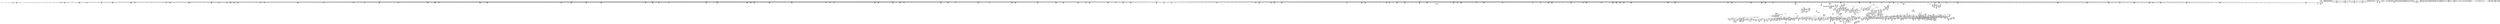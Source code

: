 digraph {
	CE0x5a30000 [shape=record,shape=Mrecord,label="{CE0x5a30000|selinux_file_fcntl:tmp31|security/selinux/hooks.c,3350}"]
	CE0x5acf800 [shape=record,shape=Mrecord,label="{CE0x5acf800|cred_sid:tmp3|*SummSource*}"]
	CE0x5b21d40 [shape=record,shape=Mrecord,label="{CE0x5b21d40|0:_i32,_4:_i32,_8:_i16,_12:_i32,_16:_i32,_20:_i32,_24:_i32,_56:_i8*,_:_SCMRE_212,216_|*MultipleSource*|*LoadInst*|include/linux/fs.h,1916|security/selinux/hooks.c,1675|Function::inode_has_perm&Arg::inode::|security/selinux/hooks.c,1611}"]
	CE0x5aa3ba0 [shape=record,shape=Mrecord,label="{CE0x5aa3ba0|file_has_perm:tmp15|security/selinux/hooks.c,1688|*SummSource*}"]
	CE0x5acff80 [shape=record,shape=Mrecord,label="{CE0x5acff80|cred_sid:tmp2|*SummSink*}"]
	CE0x5af2580 [shape=record,shape=Mrecord,label="{CE0x5af2580|__validate_creds:call|include/linux/cred.h,173|*SummSource*}"]
	CE0x5a85f80 [shape=record,shape=Mrecord,label="{CE0x5a85f80|8:_i8,_32:_%struct.inode*,_%struct.selinux_audit_data*,_128:_i32,_456:_i8*,_:_SCMRE_111,112_}"]
	CE0x5a22400 [shape=record,shape=Mrecord,label="{CE0x5a22400|i64_3|*Constant*|*SummSink*}"]
	CE0x5ad8790 [shape=record,shape=Mrecord,label="{CE0x5ad8790|avc_has_perm:auditdata|Function::avc_has_perm&Arg::auditdata::}"]
	CE0x5a442b0 [shape=record,shape=Mrecord,label="{CE0x5a442b0|file_has_perm:sid2|security/selinux/hooks.c,1683|*SummSink*}"]
	CE0x5b350e0 [shape=record,shape=Mrecord,label="{CE0x5b350e0|0:_i32,_4:_i32,_8:_i16,_12:_i32,_16:_i32,_20:_i32,_24:_i32,_56:_i8*,_:_SCMRE_590,591_}"]
	CE0x5a14f10 [shape=record,shape=Mrecord,label="{CE0x5a14f10|selinux_file_fcntl:tmp9|security/selinux/hooks.c,3345}"]
	CE0x5ac1930 [shape=record,shape=Mrecord,label="{CE0x5ac1930|inode_has_perm:if.then|*SummSink*}"]
	CE0x5ab7bc0 [shape=record,shape=Mrecord,label="{CE0x5ab7bc0|i64*_getelementptr_inbounds_(_12_x_i64_,_12_x_i64_*___llvm_gcov_ctr170,_i64_0,_i64_9)|*Constant*|*SummSink*}"]
	CE0x5b1fa30 [shape=record,shape=Mrecord,label="{CE0x5b1fa30|0:_i32,_4:_i32,_8:_i16,_12:_i32,_16:_i32,_20:_i32,_24:_i32,_56:_i8*,_:_SCMRE_193,194_}"]
	CE0x5ac5e20 [shape=record,shape=Mrecord,label="{CE0x5ac5e20|0:_i32,_4:_i32,_8:_i16,_12:_i32,_16:_i32,_20:_i32,_24:_i32,_56:_i8*,_:_SCMRE_104,112_|*MultipleSource*|*LoadInst*|include/linux/fs.h,1916|security/selinux/hooks.c,1675|Function::inode_has_perm&Arg::inode::|security/selinux/hooks.c,1611}"]
	CE0x5a93100 [shape=record,shape=Mrecord,label="{CE0x5a93100|8:_i8,_32:_%struct.inode*,_%struct.selinux_audit_data*,_128:_i32,_456:_i8*,_:_SCMRE_384,392_|*MultipleSource*|security/selinux/hooks.c,3350|Function::selinux_file_fcntl&Arg::file::}"]
	CE0x5b31e40 [shape=record,shape=Mrecord,label="{CE0x5b31e40|0:_i32,_4:_i32,_8:_i16,_12:_i32,_16:_i32,_20:_i32,_24:_i32,_56:_i8*,_:_SCMRE_560,561_}"]
	CE0x5b45ec0 [shape=record,shape=Mrecord,label="{CE0x5b45ec0|0:_i32,_4:_i32,_8:_i16,_12:_i32,_16:_i32,_20:_i32,_24:_i32,_56:_i8*,_:_SCMRE_968,976_|*MultipleSource*|*LoadInst*|include/linux/fs.h,1916|security/selinux/hooks.c,1675|Function::inode_has_perm&Arg::inode::|security/selinux/hooks.c,1611}"]
	CE0x5a88fb0 [shape=record,shape=Mrecord,label="{CE0x5a88fb0|8:_i8,_32:_%struct.inode*,_%struct.selinux_audit_data*,_128:_i32,_456:_i8*,_:_SCMRE_151,152_}"]
	CE0x5a3d990 [shape=record,shape=Mrecord,label="{CE0x5a3d990|GLOBAL:file_has_perm|*Constant*|*SummSink*}"]
	CE0x5b1ce50 [shape=record,shape=Mrecord,label="{CE0x5b1ce50|0:_i32,_4:_i32,_8:_i16,_12:_i32,_16:_i32,_20:_i32,_24:_i32,_56:_i8*,_:_SCMRE_167,168_}"]
	CE0x5a8c250 [shape=record,shape=Mrecord,label="{CE0x5a8c250|8:_i8,_32:_%struct.inode*,_%struct.selinux_audit_data*,_128:_i32,_456:_i8*,_:_SCMRE_181,182_}"]
	CE0x5b42220 [shape=record,shape=Mrecord,label="{CE0x5b42220|0:_i32,_4:_i32,_8:_i16,_12:_i32,_16:_i32,_20:_i32,_24:_i32,_56:_i8*,_:_SCMRE_906,907_}"]
	CE0x5b42c40 [shape=record,shape=Mrecord,label="{CE0x5b42c40|0:_i32,_4:_i32,_8:_i16,_12:_i32,_16:_i32,_20:_i32,_24:_i32,_56:_i8*,_:_SCMRE_912,913_}"]
	CE0x5b57f00 [shape=record,shape=Mrecord,label="{CE0x5b57f00|inode_has_perm:tmp7|security/selinux/hooks.c,1611|*SummSource*}"]
	CE0x5a5dac0 [shape=record,shape=Mrecord,label="{CE0x5a5dac0|i64_16|*Constant*}"]
	CE0x5a256f0 [shape=record,shape=Mrecord,label="{CE0x5a256f0|selinux_file_fcntl:bb|*SummSink*}"]
	CE0x5a6ebc0 [shape=record,shape=Mrecord,label="{CE0x5a6ebc0|file_has_perm:out|*SummSource*}"]
	CE0x5a37490 [shape=record,shape=Mrecord,label="{CE0x5a37490|selinux_file_fcntl:and8|security/selinux/hooks.c,3350}"]
	CE0x5a5e980 [shape=record,shape=Mrecord,label="{CE0x5a5e980|file_has_perm:if.end|*SummSource*}"]
	CE0x5b59c00 [shape=record,shape=Mrecord,label="{CE0x5b59c00|i64*_getelementptr_inbounds_(_8_x_i64_,_8_x_i64_*___llvm_gcov_ctr154,_i64_0,_i64_5)|*Constant*|*SummSink*}"]
	CE0x5ab7600 [shape=record,shape=Mrecord,label="{CE0x5ab7600|i64*_getelementptr_inbounds_(_12_x_i64_,_12_x_i64_*___llvm_gcov_ctr170,_i64_0,_i64_9)|*Constant*}"]
	CE0x5b24670 [shape=record,shape=Mrecord,label="{CE0x5b24670|0:_i32,_4:_i32,_8:_i16,_12:_i32,_16:_i32,_20:_i32,_24:_i32,_56:_i8*,_:_SCMRE_257,258_}"]
	CE0x5abb450 [shape=record,shape=Mrecord,label="{CE0x5abb450|inode_has_perm:entry|*SummSource*}"]
	CE0x5b13420 [shape=record,shape=Mrecord,label="{CE0x5b13420|i1_true|*Constant*}"]
	CE0x5a1bae0 [shape=record,shape=Mrecord,label="{CE0x5a1bae0|selinux_file_fcntl:tmp7|security/selinux/hooks.c,3345|*SummSink*}"]
	CE0x5b472f0 [shape=record,shape=Mrecord,label="{CE0x5b472f0|0:_i32,_4:_i32,_8:_i16,_12:_i32,_16:_i32,_20:_i32,_24:_i32,_56:_i8*,_:_SCMRE_992,1000_|*MultipleSource*|*LoadInst*|include/linux/fs.h,1916|security/selinux/hooks.c,1675|Function::inode_has_perm&Arg::inode::|security/selinux/hooks.c,1611}"]
	CE0x5a9c0c0 [shape=record,shape=Mrecord,label="{CE0x5a9c0c0|GLOBAL:__validate_creds|*Constant*|*SummSource*}"]
	CE0x5a88ce0 [shape=record,shape=Mrecord,label="{CE0x5a88ce0|8:_i8,_32:_%struct.inode*,_%struct.selinux_audit_data*,_128:_i32,_456:_i8*,_:_SCMRE_149,150_}"]
	CE0x5a1aae0 [shape=record,shape=Mrecord,label="{CE0x5a1aae0|GLOBAL:selinux_file_fcntl.__warned|Global_var:selinux_file_fcntl.__warned|*SummSink*}"]
	CE0x5a1c0f0 [shape=record,shape=Mrecord,label="{CE0x5a1c0f0|GLOBAL:__llvm_gcov_ctr260|Global_var:__llvm_gcov_ctr260|*SummSink*}"]
	CE0x5a853b0 [shape=record,shape=Mrecord,label="{CE0x5a853b0|8:_i8,_32:_%struct.inode*,_%struct.selinux_audit_data*,_128:_i32,_456:_i8*,_:_SCMRE_104,105_}"]
	CE0x5a63d80 [shape=record,shape=Mrecord,label="{CE0x5a63d80|8:_i8,_32:_%struct.inode*,_%struct.selinux_audit_data*,_128:_i32,_456:_i8*,_:_SCMRE_32,40_|*MultipleSource*|security/selinux/hooks.c,3350|Function::selinux_file_fcntl&Arg::file::}"]
	CE0x5a889d0 [shape=record,shape=Mrecord,label="{CE0x5a889d0|8:_i8,_32:_%struct.inode*,_%struct.selinux_audit_data*,_128:_i32,_456:_i8*,_:_SCMRE_147,148_}"]
	CE0x5a4a390 [shape=record,shape=Mrecord,label="{CE0x5a4a390|file_has_perm:tmp1|*SummSource*}"]
	"CONST[source:0(mediator),value:2(dynamic)][purpose:{subject}][SnkIdx:0]"
	CE0x7831ae0 [shape=record,shape=Mrecord,label="{CE0x7831ae0|i32_0|*Constant*|*SummSink*}"]
	CE0x5a8dba0 [shape=record,shape=Mrecord,label="{CE0x5a8dba0|8:_i8,_32:_%struct.inode*,_%struct.selinux_audit_data*,_128:_i32,_456:_i8*,_:_SCMRE_196,197_}"]
	CE0x5a8a240 [shape=record,shape=Mrecord,label="{CE0x5a8a240|8:_i8,_32:_%struct.inode*,_%struct.selinux_audit_data*,_128:_i32,_456:_i8*,_:_SCMRE_162,163_}"]
	CE0x5a85dd0 [shape=record,shape=Mrecord,label="{CE0x5a85dd0|8:_i8,_32:_%struct.inode*,_%struct.selinux_audit_data*,_128:_i32,_456:_i8*,_:_SCMRE_110,111_}"]
	CE0x5abf510 [shape=record,shape=Mrecord,label="{CE0x5abf510|file_has_perm:tmp9|security/selinux/hooks.c,1683|*SummSink*}"]
	CE0x5a24fd0 [shape=record,shape=Mrecord,label="{CE0x5a24fd0|selinux_file_fcntl:do.body|*SummSource*}"]
	CE0x5ad4360 [shape=record,shape=Mrecord,label="{CE0x5ad4360|28:_i32,_32:_i16,_:_CRE_32,34_|*MultipleSource*|*LoadInst*|security/selinux/hooks.c,1615|security/selinux/hooks.c,1615|security/selinux/hooks.c,1617}"]
	CE0x5a40cb0 [shape=record,shape=Mrecord,label="{CE0x5a40cb0|i64_8|*Constant*|*SummSink*}"]
	CE0x5b188e0 [shape=record,shape=Mrecord,label="{CE0x5b188e0|0:_i32,_4:_i32,_8:_i16,_12:_i32,_16:_i32,_20:_i32,_24:_i32,_56:_i8*,_:_SCMRE_56,64_|*MultipleSource*|*LoadInst*|include/linux/fs.h,1916|security/selinux/hooks.c,1675|Function::inode_has_perm&Arg::inode::|security/selinux/hooks.c,1611}"]
	CE0x5b1c5e0 [shape=record,shape=Mrecord,label="{CE0x5b1c5e0|0:_i32,_4:_i32,_8:_i16,_12:_i32,_16:_i32,_20:_i32,_24:_i32,_56:_i8*,_:_SCMRE_162,163_}"]
	CE0x5b2b580 [shape=record,shape=Mrecord,label="{CE0x5b2b580|0:_i32,_4:_i32,_8:_i16,_12:_i32,_16:_i32,_20:_i32,_24:_i32,_56:_i8*,_:_SCMRE_376,384_|*MultipleSource*|*LoadInst*|include/linux/fs.h,1916|security/selinux/hooks.c,1675|Function::inode_has_perm&Arg::inode::|security/selinux/hooks.c,1611}"]
	CE0x5a2f9b0 [shape=record,shape=Mrecord,label="{CE0x5a2f9b0|file_has_perm:av|Function::file_has_perm&Arg::av::|*SummSink*}"]
	CE0x5aaf300 [shape=record,shape=Mrecord,label="{CE0x5aaf300|_call_void___llvm_gcov_indirect_counter_increment(i32*___llvm_gcov_global_state_pred262,_i64**_getelementptr_inbounds_(_4_x_i64*_,_4_x_i64*_*___llvm_gcda_edge_table261,_i64_0,_i64_0)),_!dbg_!27764|security/selinux/hooks.c,3379|*SummSink*}"]
	CE0x5a1f520 [shape=record,shape=Mrecord,label="{CE0x5a1f520|selinux_file_fcntl:if.then10}"]
	CE0x5ab2390 [shape=record,shape=Mrecord,label="{CE0x5ab2390|__llvm_gcov_indirect_counter_increment:counter}"]
	CE0x5a5e860 [shape=record,shape=Mrecord,label="{CE0x5a5e860|file_has_perm:if.end}"]
	CE0x5a18950 [shape=record,shape=Mrecord,label="{CE0x5a18950|GLOBAL:file_inode|*Constant*}"]
	CE0x5ad82e0 [shape=record,shape=Mrecord,label="{CE0x5ad82e0|avc_has_perm:tclass|Function::avc_has_perm&Arg::tclass::}"]
	CE0x5a84850 [shape=record,shape=Mrecord,label="{CE0x5a84850|8:_i8,_32:_%struct.inode*,_%struct.selinux_audit_data*,_128:_i32,_456:_i8*,_:_SCMRE_97,98_}"]
	CE0x5b34870 [shape=record,shape=Mrecord,label="{CE0x5b34870|0:_i32,_4:_i32,_8:_i16,_12:_i32,_16:_i32,_20:_i32,_24:_i32,_56:_i8*,_:_SCMRE_585,586_}"]
	CE0x5b316f0 [shape=record,shape=Mrecord,label="{CE0x5b316f0|0:_i32,_4:_i32,_8:_i16,_12:_i32,_16:_i32,_20:_i32,_24:_i32,_56:_i8*,_:_SCMRE_555,556_}"]
	CE0x5a62420 [shape=record,shape=Mrecord,label="{CE0x5a62420|8:_i8,_32:_%struct.inode*,_%struct.selinux_audit_data*,_128:_i32,_456:_i8*,_:_SCMRE_1,2_}"]
	CE0x5a38e10 [shape=record,shape=Mrecord,label="{CE0x5a38e10|_call_void_mcount()_#3|*SummSource*}"]
	CE0x5a30690 [shape=record,shape=Mrecord,label="{CE0x5a30690|selinux_file_fcntl:tmp31|security/selinux/hooks.c,3350|*SummSource*}"]
	CE0x5b4cff0 [shape=record,shape=Mrecord,label="{CE0x5b4cff0|cred_sid:tmp1}"]
	CE0x5a3a130 [shape=record,shape=Mrecord,label="{CE0x5a3a130|i32_6|*Constant*|*SummSink*}"]
	CE0x5aaaab0 [shape=record,shape=Mrecord,label="{CE0x5aaaab0|i64*_getelementptr_inbounds_(_33_x_i64_,_33_x_i64_*___llvm_gcov_ctr260,_i64_0,_i64_30)|*Constant*|*SummSink*}"]
	CE0x5ab6a60 [shape=record,shape=Mrecord,label="{CE0x5ab6a60|file_has_perm:tmp21|security/selinux/hooks.c,1694|*SummSink*}"]
	CE0x5b488d0 [shape=record,shape=Mrecord,label="{CE0x5b488d0|inode_has_perm:tmp14|security/selinux/hooks.c,1614|*SummSource*}"]
	CE0x5b3ef80 [shape=record,shape=Mrecord,label="{CE0x5b3ef80|0:_i32,_4:_i32,_8:_i16,_12:_i32,_16:_i32,_20:_i32,_24:_i32,_56:_i8*,_:_SCMRE_876,877_}"]
	CE0x5a36390 [shape=record,shape=Mrecord,label="{CE0x5a36390|selinux_file_fcntl:if.end12}"]
	CE0x5ab1c60 [shape=record,shape=Mrecord,label="{CE0x5ab1c60|get_current:bb|*SummSink*}"]
	CE0x5a61560 [shape=record,shape=Mrecord,label="{CE0x5a61560|selinux_file_fcntl:tmp27|security/selinux/hooks.c,3350}"]
	CE0x5a35bf0 [shape=record,shape=Mrecord,label="{CE0x5a35bf0|selinux_file_fcntl:tmp15|security/selinux/hooks.c,3345|*SummSource*}"]
	CE0x5b1ae40 [shape=record,shape=Mrecord,label="{CE0x5b1ae40|0:_i32,_4:_i32,_8:_i16,_12:_i32,_16:_i32,_20:_i32,_24:_i32,_56:_i8*,_:_SCMRE_148,149_}"]
	CE0x5ad29e0 [shape=record,shape=Mrecord,label="{CE0x5ad29e0|GLOBAL:cred_sid|*Constant*|*SummSource*}"]
	CE0x5b1da20 [shape=record,shape=Mrecord,label="{CE0x5b1da20|0:_i32,_4:_i32,_8:_i16,_12:_i32,_16:_i32,_20:_i32,_24:_i32,_56:_i8*,_:_SCMRE_174,175_}"]
	CE0x65d0bc0 [shape=record,shape=Mrecord,label="{CE0x65d0bc0|i1_true|*Constant*}"]
	CE0x5b3e3b0 [shape=record,shape=Mrecord,label="{CE0x5b3e3b0|0:_i32,_4:_i32,_8:_i16,_12:_i32,_16:_i32,_20:_i32,_24:_i32,_56:_i8*,_:_SCMRE_869,870_}"]
	CE0x5a40460 [shape=record,shape=Mrecord,label="{CE0x5a40460|file_inode:tmp2|*SummSink*}"]
	CE0x5abc2f0 [shape=record,shape=Mrecord,label="{CE0x5abc2f0|cred_sid:entry}"]
	CE0x5a2cd90 [shape=record,shape=Mrecord,label="{CE0x5a2cd90|selinux_file_fcntl:tmp29|security/selinux/hooks.c,3351|*SummSink*}"]
	CE0x5a4e550 [shape=record,shape=Mrecord,label="{CE0x5a4e550|selinux_file_fcntl:cmd|Function::selinux_file_fcntl&Arg::cmd::}"]
	CE0x5a49770 [shape=record,shape=Mrecord,label="{CE0x5a49770|__validate_creds:file|Function::__validate_creds&Arg::file::|*SummSource*}"]
	CE0x5aad0d0 [shape=record,shape=Mrecord,label="{CE0x5aad0d0|selinux_file_fcntl:tmp35|security/selinux/hooks.c,3375}"]
	CE0x5a26e50 [shape=record,shape=Mrecord,label="{CE0x5a26e50|selinux_file_fcntl:tmp18|security/selinux/hooks.c,3345}"]
	CE0x5b443e0 [shape=record,shape=Mrecord,label="{CE0x5b443e0|0:_i32,_4:_i32,_8:_i16,_12:_i32,_16:_i32,_20:_i32,_24:_i32,_56:_i8*,_:_SCMRE_926,927_}"]
	CE0x5a5f870 [shape=record,shape=Mrecord,label="{CE0x5a5f870|file_has_perm:sid2|security/selinux/hooks.c,1683}"]
	CE0x5a8ee30 [shape=record,shape=Mrecord,label="{CE0x5a8ee30|8:_i8,_32:_%struct.inode*,_%struct.selinux_audit_data*,_128:_i32,_456:_i8*,_:_SCMRE_207,208_}"]
	CE0x5a85710 [shape=record,shape=Mrecord,label="{CE0x5a85710|8:_i8,_32:_%struct.inode*,_%struct.selinux_audit_data*,_128:_i32,_456:_i8*,_:_SCMRE_106,107_}"]
	CE0x5a48aa0 [shape=record,shape=Mrecord,label="{CE0x5a48aa0|file_has_perm:call1|security/selinux/hooks.c,1677|*SummSource*}"]
	CE0x5b30fc0 [shape=record,shape=Mrecord,label="{CE0x5b30fc0|0:_i32,_4:_i32,_8:_i16,_12:_i32,_16:_i32,_20:_i32,_24:_i32,_56:_i8*,_:_SCMRE_553,554_}"]
	CE0x5a8cac0 [shape=record,shape=Mrecord,label="{CE0x5a8cac0|8:_i8,_32:_%struct.inode*,_%struct.selinux_audit_data*,_128:_i32,_456:_i8*,_:_SCMRE_186,187_}"]
	CE0x5b1bbc0 [shape=record,shape=Mrecord,label="{CE0x5b1bbc0|0:_i32,_4:_i32,_8:_i16,_12:_i32,_16:_i32,_20:_i32,_24:_i32,_56:_i8*,_:_SCMRE_156,157_}"]
	CE0x5a225b0 [shape=record,shape=Mrecord,label="{CE0x5a225b0|i64*_getelementptr_inbounds_(_33_x_i64_,_33_x_i64_*___llvm_gcov_ctr260,_i64_0,_i64_8)|*Constant*}"]
	CE0x5a69320 [shape=record,shape=Mrecord,label="{CE0x5a69320|8:_i8,_32:_%struct.inode*,_%struct.selinux_audit_data*,_128:_i32,_456:_i8*,_:_SCMRE_91,92_}"]
	CE0x5a41430 [shape=record,shape=Mrecord,label="{CE0x5a41430|GLOBAL:file_inode|*Constant*|*SummSink*}"]
	CE0x5a412c0 [shape=record,shape=Mrecord,label="{CE0x5a412c0|_call_void_mcount()_#3}"]
	CE0x5b37e70 [shape=record,shape=Mrecord,label="{CE0x5b37e70|0:_i32,_4:_i32,_8:_i16,_12:_i32,_16:_i32,_20:_i32,_24:_i32,_56:_i8*,_:_SCMRE_617,618_}"]
	CE0x5a6d040 [shape=record,shape=Mrecord,label="{CE0x5a6d040|__llvm_gcov_indirect_counter_increment:entry|*SummSource*}"]
	CE0x5b1d360 [shape=record,shape=Mrecord,label="{CE0x5b1d360|0:_i32,_4:_i32,_8:_i16,_12:_i32,_16:_i32,_20:_i32,_24:_i32,_56:_i8*,_:_SCMRE_170,171_}"]
	CE0x5a65660 [shape=record,shape=Mrecord,label="{CE0x5a65660|8:_i8,_32:_%struct.inode*,_%struct.selinux_audit_data*,_128:_i32,_456:_i8*,_:_SCMRE_55,56_}"]
	CE0x5a448d0 [shape=record,shape=Mrecord,label="{CE0x5a448d0|file_inode:f_inode|include/linux/fs.h,1916|*SummSink*}"]
	CE0x5b55cd0 [shape=record,shape=Mrecord,label="{CE0x5b55cd0|inode_has_perm:lnot1|security/selinux/hooks.c,1611|*SummSource*}"]
	CE0x5a6b330 [shape=record,shape=Mrecord,label="{CE0x5a6b330|selinux_file_fcntl:tmp5|security/selinux/hooks.c,3345|*SummSink*}"]
	CE0x5a1a7f0 [shape=record,shape=Mrecord,label="{CE0x5a1a7f0|GLOBAL:selinux_file_fcntl.__warned|Global_var:selinux_file_fcntl.__warned|*SummSource*}"]
	CE0x5af0200 [shape=record,shape=Mrecord,label="{CE0x5af0200|i64*_getelementptr_inbounds_(_8_x_i64_,_8_x_i64_*___llvm_gcov_ctr154,_i64_0,_i64_2)|*Constant*}"]
	CE0x5a996b0 [shape=record,shape=Mrecord,label="{CE0x5a996b0|i64_1024|*Constant*}"]
	CE0x5b27ac0 [shape=record,shape=Mrecord,label="{CE0x5b27ac0|0:_i32,_4:_i32,_8:_i16,_12:_i32,_16:_i32,_20:_i32,_24:_i32,_56:_i8*,_:_SCMRE_288,289_}"]
	CE0x5a66c50 [shape=record,shape=Mrecord,label="{CE0x5a66c50|8:_i8,_32:_%struct.inode*,_%struct.selinux_audit_data*,_128:_i32,_456:_i8*,_:_SCMRE_68,69_}"]
	CE0x5a63510 [shape=record,shape=Mrecord,label="{CE0x5a63510|8:_i8,_32:_%struct.inode*,_%struct.selinux_audit_data*,_128:_i32,_456:_i8*,_:_SCMRE_11,12_}"]
	CE0x5b1d1b0 [shape=record,shape=Mrecord,label="{CE0x5b1d1b0|0:_i32,_4:_i32,_8:_i16,_12:_i32,_16:_i32,_20:_i32,_24:_i32,_56:_i8*,_:_SCMRE_169,170_}"]
	CE0x5a4a320 [shape=record,shape=Mrecord,label="{CE0x5a4a320|file_has_perm:tmp1}"]
	CE0x5adaed0 [shape=record,shape=Mrecord,label="{CE0x5adaed0|GLOBAL:__invalid_creds|*Constant*}"]
	CE0x5a2d310 [shape=record,shape=Mrecord,label="{CE0x5a2d310|selinux_file_fcntl:tmp30|security/selinux/hooks.c,3351|*SummSource*}"]
	CE0x5a44190 [shape=record,shape=Mrecord,label="{CE0x5a44190|_call_void_mcount()_#3|*SummSink*}"]
	CE0x5abfd70 [shape=record,shape=Mrecord,label="{CE0x5abfd70|file_has_perm:sid3|security/selinux/hooks.c,1684}"]
	CE0x5a4bb60 [shape=record,shape=Mrecord,label="{CE0x5a4bb60|0:_i32,_4:_i32,_8:_i16,_12:_i32,_16:_i32,_20:_i32,_24:_i32,_56:_i8*,_:_SCMRE_88,96_|*MultipleSource*|*LoadInst*|include/linux/fs.h,1916|security/selinux/hooks.c,1675|Function::inode_has_perm&Arg::inode::|security/selinux/hooks.c,1611}"]
	CE0x5a65390 [shape=record,shape=Mrecord,label="{CE0x5a65390|8:_i8,_32:_%struct.inode*,_%struct.selinux_audit_data*,_128:_i32,_456:_i8*,_:_SCMRE_53,54_}"]
	CE0x5b2ddb0 [shape=record,shape=Mrecord,label="{CE0x5b2ddb0|0:_i32,_4:_i32,_8:_i16,_12:_i32,_16:_i32,_20:_i32,_24:_i32,_56:_i8*,_:_SCMRE_475,476_}"]
	CE0x5aaab90 [shape=record,shape=Mrecord,label="{CE0x5aaab90|selinux_file_fcntl:tmp33|security/selinux/hooks.c,3362|*SummSink*}"]
	CE0x5b295c0 [shape=record,shape=Mrecord,label="{CE0x5b295c0|0:_i32,_4:_i32,_8:_i16,_12:_i32,_16:_i32,_20:_i32,_24:_i32,_56:_i8*,_:_SCMRE_304,305_}"]
	CE0x5aaa1b0 [shape=record,shape=Mrecord,label="{CE0x5aaa1b0|i64**_getelementptr_inbounds_(_4_x_i64*_,_4_x_i64*_*___llvm_gcda_edge_table261,_i64_0,_i64_2)|*Constant*}"]
	CE0x5b35440 [shape=record,shape=Mrecord,label="{CE0x5b35440|0:_i32,_4:_i32,_8:_i16,_12:_i32,_16:_i32,_20:_i32,_24:_i32,_56:_i8*,_:_SCMRE_592,593_}"]
	CE0x5a30570 [shape=record,shape=Mrecord,label="{CE0x5a30570|i64*_getelementptr_inbounds_(_33_x_i64_,_33_x_i64_*___llvm_gcov_ctr260,_i64_0,_i64_29)|*Constant*|*SummSource*}"]
	CE0x5ada060 [shape=record,shape=Mrecord,label="{CE0x5ada060|i64*_getelementptr_inbounds_(_5_x_i64_,_5_x_i64_*___llvm_gcov_ctr155,_i64_0,_i64_3)|*Constant*|*SummSink*}"]
	CE0x5a92510 [shape=record,shape=Mrecord,label="{CE0x5a92510|8:_i8,_32:_%struct.inode*,_%struct.selinux_audit_data*,_128:_i32,_456:_i8*,_:_SCMRE_336,344_|*MultipleSource*|security/selinux/hooks.c,3350|Function::selinux_file_fcntl&Arg::file::}"]
	CE0x5ad2880 [shape=record,shape=Mrecord,label="{CE0x5ad2880|file_has_perm:call1|security/selinux/hooks.c,1677|*SummSink*}"]
	CE0x5ae2020 [shape=record,shape=Mrecord,label="{CE0x5ae2020|__validate_creds:tmp5|include/linux/cred.h,173|*SummSink*}"]
	CE0x5a1f2c0 [shape=record,shape=Mrecord,label="{CE0x5a1f2c0|__llvm_gcov_indirect_counter_increment:tmp2}"]
	CE0x5acf140 [shape=record,shape=Mrecord,label="{CE0x5acf140|GLOBAL:__llvm_gcov_ctr170|Global_var:__llvm_gcov_ctr170|*SummSink*}"]
	CE0x5b2ad40 [shape=record,shape=Mrecord,label="{CE0x5b2ad40|0:_i32,_4:_i32,_8:_i16,_12:_i32,_16:_i32,_20:_i32,_24:_i32,_56:_i8*,_:_SCMRE_344,352_|*MultipleSource*|*LoadInst*|include/linux/fs.h,1916|security/selinux/hooks.c,1675|Function::inode_has_perm&Arg::inode::|security/selinux/hooks.c,1611}"]
	CE0x5a65810 [shape=record,shape=Mrecord,label="{CE0x5a65810|8:_i8,_32:_%struct.inode*,_%struct.selinux_audit_data*,_128:_i32,_456:_i8*,_:_SCMRE_56,57_}"]
	CE0x5a867f0 [shape=record,shape=Mrecord,label="{CE0x5a867f0|8:_i8,_32:_%struct.inode*,_%struct.selinux_audit_data*,_128:_i32,_456:_i8*,_:_SCMRE_116,117_}"]
	CE0x5b26ef0 [shape=record,shape=Mrecord,label="{CE0x5b26ef0|0:_i32,_4:_i32,_8:_i16,_12:_i32,_16:_i32,_20:_i32,_24:_i32,_56:_i8*,_:_SCMRE_281,282_}"]
	CE0x5abb310 [shape=record,shape=Mrecord,label="{CE0x5abb310|inode_has_perm:entry}"]
	CE0x5ac09a0 [shape=record,shape=Mrecord,label="{CE0x5ac09a0|file_has_perm:f_path|security/selinux/hooks.c,1681|*SummSource*}"]
	CE0x5b29ad0 [shape=record,shape=Mrecord,label="{CE0x5b29ad0|0:_i32,_4:_i32,_8:_i16,_12:_i32,_16:_i32,_20:_i32,_24:_i32,_56:_i8*,_:_SCMRE_307,308_}"]
	CE0x5a61b20 [shape=record,shape=Mrecord,label="{CE0x5a61b20|selinux_file_fcntl:tmp28|security/selinux/hooks.c,3350}"]
	CE0x5b386e0 [shape=record,shape=Mrecord,label="{CE0x5b386e0|0:_i32,_4:_i32,_8:_i16,_12:_i32,_16:_i32,_20:_i32,_24:_i32,_56:_i8*,_:_SCMRE_622,623_}"]
	CE0x5aceae0 [shape=record,shape=Mrecord,label="{CE0x5aceae0|file_has_perm:tmp7|security/selinux/hooks.c,1683|*SummSource*}"]
	CE0x5b14780 [shape=record,shape=Mrecord,label="{CE0x5b14780|__validate_creds:lnot1|include/linux/cred.h,173|*SummSink*}"]
	CE0x5b23fb0 [shape=record,shape=Mrecord,label="{CE0x5b23fb0|0:_i32,_4:_i32,_8:_i16,_12:_i32,_16:_i32,_20:_i32,_24:_i32,_56:_i8*,_:_SCMRE_253,254_}"]
	CE0x5a619b0 [shape=record,shape=Mrecord,label="{CE0x5a619b0|selinux_file_fcntl:tmp27|security/selinux/hooks.c,3350|*SummSink*}"]
	CE0x5aa39a0 [shape=record,shape=Mrecord,label="{CE0x5aa39a0|file_has_perm:tmp15|security/selinux/hooks.c,1688}"]
	CE0x5b43b70 [shape=record,shape=Mrecord,label="{CE0x5b43b70|0:_i32,_4:_i32,_8:_i16,_12:_i32,_16:_i32,_20:_i32,_24:_i32,_56:_i8*,_:_SCMRE_921,922_}"]
	CE0x5a9ecc0 [shape=record,shape=Mrecord,label="{CE0x5a9ecc0|file_has_perm:tmp11|security/selinux/hooks.c,1684|*SummSource*}"]
	CE0x5b47cc0 [shape=record,shape=Mrecord,label="{CE0x5b47cc0|i32_512|*Constant*}"]
	CE0x5ac10a0 [shape=record,shape=Mrecord,label="{CE0x5ac10a0|cred_sid:cred|Function::cred_sid&Arg::cred::|*SummSink*}"]
	CE0x5b372a0 [shape=record,shape=Mrecord,label="{CE0x5b372a0|0:_i32,_4:_i32,_8:_i16,_12:_i32,_16:_i32,_20:_i32,_24:_i32,_56:_i8*,_:_SCMRE_610,611_}"]
	CE0x5b56360 [shape=record,shape=Mrecord,label="{CE0x5b56360|inode_has_perm:lnot.ext|security/selinux/hooks.c,1611|*SummSource*}"]
	CE0x5a30620 [shape=record,shape=Mrecord,label="{CE0x5a30620|i64*_getelementptr_inbounds_(_33_x_i64_,_33_x_i64_*___llvm_gcov_ctr260,_i64_0,_i64_29)|*Constant*|*SummSink*}"]
	CE0x5ad62f0 [shape=record,shape=Mrecord,label="{CE0x5ad62f0|__validate_creds:if.then|*SummSource*}"]
	CE0x5ab9ff0 [shape=record,shape=Mrecord,label="{CE0x5ab9ff0|file_has_perm:tmp24|security/selinux/hooks.c,1695|*SummSink*}"]
	CE0x5b1dd80 [shape=record,shape=Mrecord,label="{CE0x5b1dd80|0:_i32,_4:_i32,_8:_i16,_12:_i32,_16:_i32,_20:_i32,_24:_i32,_56:_i8*,_:_SCMRE_176,177_}"]
	CE0x5b1df30 [shape=record,shape=Mrecord,label="{CE0x5b1df30|0:_i32,_4:_i32,_8:_i16,_12:_i32,_16:_i32,_20:_i32,_24:_i32,_56:_i8*,_:_SCMRE_177,178_}"]
	CE0x5b36d90 [shape=record,shape=Mrecord,label="{CE0x5b36d90|0:_i32,_4:_i32,_8:_i16,_12:_i32,_16:_i32,_20:_i32,_24:_i32,_56:_i8*,_:_SCMRE_607,608_}"]
	CE0x5a49ba0 [shape=record,shape=Mrecord,label="{CE0x5a49ba0|_call_void_mcount()_#3|*SummSink*}"]
	CE0x5ab9780 [shape=record,shape=Mrecord,label="{CE0x5ab9780|i64*_getelementptr_inbounds_(_12_x_i64_,_12_x_i64_*___llvm_gcov_ctr170,_i64_0,_i64_10)|*Constant*|*SummSource*}"]
	CE0x5ab0990 [shape=record,shape=Mrecord,label="{CE0x5ab0990|selinux_file_fcntl:tmp38|security/selinux/hooks.c,3379}"]
	CE0x5a9ff60 [shape=record,shape=Mrecord,label="{CE0x5a9ff60|avc_has_perm:ssid|Function::avc_has_perm&Arg::ssid::}"]
	CE0x5b138c0 [shape=record,shape=Mrecord,label="{CE0x5b138c0|__validate_creds:line|Function::__validate_creds&Arg::line::}"]
	CE0x5ac5160 [shape=record,shape=Mrecord,label="{CE0x5ac5160|file_has_perm:if.then}"]
	CE0x5a942f0 [shape=record,shape=Mrecord,label="{CE0x5a942f0|8:_i8,_32:_%struct.inode*,_%struct.selinux_audit_data*,_128:_i32,_456:_i8*,_:_SCMRE_424,428_|*MultipleSource*|security/selinux/hooks.c,3350|Function::selinux_file_fcntl&Arg::file::}"]
	CE0x5b139d0 [shape=record,shape=Mrecord,label="{CE0x5b139d0|__validate_creds:line|Function::__validate_creds&Arg::line::|*SummSink*}"]
	CE0x5aebcd0 [shape=record,shape=Mrecord,label="{CE0x5aebcd0|0:_i32,_4:_i32,_8:_i16,_12:_i32,_16:_i32,_20:_i32,_24:_i32,_56:_i8*,_:_SCMRE_76,80_|*MultipleSource*|*LoadInst*|include/linux/fs.h,1916|security/selinux/hooks.c,1675|Function::inode_has_perm&Arg::inode::|security/selinux/hooks.c,1611}"]
	CE0x5b5a6f0 [shape=record,shape=Mrecord,label="{CE0x5b5a6f0|inode_has_perm:tmp12|security/selinux/hooks.c,1612|*SummSink*}"]
	CE0x5a9bde0 [shape=record,shape=Mrecord,label="{CE0x5a9bde0|__validate_creds:tmp2|include/linux/cred.h,173|*SummSource*}"]
	CE0x5b14ca0 [shape=record,shape=Mrecord,label="{CE0x5b14ca0|cred_sid:security|security/selinux/hooks.c,196}"]
	CE0x5aecec0 [shape=record,shape=Mrecord,label="{CE0x5aecec0|__validate_creds:conv|include/linux/cred.h,173|*SummSink*}"]
	CE0x5a631b0 [shape=record,shape=Mrecord,label="{CE0x5a631b0|8:_i8,_32:_%struct.inode*,_%struct.selinux_audit_data*,_128:_i32,_456:_i8*,_:_SCMRE_9,10_}"]
	CE0x5b1ee60 [shape=record,shape=Mrecord,label="{CE0x5b1ee60|0:_i32,_4:_i32,_8:_i16,_12:_i32,_16:_i32,_20:_i32,_24:_i32,_56:_i8*,_:_SCMRE_186,187_}"]
	CE0x5b24310 [shape=record,shape=Mrecord,label="{CE0x5b24310|0:_i32,_4:_i32,_8:_i16,_12:_i32,_16:_i32,_20:_i32,_24:_i32,_56:_i8*,_:_SCMRE_255,256_}"]
	CE0x5b58920 [shape=record,shape=Mrecord,label="{CE0x5b58920|inode_has_perm:tmp8|security/selinux/hooks.c,1611|*SummSink*}"]
	CE0x5af2170 [shape=record,shape=Mrecord,label="{CE0x5af2170|inode_has_perm:do.body|*SummSource*}"]
	CE0x5a9e160 [shape=record,shape=Mrecord,label="{CE0x5a9e160|selinux_file_fcntl:tobool6|security/selinux/hooks.c,3350|*SummSink*}"]
	CE0x5b222b0 [shape=record,shape=Mrecord,label="{CE0x5b222b0|0:_i32,_4:_i32,_8:_i16,_12:_i32,_16:_i32,_20:_i32,_24:_i32,_56:_i8*,_:_SCMRE_224,232_|*MultipleSource*|*LoadInst*|include/linux/fs.h,1916|security/selinux/hooks.c,1675|Function::inode_has_perm&Arg::inode::|security/selinux/hooks.c,1611}"]
	CE0x5b26170 [shape=record,shape=Mrecord,label="{CE0x5b26170|0:_i32,_4:_i32,_8:_i16,_12:_i32,_16:_i32,_20:_i32,_24:_i32,_56:_i8*,_:_SCMRE_273,274_}"]
	CE0x5a95770 [shape=record,shape=Mrecord,label="{CE0x5a95770|8:_i8,_32:_%struct.inode*,_%struct.selinux_audit_data*,_128:_i32,_456:_i8*,_:_SCMRE_472,480_|*MultipleSource*|security/selinux/hooks.c,3350|Function::selinux_file_fcntl&Arg::file::}"]
	CE0x5a2f500 [shape=record,shape=Mrecord,label="{CE0x5a2f500|file_has_perm:file|Function::file_has_perm&Arg::file::|*SummSink*}"]
	CE0x5b3f490 [shape=record,shape=Mrecord,label="{CE0x5b3f490|0:_i32,_4:_i32,_8:_i16,_12:_i32,_16:_i32,_20:_i32,_24:_i32,_56:_i8*,_:_SCMRE_879,880_}"]
	CE0x5b468b0 [shape=record,shape=Mrecord,label="{CE0x5b468b0|0:_i32,_4:_i32,_8:_i16,_12:_i32,_16:_i32,_20:_i32,_24:_i32,_56:_i8*,_:_SCMRE_979,980_}"]
	CE0x5b55950 [shape=record,shape=Mrecord,label="{CE0x5b55950|inode_has_perm:lnot1|security/selinux/hooks.c,1611}"]
	CE0x5b370f0 [shape=record,shape=Mrecord,label="{CE0x5b370f0|0:_i32,_4:_i32,_8:_i16,_12:_i32,_16:_i32,_20:_i32,_24:_i32,_56:_i8*,_:_SCMRE_609,610_}"]
	CE0x5a5b970 [shape=record,shape=Mrecord,label="{CE0x5a5b970|_call_void___llvm_gcov_indirect_counter_increment(i32*___llvm_gcov_global_state_pred262,_i64**_getelementptr_inbounds_(_4_x_i64*_,_4_x_i64*_*___llvm_gcda_edge_table261,_i64_0,_i64_1)),_!dbg_!27743|security/selinux/hooks.c,3350|*SummSink*}"]
	CE0x5ac5b70 [shape=record,shape=Mrecord,label="{CE0x5ac5b70|inode_has_perm:if.end}"]
	CE0x5a3b940 [shape=record,shape=Mrecord,label="{CE0x5a3b940|GLOBAL:__llvm_gcov_global_state_pred262|Global_var:__llvm_gcov_global_state_pred262|*SummSink*}"]
	CE0x5aa0310 [shape=record,shape=Mrecord,label="{CE0x5aa0310|avc_has_perm:tsid|Function::avc_has_perm&Arg::tsid::}"]
	CE0x5a1e600 [shape=record,shape=Mrecord,label="{CE0x5a1e600|__llvm_gcov_indirect_counter_increment:pred|*SummSource*}"]
	CE0x5a997d0 [shape=record,shape=Mrecord,label="{CE0x5a997d0|selinux_file_fcntl:tmp21|security/selinux/hooks.c,3350}"]
	CE0x5a411f0 [shape=record,shape=Mrecord,label="{CE0x5a411f0|file_inode:tmp3|*SummSink*}"]
	CE0x5ae4b90 [shape=record,shape=Mrecord,label="{CE0x5ae4b90|file_inode:bb}"]
	CE0x5aeba50 [shape=record,shape=Mrecord,label="{CE0x5aeba50|0:_i32,_4:_i32,_8:_i16,_12:_i32,_16:_i32,_20:_i32,_24:_i32,_56:_i8*,_:_SCMRE_72,76_|*MultipleSource*|*LoadInst*|include/linux/fs.h,1916|security/selinux/hooks.c,1675|Function::inode_has_perm&Arg::inode::|security/selinux/hooks.c,1611}"]
	CE0x5b1aae0 [shape=record,shape=Mrecord,label="{CE0x5b1aae0|0:_i32,_4:_i32,_8:_i16,_12:_i32,_16:_i32,_20:_i32,_24:_i32,_56:_i8*,_:_SCMRE_146,147_}"]
	CE0x5a4b200 [shape=record,shape=Mrecord,label="{CE0x5a4b200|0:_i32,_4:_i32,_8:_i32,_12:_i32,_:_CMRE_4,8_|*MultipleSource*|security/selinux/hooks.c,196|security/selinux/hooks.c,197|*LoadInst*|security/selinux/hooks.c,196}"]
	CE0x5ae1560 [shape=record,shape=Mrecord,label="{CE0x5ae1560|GLOBAL:__llvm_gcov_ctr155|Global_var:__llvm_gcov_ctr155|*SummSink*}"]
	CE0x5a33220 [shape=record,shape=Mrecord,label="{CE0x5a33220|i32_11|*Constant*|*SummSource*}"]
	CE0x5aacf40 [shape=record,shape=Mrecord,label="{CE0x5aacf40|i64*_getelementptr_inbounds_(_33_x_i64_,_33_x_i64_*___llvm_gcov_ctr260,_i64_0,_i64_31)|*Constant*}"]
	CE0x5a19870 [shape=record,shape=Mrecord,label="{CE0x5a19870|selinux_file_fcntl:tmp23|security/selinux/hooks.c,3350|*SummSource*}"]
	CE0x5ac2ff0 [shape=record,shape=Mrecord,label="{CE0x5ac2ff0|file_has_perm:u|security/selinux/hooks.c,1681}"]
	CE0x5a46040 [shape=record,shape=Mrecord,label="{CE0x5a46040|__llvm_gcov_indirect_counter_increment:tmp5|*SummSource*}"]
	CE0x5a14d40 [shape=record,shape=Mrecord,label="{CE0x5a14d40|i64_4|*Constant*|*SummSink*}"]
	CE0x5a683f0 [shape=record,shape=Mrecord,label="{CE0x5a683f0|8:_i8,_32:_%struct.inode*,_%struct.selinux_audit_data*,_128:_i32,_456:_i8*,_:_SCMRE_82,83_}"]
	CE0x5b3ad00 [shape=record,shape=Mrecord,label="{CE0x5b3ad00|0:_i32,_4:_i32,_8:_i16,_12:_i32,_16:_i32,_20:_i32,_24:_i32,_56:_i8*,_:_SCMRE_728,736_|*MultipleSource*|*LoadInst*|include/linux/fs.h,1916|security/selinux/hooks.c,1675|Function::inode_has_perm&Arg::inode::|security/selinux/hooks.c,1611}"]
	CE0x6dd2750 [shape=record,shape=Mrecord,label="{CE0x6dd2750|selinux_file_fcntl:sw.bb15}"]
	CE0x5adc8e0 [shape=record,shape=Mrecord,label="{CE0x5adc8e0|inode_has_perm:sid3|security/selinux/hooks.c,1617}"]
	CE0x5aa0250 [shape=record,shape=Mrecord,label="{CE0x5aa0250|avc_has_perm:ssid|Function::avc_has_perm&Arg::ssid::|*SummSink*}"]
	CE0x5b25ab0 [shape=record,shape=Mrecord,label="{CE0x5b25ab0|0:_i32,_4:_i32,_8:_i16,_12:_i32,_16:_i32,_20:_i32,_24:_i32,_56:_i8*,_:_SCMRE_269,270_}"]
	CE0x5b17450 [shape=record,shape=Mrecord,label="{CE0x5b17450|__validate_creds:expval|include/linux/cred.h,173|*SummSource*}"]
	"CONST[source:2(external),value:0(static)][purpose:{operation}][SrcIdx:16]"
	CE0x5a30700 [shape=record,shape=Mrecord,label="{CE0x5a30700|selinux_file_fcntl:tmp31|security/selinux/hooks.c,3350|*SummSink*}"]
	CE0x5b1caf0 [shape=record,shape=Mrecord,label="{CE0x5b1caf0|0:_i32,_4:_i32,_8:_i16,_12:_i32,_16:_i32,_20:_i32,_24:_i32,_56:_i8*,_:_SCMRE_165,166_}"]
	CE0x5b553a0 [shape=record,shape=Mrecord,label="{CE0x5b553a0|inode_has_perm:tobool|security/selinux/hooks.c,1611|*SummSink*}"]
	CE0x5b25090 [shape=record,shape=Mrecord,label="{CE0x5b25090|0:_i32,_4:_i32,_8:_i16,_12:_i32,_16:_i32,_20:_i32,_24:_i32,_56:_i8*,_:_SCMRE_263,264_}"]
	CE0x5a8fa00 [shape=record,shape=Mrecord,label="{CE0x5a8fa00|8:_i8,_32:_%struct.inode*,_%struct.selinux_audit_data*,_128:_i32,_456:_i8*,_:_SCMRE_214,215_}"]
	CE0x5a381a0 [shape=record,shape=Mrecord,label="{CE0x5a381a0|selinux_file_fcntl:tmp2}"]
	CE0x5b19450 [shape=record,shape=Mrecord,label="{CE0x5b19450|inode_has_perm:tmp15|*LoadInst*|security/selinux/hooks.c,1615}"]
	CE0x5abc8c0 [shape=record,shape=Mrecord,label="{CE0x5abc8c0|__validate_creds:entry|*SummSink*}"]
	CE0x5abc050 [shape=record,shape=Mrecord,label="{CE0x5abc050|inode_has_perm:perms|Function::inode_has_perm&Arg::perms::|*SummSink*}"]
	CE0x5b2c600 [shape=record,shape=Mrecord,label="{CE0x5b2c600|0:_i32,_4:_i32,_8:_i16,_12:_i32,_16:_i32,_20:_i32,_24:_i32,_56:_i8*,_:_SCMRE_424,432_|*MultipleSource*|*LoadInst*|include/linux/fs.h,1916|security/selinux/hooks.c,1675|Function::inode_has_perm&Arg::inode::|security/selinux/hooks.c,1611}"]
	CE0x5a91c80 [shape=record,shape=Mrecord,label="{CE0x5a91c80|8:_i8,_32:_%struct.inode*,_%struct.selinux_audit_data*,_128:_i32,_456:_i8*,_:_SCMRE_344,360_|*MultipleSource*|security/selinux/hooks.c,3350|Function::selinux_file_fcntl&Arg::file::}"]
	CE0x5aed4a0 [shape=record,shape=Mrecord,label="{CE0x5aed4a0|inode_has_perm:tmp2|*SummSource*}"]
	CE0x5a193f0 [shape=record,shape=Mrecord,label="{CE0x5a193f0|selinux_file_fcntl:tmp22|security/selinux/hooks.c,3350|*SummSink*}"]
	CE0x5a8a750 [shape=record,shape=Mrecord,label="{CE0x5a8a750|8:_i8,_32:_%struct.inode*,_%struct.selinux_audit_data*,_128:_i32,_456:_i8*,_:_SCMRE_165,166_}"]
	CE0x5a87a10 [shape=record,shape=Mrecord,label="{CE0x5a87a10|8:_i8,_32:_%struct.inode*,_%struct.selinux_audit_data*,_128:_i32,_456:_i8*,_:_SCMRE_127,128_}"]
	CE0x5a3dc50 [shape=record,shape=Mrecord,label="{CE0x5a3dc50|file_has_perm:entry|*SummSource*}"]
	CE0x5a654b0 [shape=record,shape=Mrecord,label="{CE0x5a654b0|8:_i8,_32:_%struct.inode*,_%struct.selinux_audit_data*,_128:_i32,_456:_i8*,_:_SCMRE_54,55_}"]
	CE0x5a8a3f0 [shape=record,shape=Mrecord,label="{CE0x5a8a3f0|8:_i8,_32:_%struct.inode*,_%struct.selinux_audit_data*,_128:_i32,_456:_i8*,_:_SCMRE_163,164_}"]
	CE0x5ac5880 [shape=record,shape=Mrecord,label="{CE0x5ac5880|cred_sid:tmp6|security/selinux/hooks.c,197|*SummSource*}"]
	CE0x5b1a930 [shape=record,shape=Mrecord,label="{CE0x5b1a930|0:_i32,_4:_i32,_8:_i16,_12:_i32,_16:_i32,_20:_i32,_24:_i32,_56:_i8*,_:_SCMRE_145,146_}"]
	CE0x5b2ef20 [shape=record,shape=Mrecord,label="{CE0x5b2ef20|0:_i32,_4:_i32,_8:_i16,_12:_i32,_16:_i32,_20:_i32,_24:_i32,_56:_i8*,_:_SCMRE_486,487_}"]
	CE0x5a8c760 [shape=record,shape=Mrecord,label="{CE0x5a8c760|8:_i8,_32:_%struct.inode*,_%struct.selinux_audit_data*,_128:_i32,_456:_i8*,_:_SCMRE_184,185_}"]
	"CONST[source:0(mediator),value:2(dynamic)][purpose:{object}][SnkIdx:1]"
	CE0x5ab8720 [shape=record,shape=Mrecord,label="{CE0x5ab8720|_ret_i32_%retval.0,_!dbg_!27739|security/selinux/hooks.c,1618|*SummSink*}"]
	CE0x5a94fc0 [shape=record,shape=Mrecord,label="{CE0x5a94fc0|8:_i8,_32:_%struct.inode*,_%struct.selinux_audit_data*,_128:_i32,_456:_i8*,_:_SCMRE_448,456_|*MultipleSource*|security/selinux/hooks.c,3350|Function::selinux_file_fcntl&Arg::file::}"]
	CE0x5b39c80 [shape=record,shape=Mrecord,label="{CE0x5b39c80|0:_i32,_4:_i32,_8:_i16,_12:_i32,_16:_i32,_20:_i32,_24:_i32,_56:_i8*,_:_SCMRE_680,684_|*MultipleSource*|*LoadInst*|include/linux/fs.h,1916|security/selinux/hooks.c,1675|Function::inode_has_perm&Arg::inode::|security/selinux/hooks.c,1611}"]
	CE0x5aadd40 [shape=record,shape=Mrecord,label="{CE0x5aadd40|selinux_file_fcntl:tmp36|security/selinux/hooks.c,3375|*SummSink*}"]
	CE0x5abbe10 [shape=record,shape=Mrecord,label="{CE0x5abbe10|inode_has_perm:perms|Function::inode_has_perm&Arg::perms::|*SummSource*}"]
	CE0x5ab88c0 [shape=record,shape=Mrecord,label="{CE0x5ab88c0|file_has_perm:tmp26|security/selinux/hooks.c,1694}"]
	CE0x5aa0e80 [shape=record,shape=Mrecord,label="{CE0x5aa0e80|selinux_file_fcntl:tmp22|security/selinux/hooks.c,3350}"]
	CE0x5aae8d0 [shape=record,shape=Mrecord,label="{CE0x5aae8d0|_call_void___llvm_gcov_indirect_counter_increment(i32*___llvm_gcov_global_state_pred262,_i64**_getelementptr_inbounds_(_4_x_i64*_,_4_x_i64*_*___llvm_gcda_edge_table261,_i64_0,_i64_0)),_!dbg_!27764|security/selinux/hooks.c,3379}"]
	CE0x5a8afc0 [shape=record,shape=Mrecord,label="{CE0x5a8afc0|8:_i8,_32:_%struct.inode*,_%struct.selinux_audit_data*,_128:_i32,_456:_i8*,_:_SCMRE_170,171_}"]
	CE0x5a274c0 [shape=record,shape=Mrecord,label="{CE0x5a274c0|i32_3345|*Constant*}"]
	CE0x5b31210 [shape=record,shape=Mrecord,label="{CE0x5b31210|0:_i32,_4:_i32,_8:_i16,_12:_i32,_16:_i32,_20:_i32,_24:_i32,_56:_i8*,_:_SCMRE_554,555_}"]
	CE0x5a862e0 [shape=record,shape=Mrecord,label="{CE0x5a862e0|8:_i8,_32:_%struct.inode*,_%struct.selinux_audit_data*,_128:_i32,_456:_i8*,_:_SCMRE_113,114_}"]
	CE0x5a68750 [shape=record,shape=Mrecord,label="{CE0x5a68750|8:_i8,_32:_%struct.inode*,_%struct.selinux_audit_data*,_128:_i32,_456:_i8*,_:_SCMRE_84,85_}"]
	CE0x5a1b0b0 [shape=record,shape=Mrecord,label="{CE0x5a1b0b0|selinux_file_fcntl:tmp12|security/selinux/hooks.c,3345|*SummSink*}"]
	CE0x5aa0510 [shape=record,shape=Mrecord,label="{CE0x5aa0510|avc_has_perm:tsid|Function::avc_has_perm&Arg::tsid::|*SummSource*}"]
	CE0x5abad40 [shape=record,shape=Mrecord,label="{CE0x5abad40|GLOBAL:inode_has_perm|*Constant*}"]
	CE0x5ada940 [shape=record,shape=Mrecord,label="{CE0x5ada940|__validate_creds:tmp7|include/linux/cred.h,174}"]
	CE0x5a1a6e0 [shape=record,shape=Mrecord,label="{CE0x5a1a6e0|selinux_file_fcntl:if.then|*SummSink*}"]
	CE0x5ac6320 [shape=record,shape=Mrecord,label="{CE0x5ac6320|0:_i32,_4:_i32,_8:_i16,_12:_i32,_16:_i32,_20:_i32,_24:_i32,_56:_i8*,_:_SCMRE_120,128_|*MultipleSource*|*LoadInst*|include/linux/fs.h,1916|security/selinux/hooks.c,1675|Function::inode_has_perm&Arg::inode::|security/selinux/hooks.c,1611}"]
	CE0x5b200f0 [shape=record,shape=Mrecord,label="{CE0x5b200f0|0:_i32,_4:_i32,_8:_i16,_12:_i32,_16:_i32,_20:_i32,_24:_i32,_56:_i8*,_:_SCMRE_197,198_}"]
	CE0x5a6e3b0 [shape=record,shape=Mrecord,label="{CE0x5a6e3b0|__llvm_gcov_indirect_counter_increment:tmp6|*SummSource*}"]
	"CONST[source:0(mediator),value:2(dynamic)][purpose:{object}][SnkIdx:2]"
	CE0x5adb500 [shape=record,shape=Mrecord,label="{CE0x5adb500|GLOBAL:__invalid_creds|*Constant*|*SummSource*}"]
	CE0x5a62e50 [shape=record,shape=Mrecord,label="{CE0x5a62e50|8:_i8,_32:_%struct.inode*,_%struct.selinux_audit_data*,_128:_i32,_456:_i8*,_:_SCMRE_7,8_}"]
	CE0x5a41980 [shape=record,shape=Mrecord,label="{CE0x5a41980|_call_void_mcount()_#3|*SummSource*}"]
	CE0x5b59960 [shape=record,shape=Mrecord,label="{CE0x5b59960|i64*_getelementptr_inbounds_(_8_x_i64_,_8_x_i64_*___llvm_gcov_ctr154,_i64_0,_i64_5)|*Constant*|*SummSource*}"]
	CE0x5aa17c0 [shape=record,shape=Mrecord,label="{CE0x5aa17c0|avc_has_perm:requested|Function::avc_has_perm&Arg::requested::|*SummSource*}"]
	CE0x5a2de70 [shape=record,shape=Mrecord,label="{CE0x5a2de70|i64*_getelementptr_inbounds_(_12_x_i64_,_12_x_i64_*___llvm_gcov_ctr170,_i64_0,_i64_6)|*Constant*|*SummSink*}"]
	CE0x5b228c0 [shape=record,shape=Mrecord,label="{CE0x5b228c0|0:_i32,_4:_i32,_8:_i16,_12:_i32,_16:_i32,_20:_i32,_24:_i32,_56:_i8*,_:_SCMRE_241,242_}"]
	CE0x5a2c6e0 [shape=record,shape=Mrecord,label="{CE0x5a2c6e0|selinux_file_fcntl:tmp29|security/selinux/hooks.c,3351}"]
	CE0x5b46e50 [shape=record,shape=Mrecord,label="{CE0x5b46e50|0:_i32,_4:_i32,_8:_i16,_12:_i32,_16:_i32,_20:_i32,_24:_i32,_56:_i8*,_:_SCMRE_983,984_}"]
	CE0x5a9de80 [shape=record,shape=Mrecord,label="{CE0x5a9de80|selinux_file_fcntl:tobool6|security/selinux/hooks.c,3350}"]
	CE0x5a67ee0 [shape=record,shape=Mrecord,label="{CE0x5a67ee0|8:_i8,_32:_%struct.inode*,_%struct.selinux_audit_data*,_128:_i32,_456:_i8*,_:_SCMRE_79,80_}"]
	CE0x5b2b840 [shape=record,shape=Mrecord,label="{CE0x5b2b840|0:_i32,_4:_i32,_8:_i16,_12:_i32,_16:_i32,_20:_i32,_24:_i32,_56:_i8*,_:_SCMRE_384,388_|*MultipleSource*|*LoadInst*|include/linux/fs.h,1916|security/selinux/hooks.c,1675|Function::inode_has_perm&Arg::inode::|security/selinux/hooks.c,1611}"]
	CE0x5b17e20 [shape=record,shape=Mrecord,label="{CE0x5b17e20|inode_has_perm:return}"]
	CE0x5a18800 [shape=record,shape=Mrecord,label="{CE0x5a18800|file_has_perm:call|security/selinux/hooks.c,1675|*SummSink*}"]
	CE0x5b3e710 [shape=record,shape=Mrecord,label="{CE0x5b3e710|0:_i32,_4:_i32,_8:_i16,_12:_i32,_16:_i32,_20:_i32,_24:_i32,_56:_i8*,_:_SCMRE_871,872_}"]
	CE0x5a91460 [shape=record,shape=Mrecord,label="{CE0x5a91460|8:_i8,_32:_%struct.inode*,_%struct.selinux_audit_data*,_128:_i32,_456:_i8*,_:_SCMRE_304,312_|*MultipleSource*|security/selinux/hooks.c,3350|Function::selinux_file_fcntl&Arg::file::}"]
	CE0x5a86b50 [shape=record,shape=Mrecord,label="{CE0x5a86b50|8:_i8,_32:_%struct.inode*,_%struct.selinux_audit_data*,_128:_i32,_456:_i8*,_:_SCMRE_118,119_}"]
	CE0x5a3a0c0 [shape=record,shape=Mrecord,label="{CE0x5a3a0c0|i32_6|*Constant*|*SummSource*}"]
	CE0x5b58570 [shape=record,shape=Mrecord,label="{CE0x5b58570|GLOBAL:__llvm_gcov_ctr154|Global_var:__llvm_gcov_ctr154|*SummSource*}"]
	CE0x5a6e0f0 [shape=record,shape=Mrecord,label="{CE0x5a6e0f0|selinux_file_fcntl:file|Function::selinux_file_fcntl&Arg::file::}"]
	CE0x5a94810 [shape=record,shape=Mrecord,label="{CE0x5a94810|8:_i8,_32:_%struct.inode*,_%struct.selinux_audit_data*,_128:_i32,_456:_i8*,_:_SCMRE_432,436_|*MultipleSource*|security/selinux/hooks.c,3350|Function::selinux_file_fcntl&Arg::file::}"]
	CE0x5ab7360 [shape=record,shape=Mrecord,label="{CE0x5ab7360|file_has_perm:tmp23|security/selinux/hooks.c,1694|*SummSource*}"]
	CE0x5b2c340 [shape=record,shape=Mrecord,label="{CE0x5b2c340|0:_i32,_4:_i32,_8:_i16,_12:_i32,_16:_i32,_20:_i32,_24:_i32,_56:_i8*,_:_SCMRE_416,424_|*MultipleSource*|*LoadInst*|include/linux/fs.h,1916|security/selinux/hooks.c,1675|Function::inode_has_perm&Arg::inode::|security/selinux/hooks.c,1611}"]
	CE0x5b3d780 [shape=record,shape=Mrecord,label="{CE0x5b3d780|0:_i32,_4:_i32,_8:_i16,_12:_i32,_16:_i32,_20:_i32,_24:_i32,_56:_i8*,_:_SCMRE_856,864_|*MultipleSource*|*LoadInst*|include/linux/fs.h,1916|security/selinux/hooks.c,1675|Function::inode_has_perm&Arg::inode::|security/selinux/hooks.c,1611}"]
	CE0x5ac2df0 [shape=record,shape=Mrecord,label="{CE0x5ac2df0|i64*_getelementptr_inbounds_(_2_x_i64_,_2_x_i64_*___llvm_gcov_ctr98,_i64_0,_i64_0)|*Constant*|*SummSink*}"]
	CE0x5a47150 [shape=record,shape=Mrecord,label="{CE0x5a47150|GLOBAL:current_task|Global_var:current_task}"]
	CE0x5b38d30 [shape=record,shape=Mrecord,label="{CE0x5b38d30|0:_i32,_4:_i32,_8:_i16,_12:_i32,_16:_i32,_20:_i32,_24:_i32,_56:_i8*,_:_SCMRE_640,648_|*MultipleSource*|*LoadInst*|include/linux/fs.h,1916|security/selinux/hooks.c,1675|Function::inode_has_perm&Arg::inode::|security/selinux/hooks.c,1611}"]
	CE0x5a65b70 [shape=record,shape=Mrecord,label="{CE0x5a65b70|8:_i8,_32:_%struct.inode*,_%struct.selinux_audit_data*,_128:_i32,_456:_i8*,_:_SCMRE_58,59_}"]
	CE0x5aa2e70 [shape=record,shape=Mrecord,label="{CE0x5aa2e70|file_has_perm:tmp12|security/selinux/hooks.c,1688|*SummSource*}"]
	CE0x5a3cd30 [shape=record,shape=Mrecord,label="{CE0x5a3cd30|selinux_file_fcntl:tobool1|security/selinux/hooks.c,3345|*SummSource*}"]
	CE0x5ae3f70 [shape=record,shape=Mrecord,label="{CE0x5ae3f70|i64*_getelementptr_inbounds_(_12_x_i64_,_12_x_i64_*___llvm_gcov_ctr170,_i64_0,_i64_11)|*Constant*|*SummSink*}"]
	CE0x5b13080 [shape=record,shape=Mrecord,label="{CE0x5b13080|0:_i32,_4:_i32,_8:_i16,_12:_i32,_16:_i32,_20:_i32,_24:_i32,_56:_i8*,_:_SCMRE_136,137_}"]
	CE0x5a140a0 [shape=record,shape=Mrecord,label="{CE0x5a140a0|__llvm_gcov_indirect_counter_increment:counters|Function::__llvm_gcov_indirect_counter_increment&Arg::counters::|*SummSource*}"]
	CE0x5b1ac90 [shape=record,shape=Mrecord,label="{CE0x5b1ac90|0:_i32,_4:_i32,_8:_i16,_12:_i32,_16:_i32,_20:_i32,_24:_i32,_56:_i8*,_:_SCMRE_147,148_}"]
	CE0x5a9bf50 [shape=record,shape=Mrecord,label="{CE0x5a9bf50|GLOBAL:__validate_creds|*Constant*|*SummSink*}"]
	CE0x5a033b0 [shape=record,shape=Mrecord,label="{CE0x5a033b0|0:_i64*,_array:_GCR___llvm_gcda_edge_table261_internal_unnamed_addr_constant_4_x_i64*_i64*_getelementptr_inbounds_(_33_x_i64_,_33_x_i64_*___llvm_gcov_ctr260,_i64_0,_i64_10),_i64*_getelementptr_inbounds_(_33_x_i64_,_33_x_i64_*___llvm_gcov_ctr260,_i64_0,_i64_11),_i64*_getelementptr_inbounds_(_33_x_i64_,_33_x_i64_*___llvm_gcov_ctr260,_i64_0,_i64_17),_i64*_getelementptr_inbounds_(_33_x_i64_,_33_x_i64_*___llvm_gcov_ctr260,_i64_0,_i64_23)_:_elem_0::}"]
	CE0x5b31930 [shape=record,shape=Mrecord,label="{CE0x5b31930|0:_i32,_4:_i32,_8:_i16,_12:_i32,_16:_i32,_20:_i32,_24:_i32,_56:_i8*,_:_SCMRE_557,558_}"]
	CE0x5a67160 [shape=record,shape=Mrecord,label="{CE0x5a67160|8:_i8,_32:_%struct.inode*,_%struct.selinux_audit_data*,_128:_i32,_456:_i8*,_:_SCMRE_71,72_}"]
	CE0x5a478b0 [shape=record,shape=Mrecord,label="{CE0x5a478b0|__llvm_gcov_indirect_counter_increment:bb4}"]
	CE0x5a938b0 [shape=record,shape=Mrecord,label="{CE0x5a938b0|8:_i8,_32:_%struct.inode*,_%struct.selinux_audit_data*,_128:_i32,_456:_i8*,_:_SCMRE_400,404_|*MultipleSource*|security/selinux/hooks.c,3350|Function::selinux_file_fcntl&Arg::file::}"]
	CE0x5a93390 [shape=record,shape=Mrecord,label="{CE0x5a93390|8:_i8,_32:_%struct.inode*,_%struct.selinux_audit_data*,_128:_i32,_456:_i8*,_:_SCMRE_392,396_|*MultipleSource*|security/selinux/hooks.c,3350|Function::selinux_file_fcntl&Arg::file::}"]
	CE0x5a33bb0 [shape=record,shape=Mrecord,label="{CE0x5a33bb0|selinux_file_fcntl:sw.bb|*SummSource*}"]
	CE0x5b29920 [shape=record,shape=Mrecord,label="{CE0x5b29920|0:_i32,_4:_i32,_8:_i16,_12:_i32,_16:_i32,_20:_i32,_24:_i32,_56:_i8*,_:_SCMRE_306,307_}"]
	CE0x5a18a20 [shape=record,shape=Mrecord,label="{CE0x5a18a20|GLOBAL:file_inode|*Constant*|*SummSource*}"]
	CE0x5a46de0 [shape=record,shape=Mrecord,label="{CE0x5a46de0|file_has_perm:tmp2|*LoadInst*|security/selinux/hooks.c,1674|*SummSource*}"]
	CE0x5a66fb0 [shape=record,shape=Mrecord,label="{CE0x5a66fb0|8:_i8,_32:_%struct.inode*,_%struct.selinux_audit_data*,_128:_i32,_456:_i8*,_:_SCMRE_70,71_}"]
	CE0x5b32500 [shape=record,shape=Mrecord,label="{CE0x5b32500|0:_i32,_4:_i32,_8:_i16,_12:_i32,_16:_i32,_20:_i32,_24:_i32,_56:_i8*,_:_SCMRE_564,565_}"]
	CE0x65d0a70 [shape=record,shape=Mrecord,label="{CE0x65d0a70|i64*_getelementptr_inbounds_(_33_x_i64_,_33_x_i64_*___llvm_gcov_ctr260,_i64_0,_i64_6)|*Constant*|*SummSink*}"]
	CE0x5b48a40 [shape=record,shape=Mrecord,label="{CE0x5b48a40|inode_has_perm:tmp14|security/selinux/hooks.c,1614|*SummSink*}"]
	CE0x5a34490 [shape=record,shape=Mrecord,label="{CE0x5a34490|selinux_file_fcntl:do.body}"]
	CE0x5ae24e0 [shape=record,shape=Mrecord,label="{CE0x5ae24e0|__validate_creds:if.end|*SummSink*}"]
	CE0x5b321a0 [shape=record,shape=Mrecord,label="{CE0x5b321a0|0:_i32,_4:_i32,_8:_i16,_12:_i32,_16:_i32,_20:_i32,_24:_i32,_56:_i8*,_:_SCMRE_562,563_}"]
	CE0x5ad9370 [shape=record,shape=Mrecord,label="{CE0x5ad9370|i64*_getelementptr_inbounds_(_8_x_i64_,_8_x_i64_*___llvm_gcov_ctr154,_i64_0,_i64_7)|*Constant*|*SummSink*}"]
	CE0x5b23110 [shape=record,shape=Mrecord,label="{CE0x5b23110|0:_i32,_4:_i32,_8:_i16,_12:_i32,_16:_i32,_20:_i32,_24:_i32,_56:_i8*,_:_SCMRE_244,245_}"]
	CE0x5a32a70 [shape=record,shape=Mrecord,label="{CE0x5a32a70|selinux_file_fcntl:entry|*SummSource*}"]
	CE0x5a8e5c0 [shape=record,shape=Mrecord,label="{CE0x5a8e5c0|8:_i8,_32:_%struct.inode*,_%struct.selinux_audit_data*,_128:_i32,_456:_i8*,_:_SCMRE_202,203_}"]
	CE0x5a2f340 [shape=record,shape=Mrecord,label="{CE0x5a2f340|file_has_perm:file|Function::file_has_perm&Arg::file::|*SummSource*}"]
	CE0x5aec390 [shape=record,shape=Mrecord,label="{CE0x5aec390|__validate_creds:cred|Function::__validate_creds&Arg::cred::|*SummSink*}"]
	CE0x5a38210 [shape=record,shape=Mrecord,label="{CE0x5a38210|selinux_file_fcntl:tmp2|*SummSource*}"]
	CE0x5b14b10 [shape=record,shape=Mrecord,label="{CE0x5b14b10|_ret_void,_!dbg_!27722|include/linux/cred.h,175|*SummSink*}"]
	CE0x5aef5b0 [shape=record,shape=Mrecord,label="{CE0x5aef5b0|i32_4|*Constant*}"]
	CE0x5a45150 [shape=record,shape=Mrecord,label="{CE0x5a45150|file_has_perm:cmp|security/selinux/hooks.c,1683}"]
	CE0x5a2e7d0 [shape=record,shape=Mrecord,label="{CE0x5a2e7d0|file_has_perm:tmp19|security/selinux/hooks.c,1690}"]
	CE0x5ac1a50 [shape=record,shape=Mrecord,label="{CE0x5ac1a50|inode_has_perm:bb|*SummSource*}"]
	CE0x5b32350 [shape=record,shape=Mrecord,label="{CE0x5b32350|0:_i32,_4:_i32,_8:_i16,_12:_i32,_16:_i32,_20:_i32,_24:_i32,_56:_i8*,_:_SCMRE_563,564_}"]
	CE0x5a24630 [shape=record,shape=Mrecord,label="{CE0x5a24630|i64_1|*Constant*|*SummSink*}"]
	CE0x5b37450 [shape=record,shape=Mrecord,label="{CE0x5b37450|0:_i32,_4:_i32,_8:_i16,_12:_i32,_16:_i32,_20:_i32,_24:_i32,_56:_i8*,_:_SCMRE_611,612_}"]
	CE0x5a47250 [shape=record,shape=Mrecord,label="{CE0x5a47250|GLOBAL:current_task|Global_var:current_task|*SummSource*}"]
	CE0x5ad23e0 [shape=record,shape=Mrecord,label="{CE0x5ad23e0|i64*_getelementptr_inbounds_(_12_x_i64_,_12_x_i64_*___llvm_gcov_ctr170,_i64_0,_i64_0)|*Constant*|*SummSource*}"]
	CE0x5aa3cd0 [shape=record,shape=Mrecord,label="{CE0x5aa3cd0|file_has_perm:tmp15|security/selinux/hooks.c,1688|*SummSink*}"]
	CE0x5a02c30 [shape=record,shape=Mrecord,label="{CE0x5a02c30|selinux_file_fcntl:tmp5|security/selinux/hooks.c,3345}"]
	CE0x5b14130 [shape=record,shape=Mrecord,label="{CE0x5b14130|inode_has_perm:tmp|*SummSource*}"]
	CE0x5a60c80 [shape=record,shape=Mrecord,label="{CE0x5a60c80|selinux_file_fcntl:tobool9|security/selinux/hooks.c,3350}"]
	CE0x5a6be90 [shape=record,shape=Mrecord,label="{CE0x5a6be90|0:_i32,_4:_i32,_8:_i16,_12:_i32,_16:_i32,_20:_i32,_24:_i32,_56:_i8*,_:_SCMRE_4,8_|*MultipleSource*|*LoadInst*|include/linux/fs.h,1916|security/selinux/hooks.c,1675|Function::inode_has_perm&Arg::inode::|security/selinux/hooks.c,1611}"]
	CE0x5aace60 [shape=record,shape=Mrecord,label="{CE0x5aace60|i64**_getelementptr_inbounds_(_4_x_i64*_,_4_x_i64*_*___llvm_gcda_edge_table261,_i64_0,_i64_3)|*Constant*|*SummSource*}"]
	CE0x5b29410 [shape=record,shape=Mrecord,label="{CE0x5b29410|0:_i32,_4:_i32,_8:_i16,_12:_i32,_16:_i32,_20:_i32,_24:_i32,_56:_i8*,_:_SCMRE_303,304_}"]
	CE0x5ad9db0 [shape=record,shape=Mrecord,label="{CE0x5ad9db0|i64*_getelementptr_inbounds_(_5_x_i64_,_5_x_i64_*___llvm_gcov_ctr155,_i64_0,_i64_3)|*Constant*|*SummSource*}"]
	CE0x5b1e950 [shape=record,shape=Mrecord,label="{CE0x5b1e950|0:_i32,_4:_i32,_8:_i16,_12:_i32,_16:_i32,_20:_i32,_24:_i32,_56:_i8*,_:_SCMRE_183,184_}"]
	CE0x5aeada0 [shape=record,shape=Mrecord,label="{CE0x5aeada0|i64*_getelementptr_inbounds_(_8_x_i64_,_8_x_i64_*___llvm_gcov_ctr154,_i64_0,_i64_2)|*Constant*|*SummSource*}"]
	CE0x5adbe10 [shape=record,shape=Mrecord,label="{CE0x5adbe10|__validate_creds:tmp8|include/linux/cred.h,175}"]
	CE0x5af0a40 [shape=record,shape=Mrecord,label="{CE0x5af0a40|_call_void___validate_creds(%struct.cred*_%cred,_i8*_getelementptr_inbounds_(_25_x_i8_,_25_x_i8_*_.str3,_i32_0,_i32_0),_i32_1609)_#10,_!dbg_!27719|security/selinux/hooks.c,1609|*SummSource*}"]
	CE0x5b1a030 [shape=record,shape=Mrecord,label="{CE0x5b1a030|0:_i32,_4:_i32,_8:_i16,_12:_i32,_16:_i32,_20:_i32,_24:_i32,_56:_i8*,_:_SCMRE_139,140_}"]
	CE0x5a33660 [shape=record,shape=Mrecord,label="{CE0x5a33660|i32_4|*Constant*|*SummSink*}"]
	CE0x5b346c0 [shape=record,shape=Mrecord,label="{CE0x5b346c0|0:_i32,_4:_i32,_8:_i16,_12:_i32,_16:_i32,_20:_i32,_24:_i32,_56:_i8*,_:_SCMRE_584,585_}"]
	CE0x5a27b70 [shape=record,shape=Mrecord,label="{CE0x5a27b70|selinux_file_fcntl:do.end|*SummSource*}"]
	CE0x5b25fc0 [shape=record,shape=Mrecord,label="{CE0x5b25fc0|0:_i32,_4:_i32,_8:_i16,_12:_i32,_16:_i32,_20:_i32,_24:_i32,_56:_i8*,_:_SCMRE_272,273_}"]
	CE0x5aae430 [shape=record,shape=Mrecord,label="{CE0x5aae430|i32_64|*Constant*|*SummSource*}"]
	CE0x5ab7490 [shape=record,shape=Mrecord,label="{CE0x5ab7490|file_has_perm:tmp23|security/selinux/hooks.c,1694|*SummSink*}"]
	CE0x5a8ae10 [shape=record,shape=Mrecord,label="{CE0x5a8ae10|8:_i8,_32:_%struct.inode*,_%struct.selinux_audit_data*,_128:_i32,_456:_i8*,_:_SCMRE_169,170_}"]
	CE0x5a3c6a0 [shape=record,shape=Mrecord,label="{CE0x5a3c6a0|i8*_getelementptr_inbounds_(_25_x_i8_,_25_x_i8_*_.str3,_i32_0,_i32_0)|*Constant*}"]
	CE0x5a4dcf0 [shape=record,shape=Mrecord,label="{CE0x5a4dcf0|i32_36|*Constant*|*SummSink*}"]
	CE0x5b14460 [shape=record,shape=Mrecord,label="{CE0x5b14460|__validate_creds:conv|include/linux/cred.h,173}"]
	CE0x5a1b8c0 [shape=record,shape=Mrecord,label="{CE0x5a1b8c0|selinux_file_fcntl:tmp6|security/selinux/hooks.c,3345|*SummSink*}"]
	CE0x5a87bc0 [shape=record,shape=Mrecord,label="{CE0x5a87bc0|8:_i8,_32:_%struct.inode*,_%struct.selinux_audit_data*,_128:_i32,_456:_i8*,_:_SCMRE_136,140_|*MultipleSource*|security/selinux/hooks.c,3350|Function::selinux_file_fcntl&Arg::file::}"]
	CE0x5ae3700 [shape=record,shape=Mrecord,label="{CE0x5ae3700|file_has_perm:rc.1|*SummSink*}"]
	CE0x5aa76c0 [shape=record,shape=Mrecord,label="{CE0x5aa76c0|i64*_getelementptr_inbounds_(_2_x_i64_,_2_x_i64_*___llvm_gcov_ctr131,_i64_0,_i64_1)|*Constant*}"]
	CE0x5aa16e0 [shape=record,shape=Mrecord,label="{CE0x5aa16e0|avc_has_perm:requested|Function::avc_has_perm&Arg::requested::}"]
	CE0x5a44730 [shape=record,shape=Mrecord,label="{CE0x5a44730|file_inode:f_inode|include/linux/fs.h,1916}"]
	CE0x5b21020 [shape=record,shape=Mrecord,label="{CE0x5b21020|0:_i32,_4:_i32,_8:_i16,_12:_i32,_16:_i32,_20:_i32,_24:_i32,_56:_i8*,_:_SCMRE_206,207_}"]
	CE0x5a14480 [shape=record,shape=Mrecord,label="{CE0x5a14480|i64**_getelementptr_inbounds_(_4_x_i64*_,_4_x_i64*_*___llvm_gcda_edge_table261,_i64_0,_i64_1)|*Constant*|*SummSink*}"]
	CE0x5b5aa60 [shape=record,shape=Mrecord,label="{CE0x5b5aa60|i64*_getelementptr_inbounds_(_8_x_i64_,_8_x_i64_*___llvm_gcov_ctr154,_i64_0,_i64_6)|*Constant*}"]
	CE0x5b27250 [shape=record,shape=Mrecord,label="{CE0x5b27250|0:_i32,_4:_i32,_8:_i16,_12:_i32,_16:_i32,_20:_i32,_24:_i32,_56:_i8*,_:_SCMRE_283,284_}"]
	CE0x5a48250 [shape=record,shape=Mrecord,label="{CE0x5a48250|i32_0|*Constant*}"]
	CE0x5a84770 [shape=record,shape=Mrecord,label="{CE0x5a84770|__llvm_gcov_indirect_counter_increment:bb}"]
	CE0x5b26d40 [shape=record,shape=Mrecord,label="{CE0x5b26d40|0:_i32,_4:_i32,_8:_i16,_12:_i32,_16:_i32,_20:_i32,_24:_i32,_56:_i8*,_:_SCMRE_280,281_}"]
	CE0x5ad7780 [shape=record,shape=Mrecord,label="{CE0x5ad7780|inode_has_perm:call4|security/selinux/hooks.c,1617}"]
	CE0x5a11490 [shape=record,shape=Mrecord,label="{CE0x5a11490|i64_1|*Constant*|*SummSource*}"]
	CE0x5a8dd50 [shape=record,shape=Mrecord,label="{CE0x5a8dd50|8:_i8,_32:_%struct.inode*,_%struct.selinux_audit_data*,_128:_i32,_456:_i8*,_:_SCMRE_197,198_}"]
	CE0x5b335e0 [shape=record,shape=Mrecord,label="{CE0x5b335e0|0:_i32,_4:_i32,_8:_i16,_12:_i32,_16:_i32,_20:_i32,_24:_i32,_56:_i8*,_:_SCMRE_574,575_}"]
	CE0x5ab0250 [shape=record,shape=Mrecord,label="{CE0x5ab0250|selinux_file_fcntl:tmp37|security/selinux/hooks.c,3379}"]
	CE0x5a41660 [shape=record,shape=Mrecord,label="{CE0x5a41660|file_inode:entry|*SummSource*}"]
	CE0x5adf2a0 [shape=record,shape=Mrecord,label="{CE0x5adf2a0|inode_has_perm:tmp17|security/selinux/hooks.c,1617|*SummSink*}"]
	CE0x5b1fd90 [shape=record,shape=Mrecord,label="{CE0x5b1fd90|0:_i32,_4:_i32,_8:_i16,_12:_i32,_16:_i32,_20:_i32,_24:_i32,_56:_i8*,_:_SCMRE_195,196_}"]
	CE0x5ab2cd0 [shape=record,shape=Mrecord,label="{CE0x5ab2cd0|file_has_perm:tmp3|security/selinux/hooks.c,1674|*SummSource*}"]
	CE0x5b1e290 [shape=record,shape=Mrecord,label="{CE0x5b1e290|0:_i32,_4:_i32,_8:_i16,_12:_i32,_16:_i32,_20:_i32,_24:_i32,_56:_i8*,_:_SCMRE_179,180_}"]
	CE0x5a916f0 [shape=record,shape=Mrecord,label="{CE0x5a916f0|8:_i8,_32:_%struct.inode*,_%struct.selinux_audit_data*,_128:_i32,_456:_i8*,_:_SCMRE_312,316_|*MultipleSource*|security/selinux/hooks.c,3350|Function::selinux_file_fcntl&Arg::file::}"]
	CE0x5b45310 [shape=record,shape=Mrecord,label="{CE0x5b45310|0:_i32,_4:_i32,_8:_i16,_12:_i32,_16:_i32,_20:_i32,_24:_i32,_56:_i8*,_:_SCMRE_935,936_}"]
	CE0x5a1b200 [shape=record,shape=Mrecord,label="{CE0x5a1b200|i64*_getelementptr_inbounds_(_33_x_i64_,_33_x_i64_*___llvm_gcov_ctr260,_i64_0,_i64_6)|*Constant*|*SummSource*}"]
	CE0x5a41c50 [shape=record,shape=Mrecord,label="{CE0x5a41c50|cred_sid:entry|*SummSource*}"]
	CE0x5b57320 [shape=record,shape=Mrecord,label="{CE0x5b57320|inode_has_perm:expval|security/selinux/hooks.c,1611|*SummSink*}"]
	CE0x5ae9720 [shape=record,shape=Mrecord,label="{CE0x5ae9720|__validate_creds:tmp2|include/linux/cred.h,173|*SummSink*}"]
	CE0x5b28d50 [shape=record,shape=Mrecord,label="{CE0x5b28d50|0:_i32,_4:_i32,_8:_i16,_12:_i32,_16:_i32,_20:_i32,_24:_i32,_56:_i8*,_:_SCMRE_299,300_}"]
	CE0x5a8ff80 [shape=record,shape=Mrecord,label="{CE0x5a8ff80|8:_i8,_32:_%struct.inode*,_%struct.selinux_audit_data*,_128:_i32,_456:_i8*,_:_SCMRE_240,248_|*MultipleSource*|security/selinux/hooks.c,3350|Function::selinux_file_fcntl&Arg::file::}"]
	CE0x5b17220 [shape=record,shape=Mrecord,label="{CE0x5b17220|__validate_creds:expval|include/linux/cred.h,173}"]
	CE0x6c6c050 [shape=record,shape=Mrecord,label="{CE0x6c6c050|selinux_file_fcntl:land.lhs.true7|*SummSink*}"]
	CE0x5b255a0 [shape=record,shape=Mrecord,label="{CE0x5b255a0|0:_i32,_4:_i32,_8:_i16,_12:_i32,_16:_i32,_20:_i32,_24:_i32,_56:_i8*,_:_SCMRE_266,267_}"]
	CE0x5aa1b10 [shape=record,shape=Mrecord,label="{CE0x5aa1b10|avc_has_perm:auditdata|Function::avc_has_perm&Arg::auditdata::}"]
	CE0x5b33790 [shape=record,shape=Mrecord,label="{CE0x5b33790|0:_i32,_4:_i32,_8:_i16,_12:_i32,_16:_i32,_20:_i32,_24:_i32,_56:_i8*,_:_SCMRE_575,576_}"]
	CE0x5adbcb0 [shape=record,shape=Mrecord,label="{CE0x5adbcb0|i64*_getelementptr_inbounds_(_5_x_i64_,_5_x_i64_*___llvm_gcov_ctr155,_i64_0,_i64_4)|*Constant*|*SummSink*}"]
	CE0x5b23e00 [shape=record,shape=Mrecord,label="{CE0x5b23e00|0:_i32,_4:_i32,_8:_i16,_12:_i32,_16:_i32,_20:_i32,_24:_i32,_56:_i8*,_:_SCMRE_252,253_}"]
	CE0x5ab8a80 [shape=record,shape=Mrecord,label="{CE0x5ab8a80|file_has_perm:rc.0}"]
	CE0x5a9e0f0 [shape=record,shape=Mrecord,label="{CE0x5a9e0f0|selinux_file_fcntl:tobool6|security/selinux/hooks.c,3350|*SummSource*}"]
	CE0x5aaced0 [shape=record,shape=Mrecord,label="{CE0x5aaced0|i64**_getelementptr_inbounds_(_4_x_i64*_,_4_x_i64*_*___llvm_gcda_edge_table261,_i64_0,_i64_3)|*Constant*|*SummSink*}"]
	CE0x5aeb7d0 [shape=record,shape=Mrecord,label="{CE0x5aeb7d0|0:_i32,_4:_i32,_8:_i16,_12:_i32,_16:_i32,_20:_i32,_24:_i32,_56:_i8*,_:_SCMRE_64,72_|*MultipleSource*|*LoadInst*|include/linux/fs.h,1916|security/selinux/hooks.c,1675|Function::inode_has_perm&Arg::inode::|security/selinux/hooks.c,1611}"]
	CE0x5af14d0 [shape=record,shape=Mrecord,label="{CE0x5af14d0|_call_void_mcount()_#3|*SummSource*}"]
	CE0x5a32b10 [shape=record,shape=Mrecord,label="{CE0x5a32b10|i32_9|*Constant*}"]
	CE0x5b27760 [shape=record,shape=Mrecord,label="{CE0x5b27760|0:_i32,_4:_i32,_8:_i16,_12:_i32,_16:_i32,_20:_i32,_24:_i32,_56:_i8*,_:_SCMRE_286,287_}"]
	CE0x5ab2c10 [shape=record,shape=Mrecord,label="{CE0x5ab2c10|file_has_perm:tmp3|security/selinux/hooks.c,1674}"]
	CE0x5b20450 [shape=record,shape=Mrecord,label="{CE0x5b20450|0:_i32,_4:_i32,_8:_i16,_12:_i32,_16:_i32,_20:_i32,_24:_i32,_56:_i8*,_:_SCMRE_199,200_}"]
	CE0x5ae35d0 [shape=record,shape=Mrecord,label="{CE0x5ae35d0|file_has_perm:rc.1|*SummSource*}"]
	CE0x5a8bb90 [shape=record,shape=Mrecord,label="{CE0x5a8bb90|8:_i8,_32:_%struct.inode*,_%struct.selinux_audit_data*,_128:_i32,_456:_i8*,_:_SCMRE_177,178_}"]
	CE0x5a2f880 [shape=record,shape=Mrecord,label="{CE0x5a2f880|file_has_perm:av|Function::file_has_perm&Arg::av::|*SummSource*}"]
	CE0x5a43880 [shape=record,shape=Mrecord,label="{CE0x5a43880|_ret_%struct.inode*_%tmp4,_!dbg_!27713|include/linux/fs.h,1916}"]
	"CONST[source:0(mediator),value:2(dynamic)][purpose:{subject}][SrcIdx:21]"
	CE0x5b4a910 [shape=record,shape=Mrecord,label="{CE0x5b4a910|inode_has_perm:i_security|security/selinux/hooks.c,1615|*SummSink*}"]
	CE0x5a84b40 [shape=record,shape=Mrecord,label="{CE0x5a84b40|8:_i8,_32:_%struct.inode*,_%struct.selinux_audit_data*,_128:_i32,_456:_i8*,_:_SCMRE_99,100_}"]
	CE0x5a33970 [shape=record,shape=Mrecord,label="{CE0x5a33970|i32_17|*Constant*|*SummSink*}"]
	CE0x5a1db20 [shape=record,shape=Mrecord,label="{CE0x5a1db20|selinux_file_fcntl:cred4|security/selinux/hooks.c,3345|*SummSource*}"]
	CE0x5a1b9d0 [shape=record,shape=Mrecord,label="{CE0x5a1b9d0|selinux_file_fcntl:tmp7|security/selinux/hooks.c,3345|*SummSource*}"]
	CE0x5a02260 [shape=record,shape=Mrecord,label="{CE0x5a02260|selinux_file_fcntl:arg|Function::selinux_file_fcntl&Arg::arg::}"]
	CE0x5a63fa0 [shape=record,shape=Mrecord,label="{CE0x5a63fa0|8:_i8,_32:_%struct.inode*,_%struct.selinux_audit_data*,_128:_i32,_456:_i8*,_:_SCMRE_16,24_|*MultipleSource*|security/selinux/hooks.c,3350|Function::selinux_file_fcntl&Arg::file::}"]
	CE0x5ab85f0 [shape=record,shape=Mrecord,label="{CE0x5ab85f0|_ret_i32_%retval.0,_!dbg_!27739|security/selinux/hooks.c,1618|*SummSource*}"]
	"CONST[source:0(mediator),value:0(static)][purpose:{operation}][SnkIdx:7]"
	CE0x5ae3c20 [shape=record,shape=Mrecord,label="{CE0x5ae3c20|i64*_getelementptr_inbounds_(_12_x_i64_,_12_x_i64_*___llvm_gcov_ctr170,_i64_0,_i64_11)|*Constant*}"]
	CE0x5b3f2e0 [shape=record,shape=Mrecord,label="{CE0x5b3f2e0|0:_i32,_4:_i32,_8:_i16,_12:_i32,_16:_i32,_20:_i32,_24:_i32,_56:_i8*,_:_SCMRE_878,879_}"]
	CE0x5a2ce90 [shape=record,shape=Mrecord,label="{CE0x5a2ce90|GLOBAL:file_has_perm|*Constant*}"]
	CE0x5aa6950 [shape=record,shape=Mrecord,label="{CE0x5aa6950|file_has_perm:tmp16|security/selinux/hooks.c,1689|*SummSource*}"]
	CE0x5a32570 [shape=record,shape=Mrecord,label="{CE0x5a32570|selinux_file_fcntl:tmp14|security/selinux/hooks.c,3345|*SummSink*}"]
	CE0x5af24d0 [shape=record,shape=Mrecord,label="{CE0x5af24d0|inode_has_perm:do.end|*SummSink*}"]
	CE0x5a1b650 [shape=record,shape=Mrecord,label="{CE0x5a1b650|i64*_getelementptr_inbounds_(_2_x_i64_,_2_x_i64_*___llvm_gcov_ctr98,_i64_0,_i64_1)|*Constant*|*SummSink*}"]
	CE0x5b55220 [shape=record,shape=Mrecord,label="{CE0x5b55220|inode_has_perm:tobool|security/selinux/hooks.c,1611|*SummSource*}"]
	CE0x5ac1300 [shape=record,shape=Mrecord,label="{CE0x5ac1300|_ret_i32_%tmp6,_!dbg_!27716|security/selinux/hooks.c,197|*SummSource*}"]
	CE0x5b2ded0 [shape=record,shape=Mrecord,label="{CE0x5b2ded0|0:_i32,_4:_i32,_8:_i16,_12:_i32,_16:_i32,_20:_i32,_24:_i32,_56:_i8*,_:_SCMRE_476,477_}"]
	CE0x5adf340 [shape=record,shape=Mrecord,label="{CE0x5adf340|inode_has_perm:tmp19|security/selinux/hooks.c,1618|*SummSink*}"]
	CE0x5ad84e0 [shape=record,shape=Mrecord,label="{CE0x5ad84e0|_ret_i32_%retval.0,_!dbg_!27728|security/selinux/avc.c,775}"]
	CE0x5a26940 [shape=record,shape=Mrecord,label="{CE0x5a26940|selinux_file_fcntl:sw.epilog|*SummSink*}"]
	CE0x5a6a460 [shape=record,shape=Mrecord,label="{CE0x5a6a460|selinux_file_fcntl:tmp7|security/selinux/hooks.c,3345}"]
	CE0x5abf680 [shape=record,shape=Mrecord,label="{CE0x5abf680|file_has_perm:tmp10|security/selinux/hooks.c,1683}"]
	CE0x5ad6d00 [shape=record,shape=Mrecord,label="{CE0x5ad6d00|__validate_creds:if.end|*SummSource*}"]
	CE0x5aec2d0 [shape=record,shape=Mrecord,label="{CE0x5aec2d0|__validate_creds:cred|Function::__validate_creds&Arg::cred::|*SummSource*}"]
	CE0x5a1fa90 [shape=record,shape=Mrecord,label="{CE0x5a1fa90|selinux_file_fcntl:tmp8|security/selinux/hooks.c,3345|*SummSource*}"]
	CE0x5b144d0 [shape=record,shape=Mrecord,label="{CE0x5b144d0|__validate_creds:lnot1|include/linux/cred.h,173}"]
	CE0x5a86640 [shape=record,shape=Mrecord,label="{CE0x5a86640|8:_i8,_32:_%struct.inode*,_%struct.selinux_audit_data*,_128:_i32,_456:_i8*,_:_SCMRE_115,116_}"]
	CE0x5a11d30 [shape=record,shape=Mrecord,label="{CE0x5a11d30|selinux_file_fcntl:if.end12|*SummSource*}"]
	CE0x5b2e860 [shape=record,shape=Mrecord,label="{CE0x5b2e860|0:_i32,_4:_i32,_8:_i16,_12:_i32,_16:_i32,_20:_i32,_24:_i32,_56:_i8*,_:_SCMRE_482,483_}"]
	CE0x5b4d280 [shape=record,shape=Mrecord,label="{CE0x5b4d280|__validate_creds:tmp8|include/linux/cred.h,175|*SummSource*}"]
	CE0x5aa3700 [shape=record,shape=Mrecord,label="{CE0x5aa3700|file_has_perm:tmp14|security/selinux/hooks.c,1688|*SummSource*}"]
	CE0x5b408d0 [shape=record,shape=Mrecord,label="{CE0x5b408d0|0:_i32,_4:_i32,_8:_i16,_12:_i32,_16:_i32,_20:_i32,_24:_i32,_56:_i8*,_:_SCMRE_891,892_}"]
	CE0x5a3c1d0 [shape=record,shape=Mrecord,label="{CE0x5a3c1d0|GLOBAL:get_current|*Constant*}"]
	CE0x5a6cb10 [shape=record,shape=Mrecord,label="{CE0x5a6cb10|GLOBAL:__llvm_gcov_indirect_counter_increment|*Constant*}"]
	CE0x5ad22c0 [shape=record,shape=Mrecord,label="{CE0x5ad22c0|i64*_getelementptr_inbounds_(_12_x_i64_,_12_x_i64_*___llvm_gcov_ctr170,_i64_0,_i64_0)|*Constant*}"]
	CE0x5ac1170 [shape=record,shape=Mrecord,label="{CE0x5ac1170|_ret_i32_%tmp6,_!dbg_!27716|security/selinux/hooks.c,197}"]
	CE0x5aa11f0 [shape=record,shape=Mrecord,label="{CE0x5aa11f0|_ret_i32_%retval.0,_!dbg_!27728|security/selinux/avc.c,775}"]
	CE0x5a60ed0 [shape=record,shape=Mrecord,label="{CE0x5a60ed0|selinux_file_fcntl:tmp25|security/selinux/hooks.c,3350|*SummSource*}"]
	CE0x5a5fc00 [shape=record,shape=Mrecord,label="{CE0x5a5fc00|COLLAPSED:_GCMRE___llvm_gcov_ctr131_internal_global_2_x_i64_zeroinitializer:_elem_0:default:}"]
	CE0x5a9f380 [shape=record,shape=Mrecord,label="{CE0x5a9f380|file_has_perm:call4|security/selinux/hooks.c,1684|*SummSink*}"]
	CE0x5b23590 [shape=record,shape=Mrecord,label="{CE0x5b23590|0:_i32,_4:_i32,_8:_i16,_12:_i32,_16:_i32,_20:_i32,_24:_i32,_56:_i8*,_:_SCMRE_247,248_}"]
	CE0x5a446c0 [shape=record,shape=Mrecord,label="{CE0x5a446c0|file_inode:tmp4|*LoadInst*|include/linux/fs.h,1916}"]
	CE0x5b2d8d0 [shape=record,shape=Mrecord,label="{CE0x5b2d8d0|0:_i32,_4:_i32,_8:_i16,_12:_i32,_16:_i32,_20:_i32,_24:_i32,_56:_i8*,_:_SCMRE_474,475_}"]
	CE0x5a025a0 [shape=record,shape=Mrecord,label="{CE0x5a025a0|selinux_file_fcntl:tmp16|security/selinux/hooks.c,3345|*SummSink*}"]
	CE0x5a37fa0 [shape=record,shape=Mrecord,label="{CE0x5a37fa0|selinux_file_fcntl:tmp13|security/selinux/hooks.c,3345|*SummSink*}"]
	CE0x5b22600 [shape=record,shape=Mrecord,label="{CE0x5b22600|0:_i32,_4:_i32,_8:_i16,_12:_i32,_16:_i32,_20:_i32,_24:_i32,_56:_i8*,_:_SCMRE_232,236_|*MultipleSource*|*LoadInst*|include/linux/fs.h,1916|security/selinux/hooks.c,1675|Function::inode_has_perm&Arg::inode::|security/selinux/hooks.c,1611}"]
	CE0x5b2e500 [shape=record,shape=Mrecord,label="{CE0x5b2e500|0:_i32,_4:_i32,_8:_i16,_12:_i32,_16:_i32,_20:_i32,_24:_i32,_56:_i8*,_:_SCMRE_480,481_}"]
	CE0x5b3a4c0 [shape=record,shape=Mrecord,label="{CE0x5b3a4c0|0:_i32,_4:_i32,_8:_i16,_12:_i32,_16:_i32,_20:_i32,_24:_i32,_56:_i8*,_:_SCMRE_696,704_|*MultipleSource*|*LoadInst*|include/linux/fs.h,1916|security/selinux/hooks.c,1675|Function::inode_has_perm&Arg::inode::|security/selinux/hooks.c,1611}"]
	CE0x5a9e730 [shape=record,shape=Mrecord,label="{CE0x5a9e730|i64_25|*Constant*|*SummSink*}"]
	CE0x5a640e0 [shape=record,shape=Mrecord,label="{CE0x5a640e0|8:_i8,_32:_%struct.inode*,_%struct.selinux_audit_data*,_128:_i32,_456:_i8*,_:_SCMRE_40,48_|*MultipleSource*|security/selinux/hooks.c,3350|Function::selinux_file_fcntl&Arg::file::}"]
	CE0x5ad9af0 [shape=record,shape=Mrecord,label="{CE0x5ad9af0|__validate_creds:bb|*SummSource*}"]
	CE0x5a67310 [shape=record,shape=Mrecord,label="{CE0x5a67310|8:_i8,_32:_%struct.inode*,_%struct.selinux_audit_data*,_128:_i32,_456:_i8*,_:_SCMRE_72,73_}"]
	CE0x5adabf0 [shape=record,shape=Mrecord,label="{CE0x5adabf0|__validate_creds:tmp7|include/linux/cred.h,174|*SummSink*}"]
	CE0x5b161b0 [shape=record,shape=Mrecord,label="{CE0x5b161b0|i32_0|*Constant*}"]
	CE0x5b569e0 [shape=record,shape=Mrecord,label="{CE0x5b569e0|i64_0|*Constant*}"]
	CE0x5af18c0 [shape=record,shape=Mrecord,label="{CE0x5af18c0|i64_2|*Constant*}"]
	CE0x5a9e450 [shape=record,shape=Mrecord,label="{CE0x5a9e450|i64_25|*Constant*|*SummSource*}"]
	CE0x5aaa770 [shape=record,shape=Mrecord,label="{CE0x5aaa770|selinux_file_fcntl:tmp33|security/selinux/hooks.c,3362}"]
	CE0x5aebda0 [shape=record,shape=Mrecord,label="{CE0x5aebda0|__validate_creds:tmp|*SummSource*}"]
	CE0x5a1e590 [shape=record,shape=Mrecord,label="{CE0x5a1e590|__llvm_gcov_indirect_counter_increment:exit|*SummSink*}"]
	CE0x5a67b80 [shape=record,shape=Mrecord,label="{CE0x5a67b80|8:_i8,_32:_%struct.inode*,_%struct.selinux_audit_data*,_128:_i32,_456:_i8*,_:_SCMRE_77,78_}"]
	CE0x5b20cc0 [shape=record,shape=Mrecord,label="{CE0x5b20cc0|0:_i32,_4:_i32,_8:_i16,_12:_i32,_16:_i32,_20:_i32,_24:_i32,_56:_i8*,_:_SCMRE_204,205_}"]
	CE0x5a02a60 [shape=record,shape=Mrecord,label="{CE0x5a02a60|_call_void_mcount()_#3}"]
	CE0x5b1c430 [shape=record,shape=Mrecord,label="{CE0x5b1c430|0:_i32,_4:_i32,_8:_i16,_12:_i32,_16:_i32,_20:_i32,_24:_i32,_56:_i8*,_:_SCMRE_161,162_}"]
	CE0x5a68090 [shape=record,shape=Mrecord,label="{CE0x5a68090|8:_i8,_32:_%struct.inode*,_%struct.selinux_audit_data*,_128:_i32,_456:_i8*,_:_SCMRE_80,81_}"]
	CE0x5ad06c0 [shape=record,shape=Mrecord,label="{CE0x5ad06c0|i64*_getelementptr_inbounds_(_2_x_i64_,_2_x_i64_*___llvm_gcov_ctr131,_i64_0,_i64_1)|*Constant*|*SummSink*}"]
	CE0x5a3d0b0 [shape=record,shape=Mrecord,label="{CE0x5a3d0b0|COLLAPSED:_GCMRE___llvm_gcov_ctr260_internal_global_33_x_i64_zeroinitializer:_elem_0:default:}"]
	CE0x5a87280 [shape=record,shape=Mrecord,label="{CE0x5a87280|8:_i8,_32:_%struct.inode*,_%struct.selinux_audit_data*,_128:_i32,_456:_i8*,_:_SCMRE_123,124_}"]
	CE0x5a33330 [shape=record,shape=Mrecord,label="{CE0x5a33330|i32_11|*Constant*|*SummSink*}"]
	CE0x5a203c0 [shape=record,shape=Mrecord,label="{CE0x5a203c0|selinux_file_fcntl:tmp9|security/selinux/hooks.c,3345|*SummSink*}"]
	CE0x5a41d80 [shape=record,shape=Mrecord,label="{CE0x5a41d80|cred_sid:cred|Function::cred_sid&Arg::cred::}"]
	CE0x5b43660 [shape=record,shape=Mrecord,label="{CE0x5b43660|0:_i32,_4:_i32,_8:_i16,_12:_i32,_16:_i32,_20:_i32,_24:_i32,_56:_i8*,_:_SCMRE_918,919_}"]
	CE0x5b4ac70 [shape=record,shape=Mrecord,label="{CE0x5b4ac70|inode_has_perm:tmp16|security/selinux/hooks.c,1615|*SummSource*}"]
	CE0x5abb5c0 [shape=record,shape=Mrecord,label="{CE0x5abb5c0|inode_has_perm:cred|Function::inode_has_perm&Arg::cred::}"]
	CE0x5ae18e0 [shape=record,shape=Mrecord,label="{CE0x5ae18e0|__validate_creds:tmp4|include/linux/cred.h,173|*SummSource*}"]
	CE0x5a6cfd0 [shape=record,shape=Mrecord,label="{CE0x5a6cfd0|__llvm_gcov_indirect_counter_increment:entry}"]
	CE0x5a4d8d0 [shape=record,shape=Mrecord,label="{CE0x5a4d8d0|i32_7|*Constant*|*SummSource*}"]
	CE0x5acebc0 [shape=record,shape=Mrecord,label="{CE0x5acebc0|i64_0|*Constant*}"]
	CE0x5aa0640 [shape=record,shape=Mrecord,label="{CE0x5aa0640|avc_has_perm:tsid|Function::avc_has_perm&Arg::tsid::|*SummSink*}"]
	CE0x5aee0b0 [shape=record,shape=Mrecord,label="{CE0x5aee0b0|GLOBAL:creds_are_invalid|*Constant*|*SummSource*}"]
	CE0x5a5fa90 [shape=record,shape=Mrecord,label="{CE0x5a5fa90|file_has_perm:tmp5|security/selinux/hooks.c,1681}"]
	CE0x5aa01b0 [shape=record,shape=Mrecord,label="{CE0x5aa01b0|avc_has_perm:ssid|Function::avc_has_perm&Arg::ssid::|*SummSource*}"]
	CE0x5ab9050 [shape=record,shape=Mrecord,label="{CE0x5ab9050|file_has_perm:rc.0|*SummSource*}"]
	CE0x5abbb30 [shape=record,shape=Mrecord,label="{CE0x5abbb30|inode_has_perm:inode|Function::inode_has_perm&Arg::inode::|*SummSource*}"]
	CE0x5a49d90 [shape=record,shape=Mrecord,label="{CE0x5a49d90|GLOBAL:cred_sid|*Constant*}"]
	CE0x5a4e430 [shape=record,shape=Mrecord,label="{CE0x5a4e430|_call_void___llvm_gcov_indirect_counter_increment(i32*___llvm_gcov_global_state_pred262,_i64**_getelementptr_inbounds_(_4_x_i64*_,_4_x_i64*_*___llvm_gcda_edge_table261,_i64_0,_i64_1)),_!dbg_!27743|security/selinux/hooks.c,3350}"]
	CE0x5b4dd00 [shape=record,shape=Mrecord,label="{CE0x5b4dd00|i64*_getelementptr_inbounds_(_2_x_i64_,_2_x_i64_*___llvm_gcov_ctr131,_i64_0,_i64_0)|*Constant*}"]
	CE0x5a42530 [shape=record,shape=Mrecord,label="{CE0x5a42530|i64*_getelementptr_inbounds_(_2_x_i64_,_2_x_i64_*___llvm_gcov_ctr98,_i64_0,_i64_1)|*Constant*|*SummSource*}"]
	CE0x5ad7a40 [shape=record,shape=Mrecord,label="{CE0x5ad7a40|inode_has_perm:call4|security/selinux/hooks.c,1617|*SummSource*}"]
	CE0x5ae2150 [shape=record,shape=Mrecord,label="{CE0x5ae2150|i64*_getelementptr_inbounds_(_5_x_i64_,_5_x_i64_*___llvm_gcov_ctr155,_i64_0,_i64_3)|*Constant*}"]
	CE0x5b26680 [shape=record,shape=Mrecord,label="{CE0x5b26680|0:_i32,_4:_i32,_8:_i16,_12:_i32,_16:_i32,_20:_i32,_24:_i32,_56:_i8*,_:_SCMRE_276,277_}"]
	CE0x5a11500 [shape=record,shape=Mrecord,label="{CE0x5a11500|i64_1|*Constant*}"]
	CE0x5b44e00 [shape=record,shape=Mrecord,label="{CE0x5b44e00|0:_i32,_4:_i32,_8:_i16,_12:_i32,_16:_i32,_20:_i32,_24:_i32,_56:_i8*,_:_SCMRE_932,933_}"]
	CE0x5b31ff0 [shape=record,shape=Mrecord,label="{CE0x5b31ff0|0:_i32,_4:_i32,_8:_i16,_12:_i32,_16:_i32,_20:_i32,_24:_i32,_56:_i8*,_:_SCMRE_561,562_}"]
	CE0x5abbca0 [shape=record,shape=Mrecord,label="{CE0x5abbca0|inode_has_perm:perms|Function::inode_has_perm&Arg::perms::}"]
	CE0x5b579d0 [shape=record,shape=Mrecord,label="{CE0x5b579d0|inode_has_perm:tobool2|security/selinux/hooks.c,1611|*SummSink*}"]
	CE0x5aa21c0 [shape=record,shape=Mrecord,label="{CE0x5aa21c0|file_has_perm:tobool|security/selinux/hooks.c,1688|*SummSink*}"]
	CE0x5ab3090 [shape=record,shape=Mrecord,label="{CE0x5ab3090|file_has_perm:u|security/selinux/hooks.c,1681|*SummSource*}"]
	CE0x5b5aad0 [shape=record,shape=Mrecord,label="{CE0x5b5aad0|i64*_getelementptr_inbounds_(_8_x_i64_,_8_x_i64_*___llvm_gcov_ctr154,_i64_0,_i64_6)|*Constant*|*SummSource*}"]
	CE0x5ab9910 [shape=record,shape=Mrecord,label="{CE0x5ab9910|file_has_perm:tmp27|security/selinux/hooks.c,1694}"]
	CE0x5ad6590 [shape=record,shape=Mrecord,label="{CE0x5ad6590|__validate_creds:bb}"]
	CE0x5b2a630 [shape=record,shape=Mrecord,label="{CE0x5b2a630|0:_i32,_4:_i32,_8:_i16,_12:_i32,_16:_i32,_20:_i32,_24:_i32,_56:_i8*,_:_SCMRE_328,336_|*MultipleSource*|*LoadInst*|include/linux/fs.h,1916|security/selinux/hooks.c,1675|Function::inode_has_perm&Arg::inode::|security/selinux/hooks.c,1611}"]
	CE0x5a41020 [shape=record,shape=Mrecord,label="{CE0x5a41020|file_inode:tmp3|*SummSource*}"]
	CE0x5b275b0 [shape=record,shape=Mrecord,label="{CE0x5b275b0|0:_i32,_4:_i32,_8:_i16,_12:_i32,_16:_i32,_20:_i32,_24:_i32,_56:_i8*,_:_SCMRE_285,286_}"]
	CE0x5b2f3c0 [shape=record,shape=Mrecord,label="{CE0x5b2f3c0|0:_i32,_4:_i32,_8:_i16,_12:_i32,_16:_i32,_20:_i32,_24:_i32,_56:_i8*,_:_SCMRE_496,500_|*MultipleSource*|*LoadInst*|include/linux/fs.h,1916|security/selinux/hooks.c,1675|Function::inode_has_perm&Arg::inode::|security/selinux/hooks.c,1611}"]
	CE0x5b36f40 [shape=record,shape=Mrecord,label="{CE0x5b36f40|0:_i32,_4:_i32,_8:_i16,_12:_i32,_16:_i32,_20:_i32,_24:_i32,_56:_i8*,_:_SCMRE_608,609_}"]
	CE0x5a6d520 [shape=record,shape=Mrecord,label="{CE0x5a6d520|__llvm_gcov_indirect_counter_increment:counters|Function::__llvm_gcov_indirect_counter_increment&Arg::counters::}"]
	CE0x5aa0ef0 [shape=record,shape=Mrecord,label="{CE0x5aa0ef0|selinux_file_fcntl:tmp22|security/selinux/hooks.c,3350|*SummSource*}"]
	CE0x5b454c0 [shape=record,shape=Mrecord,label="{CE0x5b454c0|0:_i32,_4:_i32,_8:_i16,_12:_i32,_16:_i32,_20:_i32,_24:_i32,_56:_i8*,_:_SCMRE_976,977_}"]
	CE0x5a8fbb0 [shape=record,shape=Mrecord,label="{CE0x5a8fbb0|8:_i8,_32:_%struct.inode*,_%struct.selinux_audit_data*,_128:_i32,_456:_i8*,_:_SCMRE_215,216_}"]
	CE0x5b140c0 [shape=record,shape=Mrecord,label="{CE0x5b140c0|COLLAPSED:_GCMRE___llvm_gcov_ctr154_internal_global_8_x_i64_zeroinitializer:_elem_0:default:}"]
	CE0x5aed510 [shape=record,shape=Mrecord,label="{CE0x5aed510|inode_has_perm:tmp2|*SummSink*}"]
	CE0x5a84990 [shape=record,shape=Mrecord,label="{CE0x5a84990|8:_i8,_32:_%struct.inode*,_%struct.selinux_audit_data*,_128:_i32,_456:_i8*,_:_SCMRE_98,99_}"]
	CE0x5a8efe0 [shape=record,shape=Mrecord,label="{CE0x5a8efe0|8:_i8,_32:_%struct.inode*,_%struct.selinux_audit_data*,_128:_i32,_456:_i8*,_:_SCMRE_208,209_}"]
	CE0x5aaad10 [shape=record,shape=Mrecord,label="{CE0x5aaad10|_call_void___llvm_gcov_indirect_counter_increment(i32*___llvm_gcov_global_state_pred262,_i64**_getelementptr_inbounds_(_4_x_i64*_,_4_x_i64*_*___llvm_gcda_edge_table261,_i64_0,_i64_3)),_!dbg_!27761|security/selinux/hooks.c,3375}"]
	CE0x5a30a20 [shape=record,shape=Mrecord,label="{CE0x5a30a20|selinux_file_fcntl:tmp32|security/selinux/hooks.c,3350|*SummSource*}"]
	CE0x5ab0f10 [shape=record,shape=Mrecord,label="{CE0x5ab0f10|selinux_file_fcntl:tmp38|security/selinux/hooks.c,3379|*SummSink*}"]
	CE0x5ad6420 [shape=record,shape=Mrecord,label="{CE0x5ad6420|__validate_creds:if.then|*SummSink*}"]
	CE0x5b15680 [shape=record,shape=Mrecord,label="{CE0x5b15680|__validate_creds:lnot|include/linux/cred.h,173|*SummSource*}"]
	CE0x5a99be0 [shape=record,shape=Mrecord,label="{CE0x5a99be0|i64_1024|*Constant*|*SummSource*}"]
	CE0x5a9ac10 [shape=record,shape=Mrecord,label="{CE0x5a9ac10|inode_has_perm:tmp4|security/selinux/hooks.c,1609|*SummSink*}"]
	CE0x5aae7c0 [shape=record,shape=Mrecord,label="{CE0x5aae7c0|i32_64|*Constant*|*SummSink*}"]
	CE0x5a1bdb0 [shape=record,shape=Mrecord,label="{CE0x5a1bdb0|get_current:tmp}"]
	CE0x5a6d6c0 [shape=record,shape=Mrecord,label="{CE0x5a6d6c0|_ret_void}"]
	CE0x5a4df10 [shape=record,shape=Mrecord,label="{CE0x5a4df10|i32_5|*Constant*|*SummSource*}"]
	CE0x5a89670 [shape=record,shape=Mrecord,label="{CE0x5a89670|8:_i8,_32:_%struct.inode*,_%struct.selinux_audit_data*,_128:_i32,_456:_i8*,_:_SCMRE_155,156_}"]
	CE0x5aaf290 [shape=record,shape=Mrecord,label="{CE0x5aaf290|_call_void___llvm_gcov_indirect_counter_increment(i32*___llvm_gcov_global_state_pred262,_i64**_getelementptr_inbounds_(_4_x_i64*_,_4_x_i64*_*___llvm_gcda_edge_table261,_i64_0,_i64_0)),_!dbg_!27764|security/selinux/hooks.c,3379|*SummSource*}"]
	CE0x5a8cfd0 [shape=record,shape=Mrecord,label="{CE0x5a8cfd0|8:_i8,_32:_%struct.inode*,_%struct.selinux_audit_data*,_128:_i32,_456:_i8*,_:_SCMRE_189,190_}"]
	CE0x5a5d820 [shape=record,shape=Mrecord,label="{CE0x5a5d820|file_has_perm:tmp5|security/selinux/hooks.c,1681}"]
	CE0x5a8d4e0 [shape=record,shape=Mrecord,label="{CE0x5a8d4e0|8:_i8,_32:_%struct.inode*,_%struct.selinux_audit_data*,_128:_i32,_456:_i8*,_:_SCMRE_192,193_}"]
	CE0x5aa68e0 [shape=record,shape=Mrecord,label="{CE0x5aa68e0|file_has_perm:tmp16|security/selinux/hooks.c,1689}"]
	CE0x5b3e290 [shape=record,shape=Mrecord,label="{CE0x5b3e290|0:_i32,_4:_i32,_8:_i16,_12:_i32,_16:_i32,_20:_i32,_24:_i32,_56:_i8*,_:_SCMRE_868,869_}"]
	CE0x5b47000 [shape=record,shape=Mrecord,label="{CE0x5b47000|inode_has_perm:tmp6|*LoadInst*|security/selinux/hooks.c,1611|*SummSource*}"]
	CE0x5a9aba0 [shape=record,shape=Mrecord,label="{CE0x5a9aba0|inode_has_perm:tmp4|security/selinux/hooks.c,1609|*SummSource*}"]
	CE0x5ab0670 [shape=record,shape=Mrecord,label="{CE0x5ab0670|selinux_file_fcntl:tmp37|security/selinux/hooks.c,3379|*SummSink*}"]
	CE0x5adb960 [shape=record,shape=Mrecord,label="{CE0x5adb960|i64*_getelementptr_inbounds_(_5_x_i64_,_5_x_i64_*___llvm_gcov_ctr155,_i64_0,_i64_4)|*Constant*|*SummSource*}"]
	CE0x5a96440 [shape=record,shape=Mrecord,label="{CE0x5a96440|i32_1024|*Constant*}"]
	CE0x5a1be50 [shape=record,shape=Mrecord,label="{CE0x5a1be50|get_current:tmp|*SummSink*}"]
	CE0x5ae9b10 [shape=record,shape=Mrecord,label="{CE0x5ae9b10|inode_has_perm:tmp3}"]
	CE0x5b40de0 [shape=record,shape=Mrecord,label="{CE0x5b40de0|0:_i32,_4:_i32,_8:_i16,_12:_i32,_16:_i32,_20:_i32,_24:_i32,_56:_i8*,_:_SCMRE_894,895_}"]
	CE0x5ab9f80 [shape=record,shape=Mrecord,label="{CE0x5ab9f80|file_has_perm:tmp24|security/selinux/hooks.c,1695|*SummSource*}"]
	CE0x5aae2c0 [shape=record,shape=Mrecord,label="{CE0x5aae2c0|selinux_file_fcntl:call16|security/selinux/hooks.c,3375|*SummSink*}"]
	CE0x5b33280 [shape=record,shape=Mrecord,label="{CE0x5b33280|0:_i32,_4:_i32,_8:_i16,_12:_i32,_16:_i32,_20:_i32,_24:_i32,_56:_i8*,_:_SCMRE_572,573_}"]
	CE0x5ac50c0 [shape=record,shape=Mrecord,label="{CE0x5ac50c0|file_has_perm:bb|*SummSource*}"]
	CE0x5b32d70 [shape=record,shape=Mrecord,label="{CE0x5b32d70|0:_i32,_4:_i32,_8:_i16,_12:_i32,_16:_i32,_20:_i32,_24:_i32,_56:_i8*,_:_SCMRE_569,570_}"]
	CE0x5b1d6c0 [shape=record,shape=Mrecord,label="{CE0x5b1d6c0|0:_i32,_4:_i32,_8:_i16,_12:_i32,_16:_i32,_20:_i32,_24:_i32,_56:_i8*,_:_SCMRE_172,173_}"]
	CE0x5a19cf0 [shape=record,shape=Mrecord,label="{CE0x5a19cf0|selinux_file_fcntl:land.lhs.true2|*SummSink*}"]
	CE0x5ac1b70 [shape=record,shape=Mrecord,label="{CE0x5ac1b70|inode_has_perm:do.body}"]
	CE0x5ae41d0 [shape=record,shape=Mrecord,label="{CE0x5ae41d0|file_has_perm:tmp29|security/selinux/hooks.c,1698}"]
	CE0x5b238f0 [shape=record,shape=Mrecord,label="{CE0x5b238f0|0:_i32,_4:_i32,_8:_i16,_12:_i32,_16:_i32,_20:_i32,_24:_i32,_56:_i8*,_:_SCMRE_249,250_}"]
	CE0x5b414a0 [shape=record,shape=Mrecord,label="{CE0x5b414a0|0:_i32,_4:_i32,_8:_i16,_12:_i32,_16:_i32,_20:_i32,_24:_i32,_56:_i8*,_:_SCMRE_898,899_}"]
	CE0x5a11960 [shape=record,shape=Mrecord,label="{CE0x5a11960|selinux_file_fcntl:tmp|*SummSource*}"]
	CE0x5a22c10 [shape=record,shape=Mrecord,label="{CE0x5a22c10|i64*_getelementptr_inbounds_(_2_x_i64_,_2_x_i64_*___llvm_gcov_ctr162,_i64_0,_i64_0)|*Constant*|*SummSource*}"]
	CE0x5a9a8e0 [shape=record,shape=Mrecord,label="{CE0x5a9a8e0|i64*_getelementptr_inbounds_(_8_x_i64_,_8_x_i64_*___llvm_gcov_ctr154,_i64_0,_i64_2)|*Constant*|*SummSink*}"]
	CE0x5b27910 [shape=record,shape=Mrecord,label="{CE0x5b27910|0:_i32,_4:_i32,_8:_i16,_12:_i32,_16:_i32,_20:_i32,_24:_i32,_56:_i8*,_:_SCMRE_287,288_}"]
	CE0x5a43f70 [shape=record,shape=Mrecord,label="{CE0x5a43f70|__validate_creds:tmp1|*SummSink*}"]
	CE0x5b38890 [shape=record,shape=Mrecord,label="{CE0x5b38890|0:_i32,_4:_i32,_8:_i16,_12:_i32,_16:_i32,_20:_i32,_24:_i32,_56:_i8*,_:_SCMRE_623,624_}"]
	CE0x5b15230 [shape=record,shape=Mrecord,label="{CE0x5b15230|i64*_getelementptr_inbounds_(_8_x_i64_,_8_x_i64_*___llvm_gcov_ctr154,_i64_0,_i64_0)|*Constant*|*SummSource*}"]
	CE0x5a869a0 [shape=record,shape=Mrecord,label="{CE0x5a869a0|8:_i8,_32:_%struct.inode*,_%struct.selinux_audit_data*,_128:_i32,_456:_i8*,_:_SCMRE_117,118_}"]
	CE0x5b44230 [shape=record,shape=Mrecord,label="{CE0x5b44230|0:_i32,_4:_i32,_8:_i16,_12:_i32,_16:_i32,_20:_i32,_24:_i32,_56:_i8*,_:_SCMRE_925,926_}"]
	CE0x5a472e0 [shape=record,shape=Mrecord,label="{CE0x5a472e0|GLOBAL:current_task|Global_var:current_task|*SummSink*}"]
	CE0x5a25200 [shape=record,shape=Mrecord,label="{CE0x5a25200|i64_1|*Constant*}"]
	CE0x5a451c0 [shape=record,shape=Mrecord,label="{CE0x5a451c0|0:_i32,_:_CRE_12,16_|*MultipleSource*|security/selinux/hooks.c,1683|*LoadInst*|security/selinux/hooks.c,1674|security/selinux/hooks.c,1674}"]
	CE0x5a69170 [shape=record,shape=Mrecord,label="{CE0x5a69170|8:_i8,_32:_%struct.inode*,_%struct.selinux_audit_data*,_128:_i32,_456:_i8*,_:_SCMRE_90,91_}"]
	CE0x5ad1f80 [shape=record,shape=Mrecord,label="{CE0x5ad1f80|file_inode:tmp|*SummSource*}"]
	CE0x5b5a580 [shape=record,shape=Mrecord,label="{CE0x5b5a580|inode_has_perm:tmp12|security/selinux/hooks.c,1612|*SummSource*}"]
	CE0x7831a70 [shape=record,shape=Mrecord,label="{CE0x7831a70|i32_0|*Constant*|*SummSource*}"]
	CE0x5b36520 [shape=record,shape=Mrecord,label="{CE0x5b36520|0:_i32,_4:_i32,_8:_i16,_12:_i32,_16:_i32,_20:_i32,_24:_i32,_56:_i8*,_:_SCMRE_602,603_}"]
	CE0x5a2bb30 [shape=record,shape=Mrecord,label="{CE0x5a2bb30|_call_void_lockdep_rcu_suspicious(i8*_getelementptr_inbounds_(_25_x_i8_,_25_x_i8_*_.str3,_i32_0,_i32_0),_i32_3345,_i8*_getelementptr_inbounds_(_45_x_i8_,_45_x_i8_*_.str12,_i32_0,_i32_0))_#10,_!dbg_!27730|security/selinux/hooks.c,3345|*SummSource*}"]
	CE0x5a35b80 [shape=record,shape=Mrecord,label="{CE0x5a35b80|selinux_file_fcntl:tmp15|security/selinux/hooks.c,3345}"]
	CE0x5a19350 [shape=record,shape=Mrecord,label="{CE0x5a19350|selinux_file_fcntl:tmp21|security/selinux/hooks.c,3350|*SummSource*}"]
	CE0x5a115e0 [shape=record,shape=Mrecord,label="{CE0x5a115e0|selinux_file_fcntl:tmp1}"]
	CE0x5b2b000 [shape=record,shape=Mrecord,label="{CE0x5b2b000|0:_i32,_4:_i32,_8:_i16,_12:_i32,_16:_i32,_20:_i32,_24:_i32,_56:_i8*,_:_SCMRE_352,360_|*MultipleSource*|*LoadInst*|include/linux/fs.h,1916|security/selinux/hooks.c,1675|Function::inode_has_perm&Arg::inode::|security/selinux/hooks.c,1611}"]
	CE0x5a36720 [shape=record,shape=Mrecord,label="{CE0x5a36720|i64_2|*Constant*|*SummSource*}"]
	CE0x5a2b6f0 [shape=record,shape=Mrecord,label="{CE0x5a2b6f0|_call_void_lockdep_rcu_suspicious(i8*_getelementptr_inbounds_(_25_x_i8_,_25_x_i8_*_.str3,_i32_0,_i32_0),_i32_3345,_i8*_getelementptr_inbounds_(_45_x_i8_,_45_x_i8_*_.str12,_i32_0,_i32_0))_#10,_!dbg_!27730|security/selinux/hooks.c,3345}"]
	CE0x5ab1600 [shape=record,shape=Mrecord,label="{CE0x5ab1600|get_current:bb}"]
	CE0x5a88e00 [shape=record,shape=Mrecord,label="{CE0x5a88e00|8:_i8,_32:_%struct.inode*,_%struct.selinux_audit_data*,_128:_i32,_456:_i8*,_:_SCMRE_150,151_}"]
	CE0x5a88660 [shape=record,shape=Mrecord,label="{CE0x5a88660|8:_i8,_32:_%struct.inode*,_%struct.selinux_audit_data*,_128:_i32,_456:_i8*,_:_SCMRE_144,145_}"]
	CE0x5a6d730 [shape=record,shape=Mrecord,label="{CE0x5a6d730|_ret_void|*SummSource*}"]
	CE0x5a33430 [shape=record,shape=Mrecord,label="{CE0x5a33430|i32_4|*Constant*}"]
	CE0x5ab2a60 [shape=record,shape=Mrecord,label="{CE0x5ab2a60|get_current:tmp2|*SummSource*}"]
	CE0x5ad7b70 [shape=record,shape=Mrecord,label="{CE0x5ad7b70|inode_has_perm:call4|security/selinux/hooks.c,1617|*SummSink*}"]
	CE0x5ab0050 [shape=record,shape=Mrecord,label="{CE0x5ab0050|i64**_getelementptr_inbounds_(_4_x_i64*_,_4_x_i64*_*___llvm_gcda_edge_table261,_i64_0,_i64_0)|*Constant*|*SummSink*}"]
	CE0x5a603b0 [shape=record,shape=Mrecord,label="{CE0x5a603b0|cred_sid:tmp5|security/selinux/hooks.c,196|*SummSource*}"]
	CE0x5b3f640 [shape=record,shape=Mrecord,label="{CE0x5b3f640|0:_i32,_4:_i32,_8:_i16,_12:_i32,_16:_i32,_20:_i32,_24:_i32,_56:_i8*,_:_SCMRE_880,881_}"]
	CE0x5a3d610 [shape=record,shape=Mrecord,label="{CE0x5a3d610|GLOBAL:file_has_perm|*Constant*|*SummSource*}"]
	CE0x5b21ef0 [shape=record,shape=Mrecord,label="{CE0x5b21ef0|0:_i32,_4:_i32,_8:_i16,_12:_i32,_16:_i32,_20:_i32,_24:_i32,_56:_i8*,_:_SCMRE_216,224_|*MultipleSource*|*LoadInst*|include/linux/fs.h,1916|security/selinux/hooks.c,1675|Function::inode_has_perm&Arg::inode::|security/selinux/hooks.c,1611}"]
	CE0x5aafcc0 [shape=record,shape=Mrecord,label="{CE0x5aafcc0|i64**_getelementptr_inbounds_(_4_x_i64*_,_4_x_i64*_*___llvm_gcda_edge_table261,_i64_0,_i64_0)|*Constant*}"]
	CE0x5a497e0 [shape=record,shape=Mrecord,label="{CE0x5a497e0|__validate_creds:file|Function::__validate_creds&Arg::file::|*SummSink*}"]
	CE0x5b56230 [shape=record,shape=Mrecord,label="{CE0x5b56230|inode_has_perm:lnot.ext|security/selinux/hooks.c,1611}"]
	CE0x5a62790 [shape=record,shape=Mrecord,label="{CE0x5a62790|8:_i8,_32:_%struct.inode*,_%struct.selinux_audit_data*,_128:_i32,_456:_i8*,_:_SCMRE_3,4_}"]
	CE0x5a38380 [shape=record,shape=Mrecord,label="{CE0x5a38380|selinux_file_fcntl:do.end}"]
	CE0x5abc180 [shape=record,shape=Mrecord,label="{CE0x5abc180|GLOBAL:cred_sid|*Constant*|*SummSink*}"]
	CE0x5b1cca0 [shape=record,shape=Mrecord,label="{CE0x5b1cca0|0:_i32,_4:_i32,_8:_i16,_12:_i32,_16:_i32,_20:_i32,_24:_i32,_56:_i8*,_:_SCMRE_166,167_}"]
	CE0x5ab00c0 [shape=record,shape=Mrecord,label="{CE0x5ab00c0|i64*_getelementptr_inbounds_(_33_x_i64_,_33_x_i64_*___llvm_gcov_ctr260,_i64_0,_i64_32)|*Constant*}"]
	CE0x5b28690 [shape=record,shape=Mrecord,label="{CE0x5b28690|0:_i32,_4:_i32,_8:_i16,_12:_i32,_16:_i32,_20:_i32,_24:_i32,_56:_i8*,_:_SCMRE_295,296_}"]
	CE0x5aec4a0 [shape=record,shape=Mrecord,label="{CE0x5aec4a0|i8*_getelementptr_inbounds_(_25_x_i8_,_25_x_i8_*_.str3,_i32_0,_i32_0)|*Constant*}"]
	CE0x5b3c290 [shape=record,shape=Mrecord,label="{CE0x5b3c290|0:_i32,_4:_i32,_8:_i16,_12:_i32,_16:_i32,_20:_i32,_24:_i32,_56:_i8*,_:_SCMRE_800,804_|*MultipleSource*|*LoadInst*|include/linux/fs.h,1916|security/selinux/hooks.c,1675|Function::inode_has_perm&Arg::inode::|security/selinux/hooks.c,1611}"]
	CE0x5a34950 [shape=record,shape=Mrecord,label="{CE0x5a34950|selinux_file_fcntl:if.end|*SummSource*}"]
	CE0x5b17330 [shape=record,shape=Mrecord,label="{CE0x5b17330|__validate_creds:expval|include/linux/cred.h,173|*SummSink*}"]
	CE0x5a33000 [shape=record,shape=Mrecord,label="{CE0x5a33000|i32_38|*Constant*|*SummSink*}"]
	CE0x5b469d0 [shape=record,shape=Mrecord,label="{CE0x5b469d0|0:_i32,_4:_i32,_8:_i16,_12:_i32,_16:_i32,_20:_i32,_24:_i32,_56:_i8*,_:_SCMRE_980,981_}"]
	CE0x5a9d660 [shape=record,shape=Mrecord,label="{CE0x5a9d660|i64_27|*Constant*|*SummSink*}"]
	CE0x5abb4e0 [shape=record,shape=Mrecord,label="{CE0x5abb4e0|inode_has_perm:entry|*SummSink*}"]
	CE0x5b253f0 [shape=record,shape=Mrecord,label="{CE0x5b253f0|0:_i32,_4:_i32,_8:_i16,_12:_i32,_16:_i32,_20:_i32,_24:_i32,_56:_i8*,_:_SCMRE_265,266_}"]
	CE0x5a888f0 [shape=record,shape=Mrecord,label="{CE0x5a888f0|8:_i8,_32:_%struct.inode*,_%struct.selinux_audit_data*,_128:_i32,_456:_i8*,_:_SCMRE_146,147_}"]
	CE0x5adca50 [shape=record,shape=Mrecord,label="{CE0x5adca50|inode_has_perm:sid3|security/selinux/hooks.c,1617|*SummSink*}"]
	CE0x5ab2230 [shape=record,shape=Mrecord,label="{CE0x5ab2230|i64*_null|*Constant*}"]
	CE0x5b1ecb0 [shape=record,shape=Mrecord,label="{CE0x5b1ecb0|0:_i32,_4:_i32,_8:_i16,_12:_i32,_16:_i32,_20:_i32,_24:_i32,_56:_i8*,_:_SCMRE_185,186_}"]
	CE0x5b56870 [shape=record,shape=Mrecord,label="{CE0x5b56870|GLOBAL:llvm.expect.i64|*Constant*}"]
	CE0x5a35d80 [shape=record,shape=Mrecord,label="{CE0x5a35d80|selinux_file_fcntl:tmp15|security/selinux/hooks.c,3345|*SummSink*}"]
	CE0x5a2e240 [shape=record,shape=Mrecord,label="{CE0x5a2e240|file_has_perm:tmp18|security/selinux/hooks.c,1690}"]
	CE0x5a2ed70 [shape=record,shape=Mrecord,label="{CE0x5a2ed70|file_has_perm:cred|Function::file_has_perm&Arg::cred::}"]
	CE0x5b27c70 [shape=record,shape=Mrecord,label="{CE0x5b27c70|0:_i32,_4:_i32,_8:_i16,_12:_i32,_16:_i32,_20:_i32,_24:_i32,_56:_i8*,_:_SCMRE_289,290_}"]
	CE0x5b41650 [shape=record,shape=Mrecord,label="{CE0x5b41650|0:_i32,_4:_i32,_8:_i16,_12:_i32,_16:_i32,_20:_i32,_24:_i32,_56:_i8*,_:_SCMRE_899,900_}"]
	CE0x5abc660 [shape=record,shape=Mrecord,label="{CE0x5abc660|__validate_creds:entry}"]
	CE0x5b55f70 [shape=record,shape=Mrecord,label="{CE0x5b55f70|inode_has_perm:conv|security/selinux/hooks.c,1611}"]
	CE0x5b20960 [shape=record,shape=Mrecord,label="{CE0x5b20960|0:_i32,_4:_i32,_8:_i16,_12:_i32,_16:_i32,_20:_i32,_24:_i32,_56:_i8*,_:_SCMRE_202,203_}"]
	CE0x5a144f0 [shape=record,shape=Mrecord,label="{CE0x5a144f0|__llvm_gcov_indirect_counter_increment:counters|Function::__llvm_gcov_indirect_counter_increment&Arg::counters::|*SummSink*}"]
	CE0x5b48e20 [shape=record,shape=Mrecord,label="{CE0x5b48e20|inode_has_perm:call|security/selinux/hooks.c,1614|*SummSource*}"]
	CE0x5aa69c0 [shape=record,shape=Mrecord,label="{CE0x5aa69c0|file_has_perm:tmp16|security/selinux/hooks.c,1689|*SummSink*}"]
	CE0x5a96740 [shape=record,shape=Mrecord,label="{CE0x5a96740|selinux_file_fcntl:tmp20|*LoadInst*|security/selinux/hooks.c,3350}"]
	CE0x5a46630 [shape=record,shape=Mrecord,label="{CE0x5a46630|__validate_creds:tobool|include/linux/cred.h,173|*SummSource*}"]
	CE0x5b17590 [shape=record,shape=Mrecord,label="{CE0x5b17590|inode_has_perm:tmp6|*LoadInst*|security/selinux/hooks.c,1611}"]
	CE0x5a3de10 [shape=record,shape=Mrecord,label="{CE0x5a3de10|COLLAPSED:_GCMRE_current_task_external_global_%struct.task_struct*:_elem_0::|security/selinux/hooks.c,3345}"]
	CE0x5b1b860 [shape=record,shape=Mrecord,label="{CE0x5b1b860|0:_i32,_4:_i32,_8:_i16,_12:_i32,_16:_i32,_20:_i32,_24:_i32,_56:_i8*,_:_SCMRE_154,155_}"]
	CE0x5ab34a0 [shape=record,shape=Mrecord,label="{CE0x5ab34a0|get_current:tmp3}"]
	CE0x5b192e0 [shape=record,shape=Mrecord,label="{CE0x5b192e0|inode_has_perm:i_security|security/selinux/hooks.c,1615|*SummSource*}"]
	CE0x5b29770 [shape=record,shape=Mrecord,label="{CE0x5b29770|0:_i32,_4:_i32,_8:_i16,_12:_i32,_16:_i32,_20:_i32,_24:_i32,_56:_i8*,_:_SCMRE_305,306_}"]
	CE0x5a83e40 [shape=record,shape=Mrecord,label="{CE0x5a83e40|file_inode:tmp1|*SummSink*}"]
	CE0x5b19900 [shape=record,shape=Mrecord,label="{CE0x5b19900|0:_i32,_4:_i32,_8:_i16,_12:_i32,_16:_i32,_20:_i32,_24:_i32,_56:_i8*,_:_SCMRE_137,138_}"]
	CE0x5a12420 [shape=record,shape=Mrecord,label="{CE0x5a12420|selinux_file_fcntl:sw.bb15|*SummSource*}"]
	CE0x5a4d5c0 [shape=record,shape=Mrecord,label="{CE0x5a4d5c0|i32_8|*Constant*|*SummSource*}"]
	CE0x5a8a090 [shape=record,shape=Mrecord,label="{CE0x5a8a090|8:_i8,_32:_%struct.inode*,_%struct.selinux_audit_data*,_128:_i32,_456:_i8*,_:_SCMRE_161,162_}"]
	CE0x5af1240 [shape=record,shape=Mrecord,label="{CE0x5af1240|_call_void_mcount()_#3}"]
	CE0x5a96c60 [shape=record,shape=Mrecord,label="{CE0x5a96c60|i32_1024|*Constant*|*SummSink*}"]
	CE0x5a41b20 [shape=record,shape=Mrecord,label="{CE0x5a41b20|i32_0|*Constant*}"]
	CE0x5a3b680 [shape=record,shape=Mrecord,label="{CE0x5a3b680|GLOBAL:__llvm_gcov_global_state_pred262|Global_var:__llvm_gcov_global_state_pred262|*SummSource*}"]
	CE0x5aa1fe0 [shape=record,shape=Mrecord,label="{CE0x5aa1fe0|_ret_i32_%retval.0,_!dbg_!27728|security/selinux/avc.c,775|*SummSink*}"]
	CE0x5ae27b0 [shape=record,shape=Mrecord,label="{CE0x5ae27b0|__validate_creds:tmp}"]
	CE0x5b15090 [shape=record,shape=Mrecord,label="{CE0x5b15090|i64*_getelementptr_inbounds_(_8_x_i64_,_8_x_i64_*___llvm_gcov_ctr154,_i64_0,_i64_0)|*Constant*}"]
	CE0x5b2ff40 [shape=record,shape=Mrecord,label="{CE0x5b2ff40|0:_i32,_4:_i32,_8:_i16,_12:_i32,_16:_i32,_20:_i32,_24:_i32,_56:_i8*,_:_SCMRE_512,520_|*MultipleSource*|*LoadInst*|include/linux/fs.h,1916|security/selinux/hooks.c,1675|Function::inode_has_perm&Arg::inode::|security/selinux/hooks.c,1611}"]
	CE0x5b34d80 [shape=record,shape=Mrecord,label="{CE0x5b34d80|0:_i32,_4:_i32,_8:_i16,_12:_i32,_16:_i32,_20:_i32,_24:_i32,_56:_i8*,_:_SCMRE_588,589_}"]
	CE0x5a6a6c0 [shape=record,shape=Mrecord,label="{CE0x5a6a6c0|__llvm_gcov_indirect_counter_increment:bb4|*SummSink*}"]
	CE0x5b3bac0 [shape=record,shape=Mrecord,label="{CE0x5b3bac0|0:_i32,_4:_i32,_8:_i16,_12:_i32,_16:_i32,_20:_i32,_24:_i32,_56:_i8*,_:_SCMRE_768,776_|*MultipleSource*|*LoadInst*|include/linux/fs.h,1916|security/selinux/hooks.c,1675|Function::inode_has_perm&Arg::inode::|security/selinux/hooks.c,1611}"]
	CE0x5a37a90 [shape=record,shape=Mrecord,label="{CE0x5a37a90|i64_27|*Constant*|*SummSource*}"]
	CE0x5b46180 [shape=record,shape=Mrecord,label="{CE0x5b46180|0:_i32,_4:_i32,_8:_i16,_12:_i32,_16:_i32,_20:_i32,_24:_i32,_56:_i8*,_:_SCMRE_977,978_}"]
	CE0x5a44ef0 [shape=record,shape=Mrecord,label="{CE0x5a44ef0|0:_i32,_:_CRE_4,8_|*MultipleSource*|security/selinux/hooks.c,1683|*LoadInst*|security/selinux/hooks.c,1674|security/selinux/hooks.c,1674}"]
	CE0x5b20e70 [shape=record,shape=Mrecord,label="{CE0x5b20e70|0:_i32,_4:_i32,_8:_i16,_12:_i32,_16:_i32,_20:_i32,_24:_i32,_56:_i8*,_:_SCMRE_205,206_}"]
	CE0x5a2d8c0 [shape=record,shape=Mrecord,label="{CE0x5a2d8c0|selinux_file_fcntl:call11|security/selinux/hooks.c,3351|*SummSource*}"]
	CE0x5af2e60 [shape=record,shape=Mrecord,label="{CE0x5af2e60|inode_has_perm:return|*SummSink*}"]
	CE0x5b1d000 [shape=record,shape=Mrecord,label="{CE0x5b1d000|0:_i32,_4:_i32,_8:_i16,_12:_i32,_16:_i32,_20:_i32,_24:_i32,_56:_i8*,_:_SCMRE_168,169_}"]
	CE0x5a90cb0 [shape=record,shape=Mrecord,label="{CE0x5a90cb0|8:_i8,_32:_%struct.inode*,_%struct.selinux_audit_data*,_128:_i32,_456:_i8*,_:_SCMRE_280,288_|*MultipleSource*|security/selinux/hooks.c,3350|Function::selinux_file_fcntl&Arg::file::}"]
	CE0x5adcbd0 [shape=record,shape=Mrecord,label="{CE0x5adcbd0|inode_has_perm:sid3|security/selinux/hooks.c,1617|*SummSource*}"]
	CE0x5a37d80 [shape=record,shape=Mrecord,label="{CE0x5a37d80|selinux_file_fcntl:tmp13|security/selinux/hooks.c,3345}"]
	CE0x5b586e0 [shape=record,shape=Mrecord,label="{CE0x5b586e0|GLOBAL:__llvm_gcov_ctr154|Global_var:__llvm_gcov_ctr154|*SummSink*}"]
	CE0x5a3d120 [shape=record,shape=Mrecord,label="{CE0x5a3d120|selinux_file_fcntl:tmp}"]
	CE0x5a9a510 [shape=record,shape=Mrecord,label="{CE0x5a9a510|i64_1|*Constant*}"]
	CE0x5b1bf20 [shape=record,shape=Mrecord,label="{CE0x5b1bf20|0:_i32,_4:_i32,_8:_i16,_12:_i32,_16:_i32,_20:_i32,_24:_i32,_56:_i8*,_:_SCMRE_158,159_}"]
	CE0x5b59f40 [shape=record,shape=Mrecord,label="{CE0x5b59f40|inode_has_perm:tmp11|security/selinux/hooks.c,1612}"]
	CE0x5b4ab00 [shape=record,shape=Mrecord,label="{CE0x5b4ab00|inode_has_perm:tmp16|security/selinux/hooks.c,1615}"]
	CE0x5b35e60 [shape=record,shape=Mrecord,label="{CE0x5b35e60|0:_i32,_4:_i32,_8:_i16,_12:_i32,_16:_i32,_20:_i32,_24:_i32,_56:_i8*,_:_SCMRE_598,599_}"]
	CE0x5acf2d0 [shape=record,shape=Mrecord,label="{CE0x5acf2d0|file_has_perm:tmp8|security/selinux/hooks.c,1683}"]
	CE0x5a2fb50 [shape=record,shape=Mrecord,label="{CE0x5a2fb50|_ret_i32_%rc.1,_!dbg_!27749|security/selinux/hooks.c,1698}"]
	CE0x5ad7f40 [shape=record,shape=Mrecord,label="{CE0x5ad7f40|avc_has_perm:entry}"]
	CE0x5a8bd40 [shape=record,shape=Mrecord,label="{CE0x5a8bd40|8:_i8,_32:_%struct.inode*,_%struct.selinux_audit_data*,_128:_i32,_456:_i8*,_:_SCMRE_178,179_}"]
	CE0x5b26b90 [shape=record,shape=Mrecord,label="{CE0x5b26b90|0:_i32,_4:_i32,_8:_i16,_12:_i32,_16:_i32,_20:_i32,_24:_i32,_56:_i8*,_:_SCMRE_279,280_}"]
	CE0x5a9bbf0 [shape=record,shape=Mrecord,label="{CE0x5a9bbf0|__validate_creds:tmp2|include/linux/cred.h,173}"]
	CE0x5a876b0 [shape=record,shape=Mrecord,label="{CE0x5a876b0|8:_i8,_32:_%struct.inode*,_%struct.selinux_audit_data*,_128:_i32,_456:_i8*,_:_SCMRE_125,126_}"]
	CE0x5b44c50 [shape=record,shape=Mrecord,label="{CE0x5b44c50|0:_i32,_4:_i32,_8:_i16,_12:_i32,_16:_i32,_20:_i32,_24:_i32,_56:_i8*,_:_SCMRE_931,932_}"]
	CE0x5a847e0 [shape=record,shape=Mrecord,label="{CE0x5a847e0|__llvm_gcov_indirect_counter_increment:bb|*SummSink*}"]
	CE0x5b34bd0 [shape=record,shape=Mrecord,label="{CE0x5b34bd0|0:_i32,_4:_i32,_8:_i16,_12:_i32,_16:_i32,_20:_i32,_24:_i32,_56:_i8*,_:_SCMRE_587,588_}"]
	CE0x5a9d810 [shape=record,shape=Mrecord,label="{CE0x5a9d810|selinux_file_fcntl:tmp25|security/selinux/hooks.c,3350|*SummSink*}"]
	CE0x5b1aff0 [shape=record,shape=Mrecord,label="{CE0x5b1aff0|0:_i32,_4:_i32,_8:_i16,_12:_i32,_16:_i32,_20:_i32,_24:_i32,_56:_i8*,_:_SCMRE_149,150_}"]
	CE0x5a86d00 [shape=record,shape=Mrecord,label="{CE0x5a86d00|8:_i8,_32:_%struct.inode*,_%struct.selinux_audit_data*,_128:_i32,_456:_i8*,_:_SCMRE_119,120_}"]
	CE0x5b3b280 [shape=record,shape=Mrecord,label="{CE0x5b3b280|0:_i32,_4:_i32,_8:_i16,_12:_i32,_16:_i32,_20:_i32,_24:_i32,_56:_i8*,_:_SCMRE_744,752_|*MultipleSource*|*LoadInst*|include/linux/fs.h,1916|security/selinux/hooks.c,1675|Function::inode_has_perm&Arg::inode::|security/selinux/hooks.c,1611}"]
	CE0x5aabe60 [shape=record,shape=Mrecord,label="{CE0x5aabe60|_call_void___llvm_gcov_indirect_counter_increment(i32*___llvm_gcov_global_state_pred262,_i64**_getelementptr_inbounds_(_4_x_i64*_,_4_x_i64*_*___llvm_gcda_edge_table261,_i64_0,_i64_3)),_!dbg_!27761|security/selinux/hooks.c,3375|*SummSink*}"]
	CE0x5b28840 [shape=record,shape=Mrecord,label="{CE0x5b28840|0:_i32,_4:_i32,_8:_i16,_12:_i32,_16:_i32,_20:_i32,_24:_i32,_56:_i8*,_:_SCMRE_296,297_}"]
	CE0x5ac19a0 [shape=record,shape=Mrecord,label="{CE0x5ac19a0|inode_has_perm:bb}"]
	CE0x5b23aa0 [shape=record,shape=Mrecord,label="{CE0x5b23aa0|0:_i32,_4:_i32,_8:_i16,_12:_i32,_16:_i32,_20:_i32,_24:_i32,_56:_i8*,_:_SCMRE_250,251_}"]
	CE0x5a1ee20 [shape=record,shape=Mrecord,label="{CE0x5a1ee20|__llvm_gcov_indirect_counter_increment:tmp|*SummSink*}"]
	CE0x5b3a200 [shape=record,shape=Mrecord,label="{CE0x5b3a200|0:_i32,_4:_i32,_8:_i16,_12:_i32,_16:_i32,_20:_i32,_24:_i32,_56:_i8*,_:_SCMRE_688,692_|*MultipleSource*|*LoadInst*|include/linux/fs.h,1916|security/selinux/hooks.c,1675|Function::inode_has_perm&Arg::inode::|security/selinux/hooks.c,1611}"]
	CE0x5a36ff0 [shape=record,shape=Mrecord,label="{CE0x5a36ff0|i64_0|*Constant*|*SummSink*}"]
	CE0x5aea6e0 [shape=record,shape=Mrecord,label="{CE0x5aea6e0|inode_has_perm:tmp5|security/selinux/hooks.c,1609|*SummSource*}"]
	CE0x5a37730 [shape=record,shape=Mrecord,label="{CE0x5a37730|selinux_file_fcntl:tobool9|security/selinux/hooks.c,3350|*SummSource*}"]
	CE0x5abb770 [shape=record,shape=Mrecord,label="{CE0x5abb770|inode_has_perm:cred|Function::inode_has_perm&Arg::cred::|*SummSource*}"]
	CE0x5b34f30 [shape=record,shape=Mrecord,label="{CE0x5b34f30|0:_i32,_4:_i32,_8:_i16,_12:_i32,_16:_i32,_20:_i32,_24:_i32,_56:_i8*,_:_SCMRE_589,590_}"]
	CE0x5af2210 [shape=record,shape=Mrecord,label="{CE0x5af2210|inode_has_perm:do.body|*SummSink*}"]
	CE0x5ad7200 [shape=record,shape=Mrecord,label="{CE0x5ad7200|inode_has_perm:sclass|security/selinux/hooks.c,1617|*SummSink*}"]
	CE0x5a68c60 [shape=record,shape=Mrecord,label="{CE0x5a68c60|8:_i8,_32:_%struct.inode*,_%struct.selinux_audit_data*,_128:_i32,_456:_i8*,_:_SCMRE_87,88_}"]
	CE0x5a8d180 [shape=record,shape=Mrecord,label="{CE0x5a8d180|8:_i8,_32:_%struct.inode*,_%struct.selinux_audit_data*,_128:_i32,_456:_i8*,_:_SCMRE_190,191_}"]
	CE0x5b41800 [shape=record,shape=Mrecord,label="{CE0x5b41800|0:_i32,_4:_i32,_8:_i16,_12:_i32,_16:_i32,_20:_i32,_24:_i32,_56:_i8*,_:_SCMRE_900,901_}"]
	CE0x5a66590 [shape=record,shape=Mrecord,label="{CE0x5a66590|8:_i8,_32:_%struct.inode*,_%struct.selinux_audit_data*,_128:_i32,_456:_i8*,_:_SCMRE_64,65_}"]
	CE0x5ae4d30 [shape=record,shape=Mrecord,label="{CE0x5ae4d30|file_inode:bb|*SummSink*}"]
	CE0x5a03a90 [shape=record,shape=Mrecord,label="{CE0x5a03a90|GLOBAL:get_current|*Constant*|*SummSink*}"]
	CE0x5a99a70 [shape=record,shape=Mrecord,label="{CE0x5a99a70|selinux_file_fcntl:arg|Function::selinux_file_fcntl&Arg::arg::|*SummSink*}"]
	CE0x5b1fbe0 [shape=record,shape=Mrecord,label="{CE0x5b1fbe0|0:_i32,_4:_i32,_8:_i16,_12:_i32,_16:_i32,_20:_i32,_24:_i32,_56:_i8*,_:_SCMRE_194,195_}"]
	CE0x5a33c50 [shape=record,shape=Mrecord,label="{CE0x5a33c50|selinux_file_fcntl:sw.bb|*SummSink*}"]
	CE0x5b341b0 [shape=record,shape=Mrecord,label="{CE0x5b341b0|0:_i32,_4:_i32,_8:_i16,_12:_i32,_16:_i32,_20:_i32,_24:_i32,_56:_i8*,_:_SCMRE_581,582_}"]
	CE0x5a477d0 [shape=record,shape=Mrecord,label="{CE0x5a477d0|%struct.task_struct*_(%struct.task_struct**)*_asm_movq_%gs:$_1:P_,$0_,_r,im,_dirflag_,_fpsr_,_flags_|*SummSource*}"]
	CE0x5b13930 [shape=record,shape=Mrecord,label="{CE0x5b13930|__validate_creds:line|Function::__validate_creds&Arg::line::|*SummSource*}"]
	CE0x5a33860 [shape=record,shape=Mrecord,label="{CE0x5a33860|i32_17|*Constant*|*SummSource*}"]
	CE0x5a4e020 [shape=record,shape=Mrecord,label="{CE0x5a4e020|i32_5|*Constant*|*SummSink*}"]
	CE0x5aa8700 [shape=record,shape=Mrecord,label="{CE0x5aa8700|_call_void_mcount()_#3|*SummSource*}"]
	CE0x5b2bdc0 [shape=record,shape=Mrecord,label="{CE0x5b2bdc0|0:_i32,_4:_i32,_8:_i16,_12:_i32,_16:_i32,_20:_i32,_24:_i32,_56:_i8*,_:_SCMRE_400,408_|*MultipleSource*|*LoadInst*|include/linux/fs.h,1916|security/selinux/hooks.c,1675|Function::inode_has_perm&Arg::inode::|security/selinux/hooks.c,1611}"]
	CE0x5b4a5f0 [shape=record,shape=Mrecord,label="{CE0x5b4a5f0|inode_has_perm:i_security|security/selinux/hooks.c,1615}"]
	CE0x5a30e10 [shape=record,shape=Mrecord,label="{CE0x5a30e10|selinux_file_fcntl:tmp32|security/selinux/hooks.c,3350|*SummSink*}"]
	CE0x5ab9a00 [shape=record,shape=Mrecord,label="{CE0x5ab9a00|file_has_perm:tmp27|security/selinux/hooks.c,1694|*SummSource*}"]
	CE0x5a4be80 [shape=record,shape=Mrecord,label="{CE0x5a4be80|0:_i32,_4:_i32,_8:_i16,_12:_i32,_16:_i32,_20:_i32,_24:_i32,_56:_i8*,_:_SCMRE_96,104_|*MultipleSource*|*LoadInst*|include/linux/fs.h,1916|security/selinux/hooks.c,1675|Function::inode_has_perm&Arg::inode::|security/selinux/hooks.c,1611}"]
	CE0x5b14870 [shape=record,shape=Mrecord,label="{CE0x5b14870|_ret_void,_!dbg_!27722|include/linux/cred.h,175}"]
	CE0x5b304c0 [shape=record,shape=Mrecord,label="{CE0x5b304c0|0:_i32,_4:_i32,_8:_i16,_12:_i32,_16:_i32,_20:_i32,_24:_i32,_56:_i8*,_:_SCMRE_528,536_|*MultipleSource*|*LoadInst*|include/linux/fs.h,1916|security/selinux/hooks.c,1675|Function::inode_has_perm&Arg::inode::|security/selinux/hooks.c,1611}"]
	CE0x5adf810 [shape=record,shape=Mrecord,label="{CE0x5adf810|inode_has_perm:tmp19|security/selinux/hooks.c,1618}"]
	CE0x5a314c0 [shape=record,shape=Mrecord,label="{CE0x5a314c0|_ret_%struct.task_struct*_%tmp4,_!dbg_!27714|./arch/x86/include/asm/current.h,14|*SummSource*}"]
	CE0x5a69830 [shape=record,shape=Mrecord,label="{CE0x5a69830|8:_i8,_32:_%struct.inode*,_%struct.selinux_audit_data*,_128:_i32,_456:_i8*,_:_SCMRE_94,95_}"]
	CE0x5b2f280 [shape=record,shape=Mrecord,label="{CE0x5b2f280|0:_i32,_4:_i32,_8:_i16,_12:_i32,_16:_i32,_20:_i32,_24:_i32,_56:_i8*,_:_SCMRE_552,553_}"]
	CE0x6ca1690 [shape=record,shape=Mrecord,label="{CE0x6ca1690|i32_0|*Constant*}"]
	CE0x5a99340 [shape=record,shape=Mrecord,label="{CE0x5a99340|file_has_perm:cmp|security/selinux/hooks.c,1683|*SummSink*}"]
	CE0x5a659c0 [shape=record,shape=Mrecord,label="{CE0x5a659c0|8:_i8,_32:_%struct.inode*,_%struct.selinux_audit_data*,_128:_i32,_456:_i8*,_:_SCMRE_57,58_}"]
	CE0x5b2a480 [shape=record,shape=Mrecord,label="{CE0x5b2a480|0:_i32,_4:_i32,_8:_i16,_12:_i32,_16:_i32,_20:_i32,_24:_i32,_56:_i8*,_:_SCMRE_320,328_|*MultipleSource*|*LoadInst*|include/linux/fs.h,1916|security/selinux/hooks.c,1675|Function::inode_has_perm&Arg::inode::|security/selinux/hooks.c,1611}"]
	CE0x5a61e90 [shape=record,shape=Mrecord,label="{CE0x5a61e90|selinux_file_fcntl:f_flags|security/selinux/hooks.c,3350|*SummSink*}"]
	CE0x5b366d0 [shape=record,shape=Mrecord,label="{CE0x5b366d0|0:_i32,_4:_i32,_8:_i16,_12:_i32,_16:_i32,_20:_i32,_24:_i32,_56:_i8*,_:_SCMRE_603,604_}"]
	CE0x5a83970 [shape=record,shape=Mrecord,label="{CE0x5a83970|file_has_perm:type|security/selinux/hooks.c,1680|*SummSource*}"]
	CE0x5adb800 [shape=record,shape=Mrecord,label="{CE0x5adb800|GLOBAL:__invalid_creds|*Constant*|*SummSink*}"]
	CE0x5ae1870 [shape=record,shape=Mrecord,label="{CE0x5ae1870|__validate_creds:tmp4|include/linux/cred.h,173}"]
	CE0x5a66aa0 [shape=record,shape=Mrecord,label="{CE0x5a66aa0|8:_i8,_32:_%struct.inode*,_%struct.selinux_audit_data*,_128:_i32,_456:_i8*,_:_SCMRE_67,68_}"]
	CE0x5a4e330 [shape=record,shape=Mrecord,label="{CE0x5a4e330|i32_37|*Constant*|*SummSink*}"]
	CE0x5aa0950 [shape=record,shape=Mrecord,label="{CE0x5aa0950|i16_8|*Constant*|*SummSource*}"]
	CE0x5b40570 [shape=record,shape=Mrecord,label="{CE0x5b40570|0:_i32,_4:_i32,_8:_i16,_12:_i32,_16:_i32,_20:_i32,_24:_i32,_56:_i8*,_:_SCMRE_889,890_}"]
	CE0x5ae3fe0 [shape=record,shape=Mrecord,label="{CE0x5ae3fe0|file_has_perm:tmp28|security/selinux/hooks.c,1698|*SummSink*}"]
	CE0x5a8f4f0 [shape=record,shape=Mrecord,label="{CE0x5a8f4f0|8:_i8,_32:_%struct.inode*,_%struct.selinux_audit_data*,_128:_i32,_456:_i8*,_:_SCMRE_211,212_}"]
	CE0x5b26320 [shape=record,shape=Mrecord,label="{CE0x5b26320|0:_i32,_4:_i32,_8:_i16,_12:_i32,_16:_i32,_20:_i32,_24:_i32,_56:_i8*,_:_SCMRE_274,275_}"]
	CE0x5a3f930 [shape=record,shape=Mrecord,label="{CE0x5a3f930|i32_3345|*Constant*|*SummSink*}"]
	CE0x5a18c10 [shape=record,shape=Mrecord,label="{CE0x5a18c10|selinux_file_fcntl:tmp8|security/selinux/hooks.c,3345}"]
	CE0x5a9eb40 [shape=record,shape=Mrecord,label="{CE0x5a9eb40|i64_24|*Constant*|*SummSink*}"]
	CE0x5a39340 [shape=record,shape=Mrecord,label="{CE0x5a39340|selinux_file_fcntl:entry|*SummSink*}"]
	CE0x5a1dea0 [shape=record,shape=Mrecord,label="{CE0x5a1dea0|selinux_file_fcntl:tmp19|security/selinux/hooks.c,3345}"]
	CE0x5ac6430 [shape=record,shape=Mrecord,label="{CE0x5ac6430|file_has_perm:bb|*SummSink*}"]
	CE0x5aa2bf0 [shape=record,shape=Mrecord,label="{CE0x5aa2bf0|file_has_perm:tmp12|security/selinux/hooks.c,1688}"]
	CE0x5b2f430 [shape=record,shape=Mrecord,label="{CE0x5b2f430|0:_i32,_4:_i32,_8:_i16,_12:_i32,_16:_i32,_20:_i32,_24:_i32,_56:_i8*,_:_SCMRE_488,496_|*MultipleSource*|*LoadInst*|include/linux/fs.h,1916|security/selinux/hooks.c,1675|Function::inode_has_perm&Arg::inode::|security/selinux/hooks.c,1611}"]
	"CONST[source:2(external),value:0(static)][purpose:{operation}][SrcIdx:15]"
	CE0x5b2a340 [shape=record,shape=Mrecord,label="{CE0x5b2a340|0:_i32,_4:_i32,_8:_i16,_12:_i32,_16:_i32,_20:_i32,_24:_i32,_56:_i8*,_:_SCMRE_472,473_}"]
	CE0x5a858c0 [shape=record,shape=Mrecord,label="{CE0x5a858c0|8:_i8,_32:_%struct.inode*,_%struct.selinux_audit_data*,_128:_i32,_456:_i8*,_:_SCMRE_107,108_}"]
	CE0x5a1d8b0 [shape=record,shape=Mrecord,label="{CE0x5a1d8b0|selinux_file_fcntl:cred4|security/selinux/hooks.c,3345|*SummSink*}"]
	CE0x5a60df0 [shape=record,shape=Mrecord,label="{CE0x5a60df0|selinux_file_fcntl:tmp25|security/selinux/hooks.c,3350}"]
	CE0x5a428f0 [shape=record,shape=Mrecord,label="{CE0x5a428f0|file_has_perm:tmp5|security/selinux/hooks.c,1681|*SummSource*}"]
	CE0x5b40210 [shape=record,shape=Mrecord,label="{CE0x5b40210|0:_i32,_4:_i32,_8:_i16,_12:_i32,_16:_i32,_20:_i32,_24:_i32,_56:_i8*,_:_SCMRE_887,888_}"]
	CE0x5a65d20 [shape=record,shape=Mrecord,label="{CE0x5a65d20|8:_i8,_32:_%struct.inode*,_%struct.selinux_audit_data*,_128:_i32,_456:_i8*,_:_SCMRE_59,60_}"]
	CE0x5a26310 [shape=record,shape=Mrecord,label="{CE0x5a26310|selinux_file_fcntl:tmp17|security/selinux/hooks.c,3345}"]
	CE0x5a85560 [shape=record,shape=Mrecord,label="{CE0x5a85560|8:_i8,_32:_%struct.inode*,_%struct.selinux_audit_data*,_128:_i32,_456:_i8*,_:_SCMRE_105,106_}"]
	CE0x5a8f340 [shape=record,shape=Mrecord,label="{CE0x5a8f340|8:_i8,_32:_%struct.inode*,_%struct.selinux_audit_data*,_128:_i32,_456:_i8*,_:_SCMRE_210,211_}"]
	CE0x5a4e120 [shape=record,shape=Mrecord,label="{CE0x5a4e120|i32_37|*Constant*}"]
	CE0x5ad6c50 [shape=record,shape=Mrecord,label="{CE0x5ad6c50|__validate_creds:bb|*SummSink*}"]
	CE0x5b3fd00 [shape=record,shape=Mrecord,label="{CE0x5b3fd00|0:_i32,_4:_i32,_8:_i16,_12:_i32,_16:_i32,_20:_i32,_24:_i32,_56:_i8*,_:_SCMRE_884,885_}"]
	CE0x5a9daf0 [shape=record,shape=Mrecord,label="{CE0x5a9daf0|i64_26|*Constant*|*SummSink*}"]
	CE0x5a45cd0 [shape=record,shape=Mrecord,label="{CE0x5a45cd0|__llvm_gcov_indirect_counter_increment:tmp3|*SummSource*}"]
	CE0x5a4b470 [shape=record,shape=Mrecord,label="{CE0x5a4b470|COLLAPSED:_GCMRE___llvm_gcov_ctr170_internal_global_12_x_i64_zeroinitializer:_elem_0:default:}"]
	CE0x5b58f70 [shape=record,shape=Mrecord,label="{CE0x5b58f70|inode_has_perm:tmp9|security/selinux/hooks.c,1611|*SummSink*}"]
	CE0x5aa7090 [shape=record,shape=Mrecord,label="{CE0x5aa7090|file_has_perm:tmp17|security/selinux/hooks.c,1689|*SummSink*}"]
	CE0x5ab6bd0 [shape=record,shape=Mrecord,label="{CE0x5ab6bd0|file_has_perm:tmp22|security/selinux/hooks.c,1694}"]
	CE0x5a36c80 [shape=record,shape=Mrecord,label="{CE0x5a36c80|selinux_file_fcntl:tmp4|security/selinux/hooks.c,3345|*SummSource*}"]
	CE0x5b4dc90 [shape=record,shape=Mrecord,label="{CE0x5b4dc90|cred_sid:bb}"]
	CE0x5a96bf0 [shape=record,shape=Mrecord,label="{CE0x5a96bf0|i32_1024|*Constant*|*SummSource*}"]
	CE0x5b25240 [shape=record,shape=Mrecord,label="{CE0x5b25240|0:_i32,_4:_i32,_8:_i16,_12:_i32,_16:_i32,_20:_i32,_24:_i32,_56:_i8*,_:_SCMRE_264,265_}"]
	CE0x5ac48c0 [shape=record,shape=Mrecord,label="{CE0x5ac48c0|file_has_perm:if.then8|*SummSource*}"]
	CE0x5a93dd0 [shape=record,shape=Mrecord,label="{CE0x5a93dd0|8:_i8,_32:_%struct.inode*,_%struct.selinux_audit_data*,_128:_i32,_456:_i8*,_:_SCMRE_408,416_|*MultipleSource*|security/selinux/hooks.c,3350|Function::selinux_file_fcntl&Arg::file::}"]
	CE0x5a33de0 [shape=record,shape=Mrecord,label="{CE0x5a33de0|i64*_getelementptr_inbounds_(_33_x_i64_,_33_x_i64_*___llvm_gcov_ctr260,_i64_0,_i64_8)|*Constant*|*SummSource*}"]
	CE0x5aecad0 [shape=record,shape=Mrecord,label="{CE0x5aecad0|inode_has_perm:tmp1|*SummSource*}"]
	CE0x5a954e0 [shape=record,shape=Mrecord,label="{CE0x5a954e0|8:_i8,_32:_%struct.inode*,_%struct.selinux_audit_data*,_128:_i32,_456:_i8*,_:_SCMRE_464,472_|*MultipleSource*|security/selinux/hooks.c,3350|Function::selinux_file_fcntl&Arg::file::}"]
	CE0x5a64420 [shape=record,shape=Mrecord,label="{CE0x5a64420|8:_i8,_32:_%struct.inode*,_%struct.selinux_audit_data*,_128:_i32,_456:_i8*,_:_SCMRE_24,32_|*MultipleSource*|security/selinux/hooks.c,3350|Function::selinux_file_fcntl&Arg::file::}"]
	CE0x5b38530 [shape=record,shape=Mrecord,label="{CE0x5b38530|0:_i32,_4:_i32,_8:_i16,_12:_i32,_16:_i32,_20:_i32,_24:_i32,_56:_i8*,_:_SCMRE_621,622_}"]
	CE0x5b3f130 [shape=record,shape=Mrecord,label="{CE0x5b3f130|0:_i32,_4:_i32,_8:_i16,_12:_i32,_16:_i32,_20:_i32,_24:_i32,_56:_i8*,_:_SCMRE_877,878_}"]
	CE0x5a2fe90 [shape=record,shape=Mrecord,label="{CE0x5a2fe90|_ret_i32_%rc.1,_!dbg_!27749|security/selinux/hooks.c,1698|*SummSink*}"]
	CE0x5b1b500 [shape=record,shape=Mrecord,label="{CE0x5b1b500|0:_i32,_4:_i32,_8:_i16,_12:_i32,_16:_i32,_20:_i32,_24:_i32,_56:_i8*,_:_SCMRE_152,153_}"]
	CE0x5ac27f0 [shape=record,shape=Mrecord,label="{CE0x5ac27f0|cred_sid:bb}"]
	CE0x5ac3950 [shape=record,shape=Mrecord,label="{CE0x5ac3950|i64*_getelementptr_inbounds_(_2_x_i64_,_2_x_i64_*___llvm_gcov_ctr131,_i64_0,_i64_0)|*Constant*|*SummSink*}"]
	CE0x5abb7e0 [shape=record,shape=Mrecord,label="{CE0x5abb7e0|inode_has_perm:cred|Function::inode_has_perm&Arg::cred::|*SummSink*}"]
	CE0x5a348b0 [shape=record,shape=Mrecord,label="{CE0x5a348b0|selinux_file_fcntl:if.end}"]
	CE0x5a461a0 [shape=record,shape=Mrecord,label="{CE0x5a461a0|__llvm_gcov_indirect_counter_increment:tmp5|*SummSink*}"]
	CE0x5a488e0 [shape=record,shape=Mrecord,label="{CE0x5a488e0|_ret_%struct.inode*_%tmp4,_!dbg_!27713|include/linux/fs.h,1916|*SummSink*}"]
	CE0x5b59320 [shape=record,shape=Mrecord,label="{CE0x5b59320|inode_has_perm:tmp10|security/selinux/hooks.c,1611|*SummSource*}"]
	CE0x5a1de30 [shape=record,shape=Mrecord,label="{CE0x5a1de30|i32_6|*Constant*}"]
	CE0x5a19980 [shape=record,shape=Mrecord,label="{CE0x5a19980|selinux_file_fcntl:tmp23|security/selinux/hooks.c,3350|*SummSink*}"]
	CE0x5ab0460 [shape=record,shape=Mrecord,label="{CE0x5ab0460|i64*_getelementptr_inbounds_(_33_x_i64_,_33_x_i64_*___llvm_gcov_ctr260,_i64_0,_i64_32)|*Constant*|*SummSource*}"]
	CE0x5ae2f00 [shape=record,shape=Mrecord,label="{CE0x5ae2f00|__validate_creds:if.then}"]
	CE0x5a5d410 [shape=record,shape=Mrecord,label="{CE0x5a5d410|cred_sid:security|security/selinux/hooks.c,196|*SummSource*}"]
	CE0x5a668f0 [shape=record,shape=Mrecord,label="{CE0x5a668f0|8:_i8,_32:_%struct.inode*,_%struct.selinux_audit_data*,_128:_i32,_456:_i8*,_:_SCMRE_66,67_}"]
	CE0x5a1d400 [shape=record,shape=Mrecord,label="{CE0x5a1d400|selinux_file_fcntl:tmp12|security/selinux/hooks.c,3345|*SummSource*}"]
	CE0x5b3f7f0 [shape=record,shape=Mrecord,label="{CE0x5b3f7f0|0:_i32,_4:_i32,_8:_i16,_12:_i32,_16:_i32,_20:_i32,_24:_i32,_56:_i8*,_:_SCMRE_881,882_}"]
	CE0x5a4afc0 [shape=record,shape=Mrecord,label="{CE0x5a4afc0|cred_sid:sid|security/selinux/hooks.c,197|*SummSink*}"]
	CE0x5acfd90 [shape=record,shape=Mrecord,label="{CE0x5acfd90|i32_14|*Constant*|*SummSink*}"]
	CE0x5ae16f0 [shape=record,shape=Mrecord,label="{CE0x5ae16f0|__validate_creds:tmp3|include/linux/cred.h,173|*SummSource*}"]
	CE0x5a2eff0 [shape=record,shape=Mrecord,label="{CE0x5a2eff0|file_has_perm:cred|Function::file_has_perm&Arg::cred::|*SummSink*}"]
	CE0x5a85200 [shape=record,shape=Mrecord,label="{CE0x5a85200|8:_i8,_32:_%struct.inode*,_%struct.selinux_audit_data*,_128:_i32,_456:_i8*,_:_SCMRE_103,104_}"]
	CE0x5b25750 [shape=record,shape=Mrecord,label="{CE0x5b25750|0:_i32,_4:_i32,_8:_i16,_12:_i32,_16:_i32,_20:_i32,_24:_i32,_56:_i8*,_:_SCMRE_267,268_}"]
	CE0x5a117a0 [shape=record,shape=Mrecord,label="{CE0x5a117a0|selinux_file_fcntl:land.lhs.true|*SummSink*}"]
	CE0x5a9b2b0 [shape=record,shape=Mrecord,label="{CE0x5a9b2b0|cred_sid:bb|*SummSource*}"]
	CE0x5b59fb0 [shape=record,shape=Mrecord,label="{CE0x5b59fb0|inode_has_perm:tmp11|security/selinux/hooks.c,1612|*SummSource*}"]
	CE0x5b42a90 [shape=record,shape=Mrecord,label="{CE0x5b42a90|0:_i32,_4:_i32,_8:_i16,_12:_i32,_16:_i32,_20:_i32,_24:_i32,_56:_i8*,_:_SCMRE_911,912_}"]
	CE0x5b43150 [shape=record,shape=Mrecord,label="{CE0x5b43150|0:_i32,_4:_i32,_8:_i16,_12:_i32,_16:_i32,_20:_i32,_24:_i32,_56:_i8*,_:_SCMRE_915,916_}"]
	CE0x5a27350 [shape=record,shape=Mrecord,label="{CE0x5a27350|GLOBAL:lockdep_rcu_suspicious|*Constant*|*SummSource*}"]
	CE0x5ad7610 [shape=record,shape=Mrecord,label="{CE0x5ad7610|inode_has_perm:tmp18|security/selinux/hooks.c,1617|*SummSink*}"]
	CE0x5a9b320 [shape=record,shape=Mrecord,label="{CE0x5a9b320|cred_sid:bb|*SummSink*}"]
	CE0x5abb070 [shape=record,shape=Mrecord,label="{CE0x5abb070|GLOBAL:inode_has_perm|*Constant*|*SummSource*}"]
	CE0x5a18dd0 [shape=record,shape=Mrecord,label="{CE0x5a18dd0|selinux_file_fcntl:tmp8|security/selinux/hooks.c,3345|*SummSink*}"]
	CE0x5b25900 [shape=record,shape=Mrecord,label="{CE0x5b25900|0:_i32,_4:_i32,_8:_i16,_12:_i32,_16:_i32,_20:_i32,_24:_i32,_56:_i8*,_:_SCMRE_268,269_}"]
	CE0x5ae1760 [shape=record,shape=Mrecord,label="{CE0x5ae1760|__validate_creds:tmp3|include/linux/cred.h,173|*SummSink*}"]
	CE0x5b19680 [shape=record,shape=Mrecord,label="{CE0x5b19680|0:_i32,_4:_i32,_8:_i16,_12:_i32,_16:_i32,_20:_i32,_24:_i32,_56:_i8*,_:_SCMRE_128,136_|*MultipleSource*|*LoadInst*|include/linux/fs.h,1916|security/selinux/hooks.c,1675|Function::inode_has_perm&Arg::inode::|security/selinux/hooks.c,1611}"]
	CE0x5a3ce10 [shape=record,shape=Mrecord,label="{CE0x5a3ce10|i64_5|*Constant*}"]
	CE0x5ab8480 [shape=record,shape=Mrecord,label="{CE0x5ab8480|_ret_i32_%retval.0,_!dbg_!27739|security/selinux/hooks.c,1618}"]
	CE0x5a6af80 [shape=record,shape=Mrecord,label="{CE0x5a6af80|file_has_perm:type|security/selinux/hooks.c,1680|*SummSink*}"]
	CE0x5a2d850 [shape=record,shape=Mrecord,label="{CE0x5a2d850|selinux_file_fcntl:call11|security/selinux/hooks.c,3351}"]
	CE0x5a83470 [shape=record,shape=Mrecord,label="{CE0x5a83470|file_inode:tmp1}"]
	CE0x5b3c040 [shape=record,shape=Mrecord,label="{CE0x5b3c040|0:_i32,_4:_i32,_8:_i16,_12:_i32,_16:_i32,_20:_i32,_24:_i32,_56:_i8*,_:_SCMRE_792,800_|*MultipleSource*|*LoadInst*|include/linux/fs.h,1916|security/selinux/hooks.c,1675|Function::inode_has_perm&Arg::inode::|security/selinux/hooks.c,1611}"]
	CE0x5b3ec20 [shape=record,shape=Mrecord,label="{CE0x5b3ec20|0:_i32,_4:_i32,_8:_i16,_12:_i32,_16:_i32,_20:_i32,_24:_i32,_56:_i8*,_:_SCMRE_874,875_}"]
	CE0x5a19ba0 [shape=record,shape=Mrecord,label="{CE0x5a19ba0|selinux_file_fcntl:tmp16|security/selinux/hooks.c,3345|*SummSource*}"]
	CE0x5b58ba0 [shape=record,shape=Mrecord,label="{CE0x5b58ba0|inode_has_perm:tmp9|security/selinux/hooks.c,1611|*SummSource*}"]
	CE0x5a319f0 [shape=record,shape=Mrecord,label="{CE0x5a319f0|_ret_%struct.task_struct*_%tmp4,_!dbg_!27714|./arch/x86/include/asm/current.h,14|*SummSink*}"]
	CE0x5b34510 [shape=record,shape=Mrecord,label="{CE0x5b34510|0:_i32,_4:_i32,_8:_i16,_12:_i32,_16:_i32,_20:_i32,_24:_i32,_56:_i8*,_:_SCMRE_583,584_}"]
	CE0x5ac4010 [shape=record,shape=Mrecord,label="{CE0x5ac4010|_call_void_mcount()_#3|*SummSink*}"]
	CE0x5b28180 [shape=record,shape=Mrecord,label="{CE0x5b28180|0:_i32,_4:_i32,_8:_i16,_12:_i32,_16:_i32,_20:_i32,_24:_i32,_56:_i8*,_:_SCMRE_292,293_}"]
	CE0x5a236d0 [shape=record,shape=Mrecord,label="{CE0x5a236d0|selinux_file_fcntl:call|security/selinux/hooks.c,3345}"]
	CE0x5ac1520 [shape=record,shape=Mrecord,label="{CE0x5ac1520|__validate_creds:tmp1|*SummSource*}"]
	CE0x5b3c9c0 [shape=record,shape=Mrecord,label="{CE0x5b3c9c0|0:_i32,_4:_i32,_8:_i16,_12:_i32,_16:_i32,_20:_i32,_24:_i32,_56:_i8*,_:_SCMRE_816,824_|*MultipleSource*|*LoadInst*|include/linux/fs.h,1916|security/selinux/hooks.c,1675|Function::inode_has_perm&Arg::inode::|security/selinux/hooks.c,1611}"]
	CE0x5a4caa0 [shape=record,shape=Mrecord,label="{CE0x5a4caa0|file_has_perm:sid2|security/selinux/hooks.c,1683|*SummSource*}"]
	CE0x5aa6df0 [shape=record,shape=Mrecord,label="{CE0x5aa6df0|file_has_perm:tmp17|security/selinux/hooks.c,1689}"]
	CE0x5b419b0 [shape=record,shape=Mrecord,label="{CE0x5b419b0|0:_i32,_4:_i32,_8:_i16,_12:_i32,_16:_i32,_20:_i32,_24:_i32,_56:_i8*,_:_SCMRE_901,902_}"]
	CE0x5b45600 [shape=record,shape=Mrecord,label="{CE0x5b45600|0:_i32,_4:_i32,_8:_i16,_12:_i32,_16:_i32,_20:_i32,_24:_i32,_56:_i8*,_:_SCMRE_944,952_|*MultipleSource*|*LoadInst*|include/linux/fs.h,1916|security/selinux/hooks.c,1675|Function::inode_has_perm&Arg::inode::|security/selinux/hooks.c,1611}"]
	CE0x5b17750 [shape=record,shape=Mrecord,label="{CE0x5b17750|inode_has_perm:i_flags|security/selinux/hooks.c,1611}"]
	CE0x5a93620 [shape=record,shape=Mrecord,label="{CE0x5a93620|8:_i8,_32:_%struct.inode*,_%struct.selinux_audit_data*,_128:_i32,_456:_i8*,_:_SCMRE_396,400_|*MultipleSource*|security/selinux/hooks.c,3350|Function::selinux_file_fcntl&Arg::file::}"]
	CE0x5a10a80 [shape=record,shape=Mrecord,label="{CE0x5a10a80|selinux_file_fcntl:land.lhs.true|*SummSource*}"]
	CE0x5b3f9a0 [shape=record,shape=Mrecord,label="{CE0x5b3f9a0|0:_i32,_4:_i32,_8:_i16,_12:_i32,_16:_i32,_20:_i32,_24:_i32,_56:_i8*,_:_SCMRE_882,883_}"]
	CE0x5a32bb0 [shape=record,shape=Mrecord,label="{CE0x5a32bb0|i32_9|*Constant*|*SummSource*}"]
	CE0x5b16140 [shape=record,shape=Mrecord,label="{CE0x5b16140|_call_void_mcount()_#3}"]
	CE0x5a03a20 [shape=record,shape=Mrecord,label="{CE0x5a03a20|GLOBAL:get_current|*Constant*|*SummSource*}"]
	CE0x5b47f80 [shape=record,shape=Mrecord,label="{CE0x5b47f80|i32_512|*Constant*|*SummSink*}"]
	CE0x5a63000 [shape=record,shape=Mrecord,label="{CE0x5a63000|8:_i8,_32:_%struct.inode*,_%struct.selinux_audit_data*,_128:_i32,_456:_i8*,_:_SCMRE_8,9_}"]
	CE0x5b44740 [shape=record,shape=Mrecord,label="{CE0x5b44740|0:_i32,_4:_i32,_8:_i16,_12:_i32,_16:_i32,_20:_i32,_24:_i32,_56:_i8*,_:_SCMRE_928,929_}"]
	CE0x5b37600 [shape=record,shape=Mrecord,label="{CE0x5b37600|0:_i32,_4:_i32,_8:_i16,_12:_i32,_16:_i32,_20:_i32,_24:_i32,_56:_i8*,_:_SCMRE_612,613_}"]
	CE0x5a3a6f0 [shape=record,shape=Mrecord,label="{CE0x5a3a6f0|i32_3|*Constant*|*SummSource*}"]
	CE0x5aa2cd0 [shape=record,shape=Mrecord,label="{CE0x5aa2cd0|file_has_perm:tmp13|security/selinux/hooks.c,1688}"]
	CE0x5aed430 [shape=record,shape=Mrecord,label="{CE0x5aed430|inode_has_perm:tmp2}"]
	CE0x5a8df00 [shape=record,shape=Mrecord,label="{CE0x5a8df00|8:_i8,_32:_%struct.inode*,_%struct.selinux_audit_data*,_128:_i32,_456:_i8*,_:_SCMRE_198,199_}"]
	CE0x5b26830 [shape=record,shape=Mrecord,label="{CE0x5b26830|0:_i32,_4:_i32,_8:_i16,_12:_i32,_16:_i32,_20:_i32,_24:_i32,_56:_i8*,_:_SCMRE_277,278_}"]
	CE0x5b33e50 [shape=record,shape=Mrecord,label="{CE0x5b33e50|0:_i32,_4:_i32,_8:_i16,_12:_i32,_16:_i32,_20:_i32,_24:_i32,_56:_i8*,_:_SCMRE_579,580_}"]
	CE0x5a3a220 [shape=record,shape=Mrecord,label="{CE0x5a3a220|selinux_file_fcntl:cmd|Function::selinux_file_fcntl&Arg::cmd::|*SummSink*}"]
	CE0x5ad1c10 [shape=record,shape=Mrecord,label="{CE0x5ad1c10|i8_1|*Constant*}"]
	CE0x5a273c0 [shape=record,shape=Mrecord,label="{CE0x5a273c0|GLOBAL:lockdep_rcu_suspicious|*Constant*|*SummSink*}"]
	CE0x5b381d0 [shape=record,shape=Mrecord,label="{CE0x5b381d0|0:_i32,_4:_i32,_8:_i16,_12:_i32,_16:_i32,_20:_i32,_24:_i32,_56:_i8*,_:_SCMRE_619,620_}"]
	CE0x5a2bf50 [shape=record,shape=Mrecord,label="{CE0x5a2bf50|selinux_file_fcntl:tmp28|security/selinux/hooks.c,3350|*SummSource*}"]
	CE0x5b37cc0 [shape=record,shape=Mrecord,label="{CE0x5b37cc0|0:_i32,_4:_i32,_8:_i16,_12:_i32,_16:_i32,_20:_i32,_24:_i32,_56:_i8*,_:_SCMRE_616,617_}"]
	CE0x5aaedf0 [shape=record,shape=Mrecord,label="{CE0x5aaedf0|selinux_file_fcntl:err.0|*SummSink*}"]
	CE0x5a24bd0 [shape=record,shape=Mrecord,label="{CE0x5a24bd0|i8_1|*Constant*|*SummSink*}"]
	CE0x5a9faf0 [shape=record,shape=Mrecord,label="{CE0x5a9faf0|avc_has_perm:entry|*SummSource*}"]
	CE0x5b57860 [shape=record,shape=Mrecord,label="{CE0x5b57860|inode_has_perm:tobool2|security/selinux/hooks.c,1611|*SummSource*}"]
	CE0x5ab0600 [shape=record,shape=Mrecord,label="{CE0x5ab0600|selinux_file_fcntl:tmp37|security/selinux/hooks.c,3379|*SummSource*}"]
	CE0x5a9f4f0 [shape=record,shape=Mrecord,label="{CE0x5a9f4f0|i32_(i32,_i32,_i16,_i32,_%struct.common_audit_data*)*_bitcast_(i32_(i32,_i32,_i16,_i32,_%struct.common_audit_data.495*)*_avc_has_perm_to_i32_(i32,_i32,_i16,_i32,_%struct.common_audit_data*)*)|*Constant*}"]
	CE0x5b38bf0 [shape=record,shape=Mrecord,label="{CE0x5b38bf0|0:_i32,_4:_i32,_8:_i16,_12:_i32,_16:_i32,_20:_i32,_24:_i32,_56:_i8*,_:_SCMRE_624,628_|*MultipleSource*|*LoadInst*|include/linux/fs.h,1916|security/selinux/hooks.c,1675|Function::inode_has_perm&Arg::inode::|security/selinux/hooks.c,1611}"]
	CE0x5b42580 [shape=record,shape=Mrecord,label="{CE0x5b42580|0:_i32,_4:_i32,_8:_i16,_12:_i32,_16:_i32,_20:_i32,_24:_i32,_56:_i8*,_:_SCMRE_908,909_}"]
	CE0x5b45b70 [shape=record,shape=Mrecord,label="{CE0x5b45b70|0:_i32,_4:_i32,_8:_i16,_12:_i32,_16:_i32,_20:_i32,_24:_i32,_56:_i8*,_:_SCMRE_960,968_|*MultipleSource*|*LoadInst*|include/linux/fs.h,1916|security/selinux/hooks.c,1675|Function::inode_has_perm&Arg::inode::|security/selinux/hooks.c,1611}"]
	CE0x5b3e8c0 [shape=record,shape=Mrecord,label="{CE0x5b3e8c0|0:_i32,_4:_i32,_8:_i16,_12:_i32,_16:_i32,_20:_i32,_24:_i32,_56:_i8*,_:_SCMRE_872,873_}"]
	CE0x5acff10 [shape=record,shape=Mrecord,label="{CE0x5acff10|cred_sid:tmp2|*SummSource*}"]
	CE0x5a911d0 [shape=record,shape=Mrecord,label="{CE0x5a911d0|8:_i8,_32:_%struct.inode*,_%struct.selinux_audit_data*,_128:_i32,_456:_i8*,_:_SCMRE_296,304_|*MultipleSource*|security/selinux/hooks.c,3350|Function::selinux_file_fcntl&Arg::file::}"]
	CE0x5ada460 [shape=record,shape=Mrecord,label="{CE0x5ada460|__validate_creds:tmp6|include/linux/cred.h,174|*SummSink*}"]
	CE0x5a9f880 [shape=record,shape=Mrecord,label="{CE0x5a9f880|i32_(i32,_i32,_i16,_i32,_%struct.common_audit_data*)*_bitcast_(i32_(i32,_i32,_i16,_i32,_%struct.common_audit_data.495*)*_avc_has_perm_to_i32_(i32,_i32,_i16,_i32,_%struct.common_audit_data*)*)|*Constant*|*SummSink*}"]
	CE0x5a886d0 [shape=record,shape=Mrecord,label="{CE0x5a886d0|8:_i8,_32:_%struct.inode*,_%struct.selinux_audit_data*,_128:_i32,_456:_i8*,_:_SCMRE_145,146_}"]
	CE0x5b48200 [shape=record,shape=Mrecord,label="{CE0x5b48200|inode_has_perm:tmp13|security/selinux/hooks.c,1614|*SummSource*}"]
	CE0x5a9c130 [shape=record,shape=Mrecord,label="{CE0x5a9c130|__validate_creds:cred|Function::__validate_creds&Arg::cred::}"]
	CE0x5a465c0 [shape=record,shape=Mrecord,label="{CE0x5a465c0|__validate_creds:tobool|include/linux/cred.h,173}"]
	CE0x5b4d9b0 [shape=record,shape=Mrecord,label="{CE0x5b4d9b0|__validate_creds:tmp9|include/linux/cred.h,175|*SummSink*}"]
	CE0x5b47f10 [shape=record,shape=Mrecord,label="{CE0x5b47f10|inode_has_perm:tobool|security/selinux/hooks.c,1611}"]
	CE0x5ac2760 [shape=record,shape=Mrecord,label="{CE0x5ac2760|file_inode:tmp4|*LoadInst*|include/linux/fs.h,1916|*SummSink*}"]
	CE0x5b3dc90 [shape=record,shape=Mrecord,label="{CE0x5b3dc90|0:_i32,_4:_i32,_8:_i16,_12:_i32,_16:_i32,_20:_i32,_24:_i32,_56:_i8*,_:_SCMRE_866,867_}"]
	CE0x5b207b0 [shape=record,shape=Mrecord,label="{CE0x5b207b0|0:_i32,_4:_i32,_8:_i16,_12:_i32,_16:_i32,_20:_i32,_24:_i32,_56:_i8*,_:_SCMRE_201,202_}"]
	CE0x5b44fb0 [shape=record,shape=Mrecord,label="{CE0x5b44fb0|0:_i32,_4:_i32,_8:_i16,_12:_i32,_16:_i32,_20:_i32,_24:_i32,_56:_i8*,_:_SCMRE_933,934_}"]
	CE0x5adf0a0 [shape=record,shape=Mrecord,label="{CE0x5adf0a0|inode_has_perm:tmp17|security/selinux/hooks.c,1617|*SummSource*}"]
	CE0x5aeaae0 [shape=record,shape=Mrecord,label="{CE0x5aeaae0|GLOBAL:__llvm_gcov_ctr155|Global_var:__llvm_gcov_ctr155}"]
	CE0x5acf5c0 [shape=record,shape=Mrecord,label="{CE0x5acf5c0|file_has_perm:tmp8|security/selinux/hooks.c,1683|*SummSink*}"]
	CE0x5a6ed40 [shape=record,shape=Mrecord,label="{CE0x5a6ed40|i8*_getelementptr_inbounds_(_45_x_i8_,_45_x_i8_*_.str12,_i32_0,_i32_0)|*Constant*|*SummSink*}"]
	CE0x5a3a860 [shape=record,shape=Mrecord,label="{CE0x5a3a860|i32_10|*Constant*}"]
	CE0x5a43720 [shape=record,shape=Mrecord,label="{CE0x5a43720|file_inode:f|Function::file_inode&Arg::f::|*SummSource*}"]
	CE0x5a68240 [shape=record,shape=Mrecord,label="{CE0x5a68240|8:_i8,_32:_%struct.inode*,_%struct.selinux_audit_data*,_128:_i32,_456:_i8*,_:_SCMRE_81,82_}"]
	CE0x5a029a0 [shape=record,shape=Mrecord,label="{CE0x5a029a0|get_current:tmp3|*SummSink*}"]
	CE0x5ab3ed0 [shape=record,shape=Mrecord,label="{CE0x5ab3ed0|i32_-1|*Constant*|*SummSource*}"]
	CE0x5ac1ae0 [shape=record,shape=Mrecord,label="{CE0x5ac1ae0|inode_has_perm:bb|*SummSink*}"]
	CE0x5b2c8c0 [shape=record,shape=Mrecord,label="{CE0x5b2c8c0|0:_i32,_4:_i32,_8:_i16,_12:_i32,_16:_i32,_20:_i32,_24:_i32,_56:_i8*,_:_SCMRE_432,440_|*MultipleSource*|*LoadInst*|include/linux/fs.h,1916|security/selinux/hooks.c,1675|Function::inode_has_perm&Arg::inode::|security/selinux/hooks.c,1611}"]
	CE0x5b1e5f0 [shape=record,shape=Mrecord,label="{CE0x5b1e5f0|0:_i32,_4:_i32,_8:_i16,_12:_i32,_16:_i32,_20:_i32,_24:_i32,_56:_i8*,_:_SCMRE_181,182_}"]
	CE0x5b36370 [shape=record,shape=Mrecord,label="{CE0x5b36370|0:_i32,_4:_i32,_8:_i16,_12:_i32,_16:_i32,_20:_i32,_24:_i32,_56:_i8*,_:_SCMRE_601,602_}"]
	CE0x5a92950 [shape=record,shape=Mrecord,label="{CE0x5a92950|8:_i8,_32:_%struct.inode*,_%struct.selinux_audit_data*,_128:_i32,_456:_i8*,_:_SCMRE_360,368_|*MultipleSource*|security/selinux/hooks.c,3350|Function::selinux_file_fcntl&Arg::file::}"]
	CE0x5aadbd0 [shape=record,shape=Mrecord,label="{CE0x5aadbd0|selinux_file_fcntl:tmp36|security/selinux/hooks.c,3375|*SummSource*}"]
	CE0x5b13c40 [shape=record,shape=Mrecord,label="{CE0x5b13c40|cred_sid:tmp4|*LoadInst*|security/selinux/hooks.c,196}"]
	CE0x5a99930 [shape=record,shape=Mrecord,label="{CE0x5a99930|selinux_file_fcntl:arg|Function::selinux_file_fcntl&Arg::arg::|*SummSource*}"]
	CE0x5b54fe0 [shape=record,shape=Mrecord,label="{CE0x5b54fe0|inode_has_perm:and|security/selinux/hooks.c,1611|*SummSource*}"]
	CE0x5b40a80 [shape=record,shape=Mrecord,label="{CE0x5b40a80|0:_i32,_4:_i32,_8:_i16,_12:_i32,_16:_i32,_20:_i32,_24:_i32,_56:_i8*,_:_SCMRE_892,893_}"]
	CE0x5ab26f0 [shape=record,shape=Mrecord,label="{CE0x5ab26f0|i32_22|*Constant*}"]
	CE0x5b27fd0 [shape=record,shape=Mrecord,label="{CE0x5b27fd0|0:_i32,_4:_i32,_8:_i16,_12:_i32,_16:_i32,_20:_i32,_24:_i32,_56:_i8*,_:_SCMRE_291,292_}"]
	CE0x5b557e0 [shape=record,shape=Mrecord,label="{CE0x5b557e0|inode_has_perm:lnot|security/selinux/hooks.c,1611|*SummSource*}"]
	CE0x5ac4640 [shape=record,shape=Mrecord,label="{CE0x5ac4640|file_has_perm:if.then5|*SummSource*}"]
	CE0x5a990a0 [shape=record,shape=Mrecord,label="{CE0x5a990a0|file_has_perm:tmp6|security/selinux/hooks.c,1683|*SummSource*}"]
	CE0x5a87860 [shape=record,shape=Mrecord,label="{CE0x5a87860|8:_i8,_32:_%struct.inode*,_%struct.selinux_audit_data*,_128:_i32,_456:_i8*,_:_SCMRE_126,127_}"]
	CE0x5aa8500 [shape=record,shape=Mrecord,label="{CE0x5aa8500|i32_14|*Constant*|*SummSource*}"]
	CE0x5b244c0 [shape=record,shape=Mrecord,label="{CE0x5b244c0|0:_i32,_4:_i32,_8:_i16,_12:_i32,_16:_i32,_20:_i32,_24:_i32,_56:_i8*,_:_SCMRE_256,257_}"]
	CE0x5a969d0 [shape=record,shape=Mrecord,label="{CE0x5a969d0|selinux_file_fcntl:tmp20|*LoadInst*|security/selinux/hooks.c,3350|*SummSink*}"]
	CE0x5a5e9f0 [shape=record,shape=Mrecord,label="{CE0x5a5e9f0|file_has_perm:if.end|*SummSink*}"]
	CE0x5a8e0b0 [shape=record,shape=Mrecord,label="{CE0x5a8e0b0|8:_i8,_32:_%struct.inode*,_%struct.selinux_audit_data*,_128:_i32,_456:_i8*,_:_SCMRE_199,200_}"]
	CE0x5a5fc70 [shape=record,shape=Mrecord,label="{CE0x5a5fc70|cred_sid:tmp|*SummSource*}"]
	CE0x5a6b830 [shape=record,shape=Mrecord,label="{CE0x5a6b830|__llvm_gcov_indirect_counter_increment:bb4|*SummSource*}"]
	CE0x5ab4760 [shape=record,shape=Mrecord,label="{CE0x5ab4760|file_has_perm:tobool7|security/selinux/hooks.c,1694}"]
	CE0x5b183e0 [shape=record,shape=Mrecord,label="{CE0x5b183e0|0:_i32,_4:_i32,_8:_i16,_12:_i32,_16:_i32,_20:_i32,_24:_i32,_56:_i8*,_:_SCMRE_40,48_|*MultipleSource*|*LoadInst*|include/linux/fs.h,1916|security/selinux/hooks.c,1675|Function::inode_has_perm&Arg::inode::|security/selinux/hooks.c,1611}"]
	CE0x5a3f740 [shape=record,shape=Mrecord,label="{CE0x5a3f740|i8*_getelementptr_inbounds_(_45_x_i8_,_45_x_i8_*_.str12,_i32_0,_i32_0)|*Constant*|*SummSource*}"]
	CE0x5aa8570 [shape=record,shape=Mrecord,label="{CE0x5aa8570|file_has_perm:f_security|security/selinux/hooks.c,1674|*SummSink*}"]
	CE0x5a37920 [shape=record,shape=Mrecord,label="{CE0x5a37920|i64_27|*Constant*}"]
	CE0x5b457b0 [shape=record,shape=Mrecord,label="{CE0x5b457b0|0:_i32,_4:_i32,_8:_i16,_12:_i32,_16:_i32,_20:_i32,_24:_i32,_56:_i8*,_:_SCMRE_952,960_|*MultipleSource*|*LoadInst*|include/linux/fs.h,1916|security/selinux/hooks.c,1675|Function::inode_has_perm&Arg::inode::|security/selinux/hooks.c,1611}"]
	CE0x5a41e20 [shape=record,shape=Mrecord,label="{CE0x5a41e20|cred_sid:cred|Function::cred_sid&Arg::cred::|*SummSource*}"]
	CE0x5a636c0 [shape=record,shape=Mrecord,label="{CE0x5a636c0|8:_i8,_32:_%struct.inode*,_%struct.selinux_audit_data*,_128:_i32,_456:_i8*,_:_SCMRE_12,13_}"]
	CE0x5a23610 [shape=record,shape=Mrecord,label="{CE0x5a23610|_call_void_mcount()_#3|*SummSink*}"]
	CE0x5aaa500 [shape=record,shape=Mrecord,label="{CE0x5aaa500|i64**_getelementptr_inbounds_(_4_x_i64*_,_4_x_i64*_*___llvm_gcda_edge_table261,_i64_0,_i64_2)|*Constant*|*SummSource*}"]
	CE0x5ae3e70 [shape=record,shape=Mrecord,label="{CE0x5ae3e70|i64*_getelementptr_inbounds_(_12_x_i64_,_12_x_i64_*___llvm_gcov_ctr170,_i64_0,_i64_11)|*Constant*|*SummSource*}"]
	CE0x5aef270 [shape=record,shape=Mrecord,label="{CE0x5aef270|i32_1609|*Constant*|*SummSource*}"]
	CE0x5adc2b0 [shape=record,shape=Mrecord,label="{CE0x5adc2b0|inode_has_perm:tmp16|security/selinux/hooks.c,1615|*SummSink*}"]
	CE0x5b211d0 [shape=record,shape=Mrecord,label="{CE0x5b211d0|0:_i32,_4:_i32,_8:_i16,_12:_i32,_16:_i32,_20:_i32,_24:_i32,_56:_i8*,_:_SCMRE_207,208_}"]
	CE0x5b36010 [shape=record,shape=Mrecord,label="{CE0x5b36010|0:_i32,_4:_i32,_8:_i16,_12:_i32,_16:_i32,_20:_i32,_24:_i32,_56:_i8*,_:_SCMRE_599,600_}"]
	CE0x5b13d10 [shape=record,shape=Mrecord,label="{CE0x5b13d10|cred_sid:tmp5|security/selinux/hooks.c,196}"]
	CE0x5b1f010 [shape=record,shape=Mrecord,label="{CE0x5b1f010|0:_i32,_4:_i32,_8:_i16,_12:_i32,_16:_i32,_20:_i32,_24:_i32,_56:_i8*,_:_SCMRE_187,188_}"]
	CE0x5b34360 [shape=record,shape=Mrecord,label="{CE0x5b34360|0:_i32,_4:_i32,_8:_i16,_12:_i32,_16:_i32,_20:_i32,_24:_i32,_56:_i8*,_:_SCMRE_582,583_}"]
	CE0x5ab7e20 [shape=record,shape=Mrecord,label="{CE0x5ab7e20|inode_has_perm:adp|Function::inode_has_perm&Arg::adp::}"]
	CE0x5a323f0 [shape=record,shape=Mrecord,label="{CE0x5a323f0|selinux_file_fcntl:tmp14|security/selinux/hooks.c,3345}"]
	CE0x5a3ece0 [shape=record,shape=Mrecord,label="{CE0x5a3ece0|selinux_file_fcntl:tmp1|*SummSink*}"]
	CE0x5a2db00 [shape=record,shape=Mrecord,label="{CE0x5a2db00|i64*_getelementptr_inbounds_(_12_x_i64_,_12_x_i64_*___llvm_gcov_ctr170,_i64_0,_i64_6)|*Constant*}"]
	CE0x5b39440 [shape=record,shape=Mrecord,label="{CE0x5b39440|0:_i32,_4:_i32,_8:_i16,_12:_i32,_16:_i32,_20:_i32,_24:_i32,_56:_i8*,_:_SCMRE_656,664_|*MultipleSource*|*LoadInst*|include/linux/fs.h,1916|security/selinux/hooks.c,1675|Function::inode_has_perm&Arg::inode::|security/selinux/hooks.c,1611}"]
	CE0x5a9efc0 [shape=record,shape=Mrecord,label="{CE0x5a9efc0|file_has_perm:call4|security/selinux/hooks.c,1684}"]
	CE0x5b31ae0 [shape=record,shape=Mrecord,label="{CE0x5b31ae0|0:_i32,_4:_i32,_8:_i16,_12:_i32,_16:_i32,_20:_i32,_24:_i32,_56:_i8*,_:_SCMRE_558,559_}"]
	CE0x5a45800 [shape=record,shape=Mrecord,label="{CE0x5a45800|__llvm_gcov_indirect_counter_increment:bb|*SummSource*}"]
	CE0x5a4ce40 [shape=record,shape=Mrecord,label="{CE0x5a4ce40|cred_sid:tmp4|*LoadInst*|security/selinux/hooks.c,196|*SummSink*}"]
	CE0x5af15d0 [shape=record,shape=Mrecord,label="{CE0x5af15d0|GLOBAL:llvm.expect.i64|*Constant*}"]
	CE0x5aa1cd0 [shape=record,shape=Mrecord,label="{CE0x5aa1cd0|avc_has_perm:auditdata|Function::avc_has_perm&Arg::auditdata::|*SummSink*}"]
	CE0x5a85a70 [shape=record,shape=Mrecord,label="{CE0x5a85a70|8:_i8,_32:_%struct.inode*,_%struct.selinux_audit_data*,_128:_i32,_456:_i8*,_:_SCMRE_108,109_}"]
	CE0x5a25d10 [shape=record,shape=Mrecord,label="{CE0x5a25d10|selinux_file_fcntl:sw.bb13|*SummSource*}"]
	CE0x5aa0a80 [shape=record,shape=Mrecord,label="{CE0x5aa0a80|i16_8|*Constant*|*SummSink*}"]
	CE0x5b412f0 [shape=record,shape=Mrecord,label="{CE0x5b412f0|0:_i32,_4:_i32,_8:_i16,_12:_i32,_16:_i32,_20:_i32,_24:_i32,_56:_i8*,_:_SCMRE_897,898_}"]
	CE0x5a4cbc0 [shape=record,shape=Mrecord,label="{CE0x5a4cbc0|COLLAPSED:_CMRE:_elem_0::|security/selinux/hooks.c,196}"]
	CE0x5ab52a0 [shape=record,shape=Mrecord,label="{CE0x5ab52a0|i64_7|*Constant*|*SummSource*}"]
	CE0x5adb0c0 [shape=record,shape=Mrecord,label="{CE0x5adb0c0|_call_void___invalid_creds(%struct.cred*_%cred,_i8*_%file,_i32_%line)_#10,_!dbg_!27721|include/linux/cred.h,174}"]
	CE0x5b1c0d0 [shape=record,shape=Mrecord,label="{CE0x5b1c0d0|0:_i32,_4:_i32,_8:_i16,_12:_i32,_16:_i32,_20:_i32,_24:_i32,_56:_i8*,_:_SCMRE_159,160_}"]
	CE0x5b47c50 [shape=record,shape=Mrecord,label="{CE0x5b47c50|i32_512|*Constant*|*SummSource*}"]
	CE0x5b2a4f0 [shape=record,shape=Mrecord,label="{CE0x5b2a4f0|0:_i32,_4:_i32,_8:_i16,_12:_i32,_16:_i32,_20:_i32,_24:_i32,_56:_i8*,_:_SCMRE_312,320_|*MultipleSource*|*LoadInst*|include/linux/fs.h,1916|security/selinux/hooks.c,1675|Function::inode_has_perm&Arg::inode::|security/selinux/hooks.c,1611}"]
	CE0x5b264d0 [shape=record,shape=Mrecord,label="{CE0x5b264d0|0:_i32,_4:_i32,_8:_i16,_12:_i32,_16:_i32,_20:_i32,_24:_i32,_56:_i8*,_:_SCMRE_275,276_}"]
	CE0x5b18660 [shape=record,shape=Mrecord,label="{CE0x5b18660|0:_i32,_4:_i32,_8:_i16,_12:_i32,_16:_i32,_20:_i32,_24:_i32,_56:_i8*,_:_SCMRE_48,56_|*MultipleSource*|*LoadInst*|include/linux/fs.h,1916|security/selinux/hooks.c,1675|Function::inode_has_perm&Arg::inode::|security/selinux/hooks.c,1611}"]
	CE0x5add1d0 [shape=record,shape=Mrecord,label="{CE0x5add1d0|inode_has_perm:sclass|security/selinux/hooks.c,1617}"]
	CE0x5a61220 [shape=record,shape=Mrecord,label="{CE0x5a61220|selinux_file_fcntl:tmp26|security/selinux/hooks.c,3350}"]
	CE0x5a86130 [shape=record,shape=Mrecord,label="{CE0x5a86130|8:_i8,_32:_%struct.inode*,_%struct.selinux_audit_data*,_128:_i32,_456:_i8*,_:_SCMRE_112,113_}"]
	CE0x5b43ed0 [shape=record,shape=Mrecord,label="{CE0x5b43ed0|0:_i32,_4:_i32,_8:_i16,_12:_i32,_16:_i32,_20:_i32,_24:_i32,_56:_i8*,_:_SCMRE_923,924_}"]
	CE0x5a83fa0 [shape=record,shape=Mrecord,label="{CE0x5a83fa0|i64*_getelementptr_inbounds_(_2_x_i64_,_2_x_i64_*___llvm_gcov_ctr162,_i64_0,_i64_1)|*Constant*|*SummSource*}"]
	CE0x5aacae0 [shape=record,shape=Mrecord,label="{CE0x5aacae0|i64**_getelementptr_inbounds_(_4_x_i64*_,_4_x_i64*_*___llvm_gcda_edge_table261,_i64_0,_i64_3)|*Constant*}"]
	CE0x5abb8f0 [shape=record,shape=Mrecord,label="{CE0x5abb8f0|inode_has_perm:inode|Function::inode_has_perm&Arg::inode::}"]
	CE0x5a9def0 [shape=record,shape=Mrecord,label="{CE0x5a9def0|selinux_file_fcntl:and|security/selinux/hooks.c,3350}"]
	CE0x5ac3730 [shape=record,shape=Mrecord,label="{CE0x5ac3730|__llvm_gcov_indirect_counter_increment:tmp5}"]
	CE0x5acf340 [shape=record,shape=Mrecord,label="{CE0x5acf340|file_has_perm:tmp8|security/selinux/hooks.c,1683|*SummSource*}"]
	CE0x5b48f50 [shape=record,shape=Mrecord,label="{CE0x5b48f50|inode_has_perm:call|security/selinux/hooks.c,1614|*SummSink*}"]
	CE0x5ae0b60 [shape=record,shape=Mrecord,label="{CE0x5ae0b60|__validate_creds:tmp4|include/linux/cred.h,173|*SummSink*}"]
	CE0x5aeca60 [shape=record,shape=Mrecord,label="{CE0x5aeca60|inode_has_perm:tmp1}"]
	CE0x5a6b4b0 [shape=record,shape=Mrecord,label="{CE0x5a6b4b0|selinux_file_fcntl:tmp6|security/selinux/hooks.c,3345}"]
	CE0x5b1b6b0 [shape=record,shape=Mrecord,label="{CE0x5b1b6b0|0:_i32,_4:_i32,_8:_i16,_12:_i32,_16:_i32,_20:_i32,_24:_i32,_56:_i8*,_:_SCMRE_153,154_}"]
	CE0x5aad480 [shape=record,shape=Mrecord,label="{CE0x5aad480|selinux_file_fcntl:tmp35|security/selinux/hooks.c,3375|*SummSource*}"]
	CE0x5ae9cf0 [shape=record,shape=Mrecord,label="{CE0x5ae9cf0|inode_has_perm:tmp3|*SummSource*}"]
	CE0x5ad81e0 [shape=record,shape=Mrecord,label="{CE0x5ad81e0|avc_has_perm:tsid|Function::avc_has_perm&Arg::tsid::}"]
	CE0x5ac0ad0 [shape=record,shape=Mrecord,label="{CE0x5ac0ad0|file_has_perm:f_path|security/selinux/hooks.c,1681|*SummSink*}"]
	CE0x5ab1490 [shape=record,shape=Mrecord,label="{CE0x5ab1490|i64*_getelementptr_inbounds_(_2_x_i64_,_2_x_i64_*___llvm_gcov_ctr98,_i64_0,_i64_0)|*Constant*}"]
	CE0x5a995e0 [shape=record,shape=Mrecord,label="{CE0x5a995e0|file_has_perm:tmp7|security/selinux/hooks.c,1683}"]
	CE0x5b2f930 [shape=record,shape=Mrecord,label="{CE0x5b2f930|0:_i32,_4:_i32,_8:_i16,_12:_i32,_16:_i32,_20:_i32,_24:_i32,_56:_i8*,_:_SCMRE_504,508_|*MultipleSource*|*LoadInst*|include/linux/fs.h,1916|security/selinux/hooks.c,1675|Function::inode_has_perm&Arg::inode::|security/selinux/hooks.c,1611}"]
	CE0x5aba740 [shape=record,shape=Mrecord,label="{CE0x5aba740|file_has_perm:tmp25|security/selinux/hooks.c,1695|*SummSink*}"]
	CE0x5a9e8a0 [shape=record,shape=Mrecord,label="{CE0x5a9e8a0|selinux_file_fcntl:tmp21|security/selinux/hooks.c,3350|*SummSink*}"]
	CE0x5af09d0 [shape=record,shape=Mrecord,label="{CE0x5af09d0|_call_void___validate_creds(%struct.cred*_%cred,_i8*_getelementptr_inbounds_(_25_x_i8_,_25_x_i8_*_.str3,_i32_0,_i32_0),_i32_1609)_#10,_!dbg_!27719|security/selinux/hooks.c,1609}"]
	CE0x5b18f30 [shape=record,shape=Mrecord,label="{CE0x5b18f30|_ret_i32_%tmp6,_!dbg_!27716|security/selinux/hooks.c,197}"]
	CE0x5a5e5b0 [shape=record,shape=Mrecord,label="{CE0x5a5e5b0|cred_sid:tmp4|*LoadInst*|security/selinux/hooks.c,196}"]
	CE0x5ae4c00 [shape=record,shape=Mrecord,label="{CE0x5ae4c00|file_inode:bb|*SummSource*}"]
	CE0x5a66740 [shape=record,shape=Mrecord,label="{CE0x5a66740|8:_i8,_32:_%struct.inode*,_%struct.selinux_audit_data*,_128:_i32,_456:_i8*,_:_SCMRE_65,66_}"]
	CE0x5a6d190 [shape=record,shape=Mrecord,label="{CE0x5a6d190|__llvm_gcov_indirect_counter_increment:entry|*SummSink*}"]
	CE0x5a93b40 [shape=record,shape=Mrecord,label="{CE0x5a93b40|8:_i8,_32:_%struct.inode*,_%struct.selinux_audit_data*,_128:_i32,_456:_i8*,_:_SCMRE_404,408_|*MultipleSource*|security/selinux/hooks.c,3350|Function::selinux_file_fcntl&Arg::file::}"]
	CE0x5b2cb80 [shape=record,shape=Mrecord,label="{CE0x5b2cb80|0:_i32,_4:_i32,_8:_i16,_12:_i32,_16:_i32,_20:_i32,_24:_i32,_56:_i8*,_:_SCMRE_440,448_|*MultipleSource*|*LoadInst*|include/linux/fs.h,1916|security/selinux/hooks.c,1675|Function::inode_has_perm&Arg::inode::|security/selinux/hooks.c,1611}"]
	CE0x5b44aa0 [shape=record,shape=Mrecord,label="{CE0x5b44aa0|0:_i32,_4:_i32,_8:_i16,_12:_i32,_16:_i32,_20:_i32,_24:_i32,_56:_i8*,_:_SCMRE_930,931_}"]
	CE0x5af2650 [shape=record,shape=Mrecord,label="{CE0x5af2650|__validate_creds:call|include/linux/cred.h,173|*SummSink*}"]
	CE0x5a6d2b0 [shape=record,shape=Mrecord,label="{CE0x5a6d2b0|__llvm_gcov_indirect_counter_increment:predecessor|Function::__llvm_gcov_indirect_counter_increment&Arg::predecessor::|*SummSource*}"]
	CE0x5ad4230 [shape=record,shape=Mrecord,label="{CE0x5ad4230|28:_i32,_32:_i16,_:_CRE_28,32_|*MultipleSource*|*LoadInst*|security/selinux/hooks.c,1615|security/selinux/hooks.c,1615|security/selinux/hooks.c,1617}"]
	CE0x5a9a0d0 [shape=record,shape=Mrecord,label="{CE0x5a9a0d0|i64_1024|*Constant*|*SummSink*}"]
	CE0x7831940 [shape=record,shape=Mrecord,label="{CE0x7831940|selinux_file_fcntl:call|security/selinux/hooks.c,3345|*SummSink*}"]
	CE0x5a25f10 [shape=record,shape=Mrecord,label="{CE0x5a25f10|i64*_getelementptr_inbounds_(_33_x_i64_,_33_x_i64_*___llvm_gcov_ctr260,_i64_0,_i64_9)|*Constant*|*SummSink*}"]
	CE0x5ac7c20 [shape=record,shape=Mrecord,label="{CE0x5ac7c20|i32_1|*Constant*|*SummSource*}"]
	CE0x5b1f880 [shape=record,shape=Mrecord,label="{CE0x5b1f880|0:_i32,_4:_i32,_8:_i16,_12:_i32,_16:_i32,_20:_i32,_24:_i32,_56:_i8*,_:_SCMRE_192,193_}"]
	CE0x5b36be0 [shape=record,shape=Mrecord,label="{CE0x5b36be0|0:_i32,_4:_i32,_8:_i16,_12:_i32,_16:_i32,_20:_i32,_24:_i32,_56:_i8*,_:_SCMRE_606,607_}"]
	CE0x5a462d0 [shape=record,shape=Mrecord,label="{CE0x5a462d0|__llvm_gcov_indirect_counter_increment:tmp6}"]
	CE0x5b17670 [shape=record,shape=Mrecord,label="{CE0x5b17670|inode_has_perm:i_flags|security/selinux/hooks.c,1611|*SummSource*}"]
	CE0x5a47090 [shape=record,shape=Mrecord,label="{CE0x5a47090|get_current:tmp4|./arch/x86/include/asm/current.h,14|*SummSink*}"]
	CE0x5a3f680 [shape=record,shape=Mrecord,label="{CE0x5a3f680|i8*_getelementptr_inbounds_(_45_x_i8_,_45_x_i8_*_.str12,_i32_0,_i32_0)|*Constant*}"]
	CE0x5a5b900 [shape=record,shape=Mrecord,label="{CE0x5a5b900|_call_void___llvm_gcov_indirect_counter_increment(i32*___llvm_gcov_global_state_pred262,_i64**_getelementptr_inbounds_(_4_x_i64*_,_4_x_i64*_*___llvm_gcda_edge_table261,_i64_0,_i64_1)),_!dbg_!27743|security/selinux/hooks.c,3350|*SummSource*}"]
	CE0x5ad21b0 [shape=record,shape=Mrecord,label="{CE0x5ad21b0|file_has_perm:if.end6|*SummSink*}"]
	CE0x5a9f9f0 [shape=record,shape=Mrecord,label="{CE0x5a9f9f0|avc_has_perm:entry}"]
	CE0x5a11e00 [shape=record,shape=Mrecord,label="{CE0x5a11e00|selinux_file_fcntl:if.end12|*SummSink*}"]
	CE0x5a67d30 [shape=record,shape=Mrecord,label="{CE0x5a67d30|8:_i8,_32:_%struct.inode*,_%struct.selinux_audit_data*,_128:_i32,_456:_i8*,_:_SCMRE_78,79_}"]
	CE0x5ab3c40 [shape=record,shape=Mrecord,label="{CE0x5ab3c40|file_has_perm:path|security/selinux/hooks.c,1681|*SummSink*}"]
	CE0x5b3afc0 [shape=record,shape=Mrecord,label="{CE0x5b3afc0|0:_i32,_4:_i32,_8:_i16,_12:_i32,_16:_i32,_20:_i32,_24:_i32,_56:_i8*,_:_SCMRE_736,740_|*MultipleSource*|*LoadInst*|include/linux/fs.h,1916|security/selinux/hooks.c,1675|Function::inode_has_perm&Arg::inode::|security/selinux/hooks.c,1611}"]
	CE0x5a66230 [shape=record,shape=Mrecord,label="{CE0x5a66230|8:_i8,_32:_%struct.inode*,_%struct.selinux_audit_data*,_128:_i32,_456:_i8*,_:_SCMRE_62,63_}"]
	CE0x5a03280 [shape=record,shape=Mrecord,label="{CE0x5a03280|__llvm_gcov_indirect_counter_increment:tmp2|*SummSink*}"]
	CE0x5a40800 [shape=record,shape=Mrecord,label="{CE0x5a40800|i64_8|*Constant*|*SummSource*}"]
	CE0x5b14f30 [shape=record,shape=Mrecord,label="{CE0x5b14f30|i32_1|*Constant*}"]
	CE0x5a94d30 [shape=record,shape=Mrecord,label="{CE0x5a94d30|8:_i8,_32:_%struct.inode*,_%struct.selinux_audit_data*,_128:_i32,_456:_i8*,_:_SCMRE_440,448_|*MultipleSource*|security/selinux/hooks.c,3350|Function::selinux_file_fcntl&Arg::file::}"]
	CE0x5b357a0 [shape=record,shape=Mrecord,label="{CE0x5b357a0|0:_i32,_4:_i32,_8:_i16,_12:_i32,_16:_i32,_20:_i32,_24:_i32,_56:_i8*,_:_SCMRE_594,595_}"]
	CE0x5b2bb00 [shape=record,shape=Mrecord,label="{CE0x5b2bb00|0:_i32,_4:_i32,_8:_i16,_12:_i32,_16:_i32,_20:_i32,_24:_i32,_56:_i8*,_:_SCMRE_392,400_|*MultipleSource*|*LoadInst*|include/linux/fs.h,1916|security/selinux/hooks.c,1675|Function::inode_has_perm&Arg::inode::|security/selinux/hooks.c,1611}"]
	CE0x5b48190 [shape=record,shape=Mrecord,label="{CE0x5b48190|inode_has_perm:tmp13|security/selinux/hooks.c,1614}"]
	CE0x5a3bbf0 [shape=record,shape=Mrecord,label="{CE0x5a3bbf0|0:_i32,_:_GCMR___llvm_gcov_global_state_pred262_internal_unnamed_addr_global_i32_-1:_elem_0:default:}"]
	CE0x5a6e510 [shape=record,shape=Mrecord,label="{CE0x5a6e510|__llvm_gcov_indirect_counter_increment:tmp6|*SummSink*}"]
	CE0x5a2c090 [shape=record,shape=Mrecord,label="{CE0x5a2c090|selinux_file_fcntl:tmp28|security/selinux/hooks.c,3350|*SummSink*}"]
	CE0x5ab81c0 [shape=record,shape=Mrecord,label="{CE0x5ab81c0|inode_has_perm:adp|Function::inode_has_perm&Arg::adp::|*SummSource*}"]
	CE0x5a437c0 [shape=record,shape=Mrecord,label="{CE0x5a437c0|file_inode:f|Function::file_inode&Arg::f::|*SummSink*}"]
	CE0x5a20590 [shape=record,shape=Mrecord,label="{CE0x5a20590|i64_4|*Constant*|*SummSource*}"]
	CE0x5abc0c0 [shape=record,shape=Mrecord,label="{CE0x5abc0c0|inode_has_perm:inode|Function::inode_has_perm&Arg::inode::|*SummSink*}"]
	CE0x5a14b70 [shape=record,shape=Mrecord,label="{CE0x5a14b70|selinux_file_fcntl:if.then10|*SummSource*}"]
	CE0x5a2add0 [shape=record,shape=Mrecord,label="{CE0x5a2add0|selinux_file_fcntl:land.lhs.true2}"]
	CE0x5a89b80 [shape=record,shape=Mrecord,label="{CE0x5a89b80|8:_i8,_32:_%struct.inode*,_%struct.selinux_audit_data*,_128:_i32,_456:_i8*,_:_SCMRE_158,159_}"]
	CE0x5adc4c0 [shape=record,shape=Mrecord,label="{CE0x5adc4c0|i32_3|*Constant*}"]
	CE0x5a26630 [shape=record,shape=Mrecord,label="{CE0x5a26630|selinux_file_fcntl:tmp4|security/selinux/hooks.c,3345}"]
	CE0x5b2ce40 [shape=record,shape=Mrecord,label="{CE0x5b2ce40|0:_i32,_4:_i32,_8:_i16,_12:_i32,_16:_i32,_20:_i32,_24:_i32,_56:_i8*,_:_SCMRE_448,456_|*MultipleSource*|*LoadInst*|include/linux/fs.h,1916|security/selinux/hooks.c,1675|Function::inode_has_perm&Arg::inode::|security/selinux/hooks.c,1611}"]
	"CONST[source:0(mediator),value:2(dynamic)][purpose:{object}][SnkIdx:5]"
	CE0x5abfef0 [shape=record,shape=Mrecord,label="{CE0x5abfef0|file_has_perm:sid3|security/selinux/hooks.c,1684|*SummSource*}"]
	CE0x5b31c90 [shape=record,shape=Mrecord,label="{CE0x5b31c90|0:_i32,_4:_i32,_8:_i16,_12:_i32,_16:_i32,_20:_i32,_24:_i32,_56:_i8*,_:_SCMRE_559,560_}"]
	CE0x5b24d30 [shape=record,shape=Mrecord,label="{CE0x5b24d30|0:_i32,_4:_i32,_8:_i16,_12:_i32,_16:_i32,_20:_i32,_24:_i32,_56:_i8*,_:_SCMRE_261,262_}"]
	CE0x5b29c80 [shape=record,shape=Mrecord,label="{CE0x5b29c80|0:_i32,_4:_i32,_8:_i16,_12:_i32,_16:_i32,_20:_i32,_24:_i32,_56:_i8*,_:_SCMRE_308,309_}"]
	CE0x5b1c790 [shape=record,shape=Mrecord,label="{CE0x5b1c790|0:_i32,_4:_i32,_8:_i16,_12:_i32,_16:_i32,_20:_i32,_24:_i32,_56:_i8*,_:_SCMRE_163,164_}"]
	CE0x5a33550 [shape=record,shape=Mrecord,label="{CE0x5a33550|i32_4|*Constant*|*SummSource*}"]
	CE0x5a26ec0 [shape=record,shape=Mrecord,label="{CE0x5a26ec0|selinux_file_fcntl:tmp18|security/selinux/hooks.c,3345|*SummSource*}"]
	CE0x5a37df0 [shape=record,shape=Mrecord,label="{CE0x5a37df0|selinux_file_fcntl:tmp13|security/selinux/hooks.c,3345|*SummSource*}"]
	CE0x5aab820 [shape=record,shape=Mrecord,label="{CE0x5aab820|selinux_file_fcntl:call14|security/selinux/hooks.c,3362|*SummSource*}"]
	CE0x5ac6f60 [shape=record,shape=Mrecord,label="{CE0x5ac6f60|_call_void_mcount()_#3|*SummSource*}"]
	CE0x5a5e450 [shape=record,shape=Mrecord,label="{CE0x5a5e450|i32_22|*Constant*|*SummSource*}"]
	CE0x5b3fb50 [shape=record,shape=Mrecord,label="{CE0x5b3fb50|0:_i32,_4:_i32,_8:_i16,_12:_i32,_16:_i32,_20:_i32,_24:_i32,_56:_i8*,_:_SCMRE_883,884_}"]
	CE0x5a38f80 [shape=record,shape=Mrecord,label="{CE0x5a38f80|selinux_file_fcntl:tmp4|security/selinux/hooks.c,3345|*SummSink*}"]
	CE0x5a89160 [shape=record,shape=Mrecord,label="{CE0x5a89160|8:_i8,_32:_%struct.inode*,_%struct.selinux_audit_data*,_128:_i32,_456:_i8*,_:_SCMRE_152,153_}"]
	CE0x5ab7920 [shape=record,shape=Mrecord,label="{CE0x5ab7920|i64*_getelementptr_inbounds_(_12_x_i64_,_12_x_i64_*___llvm_gcov_ctr170,_i64_0,_i64_9)|*Constant*|*SummSource*}"]
	CE0x5b3d4c0 [shape=record,shape=Mrecord,label="{CE0x5b3d4c0|0:_i32,_4:_i32,_8:_i16,_12:_i32,_16:_i32,_20:_i32,_24:_i32,_56:_i8*,_:_SCMRE_848,856_|*MultipleSource*|*LoadInst*|include/linux/fs.h,1916|security/selinux/hooks.c,1675|Function::inode_has_perm&Arg::inode::|security/selinux/hooks.c,1611}"]
	CE0x5acefd0 [shape=record,shape=Mrecord,label="{CE0x5acefd0|GLOBAL:__llvm_gcov_ctr170|Global_var:__llvm_gcov_ctr170|*SummSource*}"]
	CE0x5b153e0 [shape=record,shape=Mrecord,label="{CE0x5b153e0|i64*_getelementptr_inbounds_(_8_x_i64_,_8_x_i64_*___llvm_gcov_ctr154,_i64_0,_i64_0)|*Constant*|*SummSink*}"]
	CE0x5a89ee0 [shape=record,shape=Mrecord,label="{CE0x5a89ee0|8:_i8,_32:_%struct.inode*,_%struct.selinux_audit_data*,_128:_i32,_456:_i8*,_:_SCMRE_160,161_}"]
	CE0x5b21820 [shape=record,shape=Mrecord,label="{CE0x5b21820|i64*_getelementptr_inbounds_(_2_x_i64_,_2_x_i64_*___llvm_gcov_ctr131,_i64_0,_i64_1)|*Constant*}"]
	CE0x5ad2ec0 [shape=record,shape=Mrecord,label="{CE0x5ad2ec0|__llvm_gcov_indirect_counter_increment:pred}"]
	CE0x5aabad0 [shape=record,shape=Mrecord,label="{CE0x5aabad0|_call_void___llvm_gcov_indirect_counter_increment(i32*___llvm_gcov_global_state_pred262,_i64**_getelementptr_inbounds_(_4_x_i64*_,_4_x_i64*_*___llvm_gcda_edge_table261,_i64_0,_i64_3)),_!dbg_!27761|security/selinux/hooks.c,3375|*SummSource*}"]
	CE0x5ac4f50 [shape=record,shape=Mrecord,label="{CE0x5ac4f50|file_has_perm:if.then5|*SummSink*}"]
	CE0x5b16d70 [shape=record,shape=Mrecord,label="{CE0x5b16d70|0:_i32,_4:_i32,_8:_i16,_12:_i32,_16:_i32,_20:_i32,_24:_i32,_56:_i8*,_:_SCMRE_24,32_|*MultipleSource*|*LoadInst*|include/linux/fs.h,1916|security/selinux/hooks.c,1675|Function::inode_has_perm&Arg::inode::|security/selinux/hooks.c,1611}"]
	CE0x5b33430 [shape=record,shape=Mrecord,label="{CE0x5b33430|0:_i32,_4:_i32,_8:_i16,_12:_i32,_16:_i32,_20:_i32,_24:_i32,_56:_i8*,_:_SCMRE_573,574_}"]
	CE0x5a6cda0 [shape=record,shape=Mrecord,label="{CE0x5a6cda0|GLOBAL:__llvm_gcov_indirect_counter_increment|*Constant*|*SummSource*}"]
	CE0x5a90790 [shape=record,shape=Mrecord,label="{CE0x5a90790|8:_i8,_32:_%struct.inode*,_%struct.selinux_audit_data*,_128:_i32,_456:_i8*,_:_SCMRE_256,264_|*MultipleSource*|security/selinux/hooks.c,3350|Function::selinux_file_fcntl&Arg::file::}"]
	CE0x5a3daa0 [shape=record,shape=Mrecord,label="{CE0x5a3daa0|file_has_perm:entry}"]
	CE0x5ab91d0 [shape=record,shape=Mrecord,label="{CE0x5ab91d0|file_has_perm:rc.0|*SummSink*}"]
	CE0x5b2e350 [shape=record,shape=Mrecord,label="{CE0x5b2e350|0:_i32,_4:_i32,_8:_i16,_12:_i32,_16:_i32,_20:_i32,_24:_i32,_56:_i8*,_:_SCMRE_479,480_}"]
	CE0x5b135f0 [shape=record,shape=Mrecord,label="{CE0x5b135f0|__validate_creds:lnot|include/linux/cred.h,173|*SummSink*}"]
	CE0x5a66e00 [shape=record,shape=Mrecord,label="{CE0x5a66e00|8:_i8,_32:_%struct.inode*,_%struct.selinux_audit_data*,_128:_i32,_456:_i8*,_:_SCMRE_69,70_}"]
	CE0x5b13010 [shape=record,shape=Mrecord,label="{CE0x5b13010|inode_has_perm:i_flags|security/selinux/hooks.c,1611|*SummSink*}"]
	CE0x5a42c50 [shape=record,shape=Mrecord,label="{CE0x5a42c50|i32_2|*Constant*|*SummSink*}"]
	CE0x5b1a270 [shape=record,shape=Mrecord,label="{CE0x5b1a270|0:_i32,_4:_i32,_8:_i16,_12:_i32,_16:_i32,_20:_i32,_24:_i32,_56:_i8*,_:_SCMRE_141,142_}"]
	CE0x5a8a5a0 [shape=record,shape=Mrecord,label="{CE0x5a8a5a0|8:_i8,_32:_%struct.inode*,_%struct.selinux_audit_data*,_128:_i32,_456:_i8*,_:_SCMRE_164,165_}"]
	CE0x5ab7160 [shape=record,shape=Mrecord,label="{CE0x5ab7160|file_has_perm:tmp23|security/selinux/hooks.c,1694}"]
	CE0x5a12640 [shape=record,shape=Mrecord,label="{CE0x5a12640|selinux_file_fcntl:land.lhs.true7}"]
	CE0x5aaa570 [shape=record,shape=Mrecord,label="{CE0x5aaa570|i64**_getelementptr_inbounds_(_4_x_i64*_,_4_x_i64*_*___llvm_gcda_edge_table261,_i64_0,_i64_2)|*Constant*|*SummSink*}"]
	CE0x5a247f0 [shape=record,shape=Mrecord,label="{CE0x5a247f0|selinux_file_fcntl:bb}"]
	CE0x5a3cda0 [shape=record,shape=Mrecord,label="{CE0x5a3cda0|selinux_file_fcntl:tobool1|security/selinux/hooks.c,3345|*SummSink*}"]
	CE0x5a1c240 [shape=record,shape=Mrecord,label="{CE0x5a1c240|GLOBAL:selinux_file_fcntl.__warned|Global_var:selinux_file_fcntl.__warned}"]
	CE0x5ac8030 [shape=record,shape=Mrecord,label="{CE0x5ac8030|inode_has_perm:if.end|*SummSource*}"]
	CE0x5a248c0 [shape=record,shape=Mrecord,label="{CE0x5a248c0|i64*_getelementptr_inbounds_(_2_x_i64_,_2_x_i64_*___llvm_gcov_ctr98,_i64_0,_i64_1)|*Constant*}"]
	CE0x5a8b4d0 [shape=record,shape=Mrecord,label="{CE0x5a8b4d0|8:_i8,_32:_%struct.inode*,_%struct.selinux_audit_data*,_128:_i32,_456:_i8*,_:_SCMRE_173,174_}"]
	CE0x5b1e440 [shape=record,shape=Mrecord,label="{CE0x5b1e440|0:_i32,_4:_i32,_8:_i16,_12:_i32,_16:_i32,_20:_i32,_24:_i32,_56:_i8*,_:_SCMRE_180,181_}"]
	CE0x5b19050 [shape=record,shape=Mrecord,label="{CE0x5b19050|i32_10|*Constant*}"]
	CE0x5a11420 [shape=record,shape=Mrecord,label="{CE0x5a11420|selinux_file_fcntl:tmp|*SummSink*}"]
	CE0x5ae32b0 [shape=record,shape=Mrecord,label="{CE0x5ae32b0|file_has_perm:rc.1}"]
	CE0x5b18dc0 [shape=record,shape=Mrecord,label="{CE0x5b18dc0|cred_sid:cred|Function::cred_sid&Arg::cred::}"]
	CE0x5a5e620 [shape=record,shape=Mrecord,label="{CE0x5a5e620|cred_sid:security|security/selinux/hooks.c,196}"]
	CE0x5b1f520 [shape=record,shape=Mrecord,label="{CE0x5b1f520|0:_i32,_4:_i32,_8:_i16,_12:_i32,_16:_i32,_20:_i32,_24:_i32,_56:_i8*,_:_SCMRE_190,191_}"]
	CE0x5b2ebc0 [shape=record,shape=Mrecord,label="{CE0x5b2ebc0|0:_i32,_4:_i32,_8:_i16,_12:_i32,_16:_i32,_20:_i32,_24:_i32,_56:_i8*,_:_SCMRE_484,485_}"]
	CE0x5a8f6a0 [shape=record,shape=Mrecord,label="{CE0x5a8f6a0|8:_i8,_32:_%struct.inode*,_%struct.selinux_audit_data*,_128:_i32,_456:_i8*,_:_SCMRE_212,213_}"]
	CE0x5aa1470 [shape=record,shape=Mrecord,label="{CE0x5aa1470|avc_has_perm:tclass|Function::avc_has_perm&Arg::tclass::|*SummSink*}"]
	CE0x5a3d380 [shape=record,shape=Mrecord,label="{CE0x5a3d380|i32_78|*Constant*|*SummSink*}"]
	CE0x5b355f0 [shape=record,shape=Mrecord,label="{CE0x5b355f0|0:_i32,_4:_i32,_8:_i16,_12:_i32,_16:_i32,_20:_i32,_24:_i32,_56:_i8*,_:_SCMRE_593,594_}"]
	CE0x5a4ddf0 [shape=record,shape=Mrecord,label="{CE0x5a4ddf0|i32_5|*Constant*}"]
	CE0x5b38380 [shape=record,shape=Mrecord,label="{CE0x5b38380|0:_i32,_4:_i32,_8:_i16,_12:_i32,_16:_i32,_20:_i32,_24:_i32,_56:_i8*,_:_SCMRE_620,621_}"]
	CE0x5ab56e0 [shape=record,shape=Mrecord,label="{CE0x5ab56e0|i64_8|*Constant*}"]
	CE0x5a83610 [shape=record,shape=Mrecord,label="{CE0x5a83610|file_inode:tmp2}"]
	CE0x5a88200 [shape=record,shape=Mrecord,label="{CE0x5a88200|8:_i8,_32:_%struct.inode*,_%struct.selinux_audit_data*,_128:_i32,_456:_i8*,_:_SCMRE_132,136_|*MultipleSource*|security/selinux/hooks.c,3350|Function::selinux_file_fcntl&Arg::file::}"]
	CE0x5aa2f40 [shape=record,shape=Mrecord,label="{CE0x5aa2f40|file_has_perm:tmp12|security/selinux/hooks.c,1688|*SummSink*}"]
	CE0x5a5f410 [shape=record,shape=Mrecord,label="{CE0x5a5f410|i32_1|*Constant*}"]
	CE0x5a1d230 [shape=record,shape=Mrecord,label="{CE0x5a1d230|selinux_file_fcntl:tmp12|security/selinux/hooks.c,3345}"]
	CE0x5a5e510 [shape=record,shape=Mrecord,label="{CE0x5a5e510|i32_22|*Constant*|*SummSink*}"]
	CE0x5b55e00 [shape=record,shape=Mrecord,label="{CE0x5b55e00|inode_has_perm:lnot1|security/selinux/hooks.c,1611|*SummSink*}"]
	CE0x5a126e0 [shape=record,shape=Mrecord,label="{CE0x5a126e0|selinux_file_fcntl:land.lhs.true7|*SummSource*}"]
	CE0x5ad1f10 [shape=record,shape=Mrecord,label="{CE0x5ad1f10|COLLAPSED:_GCMRE___llvm_gcov_ctr162_internal_global_2_x_i64_zeroinitializer:_elem_0:default:}"]
	CE0x5a28000 [shape=record,shape=Mrecord,label="{CE0x5a28000|selinux_file_fcntl:tobool|security/selinux/hooks.c,3345|*SummSource*}"]
	CE0x5a6ae50 [shape=record,shape=Mrecord,label="{CE0x5a6ae50|_ret_i32_%tmp6,_!dbg_!27716|security/selinux/hooks.c,197|*SummSink*}"]
	CE0x5b1b1a0 [shape=record,shape=Mrecord,label="{CE0x5b1b1a0|0:_i32,_4:_i32,_8:_i16,_12:_i32,_16:_i32,_20:_i32,_24:_i32,_56:_i8*,_:_SCMRE_150,151_}"]
	CE0x5b21b90 [shape=record,shape=Mrecord,label="{CE0x5b21b90|0:_i32,_4:_i32,_8:_i16,_12:_i32,_16:_i32,_20:_i32,_24:_i32,_56:_i8*,_:_SCMRE_240,241_}"]
	CE0x5a3c8f0 [shape=record,shape=Mrecord,label="{CE0x5a3c8f0|i8*_getelementptr_inbounds_(_25_x_i8_,_25_x_i8_*_.str3,_i32_0,_i32_0)|*Constant*|*SummSource*}"]
	CE0x5ac06b0 [shape=record,shape=Mrecord,label="{CE0x5ac06b0|__validate_creds:if.end}"]
	CE0x5a4c930 [shape=record,shape=Mrecord,label="{CE0x5a4c930|i64_16|*Constant*|*SummSink*}"]
	CE0x5a66080 [shape=record,shape=Mrecord,label="{CE0x5a66080|8:_i8,_32:_%struct.inode*,_%struct.selinux_audit_data*,_128:_i32,_456:_i8*,_:_SCMRE_61,62_}"]
	CE0x5a69680 [shape=record,shape=Mrecord,label="{CE0x5a69680|8:_i8,_32:_%struct.inode*,_%struct.selinux_audit_data*,_128:_i32,_456:_i8*,_:_SCMRE_93,94_}"]
	CE0x5a32460 [shape=record,shape=Mrecord,label="{CE0x5a32460|selinux_file_fcntl:tmp14|security/selinux/hooks.c,3345|*SummSource*}"]
	CE0x5a03bd0 [shape=record,shape=Mrecord,label="{CE0x5a03bd0|get_current:entry}"]
	CE0x5a1da50 [shape=record,shape=Mrecord,label="{CE0x5a1da50|selinux_file_fcntl:cred4|security/selinux/hooks.c,3345}"]
	CE0x5a685a0 [shape=record,shape=Mrecord,label="{CE0x5a685a0|8:_i8,_32:_%struct.inode*,_%struct.selinux_audit_data*,_128:_i32,_456:_i8*,_:_SCMRE_83,84_}"]
	CE0x5ae4840 [shape=record,shape=Mrecord,label="{CE0x5ae4840|file_has_perm:tmp29|security/selinux/hooks.c,1698|*SummSink*}"]
	CE0x5a25920 [shape=record,shape=Mrecord,label="{CE0x5a25920|selinux_file_fcntl:land.lhs.true}"]
	CE0x5ab48f0 [shape=record,shape=Mrecord,label="{CE0x5ab48f0|file_has_perm:tobool7|security/selinux/hooks.c,1694|*SummSource*}"]
	CE0x5b23740 [shape=record,shape=Mrecord,label="{CE0x5b23740|0:_i32,_4:_i32,_8:_i16,_12:_i32,_16:_i32,_20:_i32,_24:_i32,_56:_i8*,_:_SCMRE_248,249_}"]
	CE0x5a1e000 [shape=record,shape=Mrecord,label="{CE0x5a1e000|selinux_file_fcntl:tmp19|security/selinux/hooks.c,3345|*SummSink*}"]
	CE0x5aad670 [shape=record,shape=Mrecord,label="{CE0x5aad670|i32_64|*Constant*}"]
	CE0x5a699e0 [shape=record,shape=Mrecord,label="{CE0x5a699e0|8:_i8,_32:_%struct.inode*,_%struct.selinux_audit_data*,_128:_i32,_456:_i8*,_:_SCMRE_95,96_}"]
	CE0x6c6c0f0 [shape=record,shape=Mrecord,label="{CE0x6c6c0f0|selinux_file_fcntl:if.then}"]
	CE0x5ad89e0 [shape=record,shape=Mrecord,label="{CE0x5ad89e0|inode_has_perm:retval.0}"]
	CE0x5adb490 [shape=record,shape=Mrecord,label="{CE0x5adb490|_call_void___invalid_creds(%struct.cred*_%cred,_i8*_%file,_i32_%line)_#10,_!dbg_!27721|include/linux/cred.h,174|*SummSource*}"]
	CE0x5ac4a00 [shape=record,shape=Mrecord,label="{CE0x5ac4a00|file_has_perm:if.end10}"]
	CE0x5aec9d0 [shape=record,shape=Mrecord,label="{CE0x5aec9d0|inode_has_perm:tmp|*SummSink*}"]
	CE0x5a36530 [shape=record,shape=Mrecord,label="{CE0x5a36530|i64_3|*Constant*}"]
	CE0x5ac2630 [shape=record,shape=Mrecord,label="{CE0x5ac2630|file_inode:tmp4|*LoadInst*|include/linux/fs.h,1916|*SummSource*}"]
	CE0x5a6deb0 [shape=record,shape=Mrecord,label="{CE0x5a6deb0|selinux_file_fcntl:f_flags|security/selinux/hooks.c,3350}"]
	CE0x5ac4930 [shape=record,shape=Mrecord,label="{CE0x5ac4930|file_has_perm:if.then8|*SummSink*}"]
	CE0x5a84ea0 [shape=record,shape=Mrecord,label="{CE0x5a84ea0|8:_i8,_32:_%struct.inode*,_%struct.selinux_audit_data*,_128:_i32,_456:_i8*,_:_SCMRE_101,102_}"]
	CE0x5a5f640 [shape=record,shape=Mrecord,label="{CE0x5a5f640|cred_sid:sid|security/selinux/hooks.c,197|*SummSource*}"]
	CE0x5aceea0 [shape=record,shape=Mrecord,label="{CE0x5aceea0|GLOBAL:__llvm_gcov_ctr170|Global_var:__llvm_gcov_ctr170}"]
	CE0x5a8b830 [shape=record,shape=Mrecord,label="{CE0x5a8b830|8:_i8,_32:_%struct.inode*,_%struct.selinux_audit_data*,_128:_i32,_456:_i8*,_:_SCMRE_175,176_}"]
	CE0x5a96cd0 [shape=record,shape=Mrecord,label="{CE0x5a96cd0|selinux_file_fcntl:and|security/selinux/hooks.c,3350|*SummSink*}"]
	CE0x5a94580 [shape=record,shape=Mrecord,label="{CE0x5a94580|8:_i8,_32:_%struct.inode*,_%struct.selinux_audit_data*,_128:_i32,_456:_i8*,_:_SCMRE_428,432_|*MultipleSource*|security/selinux/hooks.c,3350|Function::selinux_file_fcntl&Arg::file::}"]
	CE0x5b390f0 [shape=record,shape=Mrecord,label="{CE0x5b390f0|0:_i32,_4:_i32,_8:_i16,_12:_i32,_16:_i32,_20:_i32,_24:_i32,_56:_i8*,_:_SCMRE_648,656_|*MultipleSource*|*LoadInst*|include/linux/fs.h,1916|security/selinux/hooks.c,1675|Function::inode_has_perm&Arg::inode::|security/selinux/hooks.c,1611}"]
	CE0x5a6a870 [shape=record,shape=Mrecord,label="{CE0x5a6a870|__llvm_gcov_indirect_counter_increment:exit}"]
	CE0x5a3ffe0 [shape=record,shape=Mrecord,label="{CE0x5a3ffe0|file_has_perm:tmp4|security/selinux/hooks.c,1681}"]
	CE0x5a65ed0 [shape=record,shape=Mrecord,label="{CE0x5a65ed0|8:_i8,_32:_%struct.inode*,_%struct.selinux_audit_data*,_128:_i32,_456:_i8*,_:_SCMRE_60,61_}"]
	CE0x5a255b0 [shape=record,shape=Mrecord,label="{CE0x5a255b0|get_current:tmp1|*SummSink*}"]
	CE0x5a9ec50 [shape=record,shape=Mrecord,label="{CE0x5a9ec50|file_has_perm:tmp11|security/selinux/hooks.c,1684}"]
	CE0x5a8b9e0 [shape=record,shape=Mrecord,label="{CE0x5a8b9e0|8:_i8,_32:_%struct.inode*,_%struct.selinux_audit_data*,_128:_i32,_456:_i8*,_:_SCMRE_176,177_}"]
	CE0x5a25f80 [shape=record,shape=Mrecord,label="{CE0x5a25f80|GLOBAL:__llvm_gcov_global_state_pred262|Global_var:__llvm_gcov_global_state_pred262}"]
	CE0x5b3bd80 [shape=record,shape=Mrecord,label="{CE0x5b3bd80|0:_i32,_4:_i32,_8:_i16,_12:_i32,_16:_i32,_20:_i32,_24:_i32,_56:_i8*,_:_SCMRE_776,792_|*MultipleSource*|*LoadInst*|include/linux/fs.h,1916|security/selinux/hooks.c,1675|Function::inode_has_perm&Arg::inode::|security/selinux/hooks.c,1611}"]
	CE0x5aaa5e0 [shape=record,shape=Mrecord,label="{CE0x5aaa5e0|i64*_getelementptr_inbounds_(_33_x_i64_,_33_x_i64_*___llvm_gcov_ctr260,_i64_0,_i64_30)|*Constant*}"]
	CE0x5a3fca0 [shape=record,shape=Mrecord,label="{CE0x5a3fca0|i64*_getelementptr_inbounds_(_2_x_i64_,_2_x_i64_*___llvm_gcov_ctr162,_i64_0,_i64_1)|*Constant*|*SummSink*}"]
	CE0x5ac3b70 [shape=record,shape=Mrecord,label="{CE0x5ac3b70|i64*_getelementptr_inbounds_(_2_x_i64_,_2_x_i64_*___llvm_gcov_ctr131,_i64_0,_i64_0)|*Constant*|*SummSource*}"]
	CE0x5a36f80 [shape=record,shape=Mrecord,label="{CE0x5a36f80|i64_0|*Constant*|*SummSource*}"]
	CE0x5b2d3c0 [shape=record,shape=Mrecord,label="{CE0x5b2d3c0|0:_i32,_4:_i32,_8:_i16,_12:_i32,_16:_i32,_20:_i32,_24:_i32,_56:_i8*,_:_SCMRE_464,472_|*MultipleSource*|*LoadInst*|include/linux/fs.h,1916|security/selinux/hooks.c,1675|Function::inode_has_perm&Arg::inode::|security/selinux/hooks.c,1611}"]
	CE0x5a5b720 [shape=record,shape=Mrecord,label="{CE0x5a5b720|selinux_file_fcntl:cmd|Function::selinux_file_fcntl&Arg::cmd::|*SummSource*}"]
	CE0x5a3ee40 [shape=record,shape=Mrecord,label="{CE0x5a3ee40|i64*_getelementptr_inbounds_(_33_x_i64_,_33_x_i64_*___llvm_gcov_ctr260,_i64_0,_i64_1)|*Constant*|*SummSink*}"]
	CE0x5a9ea60 [shape=record,shape=Mrecord,label="{CE0x5a9ea60|i64_24|*Constant*}"]
	CE0x5a3b230 [shape=record,shape=Mrecord,label="{CE0x5a3b230|selinux_file_fcntl:call|security/selinux/hooks.c,3345|*SummSource*}"]
	CE0x5b1a780 [shape=record,shape=Mrecord,label="{CE0x5b1a780|0:_i32,_4:_i32,_8:_i16,_12:_i32,_16:_i32,_20:_i32,_24:_i32,_56:_i8*,_:_SCMRE_144,145_}"]
	CE0x5b3aa40 [shape=record,shape=Mrecord,label="{CE0x5b3aa40|0:_i32,_4:_i32,_8:_i16,_12:_i32,_16:_i32,_20:_i32,_24:_i32,_56:_i8*,_:_SCMRE_712,728_|*MultipleSource*|*LoadInst*|include/linux/fs.h,1916|security/selinux/hooks.c,1675|Function::inode_has_perm&Arg::inode::|security/selinux/hooks.c,1611}"]
	CE0x5ab9ba0 [shape=record,shape=Mrecord,label="{CE0x5ab9ba0|file_has_perm:tmp27|security/selinux/hooks.c,1694|*SummSink*}"]
	CE0x5b5a450 [shape=record,shape=Mrecord,label="{CE0x5b5a450|inode_has_perm:tmp12|security/selinux/hooks.c,1612}"]
	CE0x5a8d330 [shape=record,shape=Mrecord,label="{CE0x5a8d330|8:_i8,_32:_%struct.inode*,_%struct.selinux_audit_data*,_128:_i32,_456:_i8*,_:_SCMRE_191,192_}"]
	CE0x5a49c40 [shape=record,shape=Mrecord,label="{CE0x5a49c40|get_current:tmp4|./arch/x86/include/asm/current.h,14}"]
	CE0x5a1ef80 [shape=record,shape=Mrecord,label="{CE0x5a1ef80|__llvm_gcov_indirect_counter_increment:tmp1|*SummSource*}"]
	CE0x5a8ec80 [shape=record,shape=Mrecord,label="{CE0x5a8ec80|8:_i8,_32:_%struct.inode*,_%struct.selinux_audit_data*,_128:_i32,_456:_i8*,_:_SCMRE_206,207_}"]
	CE0x5a64fa0 [shape=record,shape=Mrecord,label="{CE0x5a64fa0|8:_i8,_32:_%struct.inode*,_%struct.selinux_audit_data*,_128:_i32,_456:_i8*,_:_SCMRE_50,51_}"]
	CE0x5a8a900 [shape=record,shape=Mrecord,label="{CE0x5a8a900|8:_i8,_32:_%struct.inode*,_%struct.selinux_audit_data*,_128:_i32,_456:_i8*,_:_SCMRE_166,167_}"]
	CE0x5a68e10 [shape=record,shape=Mrecord,label="{CE0x5a68e10|8:_i8,_32:_%struct.inode*,_%struct.selinux_audit_data*,_128:_i32,_456:_i8*,_:_SCMRE_88,89_}"]
	CE0x5a42b60 [shape=record,shape=Mrecord,label="{CE0x5a42b60|i32_2|*Constant*}"]
	CE0x5a991c0 [shape=record,shape=Mrecord,label="{CE0x5a991c0|file_has_perm:cmp|security/selinux/hooks.c,1683|*SummSource*}"]
	CE0x5a02ca0 [shape=record,shape=Mrecord,label="{CE0x5a02ca0|selinux_file_fcntl:tmp5|security/selinux/hooks.c,3345|*SummSource*}"]
	CE0x5ac3190 [shape=record,shape=Mrecord,label="{CE0x5ac3190|file_has_perm:u|security/selinux/hooks.c,1681|*SummSink*}"]
	CE0x5aad4f0 [shape=record,shape=Mrecord,label="{CE0x5aad4f0|selinux_file_fcntl:tmp35|security/selinux/hooks.c,3375|*SummSink*}"]
	CE0x5b3da40 [shape=record,shape=Mrecord,label="{CE0x5b3da40|0:_i32,_4:_i32,_8:_i16,_12:_i32,_16:_i32,_20:_i32,_24:_i32,_56:_i8*,_:_SCMRE_865,866_}"]
	CE0x5a26490 [shape=record,shape=Mrecord,label="{CE0x5a26490|i64_2|*Constant*|*SummSink*}"]
	CE0x5a8d690 [shape=record,shape=Mrecord,label="{CE0x5a8d690|8:_i8,_32:_%struct.inode*,_%struct.selinux_audit_data*,_128:_i32,_456:_i8*,_:_SCMRE_193,194_}"]
	CE0x5b2e1a0 [shape=record,shape=Mrecord,label="{CE0x5b2e1a0|0:_i32,_4:_i32,_8:_i16,_12:_i32,_16:_i32,_20:_i32,_24:_i32,_56:_i8*,_:_SCMRE_478,479_}"]
	CE0x5a2fd60 [shape=record,shape=Mrecord,label="{CE0x5a2fd60|_ret_i32_%rc.1,_!dbg_!27749|security/selinux/hooks.c,1698|*SummSource*}"]
	CE0x5b1c940 [shape=record,shape=Mrecord,label="{CE0x5b1c940|0:_i32,_4:_i32,_8:_i16,_12:_i32,_16:_i32,_20:_i32,_24:_i32,_56:_i8*,_:_SCMRE_164,165_}"]
	CE0x5aa31d0 [shape=record,shape=Mrecord,label="{CE0x5aa31d0|file_has_perm:tmp13|security/selinux/hooks.c,1688|*SummSource*}"]
	CE0x5ae25a0 [shape=record,shape=Mrecord,label="{CE0x5ae25a0|i64*_getelementptr_inbounds_(_5_x_i64_,_5_x_i64_*___llvm_gcov_ctr155,_i64_0,_i64_0)|*Constant*}"]
	CE0x5aab960 [shape=record,shape=Mrecord,label="{CE0x5aab960|selinux_file_fcntl:call14|security/selinux/hooks.c,3362|*SummSink*}"]
	CE0x5a22da0 [shape=record,shape=Mrecord,label="{CE0x5a22da0|i64*_getelementptr_inbounds_(_2_x_i64_,_2_x_i64_*___llvm_gcov_ctr162,_i64_0,_i64_0)|*Constant*|*SummSink*}"]
	CE0x5b4a980 [shape=record,shape=Mrecord,label="{CE0x5b4a980|inode_has_perm:tmp15|*LoadInst*|security/selinux/hooks.c,1615|*SummSource*}"]
	CE0x5b434b0 [shape=record,shape=Mrecord,label="{CE0x5b434b0|0:_i32,_4:_i32,_8:_i16,_12:_i32,_16:_i32,_20:_i32,_24:_i32,_56:_i8*,_:_SCMRE_917,918_}"]
	CE0x5a30880 [shape=record,shape=Mrecord,label="{CE0x5a30880|selinux_file_fcntl:tmp32|security/selinux/hooks.c,3350}"]
	CE0x5ab6930 [shape=record,shape=Mrecord,label="{CE0x5ab6930|file_has_perm:tmp21|security/selinux/hooks.c,1694|*SummSource*}"]
	CE0x5a11570 [shape=record,shape=Mrecord,label="{CE0x5a11570|selinux_file_fcntl:tmp1|*SummSource*}"]
	CE0x5a151a0 [shape=record,shape=Mrecord,label="{CE0x5a151a0|selinux_file_fcntl:if.end|*SummSink*}"]
	CE0x5ac7f20 [shape=record,shape=Mrecord,label="{CE0x5ac7f20|file_has_perm:ad|security/selinux/hooks.c, 1676|*SummSource*}"]
	CE0x5a87500 [shape=record,shape=Mrecord,label="{CE0x5a87500|8:_i8,_32:_%struct.inode*,_%struct.selinux_audit_data*,_128:_i32,_456:_i8*,_:_SCMRE_124,125_}"]
	CE0x5a9a480 [shape=record,shape=Mrecord,label="{CE0x5a9a480|__validate_creds:tmp|*SummSink*}"]
	CE0x5b35cb0 [shape=record,shape=Mrecord,label="{CE0x5b35cb0|0:_i32,_4:_i32,_8:_i16,_12:_i32,_16:_i32,_20:_i32,_24:_i32,_56:_i8*,_:_SCMRE_597,598_}"]
	CE0x5a64af0 [shape=record,shape=Mrecord,label="{CE0x5a64af0|8:_i8,_32:_%struct.inode*,_%struct.selinux_audit_data*,_128:_i32,_456:_i8*,_:_SCMRE_120,121_}"]
	CE0x5b41d10 [shape=record,shape=Mrecord,label="{CE0x5b41d10|0:_i32,_4:_i32,_8:_i16,_12:_i32,_16:_i32,_20:_i32,_24:_i32,_56:_i8*,_:_SCMRE_903,904_}"]
	CE0x5a9ee20 [shape=record,shape=Mrecord,label="{CE0x5a9ee20|file_has_perm:tmp11|security/selinux/hooks.c,1684|*SummSink*}"]
	CE0x5aecfd0 [shape=record,shape=Mrecord,label="{CE0x5aecfd0|i64_0|*Constant*}"]
	CE0x5a33760 [shape=record,shape=Mrecord,label="{CE0x5a33760|i32_17|*Constant*}"]
	CE0x5b2ed70 [shape=record,shape=Mrecord,label="{CE0x5b2ed70|0:_i32,_4:_i32,_8:_i16,_12:_i32,_16:_i32,_20:_i32,_24:_i32,_56:_i8*,_:_SCMRE_485,486_}"]
	CE0x5b37b10 [shape=record,shape=Mrecord,label="{CE0x5b37b10|0:_i32,_4:_i32,_8:_i16,_12:_i32,_16:_i32,_20:_i32,_24:_i32,_56:_i8*,_:_SCMRE_615,616_}"]
	CE0x5a61c10 [shape=record,shape=Mrecord,label="{CE0x5a61c10|selinux_file_fcntl:file|Function::selinux_file_fcntl&Arg::file::|*SummSource*}"]
	CE0x5b4ba20 [shape=record,shape=Mrecord,label="{CE0x5b4ba20|cred_sid:tmp}"]
	CE0x5b16220 [shape=record,shape=Mrecord,label="{CE0x5b16220|i32_22|*Constant*}"]
	CE0x5a27050 [shape=record,shape=Mrecord,label="{CE0x5a27050|selinux_file_fcntl:tmp18|security/selinux/hooks.c,3345|*SummSink*}"]
	CE0x5ab2020 [shape=record,shape=Mrecord,label="{CE0x5ab2020|0:_i32,_4:_i32,_8:_i16,_12:_i32,_16:_i32,_20:_i32,_24:_i32,_56:_i8*,_:_SCMRE_12,16_|*MultipleSource*|*LoadInst*|include/linux/fs.h,1916|security/selinux/hooks.c,1675|Function::inode_has_perm&Arg::inode::|security/selinux/hooks.c,1611}"]
	CE0x5a41a50 [shape=record,shape=Mrecord,label="{CE0x5a41a50|_call_void_mcount()_#3|*SummSink*}"]
	CE0x5a95c90 [shape=record,shape=Mrecord,label="{CE0x5a95c90|8:_i8,_32:_%struct.inode*,_%struct.selinux_audit_data*,_128:_i32,_456:_i8*,_:_SCMRE_488,496_|*MultipleSource*|security/selinux/hooks.c,3350|Function::selinux_file_fcntl&Arg::file::}"]
	CE0x5a3a760 [shape=record,shape=Mrecord,label="{CE0x5a3a760|i32_3|*Constant*|*SummSink*}"]
	CE0x5a415b0 [shape=record,shape=Mrecord,label="{CE0x5a415b0|file_inode:entry}"]
	CE0x5b32bc0 [shape=record,shape=Mrecord,label="{CE0x5b32bc0|0:_i32,_4:_i32,_8:_i16,_12:_i32,_16:_i32,_20:_i32,_24:_i32,_56:_i8*,_:_SCMRE_568,569_}"]
	CE0x5a96960 [shape=record,shape=Mrecord,label="{CE0x5a96960|selinux_file_fcntl:tmp20|*LoadInst*|security/selinux/hooks.c,3350|*SummSource*}"]
	CE0x5a9b440 [shape=record,shape=Mrecord,label="{CE0x5a9b440|i64*_getelementptr_inbounds_(_2_x_i64_,_2_x_i64_*___llvm_gcov_ctr131,_i64_0,_i64_0)|*Constant*}"]
	CE0x5b57150 [shape=record,shape=Mrecord,label="{CE0x5b57150|inode_has_perm:expval|security/selinux/hooks.c,1611|*SummSource*}"]
	CE0x5ad7120 [shape=record,shape=Mrecord,label="{CE0x5ad7120|inode_has_perm:sclass|security/selinux/hooks.c,1617|*SummSource*}"]
	CE0x5a65080 [shape=record,shape=Mrecord,label="{CE0x5a65080|8:_i8,_32:_%struct.inode*,_%struct.selinux_audit_data*,_128:_i32,_456:_i8*,_:_SCMRE_51,52_}"]
	CE0x5b270a0 [shape=record,shape=Mrecord,label="{CE0x5b270a0|0:_i32,_4:_i32,_8:_i16,_12:_i32,_16:_i32,_20:_i32,_24:_i32,_56:_i8*,_:_SCMRE_282,283_}"]
	"CONST[source:1(input),value:2(dynamic)][purpose:{operation}][SrcIdx:18]"
	CE0x5aaea80 [shape=record,shape=Mrecord,label="{CE0x5aaea80|selinux_file_fcntl:err.0}"]
	CE0x5a4cca0 [shape=record,shape=Mrecord,label="{CE0x5a4cca0|cred_sid:tmp4|*LoadInst*|security/selinux/hooks.c,196|*SummSource*}"]
	CE0x5a269b0 [shape=record,shape=Mrecord,label="{CE0x5a269b0|selinux_file_fcntl:sw.epilog|*SummSource*}"]
	CE0x5b2fc80 [shape=record,shape=Mrecord,label="{CE0x5b2fc80|0:_i32,_4:_i32,_8:_i16,_12:_i32,_16:_i32,_20:_i32,_24:_i32,_56:_i8*,_:_SCMRE_508,512_|*MultipleSource*|*LoadInst*|include/linux/fs.h,1916|security/selinux/hooks.c,1675|Function::inode_has_perm&Arg::inode::|security/selinux/hooks.c,1611}"]
	CE0x5b4d700 [shape=record,shape=Mrecord,label="{CE0x5b4d700|__validate_creds:tmp9|include/linux/cred.h,175}"]
	CE0x5ae26d0 [shape=record,shape=Mrecord,label="{CE0x5ae26d0|i64*_getelementptr_inbounds_(_5_x_i64_,_5_x_i64_*___llvm_gcov_ctr155,_i64_0,_i64_0)|*Constant*|*SummSink*}"]
	CE0x5a6c080 [shape=record,shape=Mrecord,label="{CE0x5a6c080|0:_i32,_4:_i32,_8:_i16,_12:_i32,_16:_i32,_20:_i32,_24:_i32,_56:_i8*,_:_SCMRE_8,12_|*MultipleSource*|*LoadInst*|include/linux/fs.h,1916|security/selinux/hooks.c,1675|Function::inode_has_perm&Arg::inode::|security/selinux/hooks.c,1611}"]
	CE0x5b36a30 [shape=record,shape=Mrecord,label="{CE0x5b36a30|0:_i32,_4:_i32,_8:_i16,_12:_i32,_16:_i32,_20:_i32,_24:_i32,_56:_i8*,_:_SCMRE_605,606_}"]
	CE0x5ad91f0 [shape=record,shape=Mrecord,label="{CE0x5ad91f0|i64*_getelementptr_inbounds_(_8_x_i64_,_8_x_i64_*___llvm_gcov_ctr154,_i64_0,_i64_7)|*Constant*|*SummSource*}"]
	CE0x5b40060 [shape=record,shape=Mrecord,label="{CE0x5b40060|0:_i32,_4:_i32,_8:_i16,_12:_i32,_16:_i32,_20:_i32,_24:_i32,_56:_i8*,_:_SCMRE_886,887_}"]
	CE0x5a68fc0 [shape=record,shape=Mrecord,label="{CE0x5a68fc0|8:_i8,_32:_%struct.inode*,_%struct.selinux_audit_data*,_128:_i32,_456:_i8*,_:_SCMRE_89,90_}"]
	CE0x5b330d0 [shape=record,shape=Mrecord,label="{CE0x5b330d0|0:_i32,_4:_i32,_8:_i16,_12:_i32,_16:_i32,_20:_i32,_24:_i32,_56:_i8*,_:_SCMRE_571,572_}"]
	CE0x5b56740 [shape=record,shape=Mrecord,label="{CE0x5b56740|inode_has_perm:conv|security/selinux/hooks.c,1611|*SummSink*}"]
	CE0x5a63bd0 [shape=record,shape=Mrecord,label="{CE0x5a63bd0|8:_i8,_32:_%struct.inode*,_%struct.selinux_audit_data*,_128:_i32,_456:_i8*,_:_SCMRE_15,16_}"]
	CE0x5a2cd20 [shape=record,shape=Mrecord,label="{CE0x5a2cd20|selinux_file_fcntl:tmp29|security/selinux/hooks.c,3351|*SummSource*}"]
	CE0x5aecb40 [shape=record,shape=Mrecord,label="{CE0x5aecb40|inode_has_perm:tmp1|*SummSink*}"]
	CE0x5b590e0 [shape=record,shape=Mrecord,label="{CE0x5b590e0|inode_has_perm:tmp10|security/selinux/hooks.c,1611}"]
	CE0x5ae2b60 [shape=record,shape=Mrecord,label="{CE0x5ae2b60|inode_has_perm:tmp20|security/selinux/hooks.c,1618|*SummSource*}"]
	CE0x5af0c00 [shape=record,shape=Mrecord,label="{CE0x5af0c00|_call_void___validate_creds(%struct.cred*_%cred,_i8*_getelementptr_inbounds_(_25_x_i8_,_25_x_i8_*_.str3,_i32_0,_i32_0),_i32_1609)_#10,_!dbg_!27719|security/selinux/hooks.c,1609|*SummSink*}"]
	CE0x5a45070 [shape=record,shape=Mrecord,label="{CE0x5a45070|0:_i32,_:_CRE_8,12_|*MultipleSource*|security/selinux/hooks.c,1683|*LoadInst*|security/selinux/hooks.c,1674|security/selinux/hooks.c,1674}"]
	CE0x5a4d7d0 [shape=record,shape=Mrecord,label="{CE0x5a4d7d0|i32_7|*Constant*}"]
	CE0x5a43d20 [shape=record,shape=Mrecord,label="{CE0x5a43d20|file_has_perm:if.then|*SummSink*}"]
	CE0x5a92160 [shape=record,shape=Mrecord,label="{CE0x5a92160|8:_i8,_32:_%struct.inode*,_%struct.selinux_audit_data*,_128:_i32,_456:_i8*,_:_SCMRE_316,320_|*MultipleSource*|security/selinux/hooks.c,3350|Function::selinux_file_fcntl&Arg::file::}"]
	CE0x5a6f1b0 [shape=record,shape=Mrecord,label="{CE0x5a6f1b0|i64*_getelementptr_inbounds_(_33_x_i64_,_33_x_i64_*___llvm_gcov_ctr260,_i64_0,_i64_9)|*Constant*|*SummSource*}"]
	CE0x5aab270 [shape=record,shape=Mrecord,label="{CE0x5aab270|selinux_file_fcntl:tmp34|security/selinux/hooks.c,3362|*SummSource*}"]
	CE0x5b21890 [shape=record,shape=Mrecord,label="{CE0x5b21890|cred_sid:tmp2}"]
	CE0x5a62130 [shape=record,shape=Mrecord,label="{CE0x5a62130|8:_i8,_32:_%struct.inode*,_%struct.selinux_audit_data*,_128:_i32,_456:_i8*,_:_SCMRE_0,1_}"]
	CE0x5a49910 [shape=record,shape=Mrecord,label="{CE0x5a49910|__llvm_gcov_indirect_counter_increment:tmp1}"]
	CE0x5a64d80 [shape=record,shape=Mrecord,label="{CE0x5a64d80|8:_i8,_32:_%struct.inode*,_%struct.selinux_audit_data*,_128:_i32,_456:_i8*,_:_SCMRE_49,50_}"]
	CE0x5a6ea90 [shape=record,shape=Mrecord,label="{CE0x5a6ea90|file_has_perm:out}"]
	CE0x5aa3300 [shape=record,shape=Mrecord,label="{CE0x5aa3300|file_has_perm:tmp13|security/selinux/hooks.c,1688|*SummSink*}"]
	CE0x5a2db70 [shape=record,shape=Mrecord,label="{CE0x5a2db70|i64*_getelementptr_inbounds_(_12_x_i64_,_12_x_i64_*___llvm_gcov_ctr170,_i64_0,_i64_6)|*Constant*|*SummSource*}"]
	CE0x5a618a0 [shape=record,shape=Mrecord,label="{CE0x5a618a0|selinux_file_fcntl:tmp27|security/selinux/hooks.c,3350|*SummSource*}"]
	CE0x5a44e80 [shape=record,shape=Mrecord,label="{CE0x5a44e80|0:_i32,_:_CRE_0,4_|*MultipleSource*|security/selinux/hooks.c,1683|*LoadInst*|security/selinux/hooks.c,1674|security/selinux/hooks.c,1674}"]
	CE0x5a3c360 [shape=record,shape=Mrecord,label="{CE0x5a3c360|selinux_file_fcntl:call3|security/selinux/hooks.c,3345|*SummSink*}"]
	CE0x5a838b0 [shape=record,shape=Mrecord,label="{CE0x5a838b0|file_has_perm:type|security/selinux/hooks.c,1680}"]
	CE0x5a44120 [shape=record,shape=Mrecord,label="{CE0x5a44120|_call_void_mcount()_#3|*SummSource*}"]
	CE0x5aa1e50 [shape=record,shape=Mrecord,label="{CE0x5aa1e50|_ret_i32_%retval.0,_!dbg_!27728|security/selinux/avc.c,775|*SummSource*}"]
	CE0x5ab5540 [shape=record,shape=Mrecord,label="{CE0x5ab5540|file_has_perm:tmp21|security/selinux/hooks.c,1694}"]
	CE0x5abf970 [shape=record,shape=Mrecord,label="{CE0x5abf970|file_has_perm:tmp10|security/selinux/hooks.c,1683|*SummSink*}"]
	CE0x5a18770 [shape=record,shape=Mrecord,label="{CE0x5a18770|file_has_perm:call|security/selinux/hooks.c,1675|*SummSource*}"]
	CE0x5b2b2c0 [shape=record,shape=Mrecord,label="{CE0x5b2b2c0|0:_i32,_4:_i32,_8:_i16,_12:_i32,_16:_i32,_20:_i32,_24:_i32,_56:_i8*,_:_SCMRE_360,376_|*MultipleSource*|*LoadInst*|include/linux/fs.h,1916|security/selinux/hooks.c,1675|Function::inode_has_perm&Arg::inode::|security/selinux/hooks.c,1611}"]
	CE0x5a8cc70 [shape=record,shape=Mrecord,label="{CE0x5a8cc70|8:_i8,_32:_%struct.inode*,_%struct.selinux_audit_data*,_128:_i32,_456:_i8*,_:_SCMRE_187,188_}"]
	CE0x5af2df0 [shape=record,shape=Mrecord,label="{CE0x5af2df0|inode_has_perm:return|*SummSource*}"]
	CE0x5a32910 [shape=record,shape=Mrecord,label="{CE0x5a32910|selinux_file_fcntl:tmp3|*SummSource*}"]
	CE0x5aaed40 [shape=record,shape=Mrecord,label="{CE0x5aaed40|selinux_file_fcntl:err.0|*SummSource*}"]
	CE0x5aa7ee0 [shape=record,shape=Mrecord,label="{CE0x5aa7ee0|cred_sid:tmp1}"]
	CE0x5b30780 [shape=record,shape=Mrecord,label="{CE0x5b30780|0:_i32,_4:_i32,_8:_i16,_12:_i32,_16:_i32,_20:_i32,_24:_i32,_56:_i8*,_:_SCMRE_536,540_|*MultipleSource*|*LoadInst*|include/linux/fs.h,1916|security/selinux/hooks.c,1675|Function::inode_has_perm&Arg::inode::|security/selinux/hooks.c,1611}"]
	CE0x5a37540 [shape=record,shape=Mrecord,label="{CE0x5a37540|selinux_file_fcntl:and8|security/selinux/hooks.c,3350|*SummSource*}"]
	CE0x5b1a150 [shape=record,shape=Mrecord,label="{CE0x5b1a150|0:_i32,_4:_i32,_8:_i16,_12:_i32,_16:_i32,_20:_i32,_24:_i32,_56:_i8*,_:_SCMRE_140,141_}"]
	CE0x5a42d70 [shape=record,shape=Mrecord,label="{CE0x5a42d70|i32_2|*Constant*|*SummSource*}"]
	CE0x5a83c20 [shape=record,shape=Mrecord,label="{CE0x5a83c20|i64*_getelementptr_inbounds_(_2_x_i64_,_2_x_i64_*___llvm_gcov_ctr162,_i64_0,_i64_1)|*Constant*}"]
	CE0x5aa1b80 [shape=record,shape=Mrecord,label="{CE0x5aa1b80|avc_has_perm:auditdata|Function::avc_has_perm&Arg::auditdata::|*SummSource*}"]
	CE0x5a2cfb0 [shape=record,shape=Mrecord,label="{CE0x5a2cfb0|selinux_file_fcntl:tmp30|security/selinux/hooks.c,3351}"]
	CE0x5b5a020 [shape=record,shape=Mrecord,label="{CE0x5b5a020|inode_has_perm:tmp11|security/selinux/hooks.c,1612|*SummSink*}"]
	CE0x5a19b30 [shape=record,shape=Mrecord,label="{CE0x5a19b30|selinux_file_fcntl:tmp16|security/selinux/hooks.c,3345}"]
	CE0x5b56ee0 [shape=record,shape=Mrecord,label="{CE0x5b56ee0|GLOBAL:llvm.expect.i64|*Constant*|*SummSink*}"]
	CE0x5ac0060 [shape=record,shape=Mrecord,label="{CE0x5ac0060|file_has_perm:sid3|security/selinux/hooks.c,1684|*SummSink*}"]
	CE0x5a62af0 [shape=record,shape=Mrecord,label="{CE0x5a62af0|8:_i8,_32:_%struct.inode*,_%struct.selinux_audit_data*,_128:_i32,_456:_i8*,_:_SCMRE_5,6_}"]
	CE0x5b3edd0 [shape=record,shape=Mrecord,label="{CE0x5b3edd0|0:_i32,_4:_i32,_8:_i16,_12:_i32,_16:_i32,_20:_i32,_24:_i32,_56:_i8*,_:_SCMRE_875,876_}"]
	CE0x5b39f40 [shape=record,shape=Mrecord,label="{CE0x5b39f40|0:_i32,_4:_i32,_8:_i16,_12:_i32,_16:_i32,_20:_i32,_24:_i32,_56:_i8*,_:_SCMRE_684,688_|*MultipleSource*|*LoadInst*|include/linux/fs.h,1916|security/selinux/hooks.c,1675|Function::inode_has_perm&Arg::inode::|security/selinux/hooks.c,1611}"]
	CE0x5aee230 [shape=record,shape=Mrecord,label="{CE0x5aee230|i64*_getelementptr_inbounds_(_8_x_i64_,_8_x_i64_*___llvm_gcov_ctr154,_i64_0,_i64_1)|*Constant*}"]
	CE0x5a8b680 [shape=record,shape=Mrecord,label="{CE0x5a8b680|8:_i8,_32:_%struct.inode*,_%struct.selinux_audit_data*,_128:_i32,_456:_i8*,_:_SCMRE_174,175_}"]
	CE0x5aef850 [shape=record,shape=Mrecord,label="{CE0x5aef850|cred_sid:tmp6|security/selinux/hooks.c,197}"]
	CE0x5b3d200 [shape=record,shape=Mrecord,label="{CE0x5b3d200|0:_i32,_4:_i32,_8:_i16,_12:_i32,_16:_i32,_20:_i32,_24:_i32,_56:_i8*,_:_SCMRE_840,848_|*MultipleSource*|*LoadInst*|include/linux/fs.h,1916|security/selinux/hooks.c,1675|Function::inode_has_perm&Arg::inode::|security/selinux/hooks.c,1611}"]
	CE0x5a99130 [shape=record,shape=Mrecord,label="{CE0x5a99130|file_has_perm:tmp6|security/selinux/hooks.c,1683|*SummSink*}"]
	CE0x5a8f190 [shape=record,shape=Mrecord,label="{CE0x5a8f190|8:_i8,_32:_%struct.inode*,_%struct.selinux_audit_data*,_128:_i32,_456:_i8*,_:_SCMRE_209,210_}"]
	CE0x5a124c0 [shape=record,shape=Mrecord,label="{CE0x5a124c0|selinux_file_fcntl:sw.bb15|*SummSink*}"]
	CE0x5a3c9c0 [shape=record,shape=Mrecord,label="{CE0x5a3c9c0|i8*_getelementptr_inbounds_(_25_x_i8_,_25_x_i8_*_.str3,_i32_0,_i32_0)|*Constant*|*SummSink*}"]
	CE0x5a65270 [shape=record,shape=Mrecord,label="{CE0x5a65270|8:_i8,_32:_%struct.inode*,_%struct.selinux_audit_data*,_128:_i32,_456:_i8*,_:_SCMRE_52,53_}"]
	CE0x5b48db0 [shape=record,shape=Mrecord,label="{CE0x5b48db0|inode_has_perm:call|security/selinux/hooks.c,1614}"]
	CE0x5a34200 [shape=record,shape=Mrecord,label="{CE0x5a34200|selinux_file_fcntl:tmp3|*SummSink*}"]
	CE0x5aa3830 [shape=record,shape=Mrecord,label="{CE0x5aa3830|file_has_perm:tmp14|security/selinux/hooks.c,1688|*SummSink*}"]
	CE0x5a60510 [shape=record,shape=Mrecord,label="{CE0x5a60510|cred_sid:tmp5|security/selinux/hooks.c,196|*SummSink*}"]
	CE0x5b28ba0 [shape=record,shape=Mrecord,label="{CE0x5b28ba0|0:_i32,_4:_i32,_8:_i16,_12:_i32,_16:_i32,_20:_i32,_24:_i32,_56:_i8*,_:_SCMRE_298,299_}"]
	CE0x5a15290 [shape=record,shape=Mrecord,label="{CE0x5a15290|i64*_getelementptr_inbounds_(_33_x_i64_,_33_x_i64_*___llvm_gcov_ctr260,_i64_0,_i64_0)|*Constant*}"]
	CE0x5af00f0 [shape=record,shape=Mrecord,label="{CE0x5af00f0|_call_void_mcount()_#3|*SummSink*}"]
	CE0x5ae3ce0 [shape=record,shape=Mrecord,label="{CE0x5ae3ce0|file_has_perm:tmp28|security/selinux/hooks.c,1698|*SummSource*}"]
	CE0x5a26380 [shape=record,shape=Mrecord,label="{CE0x5a26380|selinux_file_fcntl:tmp17|security/selinux/hooks.c,3345|*SummSource*}"]
	CE0x5ab4a60 [shape=record,shape=Mrecord,label="{CE0x5ab4a60|file_has_perm:tobool7|security/selinux/hooks.c,1694|*SummSink*}"]
	CE0x5a4c7b0 [shape=record,shape=Mrecord,label="{CE0x5a4c7b0|i64_16|*Constant*|*SummSource*}"]
	CE0x5a60160 [shape=record,shape=Mrecord,label="{CE0x5a60160|file_has_perm:call|security/selinux/hooks.c,1675}"]
	CE0x5a86490 [shape=record,shape=Mrecord,label="{CE0x5a86490|8:_i8,_32:_%struct.inode*,_%struct.selinux_audit_data*,_128:_i32,_456:_i8*,_:_SCMRE_114,115_}"]
	CE0x5a1e4e0 [shape=record,shape=Mrecord,label="{CE0x5a1e4e0|__llvm_gcov_indirect_counter_increment:exit|*SummSource*}"]
	CE0x5b571c0 [shape=record,shape=Mrecord,label="{CE0x5b571c0|i64_3|*Constant*}"]
	CE0x5b41b60 [shape=record,shape=Mrecord,label="{CE0x5b41b60|0:_i32,_4:_i32,_8:_i16,_12:_i32,_16:_i32,_20:_i32,_24:_i32,_56:_i8*,_:_SCMRE_902,903_}"]
	CE0x5a4dbe0 [shape=record,shape=Mrecord,label="{CE0x5a4dbe0|i32_36|*Constant*|*SummSource*}"]
	CE0x5af19a0 [shape=record,shape=Mrecord,label="{CE0x5af19a0|GLOBAL:__validate_creds|*Constant*}"]
	CE0x5ab8310 [shape=record,shape=Mrecord,label="{CE0x5ab8310|inode_has_perm:adp|Function::inode_has_perm&Arg::adp::|*SummSink*}"]
	CE0x5a31880 [shape=record,shape=Mrecord,label="{CE0x5a31880|i32_78|*Constant*}"]
	CE0x5ab07f0 [shape=record,shape=Mrecord,label="{CE0x5ab07f0|_ret_i32_%err.0,_!dbg_!27765|security/selinux/hooks.c,3379}"]
	CE0x5ad8e00 [shape=record,shape=Mrecord,label="{CE0x5ad8e00|inode_has_perm:retval.0|*SummSink*}"]
	CE0x5b588b0 [shape=record,shape=Mrecord,label="{CE0x5b588b0|inode_has_perm:tmp8|security/selinux/hooks.c,1611|*SummSource*}"]
	CE0x5b24820 [shape=record,shape=Mrecord,label="{CE0x5b24820|0:_i32,_4:_i32,_8:_i16,_12:_i32,_16:_i32,_20:_i32,_24:_i32,_56:_i8*,_:_SCMRE_258,259_}"]
	CE0x5b38b80 [shape=record,shape=Mrecord,label="{CE0x5b38b80|0:_i32,_4:_i32,_8:_i16,_12:_i32,_16:_i32,_20:_i32,_24:_i32,_56:_i8*,_:_SCMRE_632,640_|*MultipleSource*|*LoadInst*|include/linux/fs.h,1916|security/selinux/hooks.c,1675|Function::inode_has_perm&Arg::inode::|security/selinux/hooks.c,1611}"]
	CE0x5a903e0 [shape=record,shape=Mrecord,label="{CE0x5a903e0|8:_i8,_32:_%struct.inode*,_%struct.selinux_audit_data*,_128:_i32,_456:_i8*,_:_SCMRE_248,256_|*MultipleSource*|security/selinux/hooks.c,3350|Function::selinux_file_fcntl&Arg::file::}"]
	CE0x5a613f0 [shape=record,shape=Mrecord,label="{CE0x5a613f0|selinux_file_fcntl:tmp26|security/selinux/hooks.c,3350|*SummSink*}"]
	CE0x5ac7d30 [shape=record,shape=Mrecord,label="{CE0x5ac7d30|_call_void_mcount()_#3}"]
	CE0x5a1cd50 [shape=record,shape=Mrecord,label="{CE0x5a1cd50|file_has_perm:f_security|security/selinux/hooks.c,1674|*SummSource*}"]
	CE0x5a456d0 [shape=record,shape=Mrecord,label="{CE0x5a456d0|i32_-1|*Constant*}"]
	CE0x5b16ff0 [shape=record,shape=Mrecord,label="{CE0x5b16ff0|0:_i32,_4:_i32,_8:_i16,_12:_i32,_16:_i32,_20:_i32,_24:_i32,_56:_i8*,_:_SCMRE_32,40_|*MultipleSource*|*LoadInst*|include/linux/fs.h,1916|security/selinux/hooks.c,1675|Function::inode_has_perm&Arg::inode::|security/selinux/hooks.c,1611}"]
	CE0x5b576e0 [shape=record,shape=Mrecord,label="{CE0x5b576e0|inode_has_perm:tobool2|security/selinux/hooks.c,1611}"]
	CE0x5a84cf0 [shape=record,shape=Mrecord,label="{CE0x5a84cf0|8:_i8,_32:_%struct.inode*,_%struct.selinux_audit_data*,_128:_i32,_456:_i8*,_:_SCMRE_100,101_}"]
	CE0x5b58100 [shape=record,shape=Mrecord,label="{CE0x5b58100|inode_has_perm:tmp7|security/selinux/hooks.c,1611|*SummSink*}"]
	CE0x5a6a350 [shape=record,shape=Mrecord,label="{CE0x5a6a350|selinux_file_fcntl:tmp6|security/selinux/hooks.c,3345|*SummSource*}"]
	CE0x5a67820 [shape=record,shape=Mrecord,label="{CE0x5a67820|8:_i8,_32:_%struct.inode*,_%struct.selinux_audit_data*,_128:_i32,_456:_i8*,_:_SCMRE_75,76_}"]
	CE0x5a1cc80 [shape=record,shape=Mrecord,label="{CE0x5a1cc80|file_has_perm:f_security|security/selinux/hooks.c,1674}"]
	CE0x5ad1ea0 [shape=record,shape=Mrecord,label="{CE0x5ad1ea0|file_inode:tmp}"]
	CE0x5a1c3f0 [shape=record,shape=Mrecord,label="{CE0x5a1c3f0|GLOBAL:__llvm_gcov_ctr260|Global_var:__llvm_gcov_ctr260|*SummSource*}"]
	CE0x5b377b0 [shape=record,shape=Mrecord,label="{CE0x5b377b0|0:_i32,_4:_i32,_8:_i16,_12:_i32,_16:_i32,_20:_i32,_24:_i32,_56:_i8*,_:_SCMRE_613,614_}"]
	CE0x5aa2710 [shape=record,shape=Mrecord,label="{CE0x5aa2710|file_has_perm:tobool|security/selinux/hooks.c,1688|*SummSource*}"]
	CE0x5a1c870 [shape=record,shape=Mrecord,label="{CE0x5a1c870|selinux_file_fcntl:tobool1|security/selinux/hooks.c,3345}"]
	CE0x5a4d6d0 [shape=record,shape=Mrecord,label="{CE0x5a4d6d0|i32_8|*Constant*|*SummSink*}"]
	CE0x5a8ff10 [shape=record,shape=Mrecord,label="{CE0x5a8ff10|8:_i8,_32:_%struct.inode*,_%struct.selinux_audit_data*,_128:_i32,_456:_i8*,_:_SCMRE_216,224_|*MultipleSource*|security/selinux/hooks.c,3350|Function::selinux_file_fcntl&Arg::file::}"]
	CE0x5aa3470 [shape=record,shape=Mrecord,label="{CE0x5aa3470|file_has_perm:tmp14|security/selinux/hooks.c,1688}"]
	CE0x5b2d680 [shape=record,shape=Mrecord,label="{CE0x5b2d680|0:_i32,_4:_i32,_8:_i16,_12:_i32,_16:_i32,_20:_i32,_24:_i32,_56:_i8*,_:_SCMRE_473,474_}"]
	CE0x5a2cc00 [shape=record,shape=Mrecord,label="{CE0x5a2cc00|i64*_getelementptr_inbounds_(_33_x_i64_,_33_x_i64_*___llvm_gcov_ctr260,_i64_0,_i64_28)|*Constant*|*SummSource*}"]
	CE0x5a2ccb0 [shape=record,shape=Mrecord,label="{CE0x5a2ccb0|i64*_getelementptr_inbounds_(_33_x_i64_,_33_x_i64_*___llvm_gcov_ctr260,_i64_0,_i64_28)|*Constant*|*SummSink*}"]
	CE0x5b57d90 [shape=record,shape=Mrecord,label="{CE0x5b57d90|inode_has_perm:tmp8|security/selinux/hooks.c,1611}"]
	CE0x5b3b540 [shape=record,shape=Mrecord,label="{CE0x5b3b540|0:_i32,_4:_i32,_8:_i16,_12:_i32,_16:_i32,_20:_i32,_24:_i32,_56:_i8*,_:_SCMRE_752,756_|*MultipleSource*|*LoadInst*|include/linux/fs.h,1916|security/selinux/hooks.c,1675|Function::inode_has_perm&Arg::inode::|security/selinux/hooks.c,1611}"]
	CE0x5b29fe0 [shape=record,shape=Mrecord,label="{CE0x5b29fe0|0:_i32,_4:_i32,_8:_i16,_12:_i32,_16:_i32,_20:_i32,_24:_i32,_56:_i8*,_:_SCMRE_310,311_}"]
	CE0x5aea850 [shape=record,shape=Mrecord,label="{CE0x5aea850|inode_has_perm:tmp5|security/selinux/hooks.c,1609|*SummSink*}"]
	CE0x5a36180 [shape=record,shape=Mrecord,label="{CE0x5a36180|selinux_file_fcntl:tmp10|security/selinux/hooks.c,3345}"]
	CE0x5b33ca0 [shape=record,shape=Mrecord,label="{CE0x5b33ca0|0:_i32,_4:_i32,_8:_i16,_12:_i32,_16:_i32,_20:_i32,_24:_i32,_56:_i8*,_:_SCMRE_578,579_}"]
	CE0x5a8e770 [shape=record,shape=Mrecord,label="{CE0x5a8e770|8:_i8,_32:_%struct.inode*,_%struct.selinux_audit_data*,_128:_i32,_456:_i8*,_:_SCMRE_203,204_}"]
	CE0x5b24b80 [shape=record,shape=Mrecord,label="{CE0x5b24b80|0:_i32,_4:_i32,_8:_i16,_12:_i32,_16:_i32,_20:_i32,_24:_i32,_56:_i8*,_:_SCMRE_260,261_}"]
	CE0x5aee4f0 [shape=record,shape=Mrecord,label="{CE0x5aee4f0|i64*_getelementptr_inbounds_(_8_x_i64_,_8_x_i64_*___llvm_gcov_ctr154,_i64_0,_i64_1)|*Constant*|*SummSource*}"]
	CE0x5ab9830 [shape=record,shape=Mrecord,label="{CE0x5ab9830|i64*_getelementptr_inbounds_(_12_x_i64_,_12_x_i64_*___llvm_gcov_ctr170,_i64_0,_i64_10)|*Constant*|*SummSink*}"]
	CE0x5a95f20 [shape=record,shape=Mrecord,label="{CE0x5a95f20|8:_i8,_32:_%struct.inode*,_%struct.selinux_audit_data*,_128:_i32,_456:_i8*,_:_SCMRE_496,504_|*MultipleSource*|security/selinux/hooks.c,3350|Function::selinux_file_fcntl&Arg::file::}"]
	CE0x5ac7eb0 [shape=record,shape=Mrecord,label="{CE0x5ac7eb0|file_has_perm:ad|security/selinux/hooks.c, 1676}"]
	CE0x5abf430 [shape=record,shape=Mrecord,label="{CE0x5abf430|file_has_perm:tmp9|security/selinux/hooks.c,1683|*SummSource*}"]
	CE0x5b42070 [shape=record,shape=Mrecord,label="{CE0x5b42070|0:_i32,_4:_i32,_8:_i16,_12:_i32,_16:_i32,_20:_i32,_24:_i32,_56:_i8*,_:_SCMRE_905,906_}"]
	CE0x5a1c340 [shape=record,shape=Mrecord,label="{CE0x5a1c340|GLOBAL:__llvm_gcov_ctr260|Global_var:__llvm_gcov_ctr260}"]
	CE0x5a3c240 [shape=record,shape=Mrecord,label="{CE0x5a3c240|selinux_file_fcntl:call3|security/selinux/hooks.c,3345}"]
	CE0x5aad810 [shape=record,shape=Mrecord,label="{CE0x5aad810|selinux_file_fcntl:tmp36|security/selinux/hooks.c,3375}"]
	CE0x5b3e560 [shape=record,shape=Mrecord,label="{CE0x5b3e560|0:_i32,_4:_i32,_8:_i16,_12:_i32,_16:_i32,_20:_i32,_24:_i32,_56:_i8*,_:_SCMRE_870,871_}"]
	CE0x5a1d0e0 [shape=record,shape=Mrecord,label="{CE0x5a1d0e0|selinux_file_fcntl:tmp11|security/selinux/hooks.c,3345|*SummSink*}"]
	CE0x5aab3e0 [shape=record,shape=Mrecord,label="{CE0x5aab3e0|selinux_file_fcntl:tmp34|security/selinux/hooks.c,3362|*SummSink*}"]
	CE0x5b33af0 [shape=record,shape=Mrecord,label="{CE0x5b33af0|0:_i32,_4:_i32,_8:_i16,_12:_i32,_16:_i32,_20:_i32,_24:_i32,_56:_i8*,_:_SCMRE_577,578_}"]
	CE0x5a1d810 [shape=record,shape=Mrecord,label="{CE0x5a1d810|i64*_getelementptr_inbounds_(_2_x_i64_,_2_x_i64_*___llvm_gcov_ctr98,_i64_0,_i64_0)|*Constant*|*SummSource*}"]
	CE0x5a4b400 [shape=record,shape=Mrecord,label="{CE0x5a4b400|file_has_perm:tmp}"]
	CE0x5ac4580 [shape=record,shape=Mrecord,label="{CE0x5ac4580|file_has_perm:if.then5}"]
	CE0x5ab1af0 [shape=record,shape=Mrecord,label="{CE0x5ab1af0|get_current:bb|*SummSource*}"]
	CE0x5a8f850 [shape=record,shape=Mrecord,label="{CE0x5a8f850|8:_i8,_32:_%struct.inode*,_%struct.selinux_audit_data*,_128:_i32,_456:_i8*,_:_SCMRE_213,214_}"]
	CE0x5b1d870 [shape=record,shape=Mrecord,label="{CE0x5b1d870|0:_i32,_4:_i32,_8:_i16,_12:_i32,_16:_i32,_20:_i32,_24:_i32,_56:_i8*,_:_SCMRE_173,174_}"]
	CE0x5aad410 [shape=record,shape=Mrecord,label="{CE0x5aad410|i64*_getelementptr_inbounds_(_33_x_i64_,_33_x_i64_*___llvm_gcov_ctr260,_i64_0,_i64_31)|*Constant*|*SummSink*}"]
	CE0x5aea580 [shape=record,shape=Mrecord,label="{CE0x5aea580|inode_has_perm:tmp5|security/selinux/hooks.c,1609}"]
	CE0x5a5f0e0 [shape=record,shape=Mrecord,label="{CE0x5a5f0e0|file_has_perm:out|*SummSink*}"]
	CE0x5a1f230 [shape=record,shape=Mrecord,label="{CE0x5a1f230|__llvm_gcov_indirect_counter_increment:tmp1|*SummSink*}"]
	CE0x5a329e0 [shape=record,shape=Mrecord,label="{CE0x5a329e0|selinux_file_fcntl:sw.bb13}"]
	CE0x5ae9560 [shape=record,shape=Mrecord,label="{CE0x5ae9560|__validate_creds:tmp3|include/linux/cred.h,173}"]
	CE0x5a9a2b0 [shape=record,shape=Mrecord,label="{CE0x5a9a2b0|selinux_file_fcntl:and8|security/selinux/hooks.c,3350|*SummSink*}"]
	CE0x5b326b0 [shape=record,shape=Mrecord,label="{CE0x5b326b0|0:_i32,_4:_i32,_8:_i16,_12:_i32,_16:_i32,_20:_i32,_24:_i32,_56:_i8*,_:_SCMRE_565,566_}"]
	CE0x5a894c0 [shape=record,shape=Mrecord,label="{CE0x5a894c0|8:_i8,_32:_%struct.inode*,_%struct.selinux_audit_data*,_128:_i32,_456:_i8*,_:_SCMRE_154,155_}"]
	CE0x5a90f40 [shape=record,shape=Mrecord,label="{CE0x5a90f40|8:_i8,_32:_%struct.inode*,_%struct.selinux_audit_data*,_128:_i32,_456:_i8*,_:_SCMRE_288,292_|*MultipleSource*|security/selinux/hooks.c,3350|Function::selinux_file_fcntl&Arg::file::}"]
	CE0x5b32a10 [shape=record,shape=Mrecord,label="{CE0x5b32a10|0:_i32,_4:_i32,_8:_i16,_12:_i32,_16:_i32,_20:_i32,_24:_i32,_56:_i8*,_:_SCMRE_567,568_}"]
	"CONST[source:0(mediator),value:0(static)][purpose:{operation}][SnkIdx:3]"
	CE0x5a95250 [shape=record,shape=Mrecord,label="{CE0x5a95250|8:_i8,_32:_%struct.inode*,_%struct.selinux_audit_data*,_128:_i32,_456:_i8*,_:_SCMRE_456,464_|*MultipleSource*|security/selinux/hooks.c,3350|Function::selinux_file_fcntl&Arg::file::}"]
	CE0x5af23e0 [shape=record,shape=Mrecord,label="{CE0x5af23e0|inode_has_perm:do.end|*SummSource*}"]
	CE0x5a92e70 [shape=record,shape=Mrecord,label="{CE0x5a92e70|8:_i8,_32:_%struct.inode*,_%struct.selinux_audit_data*,_128:_i32,_456:_i8*,_:_SCMRE_376,384_|*MultipleSource*|security/selinux/hooks.c,3350|Function::selinux_file_fcntl&Arg::file::}"]
	CE0x5af2300 [shape=record,shape=Mrecord,label="{CE0x5af2300|inode_has_perm:do.end}"]
	CE0x5a8aab0 [shape=record,shape=Mrecord,label="{CE0x5a8aab0|8:_i8,_32:_%struct.inode*,_%struct.selinux_audit_data*,_128:_i32,_456:_i8*,_:_SCMRE_167,168_}"]
	CE0x5a377a0 [shape=record,shape=Mrecord,label="{CE0x5a377a0|selinux_file_fcntl:tobool9|security/selinux/hooks.c,3350|*SummSink*}"]
	CE0x5a4b980 [shape=record,shape=Mrecord,label="{CE0x5a4b980|0:_i32,_4:_i32,_8:_i16,_12:_i32,_16:_i32,_20:_i32,_24:_i32,_56:_i8*,_:_SCMRE_80,88_|*MultipleSource*|*LoadInst*|include/linux/fs.h,1916|security/selinux/hooks.c,1675|Function::inode_has_perm&Arg::inode::|security/selinux/hooks.c,1611}"]
	CE0x5abb1a0 [shape=record,shape=Mrecord,label="{CE0x5abb1a0|GLOBAL:inode_has_perm|*Constant*|*SummSink*}"]
	CE0x5b3cc80 [shape=record,shape=Mrecord,label="{CE0x5b3cc80|0:_i32,_4:_i32,_8:_i16,_12:_i32,_16:_i32,_20:_i32,_24:_i32,_56:_i8*,_:_SCMRE_824,832_|*MultipleSource*|*LoadInst*|include/linux/fs.h,1916|security/selinux/hooks.c,1675|Function::inode_has_perm&Arg::inode::|security/selinux/hooks.c,1611}"]
	CE0x5aab7b0 [shape=record,shape=Mrecord,label="{CE0x5aab7b0|selinux_file_fcntl:call14|security/selinux/hooks.c,3362}"]
	CE0x5a268d0 [shape=record,shape=Mrecord,label="{CE0x5a268d0|selinux_file_fcntl:sw.epilog}"]
	CE0x5aa4400 [shape=record,shape=Mrecord,label="{CE0x5aa4400|i64*_getelementptr_inbounds_(_12_x_i64_,_12_x_i64_*___llvm_gcov_ctr170,_i64_0,_i64_5)|*Constant*|*SummSink*}"]
	CE0x5b1b350 [shape=record,shape=Mrecord,label="{CE0x5b1b350|0:_i32,_4:_i32,_8:_i16,_12:_i32,_16:_i32,_20:_i32,_24:_i32,_56:_i8*,_:_SCMRE_151,152_}"]
	CE0x5a020f0 [shape=record,shape=Mrecord,label="{CE0x5a020f0|selinux_file_fcntl:tmp24|security/selinux/hooks.c,3350|*SummSink*}"]
	CE0x5a22910 [shape=record,shape=Mrecord,label="{CE0x5a22910|selinux_file_fcntl:tobool|security/selinux/hooks.c,3345}"]
	CE0x5a663e0 [shape=record,shape=Mrecord,label="{CE0x5a663e0|8:_i8,_32:_%struct.inode*,_%struct.selinux_audit_data*,_128:_i32,_456:_i8*,_:_SCMRE_63,64_}"]
	"CONST[source:0(mediator),value:2(dynamic)][purpose:{object}][SnkIdx:6]"
	CE0x5a8ac60 [shape=record,shape=Mrecord,label="{CE0x5a8ac60|8:_i8,_32:_%struct.inode*,_%struct.selinux_audit_data*,_128:_i32,_456:_i8*,_:_SCMRE_168,169_}"]
	CE0x5aef430 [shape=record,shape=Mrecord,label="{CE0x5aef430|i32_1609|*Constant*|*SummSink*}"]
	CE0x5a89d30 [shape=record,shape=Mrecord,label="{CE0x5a89d30|8:_i8,_32:_%struct.inode*,_%struct.selinux_audit_data*,_128:_i32,_456:_i8*,_:_SCMRE_159,160_}"]
	CE0x5a40f20 [shape=record,shape=Mrecord,label="{CE0x5a40f20|file_has_perm:tmp20|security/selinux/hooks.c,1694|*SummSink*}"]
	CE0x5a15020 [shape=record,shape=Mrecord,label="{CE0x5a15020|selinux_file_fcntl:tmp9|security/selinux/hooks.c,3345|*SummSource*}"]
	CE0x5b30a40 [shape=record,shape=Mrecord,label="{CE0x5b30a40|0:_i32,_4:_i32,_8:_i16,_12:_i32,_16:_i32,_20:_i32,_24:_i32,_56:_i8*,_:_SCMRE_540,544_|*MultipleSource*|*LoadInst*|include/linux/fs.h,1916|security/selinux/hooks.c,1675|Function::inode_has_perm&Arg::inode::|security/selinux/hooks.c,1611}"]
	CE0x5a327b0 [shape=record,shape=Mrecord,label="{CE0x5a327b0|selinux_file_fcntl:tmp3}"]
	CE0x5a63360 [shape=record,shape=Mrecord,label="{CE0x5a63360|8:_i8,_32:_%struct.inode*,_%struct.selinux_audit_data*,_128:_i32,_456:_i8*,_:_SCMRE_10,11_}"]
	CE0x5a86eb0 [shape=record,shape=Mrecord,label="{CE0x5a86eb0|8:_i8,_32:_%struct.inode*,_%struct.selinux_audit_data*,_128:_i32,_456:_i8*,_:_SCMRE_121,122_}"]
	CE0x5a92be0 [shape=record,shape=Mrecord,label="{CE0x5a92be0|8:_i8,_32:_%struct.inode*,_%struct.selinux_audit_data*,_128:_i32,_456:_i8*,_:_SCMRE_368,372_|*MultipleSource*|security/selinux/hooks.c,3350|Function::selinux_file_fcntl&Arg::file::}"]
	CE0x5b3c700 [shape=record,shape=Mrecord,label="{CE0x5b3c700|0:_i32,_4:_i32,_8:_i16,_12:_i32,_16:_i32,_20:_i32,_24:_i32,_56:_i8*,_:_SCMRE_808,816_|*MultipleSource*|*LoadInst*|include/linux/fs.h,1916|security/selinux/hooks.c,1675|Function::inode_has_perm&Arg::inode::|security/selinux/hooks.c,1611}"]
	CE0x5a41cc0 [shape=record,shape=Mrecord,label="{CE0x5a41cc0|cred_sid:entry|*SummSink*}"]
	CE0x5b58a30 [shape=record,shape=Mrecord,label="{CE0x5b58a30|inode_has_perm:tmp9|security/selinux/hooks.c,1611}"]
	CE0x5aba4a0 [shape=record,shape=Mrecord,label="{CE0x5aba4a0|file_has_perm:tmp25|security/selinux/hooks.c,1695}"]
	CE0x5b41140 [shape=record,shape=Mrecord,label="{CE0x5b41140|0:_i32,_4:_i32,_8:_i16,_12:_i32,_16:_i32,_20:_i32,_24:_i32,_56:_i8*,_:_SCMRE_896,897_}"]
	CE0x5a19560 [shape=record,shape=Mrecord,label="{CE0x5a19560|selinux_file_fcntl:tmp23|security/selinux/hooks.c,3350}"]
	CE0x5ab6ec0 [shape=record,shape=Mrecord,label="{CE0x5ab6ec0|file_has_perm:tmp22|security/selinux/hooks.c,1694|*SummSource*}"]
	CE0x5a32cc0 [shape=record,shape=Mrecord,label="{CE0x5a32cc0|i32_9|*Constant*|*SummSink*}"]
	CE0x5aedf30 [shape=record,shape=Mrecord,label="{CE0x5aedf30|GLOBAL:creds_are_invalid|*Constant*|*SummSink*}"]
	CE0x5a2ef50 [shape=record,shape=Mrecord,label="{CE0x5a2ef50|file_has_perm:cred|Function::file_has_perm&Arg::cred::|*SummSource*}"]
	CE0x5b249d0 [shape=record,shape=Mrecord,label="{CE0x5b249d0|0:_i32,_4:_i32,_8:_i16,_12:_i32,_16:_i32,_20:_i32,_24:_i32,_56:_i8*,_:_SCMRE_259,260_}"]
	CE0x5a40230 [shape=record,shape=Mrecord,label="{CE0x5a40230|file_has_perm:tmp4|security/selinux/hooks.c,1681|*SummSource*}"]
	CE0x5b46af0 [shape=record,shape=Mrecord,label="{CE0x5b46af0|0:_i32,_4:_i32,_8:_i16,_12:_i32,_16:_i32,_20:_i32,_24:_i32,_56:_i8*,_:_SCMRE_981,982_}"]
	CE0x5a88320 [shape=record,shape=Mrecord,label="{CE0x5a88320|8:_i8,_32:_%struct.inode*,_%struct.selinux_audit_data*,_128:_i32,_456:_i8*,_:_SCMRE_232,240_|*MultipleSource*|security/selinux/hooks.c,3350|Function::selinux_file_fcntl&Arg::file::}"]
	CE0x5a8e260 [shape=record,shape=Mrecord,label="{CE0x5a8e260|8:_i8,_32:_%struct.inode*,_%struct.selinux_audit_data*,_128:_i32,_456:_i8*,_:_SCMRE_200,201_}"]
	CE0x5b32860 [shape=record,shape=Mrecord,label="{CE0x5b32860|0:_i32,_4:_i32,_8:_i16,_12:_i32,_16:_i32,_20:_i32,_24:_i32,_56:_i8*,_:_SCMRE_566,567_}"]
	CE0x5b55510 [shape=record,shape=Mrecord,label="{CE0x5b55510|i1_true|*Constant*}"]
	CE0x5ada3f0 [shape=record,shape=Mrecord,label="{CE0x5ada3f0|__validate_creds:tmp6|include/linux/cred.h,174|*SummSource*}"]
	CE0x5a30400 [shape=record,shape=Mrecord,label="{CE0x5a30400|i64*_getelementptr_inbounds_(_33_x_i64_,_33_x_i64_*___llvm_gcov_ctr260,_i64_0,_i64_29)|*Constant*}"]
	CE0x5aa2ac0 [shape=record,shape=Mrecord,label="{CE0x5aa2ac0|i64_4|*Constant*}"]
	CE0x5adb1f0 [shape=record,shape=Mrecord,label="{CE0x5adb1f0|i64*_getelementptr_inbounds_(_5_x_i64_,_5_x_i64_*___llvm_gcov_ctr155,_i64_0,_i64_4)|*Constant*}"]
	CE0x5a20270 [shape=record,shape=Mrecord,label="{CE0x5a20270|i64_5|*Constant*|*SummSink*}"]
	CE0x5b21db0 [shape=record,shape=Mrecord,label="{CE0x5b21db0|0:_i32,_4:_i32,_8:_i16,_12:_i32,_16:_i32,_20:_i32,_24:_i32,_56:_i8*,_:_SCMRE_208,210_|*MultipleSource*|*LoadInst*|include/linux/fs.h,1916|security/selinux/hooks.c,1675|Function::inode_has_perm&Arg::inode::|security/selinux/hooks.c,1611}"]
	CE0x5b2f570 [shape=record,shape=Mrecord,label="{CE0x5b2f570|0:_i32,_4:_i32,_8:_i16,_12:_i32,_16:_i32,_20:_i32,_24:_i32,_56:_i8*,_:_SCMRE_500,504_|*MultipleSource*|*LoadInst*|include/linux/fs.h,1916|security/selinux/hooks.c,1675|Function::inode_has_perm&Arg::inode::|security/selinux/hooks.c,1611}"]
	CE0x5b476b0 [shape=record,shape=Mrecord,label="{CE0x5b476b0|0:_i32,_4:_i32,_8:_i16,_12:_i32,_16:_i32,_20:_i32,_24:_i32,_56:_i8*,_:_SCMRE_1000,1008_|*MultipleSource*|*LoadInst*|include/linux/fs.h,1916|security/selinux/hooks.c,1675|Function::inode_has_perm&Arg::inode::|security/selinux/hooks.c,1611}"]
	CE0x5ac14b0 [shape=record,shape=Mrecord,label="{CE0x5ac14b0|__validate_creds:tmp1}"]
	CE0x5b47140 [shape=record,shape=Mrecord,label="{CE0x5b47140|0:_i32,_4:_i32,_8:_i16,_12:_i32,_16:_i32,_20:_i32,_24:_i32,_56:_i8*,_:_SCMRE_988,992_|*MultipleSource*|*LoadInst*|include/linux/fs.h,1916|security/selinux/hooks.c,1675|Function::inode_has_perm&Arg::inode::|security/selinux/hooks.c,1611}"]
	CE0x5ab53d0 [shape=record,shape=Mrecord,label="{CE0x5ab53d0|i64_7|*Constant*|*SummSink*}"]
	CE0x5abf7f0 [shape=record,shape=Mrecord,label="{CE0x5abf7f0|file_has_perm:tmp10|security/selinux/hooks.c,1683|*SummSource*}"]
	CE0x5b1bd70 [shape=record,shape=Mrecord,label="{CE0x5b1bd70|0:_i32,_4:_i32,_8:_i16,_12:_i32,_16:_i32,_20:_i32,_24:_i32,_56:_i8*,_:_SCMRE_157,158_}"]
	CE0x5a4a400 [shape=record,shape=Mrecord,label="{CE0x5a4a400|file_has_perm:tmp1|*SummSink*}"]
	CE0x5b2a9f0 [shape=record,shape=Mrecord,label="{CE0x5b2a9f0|0:_i32,_4:_i32,_8:_i16,_12:_i32,_16:_i32,_20:_i32,_24:_i32,_56:_i8*,_:_SCMRE_336,344_|*MultipleSource*|*LoadInst*|include/linux/fs.h,1916|security/selinux/hooks.c,1675|Function::inode_has_perm&Arg::inode::|security/selinux/hooks.c,1611}"]
	CE0x5a10990 [shape=record,shape=Mrecord,label="{CE0x5a10990|selinux_file_fcntl:land.lhs.true2|*SummSource*}"]
	CE0x5a1e170 [shape=record,shape=Mrecord,label="{CE0x5a1e170|selinux_file_fcntl:tmp19|security/selinux/hooks.c,3345|*SummSource*}"]
	CE0x5a47630 [shape=record,shape=Mrecord,label="{CE0x5a47630|%struct.task_struct*_(%struct.task_struct**)*_asm_movq_%gs:$_1:P_,$0_,_r,im,_dirflag_,_fpsr_,_flags_}"]
	CE0x5ababd0 [shape=record,shape=Mrecord,label="{CE0x5ababd0|file_has_perm:call9|security/selinux/hooks.c,1695|*SummSink*}"]
	CE0x5a84210 [shape=record,shape=Mrecord,label="{CE0x5a84210|file_has_perm:if.end10|*SummSink*}"]
	CE0x5a899d0 [shape=record,shape=Mrecord,label="{CE0x5a899d0|8:_i8,_32:_%struct.inode*,_%struct.selinux_audit_data*,_128:_i32,_456:_i8*,_:_SCMRE_157,158_}"]
	CE0x5ac37f0 [shape=record,shape=Mrecord,label="{CE0x5ac37f0|__llvm_gcov_indirect_counter_increment:tmp3}"]
	CE0x5b24160 [shape=record,shape=Mrecord,label="{CE0x5b24160|0:_i32,_4:_i32,_8:_i16,_12:_i32,_16:_i32,_20:_i32,_24:_i32,_56:_i8*,_:_SCMRE_254,255_}"]
	CE0x5a46e50 [shape=record,shape=Mrecord,label="{CE0x5a46e50|file_has_perm:tmp2|*LoadInst*|security/selinux/hooks.c,1674|*SummSink*}"]
	"CONST[source:0(mediator),value:2(dynamic)][purpose:{subject}][SnkIdx:4]"
	CE0x5ac7270 [shape=record,shape=Mrecord,label="{CE0x5ac7270|0:_i32,_4:_i32,_8:_i32,_12:_i32,_:_CMRE_20,24_|*MultipleSource*|security/selinux/hooks.c,196|security/selinux/hooks.c,197|*LoadInst*|security/selinux/hooks.c,196}"]
	CE0x5b1dbd0 [shape=record,shape=Mrecord,label="{CE0x5b1dbd0|0:_i32,_4:_i32,_8:_i16,_12:_i32,_16:_i32,_20:_i32,_24:_i32,_56:_i8*,_:_SCMRE_175,176_}"]
	CE0x5b35950 [shape=record,shape=Mrecord,label="{CE0x5b35950|0:_i32,_4:_i32,_8:_i16,_12:_i32,_16:_i32,_20:_i32,_24:_i32,_56:_i8*,_:_SCMRE_595,596_}"]
	"CONST[source:1(input),value:2(dynamic)][purpose:{object}][SrcIdx:17]"
	CE0x5aeeec0 [shape=record,shape=Mrecord,label="{CE0x5aeeec0|__validate_creds:lnot.ext|include/linux/cred.h,173}"]
	CE0x5aef0b0 [shape=record,shape=Mrecord,label="{CE0x5aef0b0|__validate_creds:lnot.ext|include/linux/cred.h,173|*SummSink*}"]
	CE0x5aaa980 [shape=record,shape=Mrecord,label="{CE0x5aaa980|i64*_getelementptr_inbounds_(_33_x_i64_,_33_x_i64_*___llvm_gcov_ctr260,_i64_0,_i64_30)|*Constant*|*SummSource*}"]
	CE0x5a27270 [shape=record,shape=Mrecord,label="{CE0x5a27270|GLOBAL:lockdep_rcu_suspicious|*Constant*}"]
	CE0x5a9ead0 [shape=record,shape=Mrecord,label="{CE0x5a9ead0|i64_24|*Constant*|*SummSource*}"]
	CE0x5a4af50 [shape=record,shape=Mrecord,label="{CE0x5a4af50|0:_i32,_4:_i32,_8:_i32,_12:_i32,_:_CMRE_0,4_|*MultipleSource*|security/selinux/hooks.c,196|security/selinux/hooks.c,197|*LoadInst*|security/selinux/hooks.c,196}"]
	CE0x5aa87a0 [shape=record,shape=Mrecord,label="{CE0x5aa87a0|_call_void_mcount()_#3|*SummSink*}"]
	CE0x5a45d90 [shape=record,shape=Mrecord,label="{CE0x5a45d90|__llvm_gcov_indirect_counter_increment:tmp3|*SummSink*}"]
	CE0x5a4d9e0 [shape=record,shape=Mrecord,label="{CE0x5a4d9e0|i32_7|*Constant*|*SummSink*}"]
	CE0x5b35290 [shape=record,shape=Mrecord,label="{CE0x5b35290|0:_i32,_4:_i32,_8:_i16,_12:_i32,_16:_i32,_20:_i32,_24:_i32,_56:_i8*,_:_SCMRE_591,592_}"]
	CE0x5ad78c0 [shape=record,shape=Mrecord,label="{CE0x5ad78c0|inode_has_perm:tmp19|security/selinux/hooks.c,1618|*SummSource*}"]
	CE0x5ab3d70 [shape=record,shape=Mrecord,label="{CE0x5ab3d70|file_has_perm:f_path|security/selinux/hooks.c,1681}"]
	CE0x5b37960 [shape=record,shape=Mrecord,label="{CE0x5b37960|0:_i32,_4:_i32,_8:_i16,_12:_i32,_16:_i32,_20:_i32,_24:_i32,_56:_i8*,_:_SCMRE_614,615_}"]
	CE0x5ad8070 [shape=record,shape=Mrecord,label="{CE0x5ad8070|avc_has_perm:ssid|Function::avc_has_perm&Arg::ssid::}"]
	CE0x5aad2e0 [shape=record,shape=Mrecord,label="{CE0x5aad2e0|i64*_getelementptr_inbounds_(_33_x_i64_,_33_x_i64_*___llvm_gcov_ctr260,_i64_0,_i64_31)|*Constant*|*SummSource*}"]
	CE0x5a63a20 [shape=record,shape=Mrecord,label="{CE0x5a63a20|8:_i8,_32:_%struct.inode*,_%struct.selinux_audit_data*,_128:_i32,_456:_i8*,_:_SCMRE_14,15_}"]
	CE0x5b22b10 [shape=record,shape=Mrecord,label="{CE0x5b22b10|0:_i32,_4:_i32,_8:_i16,_12:_i32,_16:_i32,_20:_i32,_24:_i32,_56:_i8*,_:_SCMRE_242,243_}"]
	CE0x5aa7920 [shape=record,shape=Mrecord,label="{CE0x5aa7920|i64*_getelementptr_inbounds_(_2_x_i64_,_2_x_i64_*___llvm_gcov_ctr131,_i64_0,_i64_1)|*Constant*|*SummSource*}"]
	CE0x5a3a450 [shape=record,shape=Mrecord,label="{CE0x5a3a450|i32_3|*Constant*}"]
	CE0x5b46ca0 [shape=record,shape=Mrecord,label="{CE0x5b46ca0|0:_i32,_4:_i32,_8:_i16,_12:_i32,_16:_i32,_20:_i32,_24:_i32,_56:_i8*,_:_SCMRE_982,983_}"]
	CE0x5b30d00 [shape=record,shape=Mrecord,label="{CE0x5b30d00|0:_i32,_4:_i32,_8:_i16,_12:_i32,_16:_i32,_20:_i32,_24:_i32,_56:_i8*,_:_SCMRE_544,552_|*MultipleSource*|*LoadInst*|include/linux/fs.h,1916|security/selinux/hooks.c,1675|Function::inode_has_perm&Arg::inode::|security/selinux/hooks.c,1611}"]
	CE0x5a61e20 [shape=record,shape=Mrecord,label="{CE0x5a61e20|selinux_file_fcntl:f_flags|security/selinux/hooks.c,3350|*SummSource*}"]
	CE0x5a14e10 [shape=record,shape=Mrecord,label="{CE0x5a14e10|i64*_getelementptr_inbounds_(_33_x_i64_,_33_x_i64_*___llvm_gcov_ctr260,_i64_0,_i64_6)|*Constant*}"]
	CE0x5ac1760 [shape=record,shape=Mrecord,label="{CE0x5ac1760|_call_void_mcount()_#3}"]
	CE0x5a3ed50 [shape=record,shape=Mrecord,label="{CE0x5a3ed50|i64*_getelementptr_inbounds_(_33_x_i64_,_33_x_i64_*___llvm_gcov_ctr260,_i64_0,_i64_1)|*Constant*|*SummSource*}"]
	CE0x5a48810 [shape=record,shape=Mrecord,label="{CE0x5a48810|_ret_%struct.inode*_%tmp4,_!dbg_!27713|include/linux/fs.h,1916|*SummSource*}"]
	CE0x5b43d20 [shape=record,shape=Mrecord,label="{CE0x5b43d20|0:_i32,_4:_i32,_8:_i16,_12:_i32,_16:_i32,_20:_i32,_24:_i32,_56:_i8*,_:_SCMRE_922,923_}"]
	CE0x5ab24c0 [shape=record,shape=Mrecord,label="{CE0x5ab24c0|__llvm_gcov_indirect_counter_increment:counter|*SummSink*}"]
	CE0x5aed1f0 [shape=record,shape=Mrecord,label="{CE0x5aed1f0|i64*_getelementptr_inbounds_(_8_x_i64_,_8_x_i64_*___llvm_gcov_ctr154,_i64_0,_i64_1)|*Constant*|*SummSink*}"]
	CE0x5a01d40 [shape=record,shape=Mrecord,label="{CE0x5a01d40|selinux_file_fcntl:tmp24|security/selinux/hooks.c,3350}"]
	CE0x5a1a620 [shape=record,shape=Mrecord,label="{CE0x5a1a620|selinux_file_fcntl:if.then|*SummSource*}"]
	CE0x5af2ef0 [shape=record,shape=Mrecord,label="{CE0x5af2ef0|inode_has_perm:if.then}"]
	CE0x5a99010 [shape=record,shape=Mrecord,label="{CE0x5a99010|file_has_perm:tmp6|security/selinux/hooks.c,1683}"]
	CE0x5b2c080 [shape=record,shape=Mrecord,label="{CE0x5b2c080|0:_i32,_4:_i32,_8:_i16,_12:_i32,_16:_i32,_20:_i32,_24:_i32,_56:_i8*,_:_SCMRE_408,416_|*MultipleSource*|*LoadInst*|include/linux/fs.h,1916|security/selinux/hooks.c,1675|Function::inode_has_perm&Arg::inode::|security/selinux/hooks.c,1611}"]
	CE0x5a3d4a0 [shape=record,shape=Mrecord,label="{CE0x5a3d4a0|i32_78|*Constant*|*SummSource*}"]
	CE0x5a49aa0 [shape=record,shape=Mrecord,label="{CE0x5a49aa0|_call_void_mcount()_#3|*SummSource*}"]
	CE0x5a417b0 [shape=record,shape=Mrecord,label="{CE0x5a417b0|file_inode:f|Function::file_inode&Arg::f::}"]
	CE0x5ab3fe0 [shape=record,shape=Mrecord,label="{CE0x5ab3fe0|i32_-1|*Constant*|*SummSink*}"]
	CE0x5af2760 [shape=record,shape=Mrecord,label="{CE0x5af2760|GLOBAL:creds_are_invalid|*Constant*}"]
	CE0x5b55af0 [shape=record,shape=Mrecord,label="{CE0x5b55af0|inode_has_perm:lnot|security/selinux/hooks.c,1611|*SummSink*}"]
	CE0x5aaffe0 [shape=record,shape=Mrecord,label="{CE0x5aaffe0|i64**_getelementptr_inbounds_(_4_x_i64*_,_4_x_i64*_*___llvm_gcda_edge_table261,_i64_0,_i64_0)|*Constant*|*SummSource*}"]
	CE0x5a6b670 [shape=record,shape=Mrecord,label="{CE0x5a6b670|%struct.task_struct*_(%struct.task_struct**)*_asm_movq_%gs:$_1:P_,$0_,_r,im,_dirflag_,_fpsr_,_flags_|*SummSink*}"]
	CE0x5a89820 [shape=record,shape=Mrecord,label="{CE0x5a89820|8:_i8,_32:_%struct.inode*,_%struct.selinux_audit_data*,_128:_i32,_456:_i8*,_:_SCMRE_156,157_}"]
	CE0x5b25c60 [shape=record,shape=Mrecord,label="{CE0x5b25c60|0:_i32,_4:_i32,_8:_i16,_12:_i32,_16:_i32,_20:_i32,_24:_i32,_56:_i8*,_:_SCMRE_270,271_}"]
	CE0x5a8c5b0 [shape=record,shape=Mrecord,label="{CE0x5a8c5b0|8:_i8,_32:_%struct.inode*,_%struct.selinux_audit_data*,_128:_i32,_456:_i8*,_:_SCMRE_183,184_}"]
	CE0x5a30f80 [shape=record,shape=Mrecord,label="{CE0x5a30f80|_call_void___llvm_gcov_indirect_counter_increment(i32*___llvm_gcov_global_state_pred262,_i64**_getelementptr_inbounds_(_4_x_i64*_,_4_x_i64*_*___llvm_gcda_edge_table261,_i64_0,_i64_2)),_!dbg_!27758|security/selinux/hooks.c,3362|*SummSource*}"]
	CE0x5a2f670 [shape=record,shape=Mrecord,label="{CE0x5a2f670|file_has_perm:av|Function::file_has_perm&Arg::av::}"]
	CE0x5a61290 [shape=record,shape=Mrecord,label="{CE0x5a61290|selinux_file_fcntl:tmp26|security/selinux/hooks.c,3350|*SummSource*}"]
	CE0x5a32df0 [shape=record,shape=Mrecord,label="{CE0x5a32df0|i32_38|*Constant*}"]
	CE0x5b1eb00 [shape=record,shape=Mrecord,label="{CE0x5b1eb00|0:_i32,_4:_i32,_8:_i16,_12:_i32,_16:_i32,_20:_i32,_24:_i32,_56:_i8*,_:_SCMRE_184,185_}"]
	CE0x5b4d880 [shape=record,shape=Mrecord,label="{CE0x5b4d880|__validate_creds:tmp9|include/linux/cred.h,175|*SummSource*}"]
	CE0x5b20b10 [shape=record,shape=Mrecord,label="{CE0x5b20b10|0:_i32,_4:_i32,_8:_i16,_12:_i32,_16:_i32,_20:_i32,_24:_i32,_56:_i8*,_:_SCMRE_203,204_}"]
	CE0x5b42fa0 [shape=record,shape=Mrecord,label="{CE0x5b42fa0|0:_i32,_4:_i32,_8:_i16,_12:_i32,_16:_i32,_20:_i32,_24:_i32,_56:_i8*,_:_SCMRE_914,915_}"]
	CE0x5a8bef0 [shape=record,shape=Mrecord,label="{CE0x5a8bef0|8:_i8,_32:_%struct.inode*,_%struct.selinux_audit_data*,_128:_i32,_456:_i8*,_:_SCMRE_179,180_}"]
	CE0x5aa7fc0 [shape=record,shape=Mrecord,label="{CE0x5aa7fc0|cred_sid:tmp1|*SummSink*}"]
	"CONST[source:2(external),value:2(dynamic)][purpose:{subject}][SrcIdx:20]"
	CE0x5ab35d0 [shape=record,shape=Mrecord,label="{CE0x5ab35d0|get_current:tmp3|*SummSource*}"]
	CE0x5a36bb0 [shape=record,shape=Mrecord,label="{CE0x5a36bb0|i64*_getelementptr_inbounds_(_33_x_i64_,_33_x_i64_*___llvm_gcov_ctr260,_i64_0,_i64_8)|*Constant*|*SummSink*}"]
	CE0x5aeef30 [shape=record,shape=Mrecord,label="{CE0x5aeef30|__validate_creds:lnot.ext|include/linux/cred.h,173|*SummSource*}"]
	CE0x5b22ff0 [shape=record,shape=Mrecord,label="{CE0x5b22ff0|0:_i32,_4:_i32,_8:_i16,_12:_i32,_16:_i32,_20:_i32,_24:_i32,_56:_i8*,_:_SCMRE_243,244_}"]
	CE0x5b3feb0 [shape=record,shape=Mrecord,label="{CE0x5b3feb0|0:_i32,_4:_i32,_8:_i16,_12:_i32,_16:_i32,_20:_i32,_24:_i32,_56:_i8*,_:_SCMRE_885,886_}"]
	CE0x5a67670 [shape=record,shape=Mrecord,label="{CE0x5a67670|8:_i8,_32:_%struct.inode*,_%struct.selinux_audit_data*,_128:_i32,_456:_i8*,_:_SCMRE_74,75_}"]
	CE0x5b423d0 [shape=record,shape=Mrecord,label="{CE0x5b423d0|0:_i32,_4:_i32,_8:_i16,_12:_i32,_16:_i32,_20:_i32,_24:_i32,_56:_i8*,_:_SCMRE_907,908_}"]
	CE0x5a8d9f0 [shape=record,shape=Mrecord,label="{CE0x5a8d9f0|8:_i8,_32:_%struct.inode*,_%struct.selinux_audit_data*,_128:_i32,_456:_i8*,_:_SCMRE_195,196_}"]
	CE0x5ac5970 [shape=record,shape=Mrecord,label="{CE0x5ac5970|cred_sid:tmp6|security/selinux/hooks.c,197|*SummSink*}"]
	CE0x5a46a70 [shape=record,shape=Mrecord,label="{CE0x5a46a70|__llvm_gcov_indirect_counter_increment:counter|*SummSource*}"]
	CE0x5a1c570 [shape=record,shape=Mrecord,label="{CE0x5a1c570|COLLAPSED:_GCMRE___llvm_gcov_ctr98_internal_global_2_x_i64_zeroinitializer:_elem_0:default:}"]
	CE0x5a36300 [shape=record,shape=Mrecord,label="{CE0x5a36300|selinux_file_fcntl:tmp10|security/selinux/hooks.c,3345|*SummSink*}"]
	CE0x5a30170 [shape=record,shape=Mrecord,label="{CE0x5a30170|_call_void___llvm_gcov_indirect_counter_increment(i32*___llvm_gcov_global_state_pred262,_i64**_getelementptr_inbounds_(_4_x_i64*_,_4_x_i64*_*___llvm_gcda_edge_table261,_i64_0,_i64_2)),_!dbg_!27758|security/selinux/hooks.c,3362}"]
	CE0x5b40c30 [shape=record,shape=Mrecord,label="{CE0x5b40c30|0:_i32,_4:_i32,_8:_i16,_12:_i32,_16:_i32,_20:_i32,_24:_i32,_56:_i8*,_:_SCMRE_893,894_}"]
	CE0x5b47a00 [shape=record,shape=Mrecord,label="{CE0x5b47a00|inode_has_perm:tmp6|*LoadInst*|security/selinux/hooks.c,1611|*SummSink*}"]
	CE0x5a90330 [shape=record,shape=Mrecord,label="{CE0x5a90330|8:_i8,_32:_%struct.inode*,_%struct.selinux_audit_data*,_128:_i32,_456:_i8*,_:_SCMRE_224,232_|*MultipleSource*|security/selinux/hooks.c,3350|Function::selinux_file_fcntl&Arg::file::}"]
	CE0x5a1c5e0 [shape=record,shape=Mrecord,label="{CE0x5a1c5e0|get_current:tmp|*SummSource*}"]
	CE0x5abaa30 [shape=record,shape=Mrecord,label="{CE0x5abaa30|file_has_perm:call9|security/selinux/hooks.c,1695}"]
	CE0x5b48270 [shape=record,shape=Mrecord,label="{CE0x5b48270|inode_has_perm:tmp13|security/selinux/hooks.c,1614|*SummSink*}"]
	CE0x5b2d100 [shape=record,shape=Mrecord,label="{CE0x5b2d100|0:_i32,_4:_i32,_8:_i16,_12:_i32,_16:_i32,_20:_i32,_24:_i32,_56:_i8*,_:_SCMRE_456,464_|*MultipleSource*|*LoadInst*|include/linux/fs.h,1916|security/selinux/hooks.c,1675|Function::inode_has_perm&Arg::inode::|security/selinux/hooks.c,1611}"]
	CE0x5a1edb0 [shape=record,shape=Mrecord,label="{CE0x5a1edb0|__llvm_gcov_indirect_counter_increment:tmp|*SummSource*}"]
	CE0x5a4dae0 [shape=record,shape=Mrecord,label="{CE0x5a4dae0|i32_36|*Constant*}"]
	CE0x5a25da0 [shape=record,shape=Mrecord,label="{CE0x5a25da0|selinux_file_fcntl:entry}"]
	CE0x5ad1300 [shape=record,shape=Mrecord,label="{CE0x5ad1300|i64*_null|*Constant*|*SummSink*}"]
	CE0x5abcd60 [shape=record,shape=Mrecord,label="{CE0x5abcd60|__validate_creds:call|include/linux/cred.h,173}"]
	CE0x5adaac0 [shape=record,shape=Mrecord,label="{CE0x5adaac0|__validate_creds:tmp7|include/linux/cred.h,174|*SummSource*}"]
	CE0x5a21dd0 [shape=record,shape=Mrecord,label="{CE0x5a21dd0|selinux_file_fcntl:tmp11|security/selinux/hooks.c,3345|*SummSource*}"]
	CE0x5a8c910 [shape=record,shape=Mrecord,label="{CE0x5a8c910|8:_i8,_32:_%struct.inode*,_%struct.selinux_audit_data*,_128:_i32,_456:_i8*,_:_SCMRE_185,186_}"]
	CE0x5b269e0 [shape=record,shape=Mrecord,label="{CE0x5b269e0|0:_i32,_4:_i32,_8:_i16,_12:_i32,_16:_i32,_20:_i32,_24:_i32,_56:_i8*,_:_SCMRE_278,279_}"]
	CE0x5a63870 [shape=record,shape=Mrecord,label="{CE0x5a63870|8:_i8,_32:_%struct.inode*,_%struct.selinux_audit_data*,_128:_i32,_456:_i8*,_:_SCMRE_13,14_}"]
	CE0x5a8e410 [shape=record,shape=Mrecord,label="{CE0x5a8e410|8:_i8,_32:_%struct.inode*,_%struct.selinux_audit_data*,_128:_i32,_456:_i8*,_:_SCMRE_201,202_}"]
	CE0x5a34b80 [shape=record,shape=Mrecord,label="{CE0x5a34b80|_call_void_lockdep_rcu_suspicious(i8*_getelementptr_inbounds_(_25_x_i8_,_25_x_i8_*_.str3,_i32_0,_i32_0),_i32_3345,_i8*_getelementptr_inbounds_(_45_x_i8_,_45_x_i8_*_.str12,_i32_0,_i32_0))_#10,_!dbg_!27730|security/selinux/hooks.c,3345|*SummSink*}"]
	CE0x5ab1350 [shape=record,shape=Mrecord,label="{CE0x5ab1350|_ret_i32_%err.0,_!dbg_!27765|security/selinux/hooks.c,3379|*SummSink*}"]
	CE0x5b55050 [shape=record,shape=Mrecord,label="{CE0x5b55050|inode_has_perm:and|security/selinux/hooks.c,1611|*SummSink*}"]
	CE0x5ac60a0 [shape=record,shape=Mrecord,label="{CE0x5ac60a0|0:_i32,_4:_i32,_8:_i16,_12:_i32,_16:_i32,_20:_i32,_24:_i32,_56:_i8*,_:_SCMRE_112,120_|*MultipleSource*|*LoadInst*|include/linux/fs.h,1916|security/selinux/hooks.c,1675|Function::inode_has_perm&Arg::inode::|security/selinux/hooks.c,1611}"]
	CE0x5b1e0e0 [shape=record,shape=Mrecord,label="{CE0x5b1e0e0|0:_i32,_4:_i32,_8:_i16,_12:_i32,_16:_i32,_20:_i32,_24:_i32,_56:_i8*,_:_SCMRE_178,179_}"]
	CE0x5a361f0 [shape=record,shape=Mrecord,label="{CE0x5a361f0|selinux_file_fcntl:tmp10|security/selinux/hooks.c,3345|*SummSource*}"]
	CE0x5b1e7a0 [shape=record,shape=Mrecord,label="{CE0x5b1e7a0|0:_i32,_4:_i32,_8:_i16,_12:_i32,_16:_i32,_20:_i32,_24:_i32,_56:_i8*,_:_SCMRE_182,183_}"]
	CE0x5b55660 [shape=record,shape=Mrecord,label="{CE0x5b55660|inode_has_perm:lnot|security/selinux/hooks.c,1611}"]
	CE0x5b399c0 [shape=record,shape=Mrecord,label="{CE0x5b399c0|0:_i32,_4:_i32,_8:_i16,_12:_i32,_16:_i32,_20:_i32,_24:_i32,_56:_i8*,_:_SCMRE_672,680_|*MultipleSource*|*LoadInst*|include/linux/fs.h,1916|security/selinux/hooks.c,1675|Function::inode_has_perm&Arg::inode::|security/selinux/hooks.c,1611}"]
	CE0x5b3cf40 [shape=record,shape=Mrecord,label="{CE0x5b3cf40|0:_i32,_4:_i32,_8:_i16,_12:_i32,_16:_i32,_20:_i32,_24:_i32,_56:_i8*,_:_SCMRE_832,840_|*MultipleSource*|*LoadInst*|include/linux/fs.h,1916|security/selinux/hooks.c,1675|Function::inode_has_perm&Arg::inode::|security/selinux/hooks.c,1611}"]
	CE0x5a388c0 [shape=record,shape=Mrecord,label="{CE0x5a388c0|i64_5|*Constant*|*SummSource*}"]
	CE0x5b45160 [shape=record,shape=Mrecord,label="{CE0x5b45160|0:_i32,_4:_i32,_8:_i16,_12:_i32,_16:_i32,_20:_i32,_24:_i32,_56:_i8*,_:_SCMRE_934,935_}"]
	CE0x5aaab20 [shape=record,shape=Mrecord,label="{CE0x5aaab20|selinux_file_fcntl:tmp33|security/selinux/hooks.c,3362|*SummSource*}"]
	CE0x5ac4780 [shape=record,shape=Mrecord,label="{CE0x5ac4780|file_has_perm:if.then8}"]
	CE0x5a90a20 [shape=record,shape=Mrecord,label="{CE0x5a90a20|8:_i8,_32:_%struct.inode*,_%struct.selinux_audit_data*,_128:_i32,_456:_i8*,_:_SCMRE_264,280_|*MultipleSource*|security/selinux/hooks.c,3350|Function::selinux_file_fcntl&Arg::file::}"]
	CE0x5b33940 [shape=record,shape=Mrecord,label="{CE0x5b33940|0:_i32,_4:_i32,_8:_i16,_12:_i32,_16:_i32,_20:_i32,_24:_i32,_56:_i8*,_:_SCMRE_576,577_}"]
	CE0x5a40e50 [shape=record,shape=Mrecord,label="{CE0x5a40e50|file_has_perm:tmp20|security/selinux/hooks.c,1694|*SummSource*}"]
	CE0x5ab9f10 [shape=record,shape=Mrecord,label="{CE0x5ab9f10|file_has_perm:tmp24|security/selinux/hooks.c,1695}"]
	CE0x5a499e0 [shape=record,shape=Mrecord,label="{CE0x5a499e0|__llvm_gcov_indirect_counter_increment:tmp}"]
	CE0x5b439c0 [shape=record,shape=Mrecord,label="{CE0x5b439c0|0:_i32,_4:_i32,_8:_i16,_12:_i32,_16:_i32,_20:_i32,_24:_i32,_56:_i8*,_:_SCMRE_920,921_}"]
	CE0x5ab12e0 [shape=record,shape=Mrecord,label="{CE0x5ab12e0|_ret_i32_%err.0,_!dbg_!27765|security/selinux/hooks.c,3379|*SummSource*}"]
	CE0x5b1f370 [shape=record,shape=Mrecord,label="{CE0x5b1f370|0:_i32,_4:_i32,_8:_i16,_12:_i32,_16:_i32,_20:_i32,_24:_i32,_56:_i8*,_:_SCMRE_189,190_}"]
	CE0x5ad72e0 [shape=record,shape=Mrecord,label="{CE0x5ad72e0|inode_has_perm:tmp18|security/selinux/hooks.c,1617}"]
	CE0x5ac4fe0 [shape=record,shape=Mrecord,label="{CE0x5ac4fe0|file_has_perm:bb}"]
	CE0x5a62690 [shape=record,shape=Mrecord,label="{CE0x5a62690|8:_i8,_32:_%struct.inode*,_%struct.selinux_audit_data*,_128:_i32,_456:_i8*,_:_SCMRE_2,3_}"]
	CE0x5b5ad70 [shape=record,shape=Mrecord,label="{CE0x5b5ad70|i64*_getelementptr_inbounds_(_8_x_i64_,_8_x_i64_*___llvm_gcov_ctr154,_i64_0,_i64_6)|*Constant*|*SummSink*}"]
	CE0x5a22390 [shape=record,shape=Mrecord,label="{CE0x5a22390|i64_3|*Constant*|*SummSource*}"]
	CE0x5ac8f50 [shape=record,shape=Mrecord,label="{CE0x5ac8f50|i32_1|*Constant*|*SummSink*}"]
	CE0x5b58440 [shape=record,shape=Mrecord,label="{CE0x5b58440|GLOBAL:__llvm_gcov_ctr154|Global_var:__llvm_gcov_ctr154}"]
	CE0x5a99420 [shape=record,shape=Mrecord,label="{CE0x5a99420|i64_2|*Constant*}"]
	CE0x5abc830 [shape=record,shape=Mrecord,label="{CE0x5abc830|__validate_creds:entry|*SummSource*}"]
	CE0x5a2da00 [shape=record,shape=Mrecord,label="{CE0x5a2da00|selinux_file_fcntl:call11|security/selinux/hooks.c,3351|*SummSink*}"]
	CE0x5a3c3d0 [shape=record,shape=Mrecord,label="{CE0x5a3c3d0|selinux_file_fcntl:call3|security/selinux/hooks.c,3345|*SummSource*}"]
	CE0x5ab2530 [shape=record,shape=Mrecord,label="{CE0x5ab2530|i64*_null|*Constant*|*SummSource*}"]
	CE0x5a42750 [shape=record,shape=Mrecord,label="{CE0x5a42750|file_has_perm:tmp4|security/selinux/hooks.c,1681|*SummSink*}"]
	CE0x5a13e20 [shape=record,shape=Mrecord,label="{CE0x5a13e20|i64**_getelementptr_inbounds_(_4_x_i64*_,_4_x_i64*_*___llvm_gcda_edge_table261,_i64_0,_i64_1)|*Constant*}"]
	CE0x5abaaa0 [shape=record,shape=Mrecord,label="{CE0x5abaaa0|file_has_perm:call9|security/selinux/hooks.c,1695|*SummSource*}"]
	CE0x5a8d840 [shape=record,shape=Mrecord,label="{CE0x5a8d840|8:_i8,_32:_%struct.inode*,_%struct.selinux_audit_data*,_128:_i32,_456:_i8*,_:_SCMRE_194,195_}"]
	CE0x5a95a00 [shape=record,shape=Mrecord,label="{CE0x5a95a00|8:_i8,_32:_%struct.inode*,_%struct.selinux_audit_data*,_128:_i32,_456:_i8*,_:_SCMRE_480,488_|*MultipleSource*|security/selinux/hooks.c,3350|Function::selinux_file_fcntl&Arg::file::}"]
	CE0x5a6d8d0 [shape=record,shape=Mrecord,label="{CE0x5a6d8d0|_ret_void|*SummSink*}"]
	CE0x5a48970 [shape=record,shape=Mrecord,label="{CE0x5a48970|file_has_perm:call1|security/selinux/hooks.c,1677}"]
	CE0x5a103c0 [shape=record,shape=Mrecord,label="{CE0x5a103c0|i32_3345|*Constant*|*SummSource*}"]
	CE0x5ac8c60 [shape=record,shape=Mrecord,label="{CE0x5ac8c60|i32_1|*Constant*}"]
	CE0x5a8c0a0 [shape=record,shape=Mrecord,label="{CE0x5a8c0a0|8:_i8,_32:_%struct.inode*,_%struct.selinux_audit_data*,_128:_i32,_456:_i8*,_:_SCMRE_180,181_}"]
	CE0x5b34a20 [shape=record,shape=Mrecord,label="{CE0x5b34a20|0:_i32,_4:_i32,_8:_i16,_12:_i32,_16:_i32,_20:_i32,_24:_i32,_56:_i8*,_:_SCMRE_586,587_}"]
	CE0x5a5d950 [shape=record,shape=Mrecord,label="{CE0x5a5d950|file_has_perm:tmp5|security/selinux/hooks.c,1681|*SummSink*}"]
	CE0x5b38a40 [shape=record,shape=Mrecord,label="{CE0x5b38a40|0:_i32,_4:_i32,_8:_i16,_12:_i32,_16:_i32,_20:_i32,_24:_i32,_56:_i8*,_:_SCMRE_864,865_}"]
	CE0x5ab0da0 [shape=record,shape=Mrecord,label="{CE0x5ab0da0|selinux_file_fcntl:tmp38|security/selinux/hooks.c,3379|*SummSource*}"]
	CE0x5acfca0 [shape=record,shape=Mrecord,label="{CE0x5acfca0|i32_14|*Constant*}"]
	CE0x5a8ce20 [shape=record,shape=Mrecord,label="{CE0x5a8ce20|8:_i8,_32:_%struct.inode*,_%struct.selinux_audit_data*,_128:_i32,_456:_i8*,_:_SCMRE_188,189_}"]
	CE0x5aa13a0 [shape=record,shape=Mrecord,label="{CE0x5aa13a0|avc_has_perm:tclass|Function::avc_has_perm&Arg::tclass::|*SummSource*}"]
	CE0x5aa1330 [shape=record,shape=Mrecord,label="{CE0x5aa1330|avc_has_perm:tclass|Function::avc_has_perm&Arg::tclass::}"]
	CE0x5b448f0 [shape=record,shape=Mrecord,label="{CE0x5b448f0|0:_i32,_4:_i32,_8:_i16,_12:_i32,_16:_i32,_20:_i32,_24:_i32,_56:_i8*,_:_SCMRE_929,930_}"]
	CE0x75f9a70 [shape=record,shape=Mrecord,label="{CE0x75f9a70|i64*_getelementptr_inbounds_(_33_x_i64_,_33_x_i64_*___llvm_gcov_ctr260,_i64_0,_i64_0)|*Constant*|*SummSource*}"]
	CE0x5b17a90 [shape=record,shape=Mrecord,label="{CE0x5b17a90|cred_sid:tmp3}"]
	CE0x5b233e0 [shape=record,shape=Mrecord,label="{CE0x5b233e0|0:_i32,_4:_i32,_8:_i16,_12:_i32,_16:_i32,_20:_i32,_24:_i32,_56:_i8*,_:_SCMRE_246,247_}"]
	CE0x5a2d480 [shape=record,shape=Mrecord,label="{CE0x5a2d480|selinux_file_fcntl:tmp30|security/selinux/hooks.c,3351|*SummSink*}"]
	CE0x5af1130 [shape=record,shape=Mrecord,label="{CE0x5af1130|inode_has_perm:tmp3|*SummSink*}"]
	CE0x5b1f6d0 [shape=record,shape=Mrecord,label="{CE0x5b1f6d0|0:_i32,_4:_i32,_8:_i16,_12:_i32,_16:_i32,_20:_i32,_24:_i32,_56:_i8*,_:_SCMRE_191,192_}"]
	CE0x5a20520 [shape=record,shape=Mrecord,label="{CE0x5a20520|i64_4|*Constant*}"]
	CE0x5a12920 [shape=record,shape=Mrecord,label="{CE0x5a12920|selinux_file_fcntl:if.then10|*SummSink*}"]
	CE0x5a5d4e0 [shape=record,shape=Mrecord,label="{CE0x5a5d4e0|cred_sid:security|security/selinux/hooks.c,196|*SummSink*}"]
	CE0x5aae110 [shape=record,shape=Mrecord,label="{CE0x5aae110|selinux_file_fcntl:call16|security/selinux/hooks.c,3375}"]
	CE0x5ae0c90 [shape=record,shape=Mrecord,label="{CE0x5ae0c90|__validate_creds:tmp5|include/linux/cred.h,173}"]
	CE0x5b3ea70 [shape=record,shape=Mrecord,label="{CE0x5b3ea70|0:_i32,_4:_i32,_8:_i16,_12:_i32,_16:_i32,_20:_i32,_24:_i32,_56:_i8*,_:_SCMRE_873,874_}"]
	CE0x5a68900 [shape=record,shape=Mrecord,label="{CE0x5a68900|8:_i8,_32:_%struct.inode*,_%struct.selinux_audit_data*,_128:_i32,_456:_i8*,_:_SCMRE_85,86_}"]
	CE0x5ac7360 [shape=record,shape=Mrecord,label="{CE0x5ac7360|cred_sid:tmp6|security/selinux/hooks.c,197}"]
	CE0x5a22320 [shape=record,shape=Mrecord,label="{CE0x5a22320|selinux_file_fcntl:tobool|security/selinux/hooks.c,3345|*SummSink*}"]
	CE0x5b44080 [shape=record,shape=Mrecord,label="{CE0x5b44080|0:_i32,_4:_i32,_8:_i16,_12:_i32,_16:_i32,_20:_i32,_24:_i32,_56:_i8*,_:_SCMRE_924,925_}"]
	CE0x5ad8be0 [shape=record,shape=Mrecord,label="{CE0x5ad8be0|inode_has_perm:retval.0|*SummSource*}"]
	CE0x5a68ab0 [shape=record,shape=Mrecord,label="{CE0x5a68ab0|8:_i8,_32:_%struct.inode*,_%struct.selinux_audit_data*,_128:_i32,_456:_i8*,_:_SCMRE_86,87_}"]
	CE0x5b3b800 [shape=record,shape=Mrecord,label="{CE0x5b3b800|0:_i32,_4:_i32,_8:_i16,_12:_i32,_16:_i32,_20:_i32,_24:_i32,_56:_i8*,_:_SCMRE_760,768_|*MultipleSource*|*LoadInst*|include/linux/fs.h,1916|security/selinux/hooks.c,1675|Function::inode_has_perm&Arg::inode::|security/selinux/hooks.c,1611}"]
	CE0x5ae2cd0 [shape=record,shape=Mrecord,label="{CE0x5ae2cd0|inode_has_perm:tmp20|security/selinux/hooks.c,1618|*SummSink*}"]
	CE0x5a9da40 [shape=record,shape=Mrecord,label="{CE0x5a9da40|i64_26|*Constant*|*SummSource*}"]
	CE0x5b57080 [shape=record,shape=Mrecord,label="{CE0x5b57080|inode_has_perm:expval|security/selinux/hooks.c,1611}"]
	CE0x5a83400 [shape=record,shape=Mrecord,label="{CE0x5a83400|i64_1|*Constant*}"]
	CE0x5a31430 [shape=record,shape=Mrecord,label="{CE0x5a31430|get_current:entry|*SummSink*}"]
	CE0x5b566d0 [shape=record,shape=Mrecord,label="{CE0x5b566d0|inode_has_perm:conv|security/selinux/hooks.c,1611|*SummSource*}"]
	CE0x5a48720 [shape=record,shape=Mrecord,label="{CE0x5a48720|file_inode:tmp|*SummSink*}"]
	CE0x5ab6ff0 [shape=record,shape=Mrecord,label="{CE0x5ab6ff0|file_has_perm:tmp22|security/selinux/hooks.c,1694|*SummSink*}"]
	CE0x5b34000 [shape=record,shape=Mrecord,label="{CE0x5b34000|0:_i32,_4:_i32,_8:_i16,_12:_i32,_16:_i32,_20:_i32,_24:_i32,_56:_i8*,_:_SCMRE_580,581_}"]
	CE0x5aa93c0 [shape=record,shape=Mrecord,label="{CE0x5aa93c0|_call_void___llvm_gcov_indirect_counter_increment(i32*___llvm_gcov_global_state_pred262,_i64**_getelementptr_inbounds_(_4_x_i64*_,_4_x_i64*_*___llvm_gcda_edge_table261,_i64_0,_i64_2)),_!dbg_!27758|security/selinux/hooks.c,3362|*SummSink*}"]
	CE0x5a89310 [shape=record,shape=Mrecord,label="{CE0x5a89310|8:_i8,_32:_%struct.inode*,_%struct.selinux_audit_data*,_128:_i32,_456:_i8*,_:_SCMRE_153,154_}"]
	CE0x5a2f100 [shape=record,shape=Mrecord,label="{CE0x5a2f100|file_has_perm:file|Function::file_has_perm&Arg::file::}"]
	CE0x5a679d0 [shape=record,shape=Mrecord,label="{CE0x5a679d0|8:_i8,_32:_%struct.inode*,_%struct.selinux_audit_data*,_128:_i32,_456:_i8*,_:_SCMRE_76,77_}"]
	CE0x5a2c5a0 [shape=record,shape=Mrecord,label="{CE0x5a2c5a0|i64*_getelementptr_inbounds_(_33_x_i64_,_33_x_i64_*___llvm_gcov_ctr260,_i64_0,_i64_28)|*Constant*}"]
	CE0x5b564d0 [shape=record,shape=Mrecord,label="{CE0x5b564d0|inode_has_perm:lnot.ext|security/selinux/hooks.c,1611|*SummSink*}"]
	CE0x5aa2a50 [shape=record,shape=Mrecord,label="{CE0x5aa2a50|i64_3|*Constant*}"]
	CE0x5ad8c50 [shape=record,shape=Mrecord,label="{CE0x5ad8c50|i64*_getelementptr_inbounds_(_8_x_i64_,_8_x_i64_*___llvm_gcov_ctr154,_i64_0,_i64_7)|*Constant*}"]
	CE0x5a25500 [shape=record,shape=Mrecord,label="{CE0x5a25500|selinux_file_fcntl:bb|*SummSource*}"]
	CE0x5aef680 [shape=record,shape=Mrecord,label="{CE0x5aef680|cred_sid:sid|security/selinux/hooks.c,197}"]
	CE0x5b2e6b0 [shape=record,shape=Mrecord,label="{CE0x5b2e6b0|0:_i32,_4:_i32,_8:_i16,_12:_i32,_16:_i32,_20:_i32,_24:_i32,_56:_i8*,_:_SCMRE_481,482_}"]
	CE0x5b30200 [shape=record,shape=Mrecord,label="{CE0x5b30200|0:_i32,_4:_i32,_8:_i16,_12:_i32,_16:_i32,_20:_i32,_24:_i32,_56:_i8*,_:_SCMRE_520,528_|*MultipleSource*|*LoadInst*|include/linux/fs.h,1916|security/selinux/hooks.c,1675|Function::inode_has_perm&Arg::inode::|security/selinux/hooks.c,1611}"]
	CE0x5b2ea10 [shape=record,shape=Mrecord,label="{CE0x5b2ea10|0:_i32,_4:_i32,_8:_i16,_12:_i32,_16:_i32,_20:_i32,_24:_i32,_56:_i8*,_:_SCMRE_483,484_}"]
	CE0x5ad74e0 [shape=record,shape=Mrecord,label="{CE0x5ad74e0|inode_has_perm:tmp18|security/selinux/hooks.c,1617|*SummSource*}"]
	CE0x5a36620 [shape=record,shape=Mrecord,label="{CE0x5a36620|i64_2|*Constant*}"]
	CE0x5b2dff0 [shape=record,shape=Mrecord,label="{CE0x5b2dff0|0:_i32,_4:_i32,_8:_i16,_12:_i32,_16:_i32,_20:_i32,_24:_i32,_56:_i8*,_:_SCMRE_477,478_}"]
	CE0x5a33a70 [shape=record,shape=Mrecord,label="{CE0x5a33a70|i32_8|*Constant*}"]
	CE0x5b166c0 [shape=record,shape=Mrecord,label="{CE0x5b166c0|0:_i32,_4:_i32,_8:_i16,_12:_i32,_16:_i32,_20:_i32,_24:_i32,_56:_i8*,_:_SCMRE_16,24_|*MultipleSource*|*LoadInst*|include/linux/fs.h,1916|security/selinux/hooks.c,1675|Function::inode_has_perm&Arg::inode::|security/selinux/hooks.c,1611}"]
	CE0x5b4a9f0 [shape=record,shape=Mrecord,label="{CE0x5b4a9f0|inode_has_perm:tmp15|*LoadInst*|security/selinux/hooks.c,1615|*SummSink*}"]
	CE0x5a026f0 [shape=record,shape=Mrecord,label="{CE0x5a026f0|i8_1|*Constant*|*SummSource*}"]
	CE0x5a3aa70 [shape=record,shape=Mrecord,label="{CE0x5a3aa70|i32_10|*Constant*|*SummSink*}"]
	CE0x5a40d50 [shape=record,shape=Mrecord,label="{CE0x5a40d50|file_has_perm:tmp20|security/selinux/hooks.c,1694}"]
	CE0x5a9dfb0 [shape=record,shape=Mrecord,label="{CE0x5a9dfb0|selinux_file_fcntl:and|security/selinux/hooks.c,3350|*SummSource*}"]
	CE0x5a46ff0 [shape=record,shape=Mrecord,label="{CE0x5a46ff0|get_current:tmp4|./arch/x86/include/asm/current.h,14|*SummSource*}"]
	CE0x5a403f0 [shape=record,shape=Mrecord,label="{CE0x5a403f0|file_inode:tmp2|*SummSource*}"]
	CE0x5a88bc0 [shape=record,shape=Mrecord,label="{CE0x5a88bc0|8:_i8,_32:_%struct.inode*,_%struct.selinux_audit_data*,_128:_i32,_456:_i8*,_:_SCMRE_148,149_}"]
	CE0x5b20600 [shape=record,shape=Mrecord,label="{CE0x5b20600|0:_i32,_4:_i32,_8:_i16,_12:_i32,_16:_i32,_20:_i32,_24:_i32,_56:_i8*,_:_SCMRE_200,201_}"]
	CE0x5a316d0 [shape=record,shape=Mrecord,label="{CE0x5a316d0|_ret_%struct.task_struct*_%tmp4,_!dbg_!27714|./arch/x86/include/asm/current.h,14}"]
	CE0x5a92460 [shape=record,shape=Mrecord,label="{CE0x5a92460|8:_i8,_32:_%struct.inode*,_%struct.selinux_audit_data*,_128:_i32,_456:_i8*,_:_SCMRE_320,324_|*MultipleSource*|security/selinux/hooks.c,3350|Function::selinux_file_fcntl&Arg::file::}"]
	CE0x5a25a90 [shape=record,shape=Mrecord,label="{CE0x5a25a90|get_current:tmp1|*SummSource*}"]
	CE0x5ab5230 [shape=record,shape=Mrecord,label="{CE0x5ab5230|i64_7|*Constant*}"]
	CE0x5a390f0 [shape=record,shape=Mrecord,label="{CE0x5a390f0|i64*_getelementptr_inbounds_(_33_x_i64_,_33_x_i64_*___llvm_gcov_ctr260,_i64_0,_i64_1)|*Constant*}"]
	CE0x5ab3ac0 [shape=record,shape=Mrecord,label="{CE0x5ab3ac0|file_has_perm:path|security/selinux/hooks.c,1681}"]
	CE0x5a44800 [shape=record,shape=Mrecord,label="{CE0x5a44800|file_inode:f_inode|include/linux/fs.h,1916|*SummSource*}"]
	CE0x5ae2aa0 [shape=record,shape=Mrecord,label="{CE0x5ae2aa0|inode_has_perm:tmp20|security/selinux/hooks.c,1618}"]
	CE0x5a85c20 [shape=record,shape=Mrecord,label="{CE0x5a85c20|8:_i8,_32:_%struct.inode*,_%struct.selinux_audit_data*,_128:_i32,_456:_i8*,_:_SCMRE_109,110_}"]
	CE0x5a91ea0 [shape=record,shape=Mrecord,label="{CE0x5a91ea0|8:_i8,_32:_%struct.inode*,_%struct.selinux_audit_data*,_128:_i32,_456:_i8*,_:_SCMRE_324,328_|*MultipleSource*|security/selinux/hooks.c,3350|Function::selinux_file_fcntl&Arg::file::}"]
	CE0x5b595c0 [shape=record,shape=Mrecord,label="{CE0x5b595c0|i64*_getelementptr_inbounds_(_8_x_i64_,_8_x_i64_*___llvm_gcov_ctr154,_i64_0,_i64_5)|*Constant*}"]
	CE0x5a234d0 [shape=record,shape=Mrecord,label="{CE0x5a234d0|selinux_file_fcntl:sw.bb}"]
	CE0x5a61db0 [shape=record,shape=Mrecord,label="{CE0x5a61db0|selinux_file_fcntl:file|Function::selinux_file_fcntl&Arg::file::|*SummSink*}"]
	CE0x5aa4160 [shape=record,shape=Mrecord,label="{CE0x5aa4160|i64*_getelementptr_inbounds_(_12_x_i64_,_12_x_i64_*___llvm_gcov_ctr170,_i64_0,_i64_5)|*Constant*|*SummSource*}"]
	CE0x5aef190 [shape=record,shape=Mrecord,label="{CE0x5aef190|__validate_creds:conv|include/linux/cred.h,173|*SummSource*}"]
	CE0x5a834e0 [shape=record,shape=Mrecord,label="{CE0x5a834e0|file_inode:tmp1|*SummSource*}"]
	CE0x5acf930 [shape=record,shape=Mrecord,label="{CE0x5acf930|_call_void_mcount()_#3}"]
	CE0x5b45670 [shape=record,shape=Mrecord,label="{CE0x5b45670|0:_i32,_4:_i32,_8:_i16,_12:_i32,_16:_i32,_20:_i32,_24:_i32,_56:_i8*,_:_SCMRE_936,944_|*MultipleSource*|*LoadInst*|include/linux/fs.h,1916|security/selinux/hooks.c,1675|Function::inode_has_perm&Arg::inode::|security/selinux/hooks.c,1611}"]
	CE0x5a69b90 [shape=record,shape=Mrecord,label="{CE0x5a69b90|8:_i8,_32:_%struct.inode*,_%struct.selinux_audit_data*,_128:_i32,_456:_i8*,_:_SCMRE_96,97_}"]
	CE0x5a92210 [shape=record,shape=Mrecord,label="{CE0x5a92210|8:_i8,_32:_%struct.inode*,_%struct.selinux_audit_data*,_128:_i32,_456:_i8*,_:_SCMRE_328,336_|*MultipleSource*|security/selinux/hooks.c,3350|Function::selinux_file_fcntl&Arg::file::}"]
	CE0x5a694d0 [shape=record,shape=Mrecord,label="{CE0x5a694d0|8:_i8,_32:_%struct.inode*,_%struct.selinux_audit_data*,_128:_i32,_456:_i8*,_:_SCMRE_92,93_}"]
	CE0x5ac7180 [shape=record,shape=Mrecord,label="{CE0x5ac7180|0:_i32,_4:_i32,_8:_i32,_12:_i32,_:_CMRE_16,20_|*MultipleSource*|security/selinux/hooks.c,196|security/selinux/hooks.c,197|*LoadInst*|security/selinux/hooks.c,196}"]
	CE0x5aa6f20 [shape=record,shape=Mrecord,label="{CE0x5aa6f20|file_has_perm:tmp17|security/selinux/hooks.c,1689|*SummSource*}"]
	CE0x5a674c0 [shape=record,shape=Mrecord,label="{CE0x5a674c0|8:_i8,_32:_%struct.inode*,_%struct.selinux_audit_data*,_128:_i32,_456:_i8*,_:_SCMRE_73,74_}"]
	CE0x5a1e810 [shape=record,shape=Mrecord,label="{CE0x5a1e810|__llvm_gcov_indirect_counter_increment:pred|*SummSink*}"]
	CE0x5a9fdd0 [shape=record,shape=Mrecord,label="{CE0x5a9fdd0|avc_has_perm:entry|*SummSink*}"]
	CE0x5b1d510 [shape=record,shape=Mrecord,label="{CE0x5b1d510|0:_i32,_4:_i32,_8:_i16,_12:_i32,_16:_i32,_20:_i32,_24:_i32,_56:_i8*,_:_SCMRE_171,172_}"]
	CE0x5a85050 [shape=record,shape=Mrecord,label="{CE0x5a85050|8:_i8,_32:_%struct.inode*,_%struct.selinux_audit_data*,_128:_i32,_456:_i8*,_:_SCMRE_102,103_}"]
	CE0x5a49030 [shape=record,shape=Mrecord,label="{CE0x5a49030|file_has_perm:if.then|*SummSource*}"]
	CE0x5b284e0 [shape=record,shape=Mrecord,label="{CE0x5b284e0|0:_i32,_4:_i32,_8:_i16,_12:_i32,_16:_i32,_20:_i32,_24:_i32,_56:_i8*,_:_SCMRE_294,295_}"]
	CE0x5a26530 [shape=record,shape=Mrecord,label="{CE0x5a26530|i64_0|*Constant*}"]
	CE0x5a5ffa0 [shape=record,shape=Mrecord,label="{CE0x5a5ffa0|file_has_perm:tmp3|security/selinux/hooks.c,1674|*SummSink*}"]
	CE0x5b1c280 [shape=record,shape=Mrecord,label="{CE0x5b1c280|0:_i32,_4:_i32,_8:_i16,_12:_i32,_16:_i32,_20:_i32,_24:_i32,_56:_i8*,_:_SCMRE_160,161_}"]
	CE0x5aa1930 [shape=record,shape=Mrecord,label="{CE0x5aa1930|avc_has_perm:requested|Function::avc_has_perm&Arg::requested::|*SummSink*}"]
	CE0x5b14050 [shape=record,shape=Mrecord,label="{CE0x5b14050|inode_has_perm:tmp}"]
	CE0x5b202a0 [shape=record,shape=Mrecord,label="{CE0x5b202a0|0:_i32,_4:_i32,_8:_i16,_12:_i32,_16:_i32,_20:_i32,_24:_i32,_56:_i8*,_:_SCMRE_198,199_}"]
	CE0x5b289f0 [shape=record,shape=Mrecord,label="{CE0x5b289f0|0:_i32,_4:_i32,_8:_i16,_12:_i32,_16:_i32,_20:_i32,_24:_i32,_56:_i8*,_:_SCMRE_297,298_}"]
	CE0x5ab2ad0 [shape=record,shape=Mrecord,label="{CE0x5ab2ad0|get_current:tmp2|*SummSink*}"]
	CE0x5a34330 [shape=record,shape=Mrecord,label="{CE0x5a34330|_call_void_mcount()_#3}"]
	CE0x5ad8610 [shape=record,shape=Mrecord,label="{CE0x5ad8610|avc_has_perm:requested|Function::avc_has_perm&Arg::requested::}"]
	CE0x5a961b0 [shape=record,shape=Mrecord,label="{CE0x5a961b0|8:_i8,_32:_%struct.inode*,_%struct.selinux_audit_data*,_128:_i32,_456:_i8*,_:_SCMRE_504,512_|*MultipleSource*|security/selinux/hooks.c,3350|Function::selinux_file_fcntl&Arg::file::}"]
	CE0x5ad01f0 [shape=record,shape=Mrecord,label="{CE0x5ad01f0|cred_sid:tmp3}"]
	CE0x5a9f200 [shape=record,shape=Mrecord,label="{CE0x5a9f200|file_has_perm:call4|security/selinux/hooks.c,1684|*SummSource*}"]
	CE0x5a25070 [shape=record,shape=Mrecord,label="{CE0x5a25070|selinux_file_fcntl:do.body|*SummSink*}"]
	CE0x5b3a780 [shape=record,shape=Mrecord,label="{CE0x5b3a780|0:_i32,_4:_i32,_8:_i16,_12:_i32,_16:_i32,_20:_i32,_24:_i32,_56:_i8*,_:_SCMRE_704,712_|*MultipleSource*|*LoadInst*|include/linux/fs.h,1916|security/selinux/hooks.c,1675|Function::inode_has_perm&Arg::inode::|security/selinux/hooks.c,1611}"]
	CE0x5ab95f0 [shape=record,shape=Mrecord,label="{CE0x5ab95f0|file_has_perm:tmp26|security/selinux/hooks.c,1694|*SummSource*}"]
	CE0x5a38280 [shape=record,shape=Mrecord,label="{CE0x5a38280|selinux_file_fcntl:tmp2|*SummSink*}"]
	CE0x5b1f1c0 [shape=record,shape=Mrecord,label="{CE0x5b1f1c0|0:_i32,_4:_i32,_8:_i16,_12:_i32,_16:_i32,_20:_i32,_24:_i32,_56:_i8*,_:_SCMRE_188,189_}"]
	CE0x5b59450 [shape=record,shape=Mrecord,label="{CE0x5b59450|inode_has_perm:tmp10|security/selinux/hooks.c,1611|*SummSink*}"]
	CE0x5a94aa0 [shape=record,shape=Mrecord,label="{CE0x5a94aa0|8:_i8,_32:_%struct.inode*,_%struct.selinux_audit_data*,_128:_i32,_456:_i8*,_:_SCMRE_436,440_|*MultipleSource*|security/selinux/hooks.c,3350|Function::selinux_file_fcntl&Arg::file::}"]
	CE0x5a8e920 [shape=record,shape=Mrecord,label="{CE0x5a8e920|8:_i8,_32:_%struct.inode*,_%struct.selinux_audit_data*,_128:_i32,_456:_i8*,_:_SCMRE_204,205_}"]
	CE0x5b42730 [shape=record,shape=Mrecord,label="{CE0x5b42730|0:_i32,_4:_i32,_8:_i16,_12:_i32,_16:_i32,_20:_i32,_24:_i32,_56:_i8*,_:_SCMRE_909,910_}"]
	CE0x5b130f0 [shape=record,shape=Mrecord,label="{CE0x5b130f0|0:_i32,_4:_i32,_8:_i16,_12:_i32,_16:_i32,_20:_i32,_24:_i32,_56:_i8*,_:_SCMRE_0,2_|*MultipleSource*|*LoadInst*|include/linux/fs.h,1916|security/selinux/hooks.c,1675|Function::inode_has_perm&Arg::inode::|security/selinux/hooks.c,1611}"]
	CE0x5a4cdd0 [shape=record,shape=Mrecord,label="{CE0x5a4cdd0|cred_sid:tmp5|security/selinux/hooks.c,196}"]
	CE0x5b23c50 [shape=record,shape=Mrecord,label="{CE0x5b23c50|0:_i32,_4:_i32,_8:_i16,_12:_i32,_16:_i32,_20:_i32,_24:_i32,_56:_i8*,_:_SCMRE_251,252_}"]
	CE0x5b19b50 [shape=record,shape=Mrecord,label="{CE0x5b19b50|0:_i32,_4:_i32,_8:_i16,_12:_i32,_16:_i32,_20:_i32,_24:_i32,_56:_i8*,_:_SCMRE_138,139_}"]
	CE0x5b17db0 [shape=record,shape=Mrecord,label="{CE0x5b17db0|inode_has_perm:if.end|*SummSink*}"]
	CE0x5a2e320 [shape=record,shape=Mrecord,label="{CE0x5a2e320|file_has_perm:tmp18|security/selinux/hooks.c,1690|*SummSink*}"]
	CE0x5a9e2e0 [shape=record,shape=Mrecord,label="{CE0x5a9e2e0|i64_25|*Constant*}"]
	CE0x5ab3b30 [shape=record,shape=Mrecord,label="{CE0x5ab3b30|file_has_perm:path|security/selinux/hooks.c,1681|*SummSource*}"]
	CE0x5a2ec10 [shape=record,shape=Mrecord,label="{CE0x5a2ec10|file_has_perm:entry|*SummSink*}"]
	CE0x5b29e30 [shape=record,shape=Mrecord,label="{CE0x5b29e30|0:_i32,_4:_i32,_8:_i16,_12:_i32,_16:_i32,_20:_i32,_24:_i32,_56:_i8*,_:_SCMRE_309,310_}"]
	CE0x5ab0590 [shape=record,shape=Mrecord,label="{CE0x5ab0590|i64*_getelementptr_inbounds_(_33_x_i64_,_33_x_i64_*___llvm_gcov_ctr260,_i64_0,_i64_32)|*Constant*|*SummSink*}"]
	CE0x5aa3e40 [shape=record,shape=Mrecord,label="{CE0x5aa3e40|i64*_getelementptr_inbounds_(_12_x_i64_,_12_x_i64_*___llvm_gcov_ctr170,_i64_0,_i64_5)|*Constant*}"]
	CE0x5b36880 [shape=record,shape=Mrecord,label="{CE0x5b36880|0:_i32,_4:_i32,_8:_i16,_12:_i32,_16:_i32,_20:_i32,_24:_i32,_56:_i8*,_:_SCMRE_604,605_}"]
	CE0x5b43300 [shape=record,shape=Mrecord,label="{CE0x5b43300|0:_i32,_4:_i32,_8:_i16,_12:_i32,_16:_i32,_20:_i32,_24:_i32,_56:_i8*,_:_SCMRE_916,917_}"]
	CE0x5b3e170 [shape=record,shape=Mrecord,label="{CE0x5b3e170|0:_i32,_4:_i32,_8:_i16,_12:_i32,_16:_i32,_20:_i32,_24:_i32,_56:_i8*,_:_SCMRE_867,868_}"]
	CE0x5a14a10 [shape=record,shape=Mrecord,label="{CE0x5a14a10|selinux_file_fcntl:do.end|*SummSink*}"]
	CE0x5adb570 [shape=record,shape=Mrecord,label="{CE0x5adb570|_call_void___invalid_creds(%struct.cred*_%cred,_i8*_%file,_i32_%line)_#10,_!dbg_!27721|include/linux/cred.h,174|*SummSink*}"]
	CE0x5acf450 [shape=record,shape=Mrecord,label="{CE0x5acf450|file_has_perm:tmp9|security/selinux/hooks.c,1683}"]
	CE0x5b290b0 [shape=record,shape=Mrecord,label="{CE0x5b290b0|0:_i32,_4:_i32,_8:_i16,_12:_i32,_16:_i32,_20:_i32,_24:_i32,_56:_i8*,_:_SCMRE_301,302_}"]
	CE0x5a32ef0 [shape=record,shape=Mrecord,label="{CE0x5a32ef0|i32_38|*Constant*|*SummSource*}"]
	CE0x5ae4370 [shape=record,shape=Mrecord,label="{CE0x5ae4370|file_has_perm:tmp29|security/selinux/hooks.c,1698|*SummSource*}"]
	CE0x5b38020 [shape=record,shape=Mrecord,label="{CE0x5b38020|0:_i32,_4:_i32,_8:_i16,_12:_i32,_16:_i32,_20:_i32,_24:_i32,_56:_i8*,_:_SCMRE_618,619_}"]
	CE0x5a4aa90 [shape=record,shape=Mrecord,label="{CE0x5a4aa90|0:_i32,_4:_i32,_8:_i32,_12:_i32,_:_CMRE_12,16_|*MultipleSource*|security/selinux/hooks.c,196|security/selinux/hooks.c,197|*LoadInst*|security/selinux/hooks.c,196}"]
	CE0x5b40f90 [shape=record,shape=Mrecord,label="{CE0x5b40f90|0:_i32,_4:_i32,_8:_i16,_12:_i32,_16:_i32,_20:_i32,_24:_i32,_56:_i8*,_:_SCMRE_895,896_}"]
	CE0x5aba5d0 [shape=record,shape=Mrecord,label="{CE0x5aba5d0|file_has_perm:tmp25|security/selinux/hooks.c,1695|*SummSource*}"]
	CE0x5acecd0 [shape=record,shape=Mrecord,label="{CE0x5acecd0|file_has_perm:tmp7|security/selinux/hooks.c,1683|*SummSink*}"]
	CE0x5a8c400 [shape=record,shape=Mrecord,label="{CE0x5a8c400|8:_i8,_32:_%struct.inode*,_%struct.selinux_audit_data*,_128:_i32,_456:_i8*,_:_SCMRE_182,183_}"]
	CE0x5ab98a0 [shape=record,shape=Mrecord,label="{CE0x5ab98a0|file_has_perm:tmp26|security/selinux/hooks.c,1694|*SummSink*}"]
	CE0x5b28330 [shape=record,shape=Mrecord,label="{CE0x5b28330|0:_i32,_4:_i32,_8:_i16,_12:_i32,_16:_i32,_20:_i32,_24:_i32,_56:_i8*,_:_SCMRE_293,294_}"]
	CE0x5ae1ea0 [shape=record,shape=Mrecord,label="{CE0x5ae1ea0|__validate_creds:tmp5|include/linux/cred.h,173|*SummSource*}"]
	CE0x5b403c0 [shape=record,shape=Mrecord,label="{CE0x5b403c0|0:_i32,_4:_i32,_8:_i16,_12:_i32,_16:_i32,_20:_i32,_24:_i32,_56:_i8*,_:_SCMRE_888,889_}"]
	CE0x5a4b4e0 [shape=record,shape=Mrecord,label="{CE0x5a4b4e0|file_has_perm:tmp|*SummSource*}"]
	CE0x5b27e20 [shape=record,shape=Mrecord,label="{CE0x5b27e20|0:_i32,_4:_i32,_8:_i16,_12:_i32,_16:_i32,_20:_i32,_24:_i32,_56:_i8*,_:_SCMRE_290,291_}"]
	CE0x5a26c50 [shape=record,shape=Mrecord,label="{CE0x5a26c50|selinux_file_fcntl:tmp17|security/selinux/hooks.c,3345|*SummSink*}"]
	CE0x5aa07b0 [shape=record,shape=Mrecord,label="{CE0x5aa07b0|i16_8|*Constant*}"]
	CE0x5ac6690 [shape=record,shape=Mrecord,label="{CE0x5ac6690|file_has_perm:if.end6|*SummSource*}"]
	CE0x5aa7f50 [shape=record,shape=Mrecord,label="{CE0x5aa7f50|cred_sid:tmp1|*SummSource*}"]
	CE0x5b44590 [shape=record,shape=Mrecord,label="{CE0x5b44590|0:_i32,_4:_i32,_8:_i16,_12:_i32,_16:_i32,_20:_i32,_24:_i32,_56:_i8*,_:_SCMRE_927,928_}"]
	CE0x5b49470 [shape=record,shape=Mrecord,label="{CE0x5b49470|cred_sid:entry}"]
	CE0x5a4e220 [shape=record,shape=Mrecord,label="{CE0x5a4e220|i32_37|*Constant*|*SummSource*}"]
	CE0x5a33100 [shape=record,shape=Mrecord,label="{CE0x5a33100|i32_11|*Constant*}"]
	CE0x5b14650 [shape=record,shape=Mrecord,label="{CE0x5b14650|__validate_creds:lnot1|include/linux/cred.h,173|*SummSource*}"]
	CE0x5a8b170 [shape=record,shape=Mrecord,label="{CE0x5a8b170|8:_i8,_32:_%struct.inode*,_%struct.selinux_audit_data*,_128:_i32,_456:_i8*,_:_SCMRE_171,172_}"]
	CE0x5b57c60 [shape=record,shape=Mrecord,label="{CE0x5b57c60|inode_has_perm:tmp7|security/selinux/hooks.c,1611}"]
	CE0x5acfea0 [shape=record,shape=Mrecord,label="{CE0x5acfea0|cred_sid:tmp2}"]
	"CONST[source:1(input),value:2(dynamic)][purpose:{operation}][SrcIdx:19]"
	CE0x5b43810 [shape=record,shape=Mrecord,label="{CE0x5b43810|0:_i32,_4:_i32,_8:_i16,_12:_i32,_16:_i32,_20:_i32,_24:_i32,_56:_i8*,_:_SCMRE_919,920_}"]
	CE0x5ad7ce0 [shape=record,shape=Mrecord,label="{CE0x5ad7ce0|i32_(i32,_i32,_i16,_i32,_%struct.common_audit_data*)*_bitcast_(i32_(i32,_i32,_i16,_i32,_%struct.common_audit_data.495*)*_avc_has_perm_to_i32_(i32,_i32,_i16,_i32,_%struct.common_audit_data*)*)|*Constant*}"]
	CE0x5a36a70 [shape=record,shape=Mrecord,label="{CE0x5a36a70|i1_true|*Constant*|*SummSink*}"]
	CE0x5b1ff40 [shape=record,shape=Mrecord,label="{CE0x5b1ff40|0:_i32,_4:_i32,_8:_i16,_12:_i32,_16:_i32,_20:_i32,_24:_i32,_56:_i8*,_:_SCMRE_196,197_}"]
	CE0x5a4b360 [shape=record,shape=Mrecord,label="{CE0x5a4b360|i64*_getelementptr_inbounds_(_12_x_i64_,_12_x_i64_*___llvm_gcov_ctr170,_i64_0,_i64_0)|*Constant*|*SummSink*}"]
	CE0x5b13580 [shape=record,shape=Mrecord,label="{CE0x5b13580|__validate_creds:lnot|include/linux/cred.h,173}"]
	CE0x5a84120 [shape=record,shape=Mrecord,label="{CE0x5a84120|file_has_perm:if.end10|*SummSource*}"]
	CE0x5b2f0d0 [shape=record,shape=Mrecord,label="{CE0x5b2f0d0|0:_i32,_4:_i32,_8:_i16,_12:_i32,_16:_i32,_20:_i32,_24:_i32,_56:_i8*,_:_SCMRE_487,488_}"]
	CE0x5b1ba10 [shape=record,shape=Mrecord,label="{CE0x5b1ba10|0:_i32,_4:_i32,_8:_i16,_12:_i32,_16:_i32,_20:_i32,_24:_i32,_56:_i8*,_:_SCMRE_155,156_}"]
	CE0x5a8b320 [shape=record,shape=Mrecord,label="{CE0x5a8b320|8:_i8,_32:_%struct.inode*,_%struct.selinux_audit_data*,_128:_i32,_456:_i8*,_:_SCMRE_172,173_}"]
	CE0x5b1a420 [shape=record,shape=Mrecord,label="{CE0x5b1a420|0:_i32,_4:_i32,_8:_i16,_12:_i32,_16:_i32,_20:_i32,_24:_i32,_56:_i8*,_:_SCMRE_142,143_}"]
	CE0x5a6d410 [shape=record,shape=Mrecord,label="{CE0x5a6d410|__llvm_gcov_indirect_counter_increment:predecessor|Function::__llvm_gcov_indirect_counter_increment&Arg::predecessor::|*SummSink*}"]
	CE0x5ae4ea0 [shape=record,shape=Mrecord,label="{CE0x5ae4ea0|i64*_getelementptr_inbounds_(_2_x_i64_,_2_x_i64_*___llvm_gcov_ctr162,_i64_0,_i64_0)|*Constant*}"]
	CE0x5a62940 [shape=record,shape=Mrecord,label="{CE0x5a62940|8:_i8,_32:_%struct.inode*,_%struct.selinux_audit_data*,_128:_i32,_456:_i8*,_:_SCMRE_4,5_}"]
	CE0x5a4c0b0 [shape=record,shape=Mrecord,label="{CE0x5a4c0b0|file_has_perm:tmp|*SummSink*}"]
	CE0x5a141c0 [shape=record,shape=Mrecord,label="{CE0x5a141c0|i64**_getelementptr_inbounds_(_4_x_i64*_,_4_x_i64*_*___llvm_gcda_edge_table261,_i64_0,_i64_1)|*Constant*|*SummSource*}"]
	CE0x5ac6520 [shape=record,shape=Mrecord,label="{CE0x5ac6520|file_has_perm:if.end6}"]
	CE0x5a467b0 [shape=record,shape=Mrecord,label="{CE0x5a467b0|__validate_creds:tobool|include/linux/cred.h,173|*SummSink*}"]
	CE0x5adeea0 [shape=record,shape=Mrecord,label="{CE0x5adeea0|inode_has_perm:tmp17|security/selinux/hooks.c,1617}"]
	CE0x5a49620 [shape=record,shape=Mrecord,label="{CE0x5a49620|__validate_creds:file|Function::__validate_creds&Arg::file::}"]
	CE0x5a8ead0 [shape=record,shape=Mrecord,label="{CE0x5a8ead0|8:_i8,_32:_%struct.inode*,_%struct.selinux_audit_data*,_128:_i32,_456:_i8*,_:_SCMRE_205,206_}"]
	CE0x5b56d70 [shape=record,shape=Mrecord,label="{CE0x5b56d70|GLOBAL:llvm.expect.i64|*Constant*|*SummSource*}"]
	CE0x5a870d0 [shape=record,shape=Mrecord,label="{CE0x5a870d0|8:_i8,_32:_%struct.inode*,_%struct.selinux_audit_data*,_128:_i32,_456:_i8*,_:_SCMRE_122,123_}"]
	CE0x5a31220 [shape=record,shape=Mrecord,label="{CE0x5a31220|get_current:entry|*SummSource*}"]
	CE0x5ab29f0 [shape=record,shape=Mrecord,label="{CE0x5ab29f0|get_current:tmp2}"]
	CE0x5aa85e0 [shape=record,shape=Mrecord,label="{CE0x5aa85e0|file_has_perm:tmp2|*LoadInst*|security/selinux/hooks.c,1674}"]
	CE0x5a62ca0 [shape=record,shape=Mrecord,label="{CE0x5a62ca0|8:_i8,_32:_%struct.inode*,_%struct.selinux_audit_data*,_128:_i32,_456:_i8*,_:_SCMRE_6,7_}"]
	CE0x5b40720 [shape=record,shape=Mrecord,label="{CE0x5b40720|0:_i32,_4:_i32,_8:_i16,_12:_i32,_16:_i32,_20:_i32,_24:_i32,_56:_i8*,_:_SCMRE_890,891_}"]
	CE0x5ada380 [shape=record,shape=Mrecord,label="{CE0x5ada380|__validate_creds:tmp6|include/linux/cred.h,174}"]
	CE0x5a9d9d0 [shape=record,shape=Mrecord,label="{CE0x5a9d9d0|i64_26|*Constant*}"]
	CE0x5b39700 [shape=record,shape=Mrecord,label="{CE0x5b39700|0:_i32,_4:_i32,_8:_i16,_12:_i32,_16:_i32,_20:_i32,_24:_i32,_56:_i8*,_:_SCMRE_664,672_|*MultipleSource*|*LoadInst*|include/linux/fs.h,1916|security/selinux/hooks.c,1675|Function::inode_has_perm&Arg::inode::|security/selinux/hooks.c,1611}"]
	CE0x5aeac60 [shape=record,shape=Mrecord,label="{CE0x5aeac60|GLOBAL:__llvm_gcov_ctr155|Global_var:__llvm_gcov_ctr155|*SummSource*}"]
	CE0x5a5fb90 [shape=record,shape=Mrecord,label="{CE0x5a5fb90|cred_sid:tmp}"]
	CE0x5a9ab30 [shape=record,shape=Mrecord,label="{CE0x5a9ab30|inode_has_perm:tmp4|security/selinux/hooks.c,1609}"]
	CE0x5a2e2b0 [shape=record,shape=Mrecord,label="{CE0x5a2e2b0|file_has_perm:tmp18|security/selinux/hooks.c,1690|*SummSource*}"]
	CE0x5a2e900 [shape=record,shape=Mrecord,label="{CE0x5a2e900|file_has_perm:tmp19|security/selinux/hooks.c,1690|*SummSource*}"]
	CE0x5b14990 [shape=record,shape=Mrecord,label="{CE0x5b14990|_ret_void,_!dbg_!27722|include/linux/cred.h,175|*SummSource*}"]
	CE0x5b24ee0 [shape=record,shape=Mrecord,label="{CE0x5b24ee0|0:_i32,_4:_i32,_8:_i16,_12:_i32,_16:_i32,_20:_i32,_24:_i32,_56:_i8*,_:_SCMRE_262,263_}"]
	CE0x5aae180 [shape=record,shape=Mrecord,label="{CE0x5aae180|selinux_file_fcntl:call16|security/selinux/hooks.c,3375|*SummSource*}"]
	CE0x5a1f4b0 [shape=record,shape=Mrecord,label="{CE0x5a1f4b0|__llvm_gcov_indirect_counter_increment:tmp2|*SummSource*}"]
	CE0x5a64d10 [shape=record,shape=Mrecord,label="{CE0x5a64d10|8:_i8,_32:_%struct.inode*,_%struct.selinux_audit_data*,_128:_i32,_456:_i8*,_:_SCMRE_48,49_}"]
	CE0x5b428e0 [shape=record,shape=Mrecord,label="{CE0x5b428e0|0:_i32,_4:_i32,_8:_i16,_12:_i32,_16:_i32,_20:_i32,_24:_i32,_56:_i8*,_:_SCMRE_910,911_}"]
	CE0x5b42df0 [shape=record,shape=Mrecord,label="{CE0x5b42df0|0:_i32,_4:_i32,_8:_i16,_12:_i32,_16:_i32,_20:_i32,_24:_i32,_56:_i8*,_:_SCMRE_913,914_}"]
	CE0x5b25e10 [shape=record,shape=Mrecord,label="{CE0x5b25e10|0:_i32,_4:_i32,_8:_i16,_12:_i32,_16:_i32,_20:_i32,_24:_i32,_56:_i8*,_:_SCMRE_271,272_}"]
	CE0x5a392b0 [shape=record,shape=Mrecord,label="{CE0x5a392b0|selinux_file_fcntl:sw.bb13|*SummSink*}"]
	CE0x5b4d2f0 [shape=record,shape=Mrecord,label="{CE0x5b4d2f0|__validate_creds:tmp8|include/linux/cred.h,175|*SummSink*}"]
	CE0x5a404d0 [shape=record,shape=Mrecord,label="{CE0x5a404d0|file_inode:tmp3}"]
	CE0x5a5bb50 [shape=record,shape=Mrecord,label="{CE0x5a5bb50|GLOBAL:__llvm_gcov_indirect_counter_increment|*Constant*|*SummSink*}"]
	CE0x5a41720 [shape=record,shape=Mrecord,label="{CE0x5a41720|file_inode:entry|*SummSink*}"]
	CE0x5a326e0 [shape=record,shape=Mrecord,label="{CE0x5a326e0|i1_true|*Constant*|*SummSource*}"]
	CE0x5a3d010 [shape=record,shape=Mrecord,label="{CE0x5a3d010|i64*_getelementptr_inbounds_(_33_x_i64_,_33_x_i64_*___llvm_gcov_ctr260,_i64_0,_i64_0)|*Constant*|*SummSink*}"]
	CE0x5a1ca10 [shape=record,shape=Mrecord,label="{CE0x5a1ca10|0:_i8,_:_GCMR_selinux_file_fcntl.__warned_internal_global_i8_0,_section_.data.unlikely_,_align_1:_elem_0:default:}"]
	CE0x5aedbd0 [shape=record,shape=Mrecord,label="{CE0x5aedbd0|i32_1609|*Constant*}"]
	CE0x5b54f70 [shape=record,shape=Mrecord,label="{CE0x5b54f70|inode_has_perm:and|security/selinux/hooks.c,1611}"]
	CE0x5a3a960 [shape=record,shape=Mrecord,label="{CE0x5a3a960|i32_10|*Constant*|*SummSource*}"]
	CE0x5b31810 [shape=record,shape=Mrecord,label="{CE0x5b31810|0:_i32,_4:_i32,_8:_i16,_12:_i32,_16:_i32,_20:_i32,_24:_i32,_56:_i8*,_:_SCMRE_556,557_}"]
	CE0x5b41ec0 [shape=record,shape=Mrecord,label="{CE0x5b41ec0|0:_i32,_4:_i32,_8:_i16,_12:_i32,_16:_i32,_20:_i32,_24:_i32,_56:_i8*,_:_SCMRE_904,905_}"]
	CE0x5a6efe0 [shape=record,shape=Mrecord,label="{CE0x5a6efe0|i64*_getelementptr_inbounds_(_33_x_i64_,_33_x_i64_*___llvm_gcov_ctr260,_i64_0,_i64_9)|*Constant*}"]
	CE0x5acf870 [shape=record,shape=Mrecord,label="{CE0x5acf870|cred_sid:tmp3|*SummSink*}"]
	CE0x5b13260 [shape=record,shape=Mrecord,label="{CE0x5b13260|0:_i32,_4:_i32,_8:_i16,_12:_i32,_16:_i32,_20:_i32,_24:_i32,_56:_i8*,_:_SCMRE_2,4_|*MultipleSource*|*LoadInst*|include/linux/fs.h,1916|security/selinux/hooks.c,1675|Function::inode_has_perm&Arg::inode::|security/selinux/hooks.c,1611}"]
	CE0x5b361c0 [shape=record,shape=Mrecord,label="{CE0x5b361c0|0:_i32,_4:_i32,_8:_i16,_12:_i32,_16:_i32,_20:_i32,_24:_i32,_56:_i8*,_:_SCMRE_600,601_}"]
	CE0x5a4a730 [shape=record,shape=Mrecord,label="{CE0x5a4a730|0:_i32,_4:_i32,_8:_i32,_12:_i32,_:_CMRE_8,12_|*MultipleSource*|security/selinux/hooks.c,196|security/selinux/hooks.c,197|*LoadInst*|security/selinux/hooks.c,196}"]
	CE0x5a2ea70 [shape=record,shape=Mrecord,label="{CE0x5a2ea70|file_has_perm:tmp19|security/selinux/hooks.c,1690|*SummSink*}"]
	CE0x5a9f750 [shape=record,shape=Mrecord,label="{CE0x5a9f750|i32_(i32,_i32,_i16,_i32,_%struct.common_audit_data*)*_bitcast_(i32_(i32,_i32,_i16,_i32,_%struct.common_audit_data.495*)*_avc_has_perm_to_i32_(i32,_i32,_i16,_i32,_%struct.common_audit_data*)*)|*Constant*|*SummSource*}"]
	CE0x5b57bf0 [shape=record,shape=Mrecord,label="{CE0x5b57bf0|i64_4|*Constant*}"]
	CE0x5b490c0 [shape=record,shape=Mrecord,label="{CE0x5b490c0|GLOBAL:cred_sid|*Constant*}"]
	CE0x5a5f580 [shape=record,shape=Mrecord,label="{CE0x5a5f580|cred_sid:sid|security/selinux/hooks.c,197}"]
	CE0x5ad9930 [shape=record,shape=Mrecord,label="{CE0x5ad9930|i64*_getelementptr_inbounds_(_5_x_i64_,_5_x_i64_*___llvm_gcov_ctr155,_i64_0,_i64_0)|*Constant*|*SummSource*}"]
	CE0x5b463d0 [shape=record,shape=Mrecord,label="{CE0x5b463d0|0:_i32,_4:_i32,_8:_i16,_12:_i32,_16:_i32,_20:_i32,_24:_i32,_56:_i8*,_:_SCMRE_978,979_}"]
	CE0x5a5bd10 [shape=record,shape=Mrecord,label="{CE0x5a5bd10|__llvm_gcov_indirect_counter_increment:predecessor|Function::__llvm_gcov_indirect_counter_increment&Arg::predecessor::}"]
	CE0x5aa2570 [shape=record,shape=Mrecord,label="{CE0x5aa2570|file_has_perm:tobool|security/selinux/hooks.c,1688}"]
	CE0x5aaaeb0 [shape=record,shape=Mrecord,label="{CE0x5aaaeb0|selinux_file_fcntl:tmp34|security/selinux/hooks.c,3362}"]
	CE0x5a25a20 [shape=record,shape=Mrecord,label="{CE0x5a25a20|get_current:tmp1}"]
	CE0x5a35b10 [shape=record,shape=Mrecord,label="{CE0x5a35b10|i8_1|*Constant*}"]
	CE0x5a21b60 [shape=record,shape=Mrecord,label="{CE0x5a21b60|selinux_file_fcntl:tmp11|security/selinux/hooks.c,3345}"]
	CE0x5a01fb0 [shape=record,shape=Mrecord,label="{CE0x5a01fb0|selinux_file_fcntl:tmp24|security/selinux/hooks.c,3350|*SummSource*}"]
	CE0x5ae2820 [shape=record,shape=Mrecord,label="{CE0x5ae2820|COLLAPSED:_GCMRE___llvm_gcov_ctr155_internal_global_5_x_i64_zeroinitializer:_elem_0:default:}"]
	CE0x5b27400 [shape=record,shape=Mrecord,label="{CE0x5b27400|0:_i32,_4:_i32,_8:_i16,_12:_i32,_16:_i32,_20:_i32,_24:_i32,_56:_i8*,_:_SCMRE_284,285_}"]
	CE0x5b32f20 [shape=record,shape=Mrecord,label="{CE0x5b32f20|0:_i32,_4:_i32,_8:_i16,_12:_i32,_16:_i32,_20:_i32,_24:_i32,_56:_i8*,_:_SCMRE_570,571_}"]
	CE0x5ab9530 [shape=record,shape=Mrecord,label="{CE0x5ab9530|i64*_getelementptr_inbounds_(_12_x_i64_,_12_x_i64_*___llvm_gcov_ctr170,_i64_0,_i64_10)|*Constant*}"]
	CE0x5b1a5d0 [shape=record,shape=Mrecord,label="{CE0x5b1a5d0|0:_i32,_4:_i32,_8:_i16,_12:_i32,_16:_i32,_20:_i32,_24:_i32,_56:_i8*,_:_SCMRE_143,144_}"]
	CE0x5b471b0 [shape=record,shape=Mrecord,label="{CE0x5b471b0|0:_i32,_4:_i32,_8:_i16,_12:_i32,_16:_i32,_20:_i32,_24:_i32,_56:_i8*,_:_SCMRE_984,988_|*MultipleSource*|*LoadInst*|include/linux/fs.h,1916|security/selinux/hooks.c,1675|Function::inode_has_perm&Arg::inode::|security/selinux/hooks.c,1611}"]
	CE0x5b2a190 [shape=record,shape=Mrecord,label="{CE0x5b2a190|0:_i32,_4:_i32,_8:_i16,_12:_i32,_16:_i32,_20:_i32,_24:_i32,_56:_i8*,_:_SCMRE_311,312_}"]
	CE0x5b23230 [shape=record,shape=Mrecord,label="{CE0x5b23230|0:_i32,_4:_i32,_8:_i16,_12:_i32,_16:_i32,_20:_i32,_24:_i32,_56:_i8*,_:_SCMRE_245,246_}"]
	CE0x5aa81f0 [shape=record,shape=Mrecord,label="{CE0x5aa81f0|cred_sid:tmp|*SummSink*}"]
	CE0x5a87de0 [shape=record,shape=Mrecord,label="{CE0x5a87de0|8:_i8,_32:_%struct.inode*,_%struct.selinux_audit_data*,_128:_i32,_456:_i8*,_:_SCMRE_128,132_|*MultipleSource*|security/selinux/hooks.c,3350|Function::selinux_file_fcntl&Arg::file::}"]
	CE0x5ae3870 [shape=record,shape=Mrecord,label="{CE0x5ae3870|file_has_perm:tmp28|security/selinux/hooks.c,1698}"]
	CE0x5ac18c0 [shape=record,shape=Mrecord,label="{CE0x5ac18c0|inode_has_perm:if.then|*SummSource*}"]
	CE0x5ac6df0 [shape=record,shape=Mrecord,label="{CE0x5ac6df0|file_has_perm:ad|security/selinux/hooks.c, 1676|*SummSink*}"]
	CE0x5a94060 [shape=record,shape=Mrecord,label="{CE0x5a94060|8:_i8,_32:_%struct.inode*,_%struct.selinux_audit_data*,_128:_i32,_456:_i8*,_:_SCMRE_416,424_|*MultipleSource*|security/selinux/hooks.c,3350|Function::selinux_file_fcntl&Arg::file::}"]
	CE0x5b28f00 [shape=record,shape=Mrecord,label="{CE0x5b28f00|0:_i32,_4:_i32,_8:_i16,_12:_i32,_16:_i32,_20:_i32,_24:_i32,_56:_i8*,_:_SCMRE_300,301_}"]
	CE0x5b29260 [shape=record,shape=Mrecord,label="{CE0x5b29260|0:_i32,_4:_i32,_8:_i16,_12:_i32,_16:_i32,_20:_i32,_24:_i32,_56:_i8*,_:_SCMRE_302,303_}"]
	CE0x5b35b00 [shape=record,shape=Mrecord,label="{CE0x5b35b00|0:_i32,_4:_i32,_8:_i16,_12:_i32,_16:_i32,_20:_i32,_24:_i32,_56:_i8*,_:_SCMRE_596,597_}"]
	CE0x5b487a0 [shape=record,shape=Mrecord,label="{CE0x5b487a0|inode_has_perm:tmp14|security/selinux/hooks.c,1614}"]
	"CONST[source:1(input),value:2(dynamic)][purpose:{object}][SrcIdx:17]" -> CE0x5b34870
	CE0x5ad81e0 -> CE0x5aa0640
	"CONST[source:1(input),value:2(dynamic)][purpose:{object}][SrcIdx:17]" -> CE0x5b23c50
	CE0x5ab35d0 -> CE0x5ab34a0
	CE0x5ad6d00 -> CE0x5ac06b0
	"CONST[source:1(input),value:2(dynamic)][purpose:{object}][SrcIdx:17]" -> CE0x5b40570
	CE0x5a316d0 -> CE0x5a3c240
	CE0x5a5e5b0 -> CE0x5a4ce40
	CE0x5a11500 -> CE0x5a61b20
	"CONST[source:1(input),value:2(dynamic)][purpose:{object}][SrcIdx:17]" -> CE0x5b238f0
	"CONST[source:1(input),value:2(dynamic)][purpose:{object}][SrcIdx:17]" -> CE0x5b1dbd0
	CE0x5a5f410 -> CE0x5ac8f50
	CE0x5a1de30 -> CE0x5a6deb0
	CE0x5b18f30 -> CE0x5a6ae50
	"CONST[source:1(input),value:2(dynamic)][purpose:{object}][SrcIdx:17]" -> CE0x5aebcd0
	"CONST[source:1(input),value:2(dynamic)][purpose:{object}][SrcIdx:17]" -> CE0x5a8a750
	CE0x5a1d400 -> CE0x5a1d230
	CE0x5a348b0 -> CE0x5a151a0
	CE0x5a26530 -> CE0x5a60c80
	CE0x5b5a450 -> CE0x5b5a6f0
	CE0x5ae25a0 -> CE0x5ae27b0
	"CONST[source:1(input),value:2(dynamic)][purpose:{object}][SrcIdx:17]" -> CE0x5b40de0
	CE0x5b57080 -> CE0x5b576e0
	CE0x5a18c10 -> CE0x5a18dd0
	CE0x5a248c0 -> CE0x5ab29f0
	"CONST[source:1(input),value:2(dynamic)][purpose:{object}][SrcIdx:17]" -> CE0x5a66590
	CE0x5ab5540 -> CE0x5ab6a60
	CE0x5b4a5f0 -> CE0x5b4a910
	CE0x5aad670 -> CE0x5aae7c0
	"CONST[source:1(input),value:2(dynamic)][purpose:{object}][SrcIdx:17]" -> CE0x5b1ae40
	"CONST[source:1(input),value:2(dynamic)][purpose:{object}][SrcIdx:17]" -> CE0x5b3d4c0
	"CONST[source:1(input),value:2(dynamic)][purpose:{object}][SrcIdx:17]" -> CE0x5a94810
	"CONST[source:1(input),value:2(dynamic)][purpose:{object}][SrcIdx:17]" -> CE0x5b22b10
	CE0x5aef190 -> CE0x5b14460
	CE0x5a60160 -> CE0x5a18800
	CE0x5b14650 -> CE0x5b144d0
	CE0x5b13d10 -> CE0x5a60510
	CE0x5ac4640 -> CE0x5ac4580
	"CONST[source:1(input),value:2(dynamic)][purpose:{object}][SrcIdx:17]" -> CE0x5a451c0
	"CONST[source:1(input),value:2(dynamic)][purpose:{object}][SrcIdx:17]" -> CE0x5b366d0
	CE0x5a6b4b0 -> CE0x5a6a460
	CE0x5ab9530 -> CE0x5ab9830
	CE0x5a96bf0 -> CE0x5a96440
	CE0x5a61b20 -> CE0x5a2c090
	"CONST[source:2(external),value:2(dynamic)][purpose:{subject}][SrcIdx:20]" -> CE0x5a47250
	"CONST[source:1(input),value:2(dynamic)][purpose:{object}][SrcIdx:17]" -> CE0x5a894c0
	"CONST[source:1(input),value:2(dynamic)][purpose:{object}][SrcIdx:17]" -> CE0x5b44230
	CE0x5ab0250 -> CE0x5ab0670
	CE0x5aae180 -> CE0x5aae110
	CE0x5b140c0 -> CE0x5b59f40
	CE0x5ab29f0 -> CE0x5ab2ad0
	CE0x5a2db00 -> CE0x5a2de70
	CE0x5aa1b80 -> CE0x5aa1b10
	CE0x5a11960 -> CE0x5a3d120
	CE0x5a465c0 -> CE0x5a467b0
	CE0x5b21890 -> CE0x5b17a90
	"CONST[source:1(input),value:2(dynamic)][purpose:{object}][SrcIdx:17]" -> CE0x5b454c0
	CE0x5acf2d0 -> CE0x5acf5c0
	CE0x5ae1870 -> CE0x5ae0b60
	"CONST[source:1(input),value:2(dynamic)][purpose:{object}][SrcIdx:17]" -> CE0x5a66fb0
	CE0x5ab00c0 -> CE0x5ab0590
	CE0x5a36620 -> CE0x5a26490
	"CONST[source:1(input),value:2(dynamic)][purpose:{object}][SrcIdx:17]" -> CE0x5a87500
	"CONST[source:1(input),value:2(dynamic)][purpose:{object}][SrcIdx:17]" -> CE0x5a8b320
	CE0x5acf2d0 -> CE0x5acf450
	CE0x5aebda0 -> CE0x5ae27b0
	CE0x5a83c20 -> CE0x5a83610
	CE0x5b47f10 -> CE0x5b553a0
	"CONST[source:1(input),value:2(dynamic)][purpose:{object}][SrcIdx:17]" -> CE0x5b42fa0
	CE0x5a60df0 -> CE0x5a61220
	CE0x5a1c870 -> CE0x5a3cda0
	CE0x5a25200 -> CE0x5a2e7d0
	CE0x5a26530 -> CE0x5a36ff0
	"CONST[source:1(input),value:2(dynamic)][purpose:{object}][SrcIdx:17]" -> CE0x5b3cc80
	CE0x5a6b4b0 -> CE0x5a1b8c0
	CE0x5a11500 -> CE0x5aaaeb0
	CE0x5a5bd10 -> CE0x5a6d410
	"CONST[source:1(input),value:2(dynamic)][purpose:{object}][SrcIdx:17]" -> CE0x5b20600
	"CONST[source:1(input),value:2(dynamic)][purpose:{object}][SrcIdx:17]" -> CE0x5b26170
	CE0x5a1c5e0 -> CE0x5a1bdb0
	CE0x5b13420 -> CE0x5b144d0
	CE0x5af2df0 -> CE0x5b17e20
	CE0x5aa7ee0 -> CE0x5aa7fc0
	"CONST[source:1(input),value:2(dynamic)][purpose:{object}][SrcIdx:17]" -> CE0x5b19b50
	CE0x5aa6df0 -> CE0x5a4b470
	"CONST[source:1(input),value:2(dynamic)][purpose:{object}][SrcIdx:17]" -> CE0x5b2f930
	"CONST[source:1(input),value:2(dynamic)][purpose:{object}][SrcIdx:17]" -> CE0x5a64fa0
	"CONST[source:1(input),value:2(dynamic)][purpose:{object}][SrcIdx:17]" -> CE0x5b3fd00
	CE0x5aa3470 -> CE0x5aa3830
	CE0x5ac6690 -> CE0x5ac6520
	CE0x5a27b70 -> CE0x5a38380
	CE0x5aa7ee0 -> CE0x5a5fc00
	CE0x5aa85e0 -> CE0x5ab2c10
	CE0x5a115e0 -> CE0x5a3d0b0
	CE0x5ac27f0 -> CE0x5a9b320
	CE0x5ab52a0 -> CE0x5ab5230
	CE0x5a6d520 -> CE0x5a144f0
	"CONST[source:1(input),value:2(dynamic)][purpose:{object}][SrcIdx:17]" -> CE0x5b24b80
	"CONST[source:1(input),value:2(dynamic)][purpose:{object}][SrcIdx:17]" -> CE0x5b1f010
	CE0x5a26630 -> CE0x5a02c30
	"CONST[source:1(input),value:2(dynamic)][purpose:{object}][SrcIdx:17]" -> CE0x5b439c0
	CE0x5aaaeb0 -> CE0x5aab3e0
	"CONST[source:1(input),value:2(dynamic)][purpose:{object}][SrcIdx:17]" -> CE0x5a8c0a0
	"CONST[source:1(input),value:2(dynamic)][purpose:{object}][SrcIdx:17]" -> CE0x5ab2020
	"CONST[source:1(input),value:2(dynamic)][purpose:{object}][SrcIdx:17]" -> CE0x5b27fd0
	CE0x5ab2230 -> CE0x5ac37f0
	CE0x5ab0250 -> CE0x5ab0990
	CE0x5a25200 -> CE0x5a24630
	"CONST[source:1(input),value:2(dynamic)][purpose:{object}][SrcIdx:17]" -> CE0x5a68240
	CE0x5a42530 -> CE0x5a248c0
	"CONST[source:1(input),value:2(dynamic)][purpose:{object}][SrcIdx:17]" -> CE0x5a685a0
	CE0x5aee4f0 -> CE0x5aee230
	CE0x5abc050 -> "CONST[source:0(mediator),value:0(static)][purpose:{operation}][SnkIdx:7]"
	"CONST[source:1(input),value:2(dynamic)][purpose:{object}][SrcIdx:17]" -> CE0x5a67820
	CE0x5a33100 -> CE0x5a33330
	CE0x5a41b20 -> CE0x5b17750
	CE0x5ad01f0 -> CE0x5acf870
	CE0x5a4df10 -> CE0x5a4ddf0
	"CONST[source:1(input),value:2(dynamic)][purpose:{object}][SrcIdx:17]" -> CE0x5b1c0d0
	CE0x5aa0510 -> CE0x5ad81e0
	"CONST[source:1(input),value:2(dynamic)][purpose:{object}][SrcIdx:17]" -> CE0x5b32f20
	CE0x5a1c3f0 -> CE0x5a1c340
	"CONST[source:1(input),value:2(dynamic)][purpose:{object}][SrcIdx:17]" -> CE0x5b29920
	"CONST[source:1(input),value:2(dynamic)][purpose:{object}][SrcIdx:17]" -> CE0x5b1ba10
	CE0x5ad84e0 -> CE0x5aa1fe0
	CE0x5a9a510 -> CE0x5b4cff0
	"CONST[source:1(input),value:2(dynamic)][purpose:{object}][SrcIdx:17]" -> CE0x5a94060
	"CONST[source:1(input),value:2(dynamic)][purpose:{object}][SrcIdx:17]" -> CE0x5b390f0
	CE0x5a38e10 -> CE0x5a34330
	CE0x5ab2390 -> CE0x5ab24c0
	CE0x5a1b9d0 -> CE0x5a6a460
	CE0x5adcbd0 -> CE0x5adc8e0
	"CONST[source:1(input),value:2(dynamic)][purpose:{object}][SrcIdx:17]" -> CE0x5b20960
	"CONST[source:1(input),value:2(dynamic)][purpose:{object}][SrcIdx:17]" -> CE0x5a8bd40
	CE0x5ac19a0 -> CE0x5ac1ae0
	"CONST[source:1(input),value:2(dynamic)][purpose:{object}][SrcIdx:17]" -> CE0x5b2ed70
	CE0x5acebc0 -> CE0x5ab5540
	CE0x5af19a0 -> CE0x5a9bf50
	CE0x5ab4760 -> CE0x5ab4a60
	"CONST[source:1(input),value:2(dynamic)][purpose:{object}][SrcIdx:17]" -> CE0x5a89310
	CE0x5a404d0 -> CE0x5ad1f10
	CE0x5b55950 -> CE0x5b55e00
	CE0x5ae27b0 -> CE0x5ac14b0
	"CONST[source:1(input),value:2(dynamic)][purpose:{object}][SrcIdx:17]" -> CE0x5a886d0
	"CONST[source:1(input),value:2(dynamic)][purpose:{object}][SrcIdx:17]" -> CE0x5b43660
	"CONST[source:1(input),value:2(dynamic)][purpose:{object}][SrcIdx:17]" -> CE0x5a89d30
	CE0x5a46a70 -> CE0x5ab2390
	CE0x5b144d0 -> CE0x5b14780
	CE0x5b569e0 -> CE0x5b57d90
	"CONST[source:1(input),value:2(dynamic)][purpose:{object}][SrcIdx:17]" -> CE0x5b1b6b0
	"CONST[source:1(input),value:2(dynamic)][purpose:{object}][SrcIdx:17]" -> CE0x5b1d6c0
	CE0x5a11490 -> CE0x5a9a510
	"CONST[source:1(input),value:2(dynamic)][purpose:{object}][SrcIdx:17]" -> CE0x5b42df0
	CE0x5a997d0 -> CE0x5a9e8a0
	CE0x5a30a20 -> CE0x5a30880
	"CONST[source:1(input),value:2(dynamic)][purpose:{object}][SrcIdx:17]" -> CE0x5b295c0
	CE0x5aa07b0 -> CE0x5aa1330
	CE0x5aa0950 -> CE0x5aa07b0
	"CONST[source:1(input),value:2(dynamic)][purpose:{object}][SrcIdx:17]" -> CE0x5b130f0
	CE0x5a60df0 -> CE0x5a9d810
	"CONST[source:0(mediator),value:2(dynamic)][purpose:{subject}][SrcIdx:21]" -> CE0x5a4b200
	CE0x5a6cda0 -> CE0x5a6cb10
	CE0x5a456d0 -> CE0x5ab3fe0
	"CONST[source:1(input),value:2(dynamic)][purpose:{object}][SrcIdx:17]" -> CE0x5ac5e20
	CE0x5a41b20 -> CE0x5ad89e0
	CE0x5aae8d0 -> CE0x5aaf300
	CE0x5a390f0 -> CE0x5a381a0
	CE0x5b14460 -> CE0x5b17220
	CE0x5a03a20 -> CE0x5a3c1d0
	"CONST[source:1(input),value:2(dynamic)][purpose:{object}][SrcIdx:17]" -> CE0x5b28ba0
	CE0x5ac8030 -> CE0x5ac5b70
	CE0x5aecad0 -> CE0x5aeca60
	"CONST[source:1(input),value:2(dynamic)][purpose:{object}][SrcIdx:17]" -> CE0x5b183e0
	CE0x5a44800 -> CE0x5a44730
	"CONST[source:1(input),value:2(dynamic)][purpose:{object}][SrcIdx:17]" -> CE0x5b26680
	CE0x5a4d8d0 -> CE0x5a4d7d0
	CE0x5a61e20 -> CE0x5a6deb0
	CE0x5a446c0 -> CE0x5ac2760
	CE0x5b17220 -> CE0x5a465c0
	CE0x5af1240 -> CE0x5af00f0
	CE0x5a3d120 -> CE0x5a115e0
	"CONST[source:1(input),value:2(dynamic)][purpose:{object}][SrcIdx:17]" -> CE0x5b326b0
	"CONST[source:1(input),value:2(dynamic)][purpose:{object}][SrcIdx:17]" -> CE0x5b1e7a0
	CE0x5aa3700 -> CE0x5aa3470
	"CONST[source:1(input),value:2(dynamic)][purpose:{object}][SrcIdx:17]" -> CE0x5b3d200
	"CONST[source:1(input),value:2(dynamic)][purpose:{object}][SrcIdx:17]" -> CE0x5b3ec20
	CE0x5a48aa0 -> CE0x5a48970
	CE0x5a61b20 -> CE0x5a3d0b0
	CE0x5ad7a40 -> CE0x5ad7780
	CE0x5a18c10 -> CE0x5a1c870
	CE0x5aace60 -> CE0x5aacae0
	CE0x5aeaae0 -> CE0x5ae9560
	CE0x5a19560 -> CE0x5a01d40
	CE0x5a38380 -> CE0x5a14a10
	CE0x5a6deb0 -> CE0x5a61e90
	CE0x5a1de30 -> CE0x5a3a130
	CE0x5a2cfb0 -> CE0x5a3d0b0
	CE0x5adc8e0 -> CE0x5adca50
	"CONST[source:1(input),value:2(dynamic)][purpose:{object}][SrcIdx:17]" -> CE0x5b42c40
	CE0x5a61560 -> CE0x5a61b20
	CE0x5adb960 -> CE0x5adb1f0
	CE0x5a1f2c0 -> CE0x5a03280
	"CONST[source:1(input),value:2(dynamic)][purpose:{object}][SrcIdx:17]" -> CE0x5a62ca0
	CE0x5ac1a50 -> CE0x5ac19a0
	CE0x5adaed0 -> CE0x5adb800
	CE0x5a2b6f0 -> CE0x5a34b80
	CE0x5ac7d30 -> CE0x5ac4010
	CE0x5a9a510 -> CE0x5ac14b0
	CE0x5a32a70 -> CE0x5a25da0
	CE0x5a3d0b0 -> CE0x5a6b4b0
	CE0x5a3ffe0 -> CE0x5a42750
	CE0x5a44730 -> CE0x5a446c0
	"CONST[source:1(input),value:2(dynamic)][purpose:{object}][SrcIdx:17]" -> CE0x5b32860
	"CONST[source:1(input),value:2(dynamic)][purpose:{object}][SrcIdx:17]" -> CE0x5a8c910
	"CONST[source:1(input),value:2(dynamic)][purpose:{object}][SrcIdx:17]" -> CE0x5b24820
	CE0x5b14f30 -> CE0x5aef680
	CE0x5a9b440 -> CE0x5a5fb90
	"CONST[source:1(input),value:2(dynamic)][purpose:{object}][SrcIdx:17]" -> CE0x5b19900
	CE0x5ad9930 -> CE0x5ae25a0
	CE0x5a48250 -> CE0x5ac2ff0
	"CONST[source:1(input),value:2(dynamic)][purpose:{object}][SrcIdx:17]" -> CE0x5b2cb80
	"CONST[source:1(input),value:2(dynamic)][purpose:{object}][SrcIdx:17]" -> CE0x5b42070
	CE0x5ad89e0 -> CE0x5ad8e00
	CE0x5ad6590 -> CE0x5ad6c50
	CE0x5a603b0 -> CE0x5a4cdd0
	CE0x5a21dd0 -> CE0x5a21b60
	"CONST[source:1(input),value:2(dynamic)][purpose:{object}][SrcIdx:17]" -> CE0x5b26830
	"CONST[source:1(input),value:2(dynamic)][purpose:{object}][SrcIdx:17]" -> CE0x5b45b70
	CE0x5a9b2b0 -> CE0x5ac27f0
	CE0x5b13420 -> CE0x5b13580
	CE0x5a9e2e0 -> CE0x5a997d0
	CE0x5ad74e0 -> CE0x5ad72e0
	CE0x5ad8be0 -> CE0x5ad89e0
	CE0x5af2170 -> CE0x5ac1b70
	"CONST[source:1(input),value:2(dynamic)][purpose:{object}][SrcIdx:17]" -> CE0x5b26d40
	"CONST[source:1(input),value:2(dynamic)][purpose:{object}][SrcIdx:17]" -> CE0x5b43150
	CE0x5a9dfb0 -> CE0x5a9def0
	"CONST[source:1(input),value:2(dynamic)][purpose:{object}][SrcIdx:17]" -> CE0x5a663e0
	CE0x5a5fc70 -> CE0x5a5fb90
	CE0x5b18dc0 -> CE0x5ac10a0
	CE0x5b17220 -> CE0x5b17330
	CE0x5ad72e0 -> CE0x5ad82e0
	"CONST[source:1(input),value:2(dynamic)][purpose:{object}][SrcIdx:17]" -> CE0x5b23e00
	"CONST[source:1(input),value:2(dynamic)][purpose:{object}][SrcIdx:17]" -> CE0x5b24670
	CE0x5b47000 -> CE0x5b17590
	CE0x5aeeec0 -> CE0x5b14460
	"CONST[source:1(input),value:2(dynamic)][purpose:{object}][SrcIdx:17]" -> CE0x5b3cf40
	CE0x5a2db70 -> CE0x5a2db00
	CE0x5a40e50 -> CE0x5a40d50
	CE0x5b4ab00 -> CE0x5add1d0
	CE0x5abc660 -> CE0x5abc8c0
	CE0x5adb1f0 -> CE0x5adbcb0
	CE0x5a37df0 -> CE0x5a37d80
	CE0x5a390f0 -> CE0x5a3ee40
	"CONST[source:1(input),value:2(dynamic)][purpose:{object}][SrcIdx:17]" -> CE0x5b3c700
	CE0x5ab1490 -> CE0x5a1bdb0
	CE0x5a834e0 -> CE0x5a83470
	CE0x5b56d70 -> CE0x5af15d0
	"CONST[source:1(input),value:2(dynamic)][purpose:{object}][SrcIdx:17]" -> CE0x5b31810
	"CONST[source:1(input),value:2(dynamic)][purpose:{object}][SrcIdx:17]" -> CE0x5b3feb0
	"CONST[source:1(input),value:2(dynamic)][purpose:{object}][SrcIdx:17]" -> CE0x5a8ead0
	"CONST[source:1(input),value:2(dynamic)][purpose:{object}][SrcIdx:17]" -> CE0x5b21d40
	"CONST[source:1(input),value:2(dynamic)][purpose:{object}][SrcIdx:17]" -> CE0x5b2b580
	"CONST[source:1(input),value:2(dynamic)][purpose:{object}][SrcIdx:17]" -> CE0x5b3f7f0
	"CONST[source:1(input),value:2(dynamic)][purpose:{object}][SrcIdx:17]" -> CE0x5a90a20
	CE0x5a9f4f0 -> CE0x5a9f880
	"CONST[source:1(input),value:2(dynamic)][purpose:{object}][SrcIdx:17]" -> CE0x5b361c0
	"CONST[source:1(input),value:2(dynamic)][purpose:{object}][SrcIdx:17]" -> CE0x5b31930
	CE0x5b48db0 -> CE0x5ad8070
	CE0x5a35b10 -> CE0x5a24bd0
	CE0x5a9ec50 -> CE0x5a9ee20
	"CONST[source:1(input),value:2(dynamic)][purpose:{object}][SrcIdx:17]" -> CE0x5b24ee0
	"CONST[source:1(input),value:2(dynamic)][purpose:{object}][SrcIdx:17]" -> CE0x5b20450
	"CONST[source:1(input),value:2(dynamic)][purpose:{object}][SrcIdx:17]" -> CE0x5b2d100
	CE0x5a43880 -> CE0x5a488e0
	CE0x5ac50c0 -> CE0x5ac4fe0
	"CONST[source:2(external),value:0(static)][purpose:{operation}][SrcIdx:15]" -> CE0x5a996b0
	"CONST[source:1(input),value:2(dynamic)][purpose:{object}][SrcIdx:17]" -> CE0x5b40210
	CE0x5a4d5c0 -> CE0x5a33a70
	CE0x5aba4a0 -> CE0x5a4b470
	CE0x5a19b30 -> CE0x5a025a0
	CE0x5a6b830 -> CE0x5a478b0
	CE0x5aea580 -> CE0x5b140c0
	"CONST[source:1(input),value:2(dynamic)][purpose:{object}][SrcIdx:17]" -> CE0x5a85200
	CE0x5a5f640 -> CE0x5a5f580
	CE0x5b4a5f0 -> CE0x5b19450
	CE0x5a25200 -> CE0x5abf680
	CE0x5ae2150 -> CE0x5ada060
	"CONST[source:1(input),value:2(dynamic)][purpose:{object}][SrcIdx:17]" -> CE0x5b2e350
	"CONST[source:1(input),value:2(dynamic)][purpose:{object}][SrcIdx:17]" -> CE0x5b25750
	"CONST[source:1(input),value:2(dynamic)][purpose:{object}][SrcIdx:17]" -> CE0x5b43b70
	"CONST[source:1(input),value:2(dynamic)][purpose:{object}][SrcIdx:17]" -> CE0x5a68c60
	CE0x5adbe10 -> CE0x5b4d2f0
	CE0x5aa7920 -> CE0x5aa76c0
	CE0x5aaa770 -> CE0x5aaaeb0
	CE0x5a5fb90 -> CE0x5aa81f0
	"CONST[source:1(input),value:2(dynamic)][purpose:{object}][SrcIdx:17]" -> CE0x5aeb7d0
	CE0x5a5f640 -> CE0x5aef680
	"CONST[source:1(input),value:2(dynamic)][purpose:{object}][SrcIdx:17]" -> CE0x5a64d80
	"CONST[source:1(input),value:2(dynamic)][purpose:{object}][SrcIdx:17]" -> CE0x5b3e170
	CE0x5abb450 -> CE0x5abb310
	CE0x5a3a6f0 -> CE0x5a3a450
	"CONST[source:1(input),value:2(dynamic)][purpose:{object}][SrcIdx:17]" -> CE0x5a65ed0
	CE0x5ab2230 -> CE0x5ad1300
	CE0x5b57d90 -> CE0x5b58a30
	"CONST[source:1(input),value:2(dynamic)][purpose:{object}][SrcIdx:17]" -> CE0x5b2d8d0
	"CONST[source:1(input),value:2(dynamic)][purpose:{object}][SrcIdx:17]" -> CE0x5b3c9c0
	CE0x5ae4ea0 -> CE0x5ad1ea0
	CE0x5ac7f20 -> CE0x5ac7eb0
	CE0x5a2e240 -> CE0x5a2e320
	CE0x5ae2aa0 -> CE0x5ae2cd0
	CE0x5ac3730 -> CE0x5a462d0
	CE0x5aceea0 -> CE0x5ab5540
	"CONST[source:1(input),value:2(dynamic)][purpose:{object}][SrcIdx:17]" -> CE0x5a88e00
	"CONST[source:1(input),value:2(dynamic)][purpose:{object}][SrcIdx:17]" -> CE0x5a66740
	"CONST[source:1(input),value:2(dynamic)][purpose:{object}][SrcIdx:17]" -> CE0x5b1ce50
	CE0x5a996b0 -> CE0x5a9a0d0
	CE0x5a3cd30 -> CE0x5a1c870
	CE0x5a9b2b0 -> CE0x5b4dc90
	CE0x5acf450 -> CE0x5abf680
	"CONST[source:1(input),value:2(dynamic)][purpose:{object}][SrcIdx:17]" -> CE0x5b21ef0
	"CONST[source:1(input),value:2(dynamic)][purpose:{object}][SrcIdx:17]" -> CE0x5a62790
	"CONST[source:1(input),value:2(dynamic)][purpose:{object}][SrcIdx:17]" -> CE0x5b23aa0
	CE0x5a4b470 -> CE0x5aa68e0
	CE0x5a6cb10 -> CE0x5a5bb50
	CE0x5ac7c20 -> CE0x5a5f410
	CE0x5abaa30 -> CE0x5ababd0
	"CONST[source:1(input),value:2(dynamic)][purpose:{object}][SrcIdx:17]" -> CE0x5b2c080
	"CONST[source:1(input),value:2(dynamic)][purpose:{object}][SrcIdx:17]" -> CE0x5a8cac0
	"CONST[source:1(input),value:2(dynamic)][purpose:{object}][SrcIdx:17]" -> CE0x5b32d70
	"CONST[source:1(input),value:2(dynamic)][purpose:{object}][SrcIdx:17]" -> CE0x5b31ae0
	CE0x5a61290 -> CE0x5a61220
	"CONST[source:1(input),value:2(dynamic)][purpose:{object}][SrcIdx:17]" -> CE0x5a68e10
	CE0x5ac2630 -> CE0x5a446c0
	CE0x5a2f340 -> CE0x5a2f100
	CE0x5a26310 -> CE0x5a26e50
	CE0x5a995e0 -> CE0x5acf2d0
	CE0x5b59960 -> CE0x5b595c0
	"CONST[source:1(input),value:2(dynamic)][purpose:{object}][SrcIdx:17]" -> CE0x5a8b680
	CE0x5a247f0 -> CE0x5a256f0
	CE0x5ad89e0 -> CE0x5ab8480
	CE0x5aafcc0 -> CE0x5ab0050
	CE0x5b56870 -> CE0x5b56ee0
	"CONST[source:1(input),value:2(dynamic)][purpose:{object}][SrcIdx:17]" -> CE0x5b370f0
	"CONST[source:1(input),value:2(dynamic)][purpose:{object}][SrcIdx:17]" -> CE0x5b341b0
	CE0x5adc8e0 -> CE0x5adeea0
	CE0x5ab9910 -> CE0x5a4b470
	CE0x5a3de10 -> CE0x5a1dea0
	CE0x5a2ef50 -> CE0x5a2ed70
	CE0x5a83c20 -> CE0x5a3fca0
	CE0x5a9aba0 -> CE0x5a9ab30
	CE0x5ae4370 -> CE0x5ae41d0
	CE0x5aec2d0 -> CE0x5a9c130
	CE0x5aa39a0 -> CE0x5aa3cd0
	CE0x5a14f10 -> CE0x5a203c0
	CE0x5a02c30 -> CE0x5a6b4b0
	CE0x5a26e50 -> CE0x5a3d0b0
	CE0x5ad23e0 -> CE0x5ad22c0
	CE0x5a28000 -> CE0x5a22910
	CE0x5a9faf0 -> CE0x5ad7f40
	CE0x5a4e430 -> CE0x5a5b970
	CE0x5a33550 -> CE0x5aef5b0
	"CONST[source:1(input),value:2(dynamic)][purpose:{object}][SrcIdx:17]" -> CE0x5b228c0
	CE0x5b55510 -> CE0x5a36a70
	"CONST[source:1(input),value:2(dynamic)][purpose:{object}][SrcIdx:17]" -> CE0x5a869a0
	"CONST[source:1(input),value:2(dynamic)][purpose:{object}][SrcIdx:17]" -> CE0x5b36880
	CE0x5ac48c0 -> CE0x5ac4780
	CE0x5a9a510 -> CE0x5a24630
	CE0x5a11500 -> CE0x5a24630
	CE0x5a1c340 -> CE0x5aa0e80
	CE0x5a9c130 -> CE0x5abcd60
	CE0x5b161b0 -> CE0x5aef680
	"CONST[source:1(input),value:2(dynamic)][purpose:{object}][SrcIdx:17]" -> CE0x5b3f9a0
	CE0x5b58440 -> CE0x5b586e0
	CE0x5a6d6c0 -> CE0x5aaad10
	CE0x5abf680 -> CE0x5a4b470
	CE0x5aa11f0 -> CE0x5aa1fe0
	"CONST[source:1(input),value:2(dynamic)][purpose:{object}][SrcIdx:17]" -> CE0x5a84990
	"CONST[source:1(input),value:2(dynamic)][purpose:{object}][SrcIdx:17]" -> CE0x5b1ff40
	"CONST[source:1(input),value:2(dynamic)][purpose:{object}][SrcIdx:17]" -> CE0x5b1d870
	CE0x5b557e0 -> CE0x5b55660
	"CONST[source:1(input),value:2(dynamic)][purpose:{object}][SrcIdx:17]" -> CE0x5b3f490
	CE0x5a5e980 -> CE0x5a5e860
	CE0x5af09d0 -> CE0x5af0c00
	CE0x5aa8500 -> CE0x5acfca0
	CE0x5aaab20 -> CE0x5aaa770
	CE0x5a9e450 -> CE0x5a9e2e0
	"CONST[source:1(input),value:2(dynamic)][purpose:{object}][SrcIdx:17]" -> CE0x5b29ad0
	CE0x5a46de0 -> CE0x5aa85e0
	CE0x5b161b0 -> CE0x7831ae0
	CE0x5b192e0 -> CE0x5b4a5f0
	CE0x5ac3730 -> CE0x5a461a0
	CE0x5b17a90 -> CE0x5a5fc00
	CE0x5b55cd0 -> CE0x5b55950
	CE0x5ada380 -> CE0x5ada460
	CE0x5a21b60 -> CE0x5a1d230
	CE0x5a316d0 -> CE0x5a319f0
	"CONST[source:1(input),value:2(dynamic)][purpose:{object}][SrcIdx:17]" -> CE0x5b2a340
	CE0x5a30f80 -> CE0x5a30170
	"CONST[source:1(input),value:2(dynamic)][purpose:{object}][SrcIdx:17]" -> CE0x5a683f0
	"CONST[source:1(input),value:2(dynamic)][purpose:{object}][SrcIdx:17]" -> CE0x5b37cc0
	"CONST[source:1(input),value:2(dynamic)][purpose:{object}][SrcIdx:17]" -> CE0x5b36d90
	CE0x5aa2ac0 -> CE0x5a14d40
	CE0x5a48250 -> CE0x5ab8a80
	CE0x5a41b20 -> CE0x5add1d0
	"CONST[source:1(input),value:2(dynamic)][purpose:{object}][SrcIdx:17]" -> CE0x5a89b80
	"CONST[source:1(input),value:2(dynamic)][purpose:{object}][SrcIdx:17]" -> CE0x5b20cc0
	CE0x5a36f80 -> CE0x5aecfd0
	CE0x5a3d0b0 -> CE0x5ab0250
	CE0x5a3d0b0 -> CE0x5a37d80
	CE0x5a25a20 -> CE0x5a1c570
	"CONST[source:1(input),value:2(dynamic)][purpose:{object}][SrcIdx:17]" -> CE0x5a85c20
	CE0x5a026f0 -> CE0x5a35b10
	CE0x5aecfd0 -> CE0x5b17220
	CE0x5a4b470 -> CE0x5ab9f10
	CE0x5b55220 -> CE0x5b47f10
	CE0x5abcd60 -> CE0x5af2650
	"CONST[source:1(input),value:2(dynamic)][purpose:{object}][SrcIdx:17]" -> CE0x5b2f430
	CE0x5abb770 -> CE0x5abb5c0
	CE0x5a38210 -> CE0x5a381a0
	CE0x5ae3c20 -> CE0x5ae3f70
	"CONST[source:1(input),value:2(dynamic)][purpose:{object}][SrcIdx:17]" -> CE0x5b1a780
	CE0x5b4dd00 -> CE0x5b4ba20
	"CONST[source:1(input),value:2(dynamic)][purpose:{object}][SrcIdx:17]" -> CE0x5b1f1c0
	CE0x5b13420 -> CE0x5a36a70
	"CONST[source:1(input),value:2(dynamic)][purpose:{object}][SrcIdx:17]" -> CE0x5b35b00
	CE0x5a1bdb0 -> CE0x5a25a20
	CE0x5a1f2c0 -> CE0x5ab2390
	CE0x5a2fd60 -> CE0x5a2fb50
	CE0x5a83400 -> CE0x5b590e0
	CE0x5a603b0 -> CE0x5b13d10
	CE0x5a3a0c0 -> CE0x5a1de30
	CE0x5aeac60 -> CE0x5aeaae0
	CE0x5ae4b90 -> CE0x5ae4d30
	CE0x5a49770 -> CE0x5a49620
	CE0x5adeea0 -> CE0x5adf2a0
	CE0x5aa7f50 -> CE0x5b4cff0
	"CONST[source:1(input),value:2(dynamic)][purpose:{object}][SrcIdx:17]" -> CE0x5a8e770
	CE0x5a41e20 -> CE0x5b18dc0
	CE0x5a1e600 -> CE0x5ad2ec0
	CE0x5b57860 -> CE0x5b576e0
	"CONST[source:1(input),value:2(dynamic)][purpose:{object}][SrcIdx:17]" -> CE0x5a8efe0
	CE0x5a2ed70 -> CE0x5a41d80
	"CONST[source:1(input),value:2(dynamic)][purpose:{object}][SrcIdx:17]" -> CE0x5b28690
	"CONST[source:1(input),value:2(dynamic)][purpose:{object}][SrcIdx:17]" -> CE0x5a640e0
	"CONST[source:1(input),value:2(dynamic)][purpose:{object}][SrcIdx:17]" -> CE0x5a87a10
	CE0x5b571c0 -> CE0x5a22400
	CE0x5aa85e0 -> CE0x5a46e50
	CE0x5ae3c20 -> CE0x5ae3870
	CE0x5a41c50 -> CE0x5b49470
	"CONST[source:1(input),value:2(dynamic)][purpose:{object}][SrcIdx:17]" -> CE0x5b1d1b0
	CE0x5a41660 -> CE0x5a415b0
	CE0x5ab3d70 -> CE0x5a5d820
	CE0x5a41b20 -> CE0x5a44730
	CE0x5ad8c50 -> CE0x5adf810
	CE0x5a477d0 -> CE0x5a47630
	CE0x5a3d0b0 -> CE0x5ac3730
	"CONST[source:1(input),value:2(dynamic)][purpose:{object}][SrcIdx:17]" -> CE0x5b3ad00
	CE0x5ad8610 -> CE0x5aa1930
	CE0x5a3f740 -> CE0x5a3f680
	CE0x5a83470 -> CE0x5ad1f10
	CE0x5a1ca10 -> CE0x5a18c10
	CE0x5a83400 -> CE0x5ae9b10
	CE0x5a4b200 -> CE0x5ac7360
	CE0x5aa3ba0 -> CE0x5aa39a0
	"CONST[source:1(input),value:2(dynamic)][purpose:{object}][SrcIdx:17]" -> CE0x5b1f880
	CE0x5a3d0b0 -> CE0x5a21b60
	CE0x5a83400 -> CE0x5a24630
	CE0x5b13c40 -> CE0x5a4ce40
	CE0x5a48250 -> CE0x5a838b0
	"CONST[source:1(input),value:2(dynamic)][purpose:{object}][SrcIdx:17]" -> CE0x5b27760
	CE0x5aecfd0 -> CE0x5ae9560
	CE0x5a13e20 -> CE0x5a14480
	CE0x5a9bde0 -> CE0x5a9bbf0
	CE0x5ab2020 -> CE0x5b17590
	CE0x5a323f0 -> CE0x5a32570
	CE0x5ab81c0 -> CE0x5ab7e20
	CE0x5a48250 -> CE0x5a1cc80
	"CONST[source:1(input),value:2(dynamic)][purpose:{object}][SrcIdx:17]" -> CE0x5a8d840
	CE0x5a3de10 -> CE0x5a49c40
	CE0x5acefd0 -> CE0x5aceea0
	"CONST[source:1(input),value:2(dynamic)][purpose:{object}][SrcIdx:17]" -> CE0x5b1fd90
	"CONST[source:1(input),value:2(dynamic)][purpose:{object}][SrcIdx:17]" -> CE0x5b414a0
	CE0x5a103c0 -> CE0x5a274c0
	CE0x5a1d230 -> CE0x5a1b0b0
	CE0x5aa2710 -> CE0x5aa2570
	"CONST[source:1(input),value:2(dynamic)][purpose:{object}][SrcIdx:17]" -> CE0x5a66aa0
	CE0x5a9f9f0 -> CE0x5a9fdd0
	"CONST[source:1(input),value:2(dynamic)][purpose:{object}][SrcIdx:17]" -> CE0x5b27250
	"CONST[source:1(input),value:2(dynamic)][purpose:{object}][SrcIdx:17]" -> CE0x5a92be0
	CE0x5a34950 -> CE0x5a348b0
	CE0x5adf2a0 -> "CONST[source:0(mediator),value:2(dynamic)][purpose:{object}][SnkIdx:5]"
	"CONST[source:1(input),value:2(dynamic)][purpose:{object}][SrcIdx:17]" -> CE0x5a91c80
	CE0x5aef680 -> CE0x5a4afc0
	"CONST[source:1(input),value:2(dynamic)][purpose:{object}][SrcIdx:17]" -> CE0x5a903e0
	CE0x5a33430 -> CE0x5a33660
	CE0x5a3bbf0 -> CE0x5ad2ec0
	CE0x5ab7920 -> CE0x5ab7600
	CE0x5b17e20 -> CE0x5af2e60
	CE0x5a02ca0 -> CE0x5a02c30
	CE0x5a6e0f0 -> CE0x5a61db0
	CE0x5b59f40 -> CE0x5b5a450
	CE0x5a11570 -> CE0x5a115e0
	"CONST[source:1(input),value:2(dynamic)][purpose:{object}][SrcIdx:17]" -> CE0x5a64af0
	"CONST[source:1(input),value:2(dynamic)][purpose:{object}][SrcIdx:17]" -> CE0x5b2ce40
	"CONST[source:1(input),value:2(dynamic)][purpose:{object}][SrcIdx:17]" -> CE0x5a636c0
	"CONST[source:1(input),value:2(dynamic)][purpose:{object}][SrcIdx:17]" -> CE0x5b249d0
	CE0x5a115e0 -> CE0x5a3ece0
	CE0x65d0bc0 -> CE0x5a36a70
	CE0x5a37730 -> CE0x5a60c80
	CE0x5aad0d0 -> CE0x5aad4f0
	CE0x5ab56e0 -> CE0x5a40d50
	CE0x5ada3f0 -> CE0x5ada380
	"CONST[source:1(input),value:2(dynamic)][purpose:{object}][SrcIdx:17]" -> CE0x5b2ef20
	CE0x5a19ba0 -> CE0x5a19b30
	"CONST[source:1(input),value:2(dynamic)][purpose:{object}][SrcIdx:17]" -> CE0x5b25240
	CE0x5a3d0b0 -> CE0x5aad0d0
	CE0x5aeca60 -> CE0x5aecb40
	CE0x5aec4a0 -> CE0x5a3c9c0
	"CONST[source:1(input),value:2(dynamic)][purpose:{object}][SrcIdx:17]" -> CE0x5b16ff0
	"CONST[source:1(input),value:2(dynamic)][purpose:{object}][SrcIdx:17]" -> CE0x5b412f0
	"CONST[source:1(input),value:2(dynamic)][purpose:{object}][SrcIdx:17]" -> CE0x5b37600
	"CONST[source:1(input),value:2(dynamic)][purpose:{object}][SrcIdx:17]" -> CE0x5a8aab0
	CE0x5a26310 -> CE0x5a26c50
	"CONST[source:1(input),value:2(dynamic)][purpose:{object}][SrcIdx:17]" -> CE0x5b2bdc0
	CE0x5b55950 -> CE0x5b56230
	CE0x5a1ef80 -> CE0x5a49910
	CE0x5ac14b0 -> CE0x5a43f70
	CE0x5ac7eb0 -> CE0x5aa1b10
	"CONST[source:1(input),value:2(dynamic)][purpose:{object}][SrcIdx:17]" -> CE0x5b28330
	CE0x5ab0da0 -> CE0x5ab0990
	CE0x5aceea0 -> CE0x5acf2d0
	CE0x5abb5c0 -> CE0x5a9c130
	CE0x5a31880 -> CE0x5a1da50
	CE0x5a25a20 -> CE0x5a255b0
	CE0x5aa6f20 -> CE0x5aa6df0
	CE0x5a22390 -> CE0x5b571c0
	CE0x5abb8f0 -> CE0x5b17750
	CE0x5a3de10 -> CE0x5a3de10
	"CONST[source:1(input),value:2(dynamic)][purpose:{object}][SrcIdx:17]" -> CE0x5a65d20
	CE0x5aee230 -> CE0x5aed1f0
	"CONST[source:1(input),value:2(dynamic)][purpose:{object}][SrcIdx:17]" -> CE0x5a69680
	CE0x5a417b0 -> CE0x5a44730
	CE0x5a83400 -> CE0x5aa7ee0
	"CONST[source:1(input),value:2(dynamic)][purpose:{object}][SrcIdx:17]" -> CE0x5b255a0
	CE0x5a4b470 -> CE0x5a4b400
	"CONST[source:1(input),value:2(dynamic)][purpose:{object}][SrcIdx:17]" -> CE0x5b13080
	CE0x5a9e0f0 -> CE0x5a9de80
	"CONST[source:1(input),value:2(dynamic)][purpose:{object}][SrcIdx:17]" -> CE0x5b469d0
	CE0x5ac09a0 -> CE0x5ab3d70
	CE0x5aa16e0 -> CE0x5aa1930
	CE0x5a991c0 -> CE0x5a45150
	CE0x5b58a30 -> CE0x5b58f70
	"CONST[source:1(input),value:2(dynamic)][purpose:{object}][SrcIdx:17]" -> CE0x5b270a0
	CE0x5a381a0 -> CE0x5a38280
	CE0x5ac4780 -> CE0x5ac4930
	CE0x5a2e900 -> CE0x5a2e7d0
	CE0x5ab9f10 -> CE0x5aba4a0
	"CONST[source:1(input),value:2(dynamic)][purpose:{object}][SrcIdx:17]" -> CE0x5a63bd0
	CE0x5a33a70 -> CE0x5a4d6d0
	"CONST[source:1(input),value:2(dynamic)][purpose:{object}][SrcIdx:17]" -> CE0x5a8e260
	CE0x5a6d730 -> CE0x5a6d6c0
	CE0x5aa1e50 -> CE0x5aa11f0
	"CONST[source:1(input),value:2(dynamic)][purpose:{object}][SrcIdx:17]" -> CE0x5a64420
	CE0x5a44e80 -> CE0x5a99010
	"CONST[source:1(input),value:2(dynamic)][purpose:{object}][SrcIdx:17]" -> CE0x5b40720
	CE0x5ab8480 -> CE0x5ab8720
	"CONST[source:1(input),value:2(dynamic)][purpose:{object}][SrcIdx:17]" -> CE0x5a69830
	CE0x5a9a510 -> CE0x5b17a90
	CE0x5a033b0 -> CE0x5ab2390
	CE0x5aa2bf0 -> CE0x5aa2f40
	"CONST[source:1(input),value:2(dynamic)][purpose:{object}][SrcIdx:17]" -> CE0x5a654b0
	"CONST[source:1(input),value:2(dynamic)][purpose:{operation}][SrcIdx:19]" -> CE0x5a99930
	CE0x5ab26f0 -> CE0x5a5e510
	"CONST[source:1(input),value:2(dynamic)][purpose:{object}][SrcIdx:17]" -> CE0x5b2c8c0
	CE0x5a1a7f0 -> CE0x5a1c240
	CE0x5a9efc0 -> CE0x5aa2570
	CE0x5ac1b70 -> CE0x5af2210
	"CONST[source:1(input),value:2(dynamic)][purpose:{object}][SrcIdx:17]" -> CE0x5a87280
	CE0x5a48250 -> CE0x5a5f870
	"CONST[source:1(input),value:2(dynamic)][purpose:{object}][SrcIdx:17]" -> CE0x5b38020
	CE0x5a32df0 -> CE0x5a33000
	"CONST[source:1(input),value:2(dynamic)][purpose:{object}][SrcIdx:17]" -> CE0x5b30a40
	"CONST[source:1(input),value:2(dynamic)][purpose:{object}][SrcIdx:17]" -> CE0x5a862e0
	CE0x5b48db0 -> CE0x5b48f50
	"CONST[source:1(input),value:2(dynamic)][purpose:{object}][SrcIdx:17]" -> CE0x5b28d50
	CE0x5a6a870 -> CE0x5a1e590
	CE0x5aaad10 -> CE0x5aabe60
	"CONST[source:1(input),value:2(dynamic)][purpose:{object}][SrcIdx:17]" -> CE0x5b33e50
	CE0x5ab0990 -> CE0x5ab0f10
	CE0x5a60c80 -> CE0x5a60df0
	"CONST[source:1(input),value:2(dynamic)][purpose:{object}][SrcIdx:17]" -> CE0x5a8f4f0
	"CONST[source:1(input),value:2(dynamic)][purpose:{object}][SrcIdx:17]" -> CE0x5b3bac0
	CE0x5a49910 -> CE0x5a1f2c0
	CE0x5a3c8f0 -> CE0x5aec4a0
	"CONST[source:1(input),value:2(dynamic)][purpose:{object}][SrcIdx:17]" -> CE0x5b1a930
	CE0x5a3d4a0 -> CE0x5a31880
	CE0x5b15230 -> CE0x5b15090
	CE0x5b56360 -> CE0x5b56230
	"CONST[source:1(input),value:2(dynamic)][purpose:{object}][SrcIdx:17]" -> CE0x5b1d000
	CE0x5b4ba20 -> CE0x5aa81f0
	CE0x5a26ec0 -> CE0x5a26e50
	CE0x5a20590 -> CE0x5a20520
	"CONST[source:1(input),value:2(dynamic)][purpose:{object}][SrcIdx:17]" -> CE0x5b36be0
	"CONST[source:1(input),value:2(dynamic)][purpose:{object}][SrcIdx:17]" -> CE0x5b45670
	CE0x5a026f0 -> CE0x5ad1c10
	"CONST[source:1(input),value:2(dynamic)][purpose:{object}][SrcIdx:17]" -> CE0x5b35e60
	"CONST[source:1(input),value:2(dynamic)][purpose:{object}][SrcIdx:17]" -> CE0x5a63fa0
	CE0x5aef5b0 -> CE0x5b17750
	CE0x5b56230 -> CE0x5b564d0
	CE0x5abbe10 -> CE0x5abbca0
	"CONST[source:1(input),value:2(dynamic)][purpose:{object}][SrcIdx:17]" -> CE0x5b31210
	CE0x5a326e0 -> CE0x5b55510
	"CONST[source:1(input),value:2(dynamic)][purpose:{object}][SrcIdx:17]" -> CE0x5a8b170
	CE0x5a11d30 -> CE0x5a36390
	CE0x5abbb30 -> CE0x5abb8f0
	CE0x5b55f70 -> CE0x5b57080
	"CONST[source:0(mediator),value:2(dynamic)][purpose:{subject}][SrcIdx:21]" -> CE0x5a4af50
	"CONST[source:1(input),value:2(dynamic)][purpose:{object}][SrcIdx:17]" -> CE0x5b35cb0
	"CONST[source:1(input),value:2(dynamic)][purpose:{object}][SrcIdx:17]" -> CE0x5b423d0
	CE0x5b17a90 -> CE0x5acf870
	"CONST[source:1(input),value:2(dynamic)][purpose:{object}][SrcIdx:17]" -> CE0x5b304c0
	CE0x5a96740 -> CE0x5a9def0
	CE0x5a838b0 -> CE0x5a6af80
	CE0x5aa8700 -> CE0x5acf930
	CE0x5a6ea90 -> CE0x5a5f0e0
	CE0x5ab5230 -> CE0x5ab53d0
	CE0x5a5f580 -> CE0x5ac7360
	CE0x5af14d0 -> CE0x5af1240
	"CONST[source:1(input),value:2(dynamic)][purpose:{object}][SrcIdx:17]" -> CE0x5b381d0
	CE0x5aa7f50 -> CE0x5aa7ee0
	"CONST[source:1(input),value:2(dynamic)][purpose:{object}][SrcIdx:17]" -> CE0x5b42220
	CE0x5b16220 -> CE0x5a5e510
	CE0x5aecfd0 -> CE0x5a36ff0
	CE0x5aa39a0 -> CE0x5a4b470
	"CONST[source:1(input),value:2(dynamic)][purpose:{object}][SrcIdx:17]" -> CE0x5a85050
	"CONST[source:1(input),value:2(dynamic)][purpose:{object}][SrcIdx:17]" -> CE0x5b40f90
	"CONST[source:1(input),value:2(dynamic)][purpose:{object}][SrcIdx:17]" -> CE0x5a67160
	CE0x5aaa980 -> CE0x5aaa5e0
	CE0x5ad78c0 -> CE0x5adf810
	"CONST[source:1(input),value:2(dynamic)][purpose:{object}][SrcIdx:17]" -> CE0x5a84850
	"CONST[source:1(input),value:2(dynamic)][purpose:{object}][SrcIdx:17]" -> CE0x5a65b70
	"CONST[source:1(input),value:2(dynamic)][purpose:{object}][SrcIdx:17]" -> CE0x5b46180
	CE0x5ad4360 -> CE0x5ad72e0
	"CONST[source:1(input),value:2(dynamic)][purpose:{object}][SrcIdx:17]" -> CE0x5b408d0
	CE0x5a31220 -> CE0x5a03bd0
	CE0x5ad2ec0 -> CE0x5a1e810
	CE0x5adeea0 -> CE0x5ad81e0
	CE0x5b487a0 -> CE0x5b140c0
	"CONST[source:1(input),value:2(dynamic)][purpose:{object}][SrcIdx:17]" -> CE0x5b166c0
	"CONST[source:1(input),value:2(dynamic)][purpose:{object}][SrcIdx:17]" -> CE0x5b3afc0
	"CONST[source:1(input),value:2(dynamic)][purpose:{object}][SrcIdx:17]" -> CE0x5a95f20
	"CONST[source:1(input),value:2(dynamic)][purpose:{object}][SrcIdx:17]" -> CE0x5a95a00
	"CONST[source:1(input),value:2(dynamic)][purpose:{object}][SrcIdx:17]" -> CE0x5b350e0
	CE0x5aab820 -> CE0x5aab7b0
	CE0x5acebc0 -> CE0x5acf2d0
	CE0x5a46ff0 -> CE0x5a49c40
	CE0x5ad91f0 -> CE0x5ad8c50
	CE0x5a11500 -> CE0x5ab0990
	CE0x5a1e4e0 -> CE0x5a6a870
	"CONST[source:1(input),value:2(dynamic)][purpose:{object}][SrcIdx:17]" -> CE0x5b472f0
	CE0x5b56d70 -> CE0x5b56870
	CE0x5a25200 -> CE0x5ab7160
	CE0x5a30000 -> CE0x5a30880
	CE0x5ae0c90 -> CE0x5ae2020
	"CONST[source:1(input),value:2(dynamic)][purpose:{object}][SrcIdx:17]" -> CE0x5a68900
	CE0x5ab7160 -> CE0x5a4b470
	CE0x5a11500 -> CE0x5a30880
	"CONST[source:1(input),value:2(dynamic)][purpose:{object}][SrcIdx:17]" -> CE0x5b1a030
	CE0x5abb5c0 -> CE0x5abb7e0
	CE0x5a2f100 -> CE0x5a2f500
	CE0x5b569e0 -> CE0x5b57080
	"CONST[source:2(external),value:0(static)][purpose:{operation}][SrcIdx:15]" -> CE0x5a96440
	CE0x5a83400 -> CE0x5a83470
	"CONST[source:1(input),value:2(dynamic)][purpose:{object}][SrcIdx:17]" -> CE0x5b43ed0
	"CONST[source:1(input),value:2(dynamic)][purpose:{object}][SrcIdx:17]" -> CE0x5a89ee0
	"CONST[source:1(input),value:2(dynamic)][purpose:{object}][SrcIdx:17]" -> CE0x5a889d0
	"CONST[source:1(input),value:2(dynamic)][purpose:{object}][SrcIdx:17]" -> CE0x5b1ee60
	CE0x5b17590 -> CE0x5b54f70
	CE0x5a42b60 -> CE0x5a44730
	CE0x5b5aad0 -> CE0x5b5aa60
	CE0x5b4ab00 -> CE0x5adc8e0
	CE0x5b48190 -> CE0x5b48270
	CE0x5a36c80 -> CE0x5a26630
	CE0x5a2f100 -> CE0x5a417b0
	CE0x5aaffe0 -> CE0x5aafcc0
	CE0x5a02260 -> CE0x5a37490
	CE0x5aa2570 -> CE0x5aa21c0
	"CONST[source:1(input),value:2(dynamic)][purpose:{object}][SrcIdx:17]" -> CE0x5a95770
	"CONST[source:2(external),value:2(dynamic)][purpose:{subject}][SrcIdx:20]" -> CE0x5a3de10
	CE0x5ae3ce0 -> CE0x5ae3870
	"CONST[source:1(input),value:2(dynamic)][purpose:{object}][SrcIdx:17]" -> CE0x5b1eb00
	"CONST[source:1(input),value:2(dynamic)][purpose:{object}][SrcIdx:17]" -> CE0x5b1fbe0
	CE0x5ad7610 -> "CONST[source:0(mediator),value:2(dynamic)][purpose:{object}][SnkIdx:6]"
	CE0x5a01d40 -> CE0x5a3d0b0
	CE0x5ad9af0 -> CE0x5ad6590
	CE0x6ca1690 -> CE0x5a2f670
	"CONST[source:1(input),value:2(dynamic)][purpose:{object}][SrcIdx:17]" -> CE0x5a8f6a0
	CE0x5a26530 -> CE0x5a02c30
	"CONST[source:1(input),value:2(dynamic)][purpose:{object}][SrcIdx:17]" -> CE0x5a65810
	CE0x5a60160 -> CE0x5abb8f0
	CE0x5a32bb0 -> CE0x5a32b10
	CE0x5a4dbe0 -> CE0x5a4dae0
	CE0x5a3b230 -> CE0x5a236d0
	CE0x5a1c340 -> CE0x5a02c30
	CE0x5a4cdd0 -> CE0x5a5f580
	CE0x5a22390 -> CE0x5a36530
	CE0x5a1c340 -> CE0x5a61220
	CE0x5adb0c0 -> CE0x5adb570
	"CONST[source:1(input),value:2(dynamic)][purpose:{object}][SrcIdx:17]" -> CE0x5b22600
	CE0x5a20520 -> CE0x5a14d40
	"CONST[source:1(input),value:2(dynamic)][purpose:{object}][SrcIdx:17]" -> CE0x5b1c940
	CE0x5a18950 -> CE0x5a41430
	CE0x5a2f670 -> CE0x5ab4760
	CE0x5ab3ac0 -> CE0x5a3ffe0
	CE0x5b19450 -> CE0x5b4ab00
	CE0x5ac1170 -> CE0x5a6ae50
	CE0x5ab9910 -> CE0x5ab9ba0
	CE0x5aceae0 -> CE0x5a995e0
	"CONST[source:1(input),value:2(dynamic)][purpose:{object}][SrcIdx:17]" -> CE0x5a659c0
	CE0x5a1edb0 -> CE0x5a499e0
	CE0x5a995e0 -> CE0x5acecd0
	CE0x5abb310 -> CE0x5abb4e0
	"CONST[source:1(input),value:2(dynamic)][purpose:{object}][SrcIdx:17]" -> CE0x5b1c790
	"CONST[source:1(input),value:2(dynamic)][purpose:{object}][SrcIdx:17]" -> CE0x5a90f40
	CE0x5a126e0 -> CE0x5a12640
	"CONST[source:1(input),value:2(dynamic)][purpose:{object}][SrcIdx:17]" -> CE0x5b233e0
	CE0x5ad1ea0 -> CE0x5a83470
	"CONST[source:1(input),value:2(dynamic)][purpose:{object}][SrcIdx:17]" -> CE0x5b1d510
	CE0x5a3d0b0 -> CE0x5a61560
	CE0x5a1c570 -> CE0x5a1bdb0
	CE0x5a30000 -> CE0x5a30700
	"CONST[source:1(input),value:2(dynamic)][purpose:{object}][SrcIdx:17]" -> CE0x5b2c340
	CE0x5ad82e0 -> CE0x5aa1470
	CE0x5b57f00 -> CE0x5b57c60
	"CONST[source:1(input),value:2(dynamic)][purpose:{object}][SrcIdx:17]" -> CE0x5b32bc0
	"CONST[source:1(input),value:2(dynamic)][purpose:{object}][SrcIdx:17]" -> CE0x5b3e290
	CE0x5a19870 -> CE0x5a19560
	CE0x5abf7f0 -> CE0x5abf680
	"CONST[source:1(input),value:2(dynamic)][purpose:{object}][SrcIdx:17]" -> CE0x5a63870
	CE0x5aa11f0 -> CE0x5a9efc0
	CE0x5a9a510 -> CE0x5ada940
	CE0x5b4d280 -> CE0x5adbe10
	CE0x5a45cd0 -> CE0x5ac37f0
	CE0x6dd2750 -> CE0x5a124c0
	CE0x5ac7eb0 -> CE0x5a838b0
	CE0x5ac3b70 -> CE0x5b4dd00
	CE0x5abb8f0 -> CE0x5b4a5f0
	"CONST[source:1(input),value:2(dynamic)][purpose:{object}][SrcIdx:17]" -> CE0x5b44740
	CE0x5a25a90 -> CE0x5a25a20
	CE0x5b5aa60 -> CE0x5b5ad70
	"CONST[source:1(input),value:2(dynamic)][purpose:{object}][SrcIdx:17]" -> CE0x5a8d690
	CE0x5a12420 -> CE0x6dd2750
	CE0x5abaaa0 -> CE0x5abaa30
	CE0x5a25f80 -> CE0x5a5bd10
	CE0x5a41d80 -> CE0x5ac10a0
	CE0x5a4a390 -> CE0x5a4a320
	"CONST[source:1(input),value:2(dynamic)][purpose:{object}][SrcIdx:17]" -> CE0x5a90330
	CE0x5a4cbc0 -> CE0x5a5e5b0
	CE0x5a1f4b0 -> CE0x5a1f2c0
	"CONST[source:1(input),value:2(dynamic)][purpose:{object}][SrcIdx:17]" -> CE0x5a62420
	CE0x5a9ecc0 -> CE0x5a9ec50
	CE0x5a30880 -> CE0x5a30e10
	CE0x5a4b400 -> CE0x5a4c0b0
	CE0x5a2c5a0 -> CE0x5a2c6e0
	"CONST[source:1(input),value:2(dynamic)][purpose:{object}][SrcIdx:17]" -> CE0x5a93100
	CE0x5a99be0 -> CE0x5a996b0
	"CONST[source:1(input),value:2(dynamic)][purpose:{object}][SrcIdx:17]" -> CE0x5a62690
	CE0x5a61220 -> CE0x5a613f0
	"CONST[source:1(input),value:2(dynamic)][purpose:{object}][SrcIdx:17]" -> CE0x5a62e50
	CE0x5ac2ff0 -> CE0x5ab3ac0
	CE0x5a36720 -> CE0x5a36620
	CE0x5ae1ea0 -> CE0x5ae0c90
	"CONST[source:1(input),value:2(dynamic)][purpose:{object}][SrcIdx:17]" -> CE0x5b44590
	CE0x5aea6e0 -> CE0x5aea580
	CE0x5a32910 -> CE0x5a327b0
	CE0x5a33550 -> CE0x5a33430
	CE0x5a41c50 -> CE0x5abc2f0
	"CONST[source:1(input),value:2(dynamic)][purpose:{object}][SrcIdx:17]" -> CE0x5ac6320
	CE0x5ac7c20 -> CE0x5ac8c60
	CE0x5a6ebc0 -> CE0x5a6ea90
	CE0x6c6c0f0 -> CE0x5a1a6e0
	"CONST[source:1(input),value:2(dynamic)][purpose:{object}][SrcIdx:17]" -> CE0x5b1bbc0
	CE0x5a35bf0 -> CE0x5a35b80
	CE0x5abf430 -> CE0x5acf450
	"CONST[source:1(input),value:2(dynamic)][purpose:{object}][SrcIdx:17]" -> CE0x5b2d680
	"CONST[source:1(input),value:2(dynamic)][purpose:{object}][SrcIdx:17]" -> CE0x5b2ebc0
	"CONST[source:1(input),value:2(dynamic)][purpose:{object}][SrcIdx:17]" -> CE0x5b222b0
	CE0x5a37540 -> CE0x5a37490
	"CONST[source:1(input),value:2(dynamic)][purpose:{object}][SrcIdx:17]" -> CE0x5a699e0
	CE0x5ae4c00 -> CE0x5ae4b90
	"CONST[source:1(input),value:2(dynamic)][purpose:{object}][SrcIdx:17]" -> CE0x5b33940
	"CONST[source:1(input),value:2(dynamic)][purpose:{object}][SrcIdx:17]" -> CE0x5b21b90
	CE0x5a36530 -> CE0x5a26630
	"CONST[source:1(input),value:2(dynamic)][purpose:{object}][SrcIdx:17]" -> CE0x5b22ff0
	"CONST[source:1(input),value:2(dynamic)][purpose:{object}][SrcIdx:17]" -> CE0x5a92160
	"CONST[source:1(input),value:2(dynamic)][purpose:{object}][SrcIdx:17]" -> CE0x5b38b80
	CE0x5a3a6f0 -> CE0x5adc4c0
	CE0x5b57150 -> CE0x5b57080
	CE0x5a2d850 -> CE0x5a2da00
	"CONST[source:1(input),value:2(dynamic)][purpose:{object}][SrcIdx:17]" -> CE0x5a88ce0
	"CONST[source:1(input),value:2(dynamic)][purpose:{object}][SrcIdx:17]" -> CE0x5a867f0
	CE0x5ab5230 -> CE0x5a40d50
	CE0x5a2d8c0 -> CE0x5a2d850
	"CONST[source:1(input),value:2(dynamic)][purpose:{object}][SrcIdx:17]" -> CE0x5b2e1a0
	CE0x5a41e20 -> CE0x5a41d80
	CE0x5ab9780 -> CE0x5ab9530
	CE0x5aecfd0 -> CE0x5a465c0
	"CONST[source:1(input),value:2(dynamic)][purpose:{object}][SrcIdx:17]" -> CE0x5b32350
	"CONST[source:1(input),value:2(dynamic)][purpose:{object}][SrcIdx:17]" -> CE0x5b43d20
	CE0x5a5e5b0 -> CE0x5a4cdd0
	CE0x5a60ed0 -> CE0x5a60df0
	CE0x5ac1170 -> CE0x5a48970
	CE0x5a83610 -> CE0x5a40460
	CE0x5a2c5a0 -> CE0x5a2ccb0
	CE0x5a11490 -> CE0x5a83400
	CE0x5a25d10 -> CE0x5a329e0
	CE0x5a30570 -> CE0x5a30400
	"CONST[source:1(input),value:2(dynamic)][purpose:{object}][SrcIdx:17]" -> CE0x5a93dd0
	"CONST[source:1(input),value:2(dynamic)][purpose:{object}][SrcIdx:17]" -> CE0x5b23230
	"CONST[source:1(input),value:2(dynamic)][purpose:{object}][SrcIdx:17]" -> CE0x5b1e0e0
	CE0x5aaf290 -> CE0x5aae8d0
	CE0x5a24fd0 -> CE0x5a34490
	CE0x5b57080 -> CE0x5b57320
	CE0x5b54fe0 -> CE0x5b54f70
	"CONST[source:1(input),value:2(dynamic)][purpose:{object}][SrcIdx:17]" -> CE0x5a89160
	CE0x5b57d90 -> CE0x5b58920
	CE0x5aa13a0 -> CE0x5ad82e0
	CE0x5ab1600 -> CE0x5ab1c60
	"CONST[source:1(input),value:2(dynamic)][purpose:{object}][SrcIdx:17]" -> CE0x5b34d80
	CE0x5a1cd50 -> CE0x5a1cc80
	CE0x5aa31d0 -> CE0x5aa2cd0
	CE0x5a37d80 -> CE0x5a323f0
	CE0x5b47c50 -> CE0x5b47cc0
	"CONST[source:1(input),value:2(dynamic)][purpose:{object}][SrcIdx:17]" -> CE0x5a94aa0
	CE0x5a456d0 -> CE0x5a499e0
	"CONST[source:1(input),value:2(dynamic)][purpose:{object}][SrcIdx:17]" -> CE0x5a8e920
	CE0x5a03bd0 -> CE0x5a31430
	CE0x5b13c40 -> CE0x5b13d10
	CE0x5abbca0 -> CE0x5abc050
	CE0x5a13e20 -> CE0x5a6d520
	"CONST[source:1(input),value:2(dynamic)][purpose:{object}][SrcIdx:17]" -> CE0x5b1bf20
	"CONST[source:1(input),value:2(dynamic)][purpose:{object}][SrcIdx:17]" -> CE0x5a84b40
	CE0x6ca1690 -> CE0x5a9de80
	CE0x5ac7eb0 -> CE0x5ac2ff0
	CE0x5abfd70 -> CE0x5a9ec50
	"CONST[source:1(input),value:2(dynamic)][purpose:{object}][SrcIdx:17]" -> CE0x5a88320
	CE0x5a5e620 -> CE0x5a5d4e0
	"CONST[source:1(input),value:2(dynamic)][purpose:{object}][SrcIdx:17]" -> CE0x5b44080
	CE0x5b47cc0 -> CE0x5b54f70
	CE0x5aba5d0 -> CE0x5aba4a0
	CE0x5b15090 -> CE0x5b14050
	CE0x5a3ce10 -> CE0x5a20270
	"CONST[source:1(input),value:2(dynamic)][purpose:{object}][SrcIdx:17]" -> CE0x5a92510
	CE0x5b57c60 -> CE0x5b58100
	"CONST[source:1(input),value:2(dynamic)][purpose:{object}][SrcIdx:17]" -> CE0x5b23590
	"CONST[source:0(mediator),value:2(dynamic)][purpose:{subject}][SrcIdx:21]" -> CE0x5a4a730
	CE0x5aa68e0 -> CE0x5aa6df0
	CE0x5b140c0 -> CE0x5a9ab30
	CE0x5a4dae0 -> CE0x5a4dcf0
	"CONST[source:1(input),value:2(dynamic)][purpose:{object}][SrcIdx:17]" -> CE0x5b36520
	"CONST[source:1(input),value:2(dynamic)][purpose:{object}][SrcIdx:17]" -> CE0x5a63d80
	"CONST[source:1(input),value:2(dynamic)][purpose:{object}][SrcIdx:17]" -> CE0x5a86130
	"CONST[source:1(input),value:2(dynamic)][purpose:{object}][SrcIdx:17]" -> CE0x5b355f0
	CE0x5a3ed50 -> CE0x5a390f0
	CE0x5ae9560 -> CE0x5ae1870
	"CONST[source:1(input),value:2(dynamic)][purpose:{object}][SrcIdx:17]" -> CE0x5a89820
	CE0x5b57bf0 -> CE0x5b57c60
	CE0x5a83400 -> CE0x5ae2aa0
	"CONST[source:1(input),value:2(dynamic)][purpose:{object}][SrcIdx:17]" -> CE0x5a8c400
	CE0x5b49470 -> CE0x5a41cc0
	CE0x5a49aa0 -> CE0x5a02a60
	"CONST[source:1(input),value:2(dynamic)][purpose:{object}][SrcIdx:17]" -> CE0x5b443e0
	CE0x5a22390 -> CE0x5aa2a50
	CE0x5a2d850 -> CE0x5aaea80
	"CONST[source:1(input),value:2(dynamic)][purpose:{object}][SrcIdx:17]" -> CE0x5b284e0
	CE0x5aaea80 -> CE0x5aaedf0
	CE0x5a9de80 -> CE0x5a9e160
	CE0x5a99420 -> CE0x5a995e0
	"CONST[source:1(input),value:2(dynamic)][purpose:{object}][SrcIdx:17]" -> CE0x5b1aae0
	"CONST[source:1(input),value:2(dynamic)][purpose:{object}][SrcIdx:17]" -> CE0x5b41d10
	"CONST[source:1(input),value:2(dynamic)][purpose:{object}][SrcIdx:17]" -> CE0x5b264d0
	CE0x5a48250 -> CE0x7831ae0
	"CONST[source:1(input),value:2(dynamic)][purpose:{object}][SrcIdx:17]" -> CE0x5b26b90
	"CONST[source:1(input),value:2(dynamic)][purpose:{object}][SrcIdx:17]" -> CE0x5b2a190
	CE0x5ac8c60 -> CE0x5ab3d70
	CE0x5b4a980 -> CE0x5b19450
	"CONST[source:1(input),value:2(dynamic)][purpose:{object}][SrcIdx:17]" -> CE0x5b1dd80
	"CONST[source:1(input),value:2(dynamic)][purpose:{object}][SrcIdx:17]" -> CE0x5b1ac90
	CE0x5ada380 -> CE0x5ada940
	CE0x5ab9f10 -> CE0x5ab9ff0
	CE0x5ab3090 -> CE0x5ac2ff0
	CE0x5a96740 -> CE0x5a969d0
	CE0x5adc4c0 -> CE0x5adc8e0
	CE0x5a02260 -> CE0x5a99a70
	"CONST[source:1(input),value:2(dynamic)][purpose:{object}][SrcIdx:17]" -> CE0x5b2f3c0
	CE0x5a41020 -> CE0x5a404d0
	"CONST[source:1(input),value:2(dynamic)][purpose:{object}][SrcIdx:17]" -> CE0x5b44aa0
	CE0x5abc2f0 -> CE0x5a41cc0
	CE0x5a11500 -> CE0x5a2cfb0
	"CONST[source:1(input),value:2(dynamic)][purpose:{object}][SrcIdx:17]" -> CE0x5a89670
	CE0x5aa2cd0 -> CE0x5aa3470
	"CONST[source:1(input),value:2(dynamic)][purpose:{object}][SrcIdx:17]" -> CE0x5b200f0
	CE0x5aae430 -> CE0x5aad670
	CE0x5a11500 -> CE0x5a323f0
	"CONST[source:1(input),value:2(dynamic)][purpose:{object}][SrcIdx:17]" -> CE0x5b29410
	CE0x5b55f70 -> CE0x5b56740
	"CONST[source:1(input),value:2(dynamic)][purpose:{object}][SrcIdx:17]" -> CE0x5b33280
	"CONST[source:1(input),value:2(dynamic)][purpose:{object}][SrcIdx:17]" -> CE0x5b2e6b0
	CE0x5a11500 -> CE0x5a01d40
	CE0x5adf810 -> CE0x5ae2aa0
	CE0x5a26380 -> CE0x5a26310
	CE0x5b17670 -> CE0x5b17750
	"CONST[source:1(input),value:2(dynamic)][purpose:{object}][SrcIdx:17]" -> CE0x5b3bd80
	CE0x5a42b60 -> CE0x5a42c50
	"CONST[source:1(input),value:2(dynamic)][purpose:{object}][SrcIdx:17]" -> CE0x5a911d0
	"CONST[source:1(input),value:2(dynamic)][purpose:{object}][SrcIdx:17]" -> CE0x5b3aa40
	CE0x5b140c0 -> CE0x5b48190
	"CONST[source:1(input),value:2(dynamic)][purpose:{object}][SrcIdx:17]" -> CE0x5a61c10
	CE0x5a4c7b0 -> CE0x5a5dac0
	CE0x5b55510 -> CE0x5b55660
	CE0x5a84120 -> CE0x5ac4a00
	CE0x5b4dc90 -> CE0x5a9b320
	"CONST[source:1(input),value:2(dynamic)][purpose:{object}][SrcIdx:17]" -> CE0x5b31ff0
	"CONST[source:1(input),value:2(dynamic)][purpose:{object}][SrcIdx:17]" -> CE0x5a86eb0
	CE0x5a2e240 -> CE0x5a2e7d0
	"CONST[source:1(input),value:2(dynamic)][purpose:{object}][SrcIdx:17]" -> CE0x5b27400
	CE0x5ad1ea0 -> CE0x5a48720
	"CONST[source:1(input),value:2(dynamic)][purpose:{object}][SrcIdx:17]" -> CE0x5a631b0
	CE0x5a6deb0 -> CE0x5a96740
	CE0x5a96440 -> CE0x5a96c60
	"CONST[source:1(input),value:2(dynamic)][purpose:{object}][SrcIdx:17]" -> CE0x5b1caf0
	"CONST[source:1(input),value:2(dynamic)][purpose:{object}][SrcIdx:17]" -> CE0x5a94580
	CE0x5a34330 -> CE0x5a23610
	CE0x5a25200 -> CE0x5a25a20
	CE0x5b188e0 -> CE0x5b19450
	CE0x5ad8c50 -> CE0x5ad9370
	CE0x5b15090 -> CE0x5b153e0
	CE0x5a44e80 -> CE0x5a9ec50
	CE0x5aa1e50 -> CE0x5ad84e0
	CE0x5a6e3b0 -> CE0x5a462d0
	CE0x5aed430 -> CE0x5aed510
	CE0x5a996b0 -> CE0x5a37490
	CE0x5ae41d0 -> CE0x5a4b470
	CE0x5a25920 -> CE0x5a117a0
	CE0x5ab29f0 -> CE0x5ab34a0
	CE0x5aa2cd0 -> CE0x5aa3300
	CE0x5b4d880 -> CE0x5b4d700
	CE0x5a2f880 -> CE0x5a2f670
	"CONST[source:1(input),value:2(dynamic)][purpose:{object}][SrcIdx:17]" -> CE0x5b2a4f0
	CE0x5a14b70 -> CE0x5a1f520
	"CONST[source:1(input),value:2(dynamic)][purpose:{object}][SrcIdx:17]" -> CE0x5b29c80
	"CONST[source:0(mediator),value:2(dynamic)][purpose:{subject}][SrcIdx:21]" -> CE0x5a1e170
	"CONST[source:1(input),value:2(dynamic)][purpose:{object}][SrcIdx:17]" -> CE0x5b36010
	CE0x5a5b720 -> CE0x5a4e550
	CE0x5a49620 -> CE0x5a497e0
	CE0x5a36f80 -> CE0x5acebc0
	CE0x5a83400 -> CE0x5aeca60
	CE0x5a37a90 -> CE0x5a37920
	CE0x5aedbd0 -> CE0x5b138c0
	CE0x5aabad0 -> CE0x5aaad10
	CE0x5aba4a0 -> CE0x5aba740
	CE0x5b48190 -> CE0x5b487a0
	CE0x5a25500 -> CE0x5a247f0
	CE0x5a32b10 -> CE0x5a32cc0
	"CONST[source:1(input),value:2(dynamic)][purpose:{object}][SrcIdx:17]" -> CE0x5a62af0
	CE0x5a5fc00 -> CE0x5acfea0
	CE0x5b4cff0 -> CE0x5a5fc00
	CE0x5a48250 -> CE0x5aa2570
	CE0x5a5d820 -> CE0x5a5d950
	CE0x5a41b20 -> CE0x5b47f10
	"CONST[source:1(input),value:2(dynamic)][purpose:{object}][SrcIdx:17]" -> CE0x5b1f520
	CE0x5a2e2b0 -> CE0x5a2e240
	CE0x5a49d90 -> CE0x5abc180
	CE0x5a84770 -> CE0x5a847e0
	CE0x5a99930 -> CE0x5a02260
	CE0x5aa2e70 -> CE0x5aa2bf0
	"CONST[source:1(input),value:2(dynamic)][purpose:{object}][SrcIdx:17]" -> CE0x5b3f640
	CE0x5ab8480 -> CE0x5abaa30
	CE0x5a83400 -> CE0x5b5a450
	CE0x5a9ea60 -> CE0x5a9eb40
	CE0x5a1cc80 -> CE0x5aa85e0
	CE0x5a5d410 -> CE0x5a5e620
	CE0x5ae1870 -> CE0x5ae0c90
	"CONST[source:1(input),value:2(dynamic)][purpose:{object}][SrcIdx:17]" -> CE0x5b1bd70
	CE0x5ac1300 -> CE0x5ac1170
	CE0x5aee0b0 -> CE0x5af2760
	CE0x5ae9cf0 -> CE0x5ae9b10
	"CONST[source:1(input),value:2(dynamic)][purpose:{object}][SrcIdx:17]" -> CE0x5b211d0
	"CONST[source:1(input),value:2(dynamic)][purpose:{object}][SrcIdx:17]" -> CE0x5b30200
	"CONST[source:1(input),value:2(dynamic)][purpose:{object}][SrcIdx:17]" -> CE0x5b3a200
	CE0x5a4cbc0 -> CE0x5b13c40
	CE0x5a446c0 -> CE0x5a43880
	CE0x5ac8c60 -> CE0x5aa16e0
	CE0x5b58a30 -> CE0x5b590e0
	"CONST[source:1(input),value:2(dynamic)][purpose:{object}][SrcIdx:17]" -> CE0x5a8e0b0
	"CONST[source:1(input),value:2(dynamic)][purpose:{object}][SrcIdx:17]" -> CE0x5b3da40
	"CONST[source:1(input),value:2(dynamic)][purpose:{object}][SrcIdx:17]" -> CE0x5a86640
	"CONST[source:1(input),value:2(dynamic)][purpose:{object}][SrcIdx:17]" -> CE0x5b21db0
	CE0x7831a70 -> CE0x5a41b20
	CE0x5b595c0 -> CE0x5b59c00
	CE0x5ac8c60 -> CE0x5ac8f50
	CE0x5b54f70 -> CE0x5b47f10
	"CONST[source:1(input),value:2(dynamic)][purpose:{object}][SrcIdx:17]" -> CE0x5b24310
	"CONST[source:1(input),value:2(dynamic)][purpose:{object}][SrcIdx:17]" -> CE0x5b39440
	"CONST[source:1(input),value:2(dynamic)][purpose:{object}][SrcIdx:17]" -> CE0x5a858c0
	CE0x5a1a620 -> CE0x6c6c0f0
	CE0x5a2e7d0 -> CE0x5a2ea70
	CE0x5a9f200 -> CE0x5a9efc0
	"CONST[source:1(input),value:2(dynamic)][purpose:{object}][SrcIdx:17]" -> CE0x5a95c90
	CE0x5ab1af0 -> CE0x5ab1600
	CE0x5aaed40 -> CE0x5aaea80
	CE0x5b17750 -> CE0x5b17590
	CE0x5ac4a00 -> CE0x5a84210
	CE0x5a41b20 -> CE0x5a5f580
	CE0x5a5f580 -> CE0x5a4afc0
	"CONST[source:1(input),value:2(dynamic)][purpose:{object}][SrcIdx:17]" -> CE0x5b38d30
	CE0x5a15290 -> CE0x5a3d010
	"CONST[source:1(input),value:2(dynamic)][purpose:{object}][SrcIdx:17]" -> CE0x5a65080
	CE0x5a269b0 -> CE0x5a268d0
	"CONST[source:1(input),value:2(dynamic)][purpose:{object}][SrcIdx:17]" -> CE0x5b37960
	CE0x5a1cc80 -> CE0x5aa8570
	"CONST[source:1(input),value:2(dynamic)][purpose:{object}][SrcIdx:17]" -> CE0x5b275b0
	"CONST[source:1(input),value:2(dynamic)][purpose:{object}][SrcIdx:17]" -> CE0x5b16d70
	"CONST[source:1(input),value:2(dynamic)][purpose:{object}][SrcIdx:17]" -> CE0x5b1c5e0
	CE0x5ad2880 -> "CONST[source:0(mediator),value:2(dynamic)][purpose:{subject}][SnkIdx:0]"
	CE0x5ab2a60 -> CE0x5ab29f0
	"CONST[source:1(input),value:2(dynamic)][purpose:{object}][SrcIdx:17]" -> CE0x5a93b40
	CE0x5aab7b0 -> CE0x5aaea80
	"CONST[source:1(input),value:2(dynamic)][purpose:{object}][SrcIdx:17]" -> CE0x5b386e0
	CE0x5a30400 -> CE0x5a30620
	CE0x5a20590 -> CE0x5b57bf0
	CE0x5a11500 -> CE0x5a327b0
	CE0x5ac7eb0 -> CE0x5ab7e20
	CE0x5a3daa0 -> CE0x5a2ec10
	CE0x5b58ba0 -> CE0x5b58a30
	"CONST[source:1(input),value:2(dynamic)][purpose:{object}][SrcIdx:17]" -> CE0x5b30d00
	CE0x5af18c0 -> CE0x5a26490
	CE0x5b13580 -> CE0x5b135f0
	CE0x5a11500 -> CE0x5a115e0
	"CONST[source:1(input),value:2(dynamic)][purpose:{object}][SrcIdx:17]" -> CE0x5a668f0
	"CONST[source:1(input),value:2(dynamic)][purpose:{object}][SrcIdx:17]" -> CE0x5b2f0d0
	CE0x5b48f50 -> "CONST[source:0(mediator),value:2(dynamic)][purpose:{subject}][SnkIdx:4]"
	"CONST[source:1(input),value:2(dynamic)][purpose:{object}][SrcIdx:17]" -> CE0x5b30fc0
	CE0x5acfca0 -> CE0x5acfd90
	CE0x5a3d0b0 -> CE0x5a381a0
	CE0x5b566d0 -> CE0x5b55f70
	"CONST[source:1(input),value:2(dynamic)][purpose:{object}][SrcIdx:17]" -> CE0x5b31e40
	CE0x5b4dd00 -> CE0x5ac3950
	"CONST[source:1(input),value:2(dynamic)][purpose:{object}][SrcIdx:17]" -> CE0x5a84cf0
	CE0x5a44120 -> CE0x5ac1760
	CE0x5ae3e70 -> CE0x5ae3c20
	CE0x5a2e7d0 -> CE0x5a4b470
	CE0x5a2f100 -> CE0x5a1cc80
	CE0x5a3c1d0 -> CE0x5a03a90
	CE0x5a4cdd0 -> CE0x5a60510
	"CONST[source:1(input),value:2(dynamic)][purpose:{object}][SrcIdx:17]" -> CE0x5a916f0
	CE0x5a9ead0 -> CE0x5a9ea60
	"CONST[source:1(input),value:2(dynamic)][purpose:{object}][SrcIdx:17]" -> CE0x5a85710
	CE0x5b19450 -> CE0x5b4a9f0
	CE0x5aedbd0 -> CE0x5aef430
	CE0x5ac4580 -> CE0x5ac4f50
	CE0x5aa2ac0 -> CE0x5aa2bf0
	CE0x5a9a510 -> CE0x5ae0c90
	"CONST[source:1(input),value:2(dynamic)][purpose:{object}][SrcIdx:17]" -> CE0x5b32500
	CE0x5aae110 -> CE0x5aaea80
	CE0x5a6efe0 -> CE0x5a26310
	"CONST[source:1(input),value:2(dynamic)][purpose:{object}][SrcIdx:17]" -> CE0x5b36a30
	"CONST[source:1(input),value:2(dynamic)][purpose:{object}][SrcIdx:17]" -> CE0x5a88fb0
	"CONST[source:1(input),value:2(dynamic)][purpose:{object}][SrcIdx:17]" -> CE0x5a853b0
	CE0x5a9da40 -> CE0x5a9d9d0
	CE0x5b59fb0 -> CE0x5b59f40
	CE0x5a34490 -> CE0x5a25070
	CE0x5a47150 -> CE0x5a3de10
	CE0x5a36f80 -> CE0x5b569e0
	CE0x5aa17c0 -> CE0x5aa16e0
	CE0x5ac2ff0 -> CE0x5ac3190
	CE0x5ae2820 -> CE0x5adbe10
	CE0x5ae16f0 -> CE0x5ae9560
	CE0x5aceea0 -> CE0x5acf140
	CE0x5b595c0 -> CE0x5b59f40
	"CONST[source:2(external),value:0(static)][purpose:{operation}][SrcIdx:16]" -> CE0x5a96440
	"CONST[source:1(input),value:2(dynamic)][purpose:{object}][SrcIdx:17]" -> CE0x5a65390
	CE0x5a83400 -> CE0x5ad01f0
	CE0x5a30880 -> CE0x5a3d0b0
	CE0x5b13930 -> CE0x5b138c0
	CE0x5ab3ed0 -> CE0x5a456d0
	CE0x5a40d50 -> CE0x5a40f20
	CE0x5a01d40 -> CE0x5a020f0
	CE0x5b55660 -> CE0x5b55af0
	"CONST[source:1(input),value:2(dynamic)][purpose:{object}][SrcIdx:17]" -> CE0x5b1aff0
	"CONST[source:1(input),value:2(dynamic)][purpose:{object}][SrcIdx:17]" -> CE0x5b36f40
	"CONST[source:1(input),value:2(dynamic)][purpose:{object}][SrcIdx:17]" -> CE0x5a67ee0
	CE0x5a5fc00 -> CE0x5a5fb90
	CE0x5a96960 -> CE0x5a96740
	CE0x5a248c0 -> CE0x5a1b650
	CE0x5a5b900 -> CE0x5a4e430
	CE0x5a37920 -> CE0x5a60df0
	"CONST[source:1(input),value:2(dynamic)][purpose:{object}][SrcIdx:17]" -> CE0x5b1c280
	CE0x5a140a0 -> CE0x5a6d520
	"CONST[source:1(input),value:2(dynamic)][purpose:{object}][SrcIdx:17]" -> CE0x5b27c70
	"CONST[source:1(input),value:2(dynamic)][purpose:{object}][SrcIdx:17]" -> CE0x5b45ec0
	CE0x5a45150 -> CE0x5a995e0
	"CONST[source:1(input),value:2(dynamic)][purpose:{object}][SrcIdx:17]" -> CE0x5a888f0
	"CONST[source:1(input),value:2(dynamic)][purpose:{object}][SrcIdx:17]" -> CE0x5a8ec80
	CE0x5a18770 -> CE0x5a60160
	CE0x5b140c0 -> CE0x5b14050
	CE0x5ad72e0 -> CE0x5ad7610
	"CONST[source:1(input),value:2(dynamic)][purpose:{object}][SrcIdx:17]" -> CE0x5a8c5b0
	"CONST[source:0(mediator),value:2(dynamic)][purpose:{subject}][SrcIdx:21]" -> CE0x5a4cbc0
	CE0x5a4cca0 -> CE0x5a5e5b0
	CE0x5ae2b60 -> CE0x5ae2aa0
	CE0x5aadbd0 -> CE0x5aad810
	CE0x6ca1690 -> CE0x5a1da50
	CE0x5a1db20 -> CE0x5a1da50
	"CONST[source:1(input),value:2(dynamic)][purpose:{object}][SrcIdx:17]" -> CE0x5a65660
	CE0x5ac5160 -> CE0x5a43d20
	CE0x5a83970 -> CE0x5a838b0
	CE0x5aacf40 -> CE0x5aad410
	CE0x5a5f410 -> CE0x5a5f580
	CE0x5b14ca0 -> CE0x5a5d4e0
	"CONST[source:1(input),value:2(dynamic)][purpose:{object}][SrcIdx:17]" -> CE0x5a8a090
	CE0x5ac8c60 -> CE0x5ac7eb0
	CE0x5a30170 -> CE0x5aa93c0
	CE0x5ab7e20 -> CE0x5ad8790
	CE0x5b4ac70 -> CE0x5b4ab00
	"CONST[source:1(input),value:2(dynamic)][purpose:{object}][SrcIdx:17]" -> CE0x5a67310
	CE0x5b576e0 -> CE0x5b57c60
	"CONST[source:1(input),value:2(dynamic)][purpose:{object}][SrcIdx:17]" -> CE0x5a92460
	CE0x5ac4fe0 -> CE0x5ac6430
	CE0x5b47f10 -> CE0x5b55660
	CE0x5a9ec50 -> CE0x5aa0310
	CE0x5ab4760 -> CE0x5a40d50
	CE0x5aaea80 -> CE0x5ab07f0
	CE0x5ab7160 -> CE0x5ab7490
	CE0x5a415b0 -> CE0x5a41720
	CE0x5ab88c0 -> CE0x5ab98a0
	CE0x5b16140 -> CE0x5aa87a0
	CE0x5a46040 -> CE0x5ac3730
	"CONST[source:1(input),value:2(dynamic)][purpose:{object}][SrcIdx:17]" -> CE0x5b27ac0
	"CONST[source:1(input),value:2(dynamic)][purpose:{object}][SrcIdx:17]" -> CE0x5aeba50
	CE0x5a404d0 -> CE0x5a411f0
	"CONST[source:1(input),value:2(dynamic)][purpose:{object}][SrcIdx:17]" -> CE0x5b346c0
	"CONST[source:1(input),value:2(dynamic)][purpose:{object}][SrcIdx:17]" -> CE0x5b41ec0
	CE0x5a478b0 -> CE0x5a6a6c0
	CE0x5a141c0 -> CE0x5a13e20
	CE0x5a83470 -> CE0x5a83e40
	CE0x6ca1690 -> CE0x7831ae0
	"CONST[source:1(input),value:2(dynamic)][purpose:{object}][SrcIdx:17]" -> CE0x5a92210
	CE0x5aa1330 -> CE0x5aa1470
	CE0x5ab3ac0 -> CE0x5ab3c40
	CE0x5adbe10 -> CE0x5b4d700
	CE0x5a4d7d0 -> CE0x5a4d9e0
	"CONST[source:1(input),value:2(dynamic)][purpose:{object}][SrcIdx:17]" -> CE0x5a66230
	CE0x5a3d120 -> CE0x5a11420
	CE0x5a25200 -> CE0x5a995e0
	CE0x5a5d410 -> CE0x5b14ca0
	CE0x5a1fa90 -> CE0x5a18c10
	CE0x5a14f10 -> CE0x5a36180
	CE0x5a329e0 -> CE0x5a392b0
	"CONST[source:1(input),value:2(dynamic)][purpose:{object}][SrcIdx:17]" -> CE0x5b27910
	CE0x5a3d0b0 -> CE0x5a19560
	CE0x5a26530 -> CE0x5a61220
	CE0x5aa0310 -> CE0x5aa0640
	CE0x5a412c0 -> CE0x5a41a50
	CE0x5a30690 -> CE0x5a30000
	CE0x5b47cc0 -> CE0x5b47f80
	CE0x5a5fc00 -> CE0x5b21890
	CE0x5a20520 -> CE0x5a14f10
	"CONST[source:1(input),value:2(dynamic)][purpose:{object}][SrcIdx:17]" -> CE0x5a91ea0
	CE0x5b17450 -> CE0x5b17220
	CE0x5a40d50 -> CE0x5ab5540
	"CONST[source:1(input),value:2(dynamic)][purpose:{object}][SrcIdx:17]" -> CE0x5b28f00
	"CONST[source:1(input),value:2(dynamic)][purpose:{object}][SrcIdx:17]" -> CE0x5b34000
	CE0x5a1da50 -> CE0x5a1dea0
	CE0x5a2bb30 -> CE0x5a2b6f0
	CE0x5a60c80 -> CE0x5a377a0
	CE0x5b14130 -> CE0x5b14050
	CE0x5b55660 -> CE0x5b55950
	"CONST[source:1(input),value:2(dynamic)][purpose:{object}][SrcIdx:17]" -> CE0x5b20e70
	CE0x5ab2c10 -> CE0x5abfd70
	"CONST[source:1(input),value:2(dynamic)][purpose:{object}][SrcIdx:17]" -> CE0x5a66e00
	"CONST[source:1(input),value:2(dynamic)][purpose:{object}][SrcIdx:17]" -> CE0x5b2dff0
	CE0x5af2ef0 -> CE0x5ac1930
	CE0x5ab0460 -> CE0x5ab00c0
	CE0x5a2fb50 -> CE0x5aab7b0
	CE0x5a4b470 -> CE0x5ab88c0
	CE0x5a45800 -> CE0x5a84770
	CE0x5ab56e0 -> CE0x5a40cb0
	CE0x5add1d0 -> CE0x5ad72e0
	"CONST[source:1(input),value:2(dynamic)][purpose:{object}][SrcIdx:17]" -> CE0x5b35290
	CE0x5aad2e0 -> CE0x5aacf40
	CE0x5a30400 -> CE0x5a30000
	CE0x5abf680 -> CE0x5abf970
	CE0x5ab2c10 -> CE0x5a5ffa0
	CE0x5adf810 -> CE0x5adf340
	"CONST[source:1(input),value:2(dynamic)][purpose:{object}][SrcIdx:17]" -> CE0x5a8d9f0
	"CONST[source:1(input),value:2(dynamic)][purpose:{object}][SrcIdx:17]" -> CE0x5b1f6d0
	"CONST[source:1(input),value:2(dynamic)][purpose:{object}][SrcIdx:17]" -> CE0x5b25fc0
	CE0x5a6e0f0 -> CE0x5a6deb0
	CE0x5acebc0 -> CE0x5a36ff0
	CE0x6ca1690 -> CE0x5a6deb0
	CE0x5ab1490 -> CE0x5ac2df0
	CE0x5ac5b70 -> CE0x5b17db0
	"CONST[source:1(input),value:2(dynamic)][purpose:{object}][SrcIdx:17]" -> CE0x5a8dba0
	CE0x5aa3e40 -> CE0x5aa68e0
	CE0x5a6d6c0 -> CE0x5a6d8d0
	CE0x5a5fb90 -> CE0x5aa7ee0
	"CONST[source:1(input),value:2(dynamic)][purpose:{object}][SrcIdx:17]" -> CE0x5b419b0
	"CONST[source:1(input),value:2(dynamic)][purpose:{object}][SrcIdx:17]" -> CE0x5a4be80
	"CONST[source:1(input),value:2(dynamic)][purpose:{object}][SrcIdx:17]" -> CE0x5b289f0
	CE0x5a4b4e0 -> CE0x5a4b400
	CE0x5a5fc70 -> CE0x5b4ba20
	CE0x5ab48f0 -> CE0x5ab4760
	CE0x5a6d2b0 -> CE0x5a5bd10
	CE0x5ab07f0 -> CE0x5ab1350
	CE0x5a42d70 -> CE0x5a42b60
	CE0x5a33220 -> CE0x5a33100
	CE0x5aed430 -> CE0x5ae9b10
	CE0x5b56230 -> CE0x5b55f70
	CE0x5a4b470 -> CE0x5acf450
	CE0x5a83400 -> CE0x5aea580
	CE0x5a428f0 -> CE0x5a5d820
	CE0x5a3a960 -> CE0x5b19050
	"CONST[source:1(input),value:2(dynamic)][purpose:{object}][SrcIdx:17]" -> CE0x5a8d330
	"CONST[source:1(input),value:2(dynamic)][purpose:{object}][SrcIdx:17]" -> CE0x5b26ef0
	CE0x5a15290 -> CE0x5a3d120
	CE0x5aea580 -> CE0x5aea850
	"CONST[source:1(input),value:2(dynamic)][purpose:{object}][SrcIdx:17]" -> CE0x5b2f570
	CE0x5a36620 -> CE0x5a26630
	CE0x5ab2c10 -> CE0x5a5f870
	"CONST[source:1(input),value:2(dynamic)][purpose:{object}][SrcIdx:17]" -> CE0x5b38890
	CE0x5b4d700 -> CE0x5b4d9b0
	CE0x5a3f680 -> CE0x5a6ed40
	CE0x5a2f670 -> CE0x5a2f9b0
	"CONST[source:1(input),value:2(dynamic)][purpose:{object}][SrcIdx:17]" -> CE0x5b42a90
	"CONST[source:1(input),value:2(dynamic)][purpose:{object}][SrcIdx:17]" -> CE0x5b44e00
	"CONST[source:1(input),value:2(dynamic)][purpose:{object}][SrcIdx:17]" -> CE0x5b468b0
	CE0x5a1e170 -> CE0x5a1dea0
	CE0x5aa2570 -> CE0x5aa2bf0
	CE0x5ad29e0 -> CE0x5a49d90
	CE0x5a3a860 -> CE0x5a3aa70
	CE0x5a96440 -> CE0x5a9def0
	CE0x5af0a40 -> CE0x5af09d0
	CE0x5a5f870 -> CE0x5a99010
	"CONST[source:1(input),value:2(dynamic)][purpose:{object}][SrcIdx:17]" -> CE0x5b28840
	CE0x5a4cbc0 -> CE0x5abcd60
	"CONST[source:1(input),value:2(dynamic)][purpose:{object}][SrcIdx:17]" -> CE0x5a8a3f0
	CE0x5a32ef0 -> CE0x5a32df0
	CE0x5a3c8f0 -> CE0x5a3c6a0
	CE0x5b16220 -> CE0x5b14ca0
	"CONST[source:1(input),value:2(dynamic)][purpose:{object}][SrcIdx:17]" -> CE0x5a86b50
	"CONST[source:1(input),value:2(dynamic)][purpose:{object}][SrcIdx:17]" -> CE0x5b202a0
	CE0x5aa76c0 -> CE0x5ad06c0
	CE0x5ad4230 -> CE0x5adeea0
	CE0x5a4e550 -> CE0x5a3a220
	CE0x5ab34a0 -> CE0x5a029a0
	CE0x5a25200 -> CE0x5a462d0
	CE0x5a18a20 -> CE0x5a18950
	"CONST[source:1(input),value:2(dynamic)][purpose:{object}][SrcIdx:17]" -> CE0x5b28180
	"CONST[source:1(input),value:2(dynamic)][purpose:{object}][SrcIdx:17]" -> CE0x5b47140
	CE0x5ae0c90 -> CE0x5ae2820
	CE0x5a2ed70 -> CE0x5a2eff0
	CE0x5a3c6a0 -> CE0x5a3c9c0
	"CONST[source:1(input),value:2(dynamic)][purpose:{object}][SrcIdx:17]" -> CE0x5a88200
	CE0x5a4b200 -> CE0x5aef850
	"CONST[source:1(input),value:2(dynamic)][purpose:{object}][SrcIdx:17]" -> CE0x5b19680
	CE0x5b57c60 -> CE0x5b57d90
	CE0x5a20590 -> CE0x5aa2ac0
	CE0x5a11500 -> CE0x5a6a460
	CE0x5ad22c0 -> CE0x5a4b400
	CE0x5aacf40 -> CE0x5aad0d0
	CE0x5a33430 -> CE0x5a2f670
	CE0x5aeca60 -> CE0x5b140c0
	CE0x5ac06b0 -> CE0x5ae24e0
	CE0x5a48250 -> CE0x5ab4760
	CE0x5ab0990 -> CE0x5a3d0b0
	CE0x5ac37f0 -> CE0x5a45d90
	"CONST[source:1(input),value:2(dynamic)][purpose:{object}][SrcIdx:17]" -> CE0x5b25900
	CE0x5a27350 -> CE0x5a27270
	CE0x5a49c40 -> CE0x5a316d0
	CE0x5a36720 -> CE0x5a99420
	CE0x5a14e10 -> CE0x65d0a70
	CE0x5a326e0 -> CE0x5b13420
	CE0x5af15d0 -> CE0x5b56ee0
	"CONST[source:1(input),value:2(dynamic)][purpose:{object}][SrcIdx:17]" -> CE0x5a90790
	CE0x5a5dac0 -> CE0x5a4c930
	"CONST[source:1(input),value:2(dynamic)][purpose:{object}][SrcIdx:17]" -> CE0x5b2d3c0
	CE0x5aae110 -> CE0x5aae2c0
	CE0x5ad8790 -> CE0x5aa1cd0
	CE0x5a9d9d0 -> CE0x5a60df0
	"CONST[source:1(input),value:2(dynamic)][purpose:{object}][SrcIdx:17]" -> CE0x5b3b540
	CE0x5a45150 -> CE0x5a99340
	CE0x5aef680 -> CE0x5aef850
	"CONST[source:1(input),value:2(dynamic)][purpose:{object}][SrcIdx:17]" -> CE0x5b3e8c0
	CE0x5a32460 -> CE0x5a323f0
	CE0x5a4a320 -> CE0x5a4a400
	"CONST[source:1(input),value:2(dynamic)][purpose:{object}][SrcIdx:17]" -> CE0x5a85f80
	CE0x5aab270 -> CE0x5aaaeb0
	CE0x5b58570 -> CE0x5b58440
	CE0x5b144d0 -> CE0x5aeeec0
	CE0x5ac3b70 -> CE0x5a9b440
	CE0x5a274c0 -> CE0x5a3f930
	"CONST[source:1(input),value:2(dynamic)][purpose:{object}][SrcIdx:17]" -> CE0x5b37450
	"CONST[source:1(input),value:2(dynamic)][purpose:{object}][SrcIdx:17]" -> CE0x5b39f40
	"CONST[source:1(input),value:2(dynamic)][purpose:{object}][SrcIdx:17]" -> CE0x5a8f190
	"CONST[source:1(input),value:2(dynamic)][purpose:{object}][SrcIdx:17]" -> CE0x5a8b9e0
	CE0x5a9f750 -> CE0x5a9f4f0
	CE0x5a2c6e0 -> CE0x5a2cfb0
	"CONST[source:0(mediator),value:2(dynamic)][purpose:{subject}][SrcIdx:21]" -> CE0x5ac7270
	CE0x5ada940 -> CE0x5adabf0
	CE0x5b4ab00 -> CE0x5adc2b0
	CE0x5a9c130 -> CE0x5aec390
	CE0x5aef5b0 -> CE0x5a33660
	CE0x5ae35d0 -> CE0x5ae32b0
	"CONST[source:1(input),value:2(dynamic)][purpose:{object}][SrcIdx:17]" -> CE0x5a45070
	"CONST[source:1(input),value:2(dynamic)][purpose:{object}][SrcIdx:17]" -> CE0x5b330d0
	CE0x5ac1760 -> CE0x5a44190
	"CONST[source:1(input),value:2(dynamic)][purpose:{object}][SrcIdx:17]" -> CE0x5b29e30
	"CONST[source:1(input),value:2(dynamic)][purpose:{object}][SrcIdx:17]" -> CE0x5b1df30
	"CONST[source:1(input),value:2(dynamic)][purpose:{object}][SrcIdx:17]" -> CE0x5b33af0
	"CONST[source:1(input),value:2(dynamic)][purpose:{object}][SrcIdx:17]" -> CE0x5b34f30
	CE0x5a9efc0 -> CE0x5a9f380
	CE0x5a33760 -> CE0x5a33970
	"CONST[source:1(input),value:2(dynamic)][purpose:{object}][SrcIdx:17]" -> CE0x5b448f0
	CE0x5a2ed70 -> CE0x5abb5c0
	CE0x5b487a0 -> CE0x5b48a40
	CE0x5a25200 -> CE0x5ab9910
	CE0x5a3c3d0 -> CE0x5a3c240
	CE0x5a3d0b0 -> CE0x5a3d120
	CE0x5ab9050 -> CE0x5ab8a80
	CE0x5a9ee20 -> "CONST[source:0(mediator),value:2(dynamic)][purpose:{object}][SnkIdx:1]"
	CE0x5b13d10 -> CE0x5aef680
	CE0x5ada940 -> CE0x5ae2820
	CE0x5a41b20 -> CE0x5adc8e0
	CE0x5a46630 -> CE0x5a465c0
	"CONST[source:1(input),value:2(dynamic)][purpose:{object}][SrcIdx:17]" -> CE0x5b3e560
	CE0x5b4d700 -> CE0x5ae2820
	CE0x5a21b60 -> CE0x5a1d0e0
	CE0x5ab7360 -> CE0x5ab7160
	CE0x5a25200 -> CE0x5ae41d0
	CE0x5a4ddf0 -> CE0x5a4e020
	CE0x5a1dea0 -> CE0x5a2ed70
	CE0x5acf340 -> CE0x5acf2d0
	CE0x5a225b0 -> CE0x5a36bb0
	"CONST[source:1(input),value:2(dynamic)][purpose:{object}][SrcIdx:17]" -> CE0x5b46af0
	"CONST[source:1(input),value:2(dynamic)][purpose:{object}][SrcIdx:17]" -> CE0x5b3a4c0
	CE0x5a49c40 -> CE0x5a47090
	CE0x5a01fb0 -> CE0x5a01d40
	CE0x5b17590 -> CE0x5b47a00
	CE0x5ab2390 -> CE0x5ac3730
	"CONST[source:1(input),value:2(dynamic)][purpose:{object}][SrcIdx:17]" -> CE0x5a44ef0
	"CONST[source:1(input),value:2(dynamic)][purpose:{object}][SrcIdx:17]" -> CE0x5b35950
	"CONST[source:1(input),value:2(dynamic)][purpose:{object}][SrcIdx:17]" -> CE0x5a8ff80
	"CONST[source:1(input),value:2(dynamic)][purpose:{object}][SrcIdx:17]" -> CE0x5a8fbb0
	CE0x5a9def0 -> CE0x5a9de80
	CE0x5b576e0 -> CE0x5b579d0
	"CONST[source:1(input),value:2(dynamic)][purpose:{object}][SrcIdx:17]" -> CE0x5b1e290
	CE0x5a37d80 -> CE0x5a37fa0
	CE0x6ca1690 -> CE0x5a3bbf0
	CE0x5aa0510 -> CE0x5aa0310
	CE0x5a3d610 -> CE0x5a2ce90
	CE0x5a48970 -> CE0x5ad2880
	CE0x5aed4a0 -> CE0x5aed430
	"CONST[source:1(input),value:2(dynamic)][purpose:{object}][SrcIdx:17]" -> CE0x5a67d30
	CE0x5b488d0 -> CE0x5b487a0
	CE0x5ad29e0 -> CE0x5b490c0
	"CONST[source:1(input),value:2(dynamic)][purpose:{object}][SrcIdx:17]" -> CE0x5a67b80
	CE0x5ab6bd0 -> CE0x5ab6ff0
	CE0x5b17750 -> CE0x5b13010
	CE0x5aeaae0 -> CE0x5ae1560
	CE0x5b14ca0 -> CE0x5b13c40
	"CONST[source:1(input),value:2(dynamic)][purpose:{object}][SrcIdx:17]" -> CE0x5b428e0
	"CONST[source:1(input),value:2(dynamic)][purpose:{object}][SrcIdx:17]" -> CE0x5a870d0
	CE0x5a462d0 -> CE0x5a3d0b0
	CE0x5b58440 -> CE0x5b57d90
	CE0x5adb500 -> CE0x5adaed0
	"CONST[source:1(input),value:2(dynamic)][purpose:{object}][SrcIdx:17]" -> CE0x5b33790
	CE0x5aef270 -> CE0x5aedbd0
	CE0x5a3d0b0 -> CE0x5a35b80
	CE0x5a236d0 -> CE0x5a22910
	CE0x5a6efe0 -> CE0x5a25f10
	CE0x5ad62f0 -> CE0x5ae2f00
	CE0x5b5a580 -> CE0x5b5a450
	"CONST[source:1(input),value:2(dynamic)][purpose:{object}][SrcIdx:17]" -> CE0x5a63510
	CE0x5a5e450 -> CE0x5b16220
	CE0x5aaa1b0 -> CE0x5a6d520
	CE0x5a61c10 -> CE0x5a6e0f0
	CE0x5aeada0 -> CE0x5af0200
	"CONST[source:1(input),value:2(dynamic)][purpose:{object}][SrcIdx:17]" -> CE0x5b29770
	CE0x5a9efc0 -> CE0x5ae32b0
	CE0x5ad7f40 -> CE0x5a9fdd0
	"CONST[source:1(input),value:2(dynamic)][purpose:{object}][SrcIdx:17]" -> CE0x5a961b0
	"CONST[source:1(input),value:2(dynamic)][purpose:{object}][SrcIdx:17]" -> CE0x5b3b800
	CE0x5a4b470 -> CE0x5aa3470
	"CONST[source:1(input),value:2(dynamic)][purpose:{object}][SrcIdx:17]" -> CE0x5b29fe0
	CE0x5b5a450 -> CE0x5b140c0
	"CONST[source:1(input),value:2(dynamic)][purpose:{object}][SrcIdx:17]" -> CE0x5b3e3b0
	"CONST[source:1(input),value:2(dynamic)][purpose:{object}][SrcIdx:17]" -> CE0x5ac60a0
	CE0x5acf800 -> CE0x5ad01f0
	CE0x5aa2a50 -> CE0x5aa2bf0
	CE0x5a3d0b0 -> CE0x5a26310
	"CONST[source:1(input),value:2(dynamic)][purpose:{object}][SrcIdx:17]" -> CE0x5a94fc0
	CE0x5a3ce10 -> CE0x5a14f10
	CE0x5a19560 -> CE0x5a19980
	CE0x5b569e0 -> CE0x5a36ff0
	"CONST[source:1(input),value:2(dynamic)][purpose:{object}][SrcIdx:17]" -> CE0x5b1fa30
	CE0x5a1c240 -> CE0x5a18c10
	"CONST[source:1(input),value:2(dynamic)][purpose:{object}][SrcIdx:17]" -> CE0x5b1e5f0
	CE0x5a61220 -> CE0x5a61560
	"CONST[source:1(input),value:2(dynamic)][purpose:{object}][SrcIdx:17]" -> CE0x5b41b60
	"CONST[source:1(input),value:2(dynamic)][purpose:{object}][SrcIdx:17]" -> CE0x5a66080
	CE0x5a3a450 -> CE0x5a3a760
	CE0x5ab5540 -> CE0x5ab6bd0
	CE0x5a83fa0 -> CE0x5a83c20
	CE0x5b48200 -> CE0x5b48190
	CE0x5aad670 -> CE0x5a2f670
	"CONST[source:1(input),value:2(dynamic)][purpose:{object}][SrcIdx:17]" -> CE0x5b377b0
	CE0x5a41980 -> CE0x5a412c0
	CE0x5ae2150 -> CE0x5ada380
	"CONST[source:1(input),value:2(dynamic)][purpose:{object}][SrcIdx:17]" -> CE0x5b1f370
	CE0x5b4cff0 -> CE0x5aa7fc0
	"CONST[source:1(input),value:2(dynamic)][purpose:{object}][SrcIdx:17]" -> CE0x5a84ea0
	"CONST[source:1(input),value:2(dynamic)][purpose:{object}][SrcIdx:17]" -> CE0x5b21020
	CE0x5ad8070 -> CE0x5aa0250
	CE0x5a41b20 -> CE0x5b4a5f0
	CE0x5b140c0 -> CE0x5b58a30
	"CONST[source:1(input),value:2(dynamic)][purpose:{object}][SrcIdx:17]" -> CE0x5b46ca0
	"CONST[source:1(input),value:2(dynamic)][purpose:{object}][SrcIdx:17]" -> CE0x5b3c040
	CE0x5a2fb50 -> CE0x5aae110
	"CONST[source:1(input),value:2(dynamic)][purpose:{object}][SrcIdx:17]" -> CE0x5b3c290
	"CONST[source:1(input),value:2(dynamic)][purpose:{object}][SrcIdx:17]" -> CE0x5b26320
	"CONST[source:2(external),value:0(static)][purpose:{operation}][SrcIdx:16]" -> CE0x5a996b0
	"CONST[source:1(input),value:2(dynamic)][purpose:{object}][SrcIdx:17]" -> CE0x5b20b10
	"CONST[source:1(input),value:2(dynamic)][purpose:{object}][SrcIdx:17]" -> CE0x5b1e440
	CE0x5a3d0b0 -> CE0x5a30000
	CE0x5af2580 -> CE0x5abcd60
	CE0x5a1c870 -> CE0x5a14f10
	CE0x5a83400 -> CE0x5b487a0
	CE0x5a9d9d0 -> CE0x5a9daf0
	CE0x5b140c0 -> CE0x5aed430
	CE0x5b54f70 -> CE0x5b55050
	"CONST[source:1(input),value:2(dynamic)][purpose:{object}][SrcIdx:17]" -> CE0x5a62130
	"CONST[source:1(input),value:2(dynamic)][purpose:{object}][SrcIdx:17]" -> CE0x5b3ea70
	CE0x5af0200 -> CE0x5a9ab30
	CE0x5ac8c60 -> CE0x5ac2ff0
	CE0x5a25200 -> CE0x5aa39a0
	"CONST[source:1(input),value:2(dynamic)][purpose:{object}][SrcIdx:17]" -> CE0x5a66c50
	CE0x7831a70 -> CE0x5a48250
	CE0x5b5aa60 -> CE0x5b48190
	CE0x5a6e0f0 -> CE0x5a2f100
	"CONST[source:1(input),value:2(dynamic)][purpose:{object}][SrcIdx:17]" -> CE0x5b18660
	CE0x5b14870 -> CE0x5b14b10
	"CONST[source:1(input),value:2(dynamic)][purpose:{object}][SrcIdx:17]" -> CE0x5b3dc90
	CE0x5a83400 -> CE0x5a404d0
	"CONST[source:0(mediator),value:2(dynamic)][purpose:{subject}][SrcIdx:21]" -> CE0x5ac7180
	"CONST[source:1(input),value:2(dynamic)][purpose:{object}][SrcIdx:17]" -> CE0x5b43810
	"CONST[source:1(input),value:2(dynamic)][purpose:{object}][SrcIdx:17]" -> CE0x5b463d0
	"CONST[source:1(input),value:2(dynamic)][purpose:{object}][SrcIdx:17]" -> CE0x5a87860
	"CONST[source:1(input),value:2(dynamic)][purpose:{object}][SrcIdx:17]" -> CE0x5a92e70
	CE0x5a25200 -> CE0x5aa6df0
	CE0x5aa6950 -> CE0x5aa68e0
	"CONST[source:1(input),value:2(dynamic)][purpose:{object}][SrcIdx:17]" -> CE0x5b2a630
	CE0x5a11500 -> CE0x5a26e50
	CE0x5b57bf0 -> CE0x5a14d40
	"CONST[source:1(input),value:2(dynamic)][purpose:{object}][SrcIdx:17]" -> CE0x5a62940
	CE0x5ad7120 -> CE0x5add1d0
	"CONST[source:1(input),value:2(dynamic)][purpose:{object}][SrcIdx:17]" -> CE0x5b1b1a0
	"CONST[source:1(input),value:2(dynamic)][purpose:{object}][SrcIdx:17]" -> CE0x5a44e80
	CE0x5aef5b0 -> CE0x5add1d0
	"CONST[source:1(input),value:2(dynamic)][purpose:{object}][SrcIdx:17]" -> CE0x5a88660
	CE0x5a6d6c0 -> CE0x5aae8d0
	"CONST[source:1(input),value:2(dynamic)][purpose:{object}][SrcIdx:17]" -> CE0x5b44fb0
	CE0x5a02a60 -> CE0x5a49ba0
	CE0x5a49030 -> CE0x5ac5160
	CE0x5a9a510 -> CE0x5a9bbf0
	"CONST[source:1(input),value:2(dynamic)][purpose:{object}][SrcIdx:17]" -> CE0x5a8ae10
	CE0x5b13580 -> CE0x5b144d0
	CE0x5ad84e0 -> CE0x5ad7780
	"CONST[source:1(input),value:2(dynamic)][purpose:{object}][SrcIdx:17]" -> CE0x5a94d30
	CE0x5a33de0 -> CE0x5a225b0
	CE0x5aa6df0 -> CE0x5aa7090
	CE0x5ae2820 -> CE0x5ae1870
	CE0x5a403f0 -> CE0x5a83610
	CE0x5a40800 -> CE0x5ab56e0
	CE0x5acff10 -> CE0x5acfea0
	"CONST[source:1(input),value:2(dynamic)][purpose:{object}][SrcIdx:17]" -> CE0x5a69320
	CE0x5abb070 -> CE0x5abad40
	CE0x5b569e0 -> CE0x5b576e0
	CE0x5aacae0 -> CE0x5a6d520
	CE0x5ab88c0 -> CE0x5ab9910
	"CONST[source:1(input),value:2(dynamic)][purpose:{object}][SrcIdx:17]" -> CE0x5a88bc0
	CE0x5a4b400 -> CE0x5a4a320
	CE0x5a48970 -> CE0x5a9ff60
	CE0x5acfea0 -> CE0x5ad01f0
	CE0x5a11500 -> CE0x5a1d230
	CE0x5aaa500 -> CE0x5aaa1b0
	CE0x5a2d310 -> CE0x5a2cfb0
	"CONST[source:1(input),value:2(dynamic)][purpose:{object}][SrcIdx:17]" -> CE0x5a68750
	"CONST[source:1(input),value:2(dynamic)][purpose:{object}][SrcIdx:17]" -> CE0x5b2e860
	"CONST[source:1(input),value:2(dynamic)][purpose:{object}][SrcIdx:17]" -> CE0x5b434b0
	CE0x5aa0e80 -> CE0x5a193f0
	CE0x5ac7c20 -> CE0x5b14f30
	CE0x5aa3e40 -> CE0x5aa4400
	CE0x5a37920 -> CE0x5a9d660
	CE0x5b14870 -> CE0x5af09d0
	CE0x5ab3d70 -> CE0x5ac0ad0
	CE0x5ab9530 -> CE0x5ab88c0
	CE0x5abb5c0 -> CE0x5b18dc0
	CE0x5a48810 -> CE0x5a43880
	"CONST[source:1(input),value:2(dynamic)][purpose:{object}][SrcIdx:17]" -> CE0x5a8f850
	CE0x5a83610 -> CE0x5a404d0
	CE0x5aeeec0 -> CE0x5aef0b0
	"CONST[source:1(input),value:2(dynamic)][purpose:{object}][SrcIdx:17]" -> CE0x5b13260
	"CONST[source:1(input),value:2(dynamic)][purpose:{object}][SrcIdx:17]" -> CE0x5b36370
	CE0x5a22c10 -> CE0x5ae4ea0
	CE0x5aa1b80 -> CE0x5ad8790
	CE0x5ad1f80 -> CE0x5ad1ea0
	"CONST[source:1(input),value:2(dynamic)][purpose:{object}][SrcIdx:17]" -> CE0x5a679d0
	CE0x5a41d80 -> CE0x5a5e620
	CE0x5a5e450 -> CE0x5ab26f0
	"CONST[source:1(input),value:2(dynamic)][purpose:{object}][SrcIdx:17]" -> CE0x5b2fc80
	CE0x5adb490 -> CE0x5adb0c0
	"CONST[source:1(input),value:2(dynamic)][purpose:{object}][SrcIdx:17]" -> CE0x5a4b980
	CE0x5ae2aa0 -> CE0x5b140c0
	CE0x5a99010 -> CE0x5a99130
	CE0x5a997d0 -> CE0x5aa0e80
	CE0x5aa7920 -> CE0x5b21820
	"CONST[source:1(input),value:2(dynamic)][purpose:{object}][SrcIdx:17]" -> CE0x5a8afc0
	CE0x5aef850 -> CE0x5b18f30
	"CONST[source:1(input),value:2(dynamic)][purpose:{object}][SrcIdx:17]" -> CE0x5a63360
	CE0x5a99010 -> CE0x5a45150
	CE0x5abfef0 -> CE0x5abfd70
	CE0x5ab7e20 -> CE0x5ab8310
	CE0x5a41b20 -> CE0x5a5e620
	CE0x5b59f40 -> CE0x5b5a020
	"CONST[source:1(input),value:2(dynamic)][purpose:{object}][SrcIdx:17]" -> CE0x5b3b280
	CE0x5a36530 -> CE0x5a22400
	CE0x5ad7780 -> CE0x5ad89e0
	CE0x5ae25a0 -> CE0x5ae26d0
	CE0x5b15680 -> CE0x5b13580
	CE0x5acf930 -> CE0x5aa87a0
	"CONST[source:1(input),value:2(dynamic)][purpose:{object}][SrcIdx:17]" -> CE0x5a8cfd0
	"CONST[source:1(input),value:2(dynamic)][purpose:{object}][SrcIdx:17]" -> CE0x5b207b0
	"CONST[source:1(input),value:2(dynamic)][purpose:{object}][SrcIdx:17]" -> CE0x5b399c0
	CE0x5ab2390 -> CE0x5ac37f0
	CE0x5a36180 -> CE0x5a21b60
	CE0x5a87de0 -> CE0x5a96740
	CE0x5a6a460 -> CE0x5a1bae0
	CE0x5a22910 -> CE0x5a26630
	CE0x5a99420 -> CE0x5a26490
	CE0x7831a70 -> CE0x5b161b0
	"CONST[source:1(input),value:2(dynamic)][purpose:{object}][SrcIdx:17]" -> CE0x5a69b90
	CE0x5a1c340 -> CE0x5a36180
	"CONST[source:1(input),value:2(dynamic)][purpose:{object}][SrcIdx:17]" -> CE0x5b30780
	CE0x5a9ab30 -> CE0x5aea580
	"CONST[source:1(input),value:2(dynamic)][purpose:{object}][SrcIdx:17]" -> CE0x5a8bb90
	CE0x75f9a70 -> CE0x5a15290
	CE0x5aec4a0 -> CE0x5a49620
	"CONST[source:1(input),value:2(dynamic)][purpose:{object}][SrcIdx:17]" -> CE0x5b23fb0
	"CONST[source:1(input),value:2(dynamic)][purpose:{object}][SrcIdx:17]" -> CE0x5a8dd50
	"CONST[source:1(input),value:2(dynamic)][purpose:{object}][SrcIdx:17]" -> CE0x5a69170
	CE0x5a25200 -> CE0x5ab34a0
	CE0x5ae4ea0 -> CE0x5a22da0
	"CONST[source:1(input),value:2(dynamic)][purpose:{object}][SrcIdx:17]" -> CE0x5b1a420
	"CONST[source:1(input),value:2(dynamic)][purpose:{object}][SrcIdx:17]" -> CE0x5b269e0
	CE0x5aa01b0 -> CE0x5a9ff60
	CE0x5a25200 -> CE0x5aba4a0
	"CONST[source:1(input),value:2(dynamic)][purpose:{object}][SrcIdx:17]" -> CE0x5b2c600
	CE0x5b161b0 -> CE0x5b14ca0
	CE0x5ae2820 -> CE0x5ae27b0
	"CONST[source:1(input),value:2(dynamic)][purpose:{object}][SrcIdx:17]" -> CE0x5a86490
	CE0x5a36180 -> CE0x5a36300
	CE0x5a618a0 -> CE0x5a61560
	"CONST[source:1(input),value:2(dynamic)][purpose:{object}][SrcIdx:17]" -> CE0x5a86d00
	CE0x5a35b10 -> CE0x5a1ca10
	CE0x5ae3870 -> CE0x5ae3fe0
	CE0x5ac5880 -> CE0x5ac7360
	"CONST[source:1(input),value:2(dynamic)][purpose:{object}][SrcIdx:17]" -> CE0x5a87bc0
	CE0x5a37490 -> CE0x5a9a2b0
	"CONST[source:1(input),value:2(dynamic)][purpose:{object}][SrcIdx:17]" -> CE0x5b38a40
	CE0x5b590e0 -> CE0x5b59450
	"CONST[source:1(input),value:2(dynamic)][purpose:{object}][SrcIdx:17]" -> CE0x5a8e410
	CE0x5ad1f10 -> CE0x5ad1ea0
	CE0x5ae2f00 -> CE0x5ad6420
	CE0x5acebc0 -> CE0x5aa2cd0
	"CONST[source:1(input),value:2(dynamic)][purpose:{object}][SrcIdx:17]" -> CE0x5a91460
	"CONST[source:1(input),value:2(dynamic)][purpose:{object}][SrcIdx:17]" -> CE0x5b40a80
	CE0x5a381a0 -> CE0x5a327b0
	CE0x5a63d80 -> CE0x5a446c0
	"CONST[source:1(input),value:2(dynamic)][purpose:{object}][SrcIdx:17]" -> CE0x5a95250
	"CONST[source:1(input),value:2(dynamic)][purpose:{object}][SrcIdx:17]" -> CE0x5b3edd0
	CE0x5aaa1b0 -> CE0x5aaa570
	"CONST[source:1(input),value:2(dynamic)][purpose:{object}][SrcIdx:17]" -> CE0x5a68090
	CE0x5a428f0 -> CE0x5a5fa90
	CE0x5aad810 -> CE0x5a3d0b0
	"CONST[source:1(input),value:2(dynamic)][purpose:{object}][SrcIdx:17]" -> CE0x5b3f2e0
	"CONST[source:1(input),value:2(dynamic)][purpose:{object}][SrcIdx:17]" -> CE0x5b42730
	"CONST[source:1(input),value:2(dynamic)][purpose:{object}][SrcIdx:17]" -> CE0x5b45310
	CE0x5a5fa90 -> CE0x5a5d950
	CE0x5a47150 -> CE0x5a472e0
	CE0x5a2fb50 -> CE0x5a2d850
	"CONST[source:1(input),value:2(dynamic)][purpose:{object}][SrcIdx:17]" -> CE0x5b25e10
	CE0x5a26e50 -> CE0x5a27050
	CE0x5b140c0 -> CE0x5adf810
	"CONST[source:1(input),value:2(dynamic)][purpose:{object}][SrcIdx:17]" -> CE0x5b23110
	CE0x5ac5880 -> CE0x5aef850
	CE0x5a3d0b0 -> CE0x5a2c6e0
	CE0x5b55510 -> CE0x5b55950
	"CONST[source:1(input),value:2(dynamic)][purpose:{object}][SrcIdx:17]" -> CE0x5b38380
	CE0x5aad810 -> CE0x5aadd40
	"CONST[source:1(input),value:2(dynamic)][purpose:{object}][SrcIdx:17]" -> CE0x5b1b860
	CE0x5aa0e80 -> CE0x5a19560
	CE0x5b18dc0 -> CE0x5b14ca0
	"CONST[source:1(input),value:2(dynamic)][purpose:{object}][SrcIdx:17]" -> CE0x5a8ce20
	"CONST[source:1(input),value:2(dynamic)][purpose:{object}][SrcIdx:17]" -> CE0x5b33430
	CE0x5a26630 -> CE0x5a38f80
	CE0x5a25da0 -> CE0x5a39340
	CE0x5abaa30 -> CE0x5ab8a80
	CE0x5a27270 -> CE0x5a273c0
	CE0x5a19350 -> CE0x5a997d0
	"CONST[source:1(input),value:2(dynamic)][purpose:{object}][SrcIdx:17]" -> CE0x5b46e50
	CE0x5adf0a0 -> CE0x5adeea0
	"CONST[source:1(input),value:2(dynamic)][purpose:{object}][SrcIdx:17]" -> CE0x5a8d180
	"CONST[source:1(input),value:2(dynamic)][purpose:{object}][SrcIdx:17]" -> CE0x5b2b840
	"CONST[source:1(input),value:2(dynamic)][purpose:{operation}][SrcIdx:18]" -> CE0x5a5b720
	CE0x5a6d520 -> CE0x5a1f2c0
	CE0x5b4ba20 -> CE0x5b4cff0
	CE0x5ac8f50 -> "CONST[source:0(mediator),value:0(static)][purpose:{operation}][SnkIdx:3]"
	CE0x5ae32b0 -> CE0x5a2fb50
	CE0x5aad480 -> CE0x5aad0d0
	"CONST[source:1(input),value:2(dynamic)][purpose:{object}][SrcIdx:17]" -> CE0x5a8bef0
	CE0x5aa17c0 -> CE0x5ad8610
	"CONST[source:1(input),value:2(dynamic)][purpose:{object}][SrcIdx:17]" -> CE0x5a954e0
	CE0x5ae27b0 -> CE0x5a9a480
	CE0x5aa8700 -> CE0x5b16140
	"CONST[source:1(input),value:2(dynamic)][purpose:{object}][SrcIdx:17]" -> CE0x5b2a480
	CE0x5a6cfd0 -> CE0x5a6d190
	CE0x5aafcc0 -> CE0x5a6d520
	CE0x5add1d0 -> CE0x5ad7200
	CE0x5a9bbf0 -> CE0x5ae9720
	"CONST[source:1(input),value:2(dynamic)][purpose:{object}][SrcIdx:17]" -> CE0x5a6be90
	CE0x6ca1690 -> CE0x5a22910
	CE0x5ab2530 -> CE0x5ab2230
	"CONST[source:1(input),value:2(dynamic)][purpose:{object}][SrcIdx:17]" -> CE0x5a8cc70
	CE0x5acf450 -> CE0x5abf510
	"CONST[source:1(input),value:2(dynamic)][purpose:{object}][SrcIdx:17]" -> CE0x5b25ab0
	CE0x5ab85f0 -> CE0x5ab8480
	"CONST[source:1(input),value:2(dynamic)][purpose:{object}][SrcIdx:17]" -> CE0x5a8a5a0
	CE0x5a9ea60 -> CE0x5a997d0
	CE0x5a2cc00 -> CE0x5a2c5a0
	CE0x5af18c0 -> CE0x5a9bbf0
	CE0x5ac6520 -> CE0x5ad21b0
	CE0x5a19b30 -> CE0x5a3d0b0
	"CONST[source:1(input),value:2(dynamic)][purpose:{object}][SrcIdx:17]" -> CE0x5a63000
	CE0x5a388c0 -> CE0x5a3ce10
	CE0x5ad2ec0 -> CE0x5a49910
	"CONST[source:1(input),value:2(dynamic)][purpose:{object}][SrcIdx:17]" -> CE0x5b321a0
	"CONST[source:1(input),value:2(dynamic)][purpose:{object}][SrcIdx:17]" -> CE0x5b1b500
	CE0x5aa4160 -> CE0x5aa3e40
	CE0x5a2cd20 -> CE0x5a2c6e0
	CE0x5b18f30 -> CE0x5b48db0
	"CONST[source:1(input),value:2(dynamic)][purpose:{object}][SrcIdx:17]" -> CE0x5b2ded0
	CE0x5ae32b0 -> CE0x5ae3700
	"CONST[source:1(input),value:2(dynamic)][purpose:{object}][SrcIdx:17]" -> CE0x5b41650
	CE0x5a36390 -> CE0x5a11e00
	"CONST[source:1(input),value:2(dynamic)][purpose:{object}][SrcIdx:17]" -> CE0x5b471b0
	"CONST[source:1(input),value:2(dynamic)][purpose:{object}][SrcIdx:17]" -> CE0x5a93620
	CE0x5ad1c10 -> CE0x5a24bd0
	"CONST[source:1(input),value:2(dynamic)][purpose:{object}][SrcIdx:17]" -> CE0x5a68ab0
	"CONST[source:1(input),value:2(dynamic)][purpose:{object}][SrcIdx:17]" -> CE0x5b43300
	CE0x5ab8a80 -> CE0x5ae32b0
	CE0x5a9a510 -> CE0x5b4d700
	CE0x5ad7780 -> CE0x5ad7b70
	"CONST[source:1(input),value:2(dynamic)][purpose:{object}][SrcIdx:17]" -> CE0x5b25c60
	"CONST[source:1(input),value:2(dynamic)][purpose:{object}][SrcIdx:17]" -> CE0x5b34a20
	"CONST[source:1(input),value:2(dynamic)][purpose:{object}][SrcIdx:17]" -> CE0x5b188e0
	CE0x5a9c0c0 -> CE0x5af19a0
	"CONST[source:1(input),value:2(dynamic)][purpose:{object}][SrcIdx:17]" -> CE0x5b2f280
	CE0x5acf800 -> CE0x5b17a90
	"CONST[source:1(input),value:2(dynamic)][purpose:{object}][SrcIdx:17]" -> CE0x5a63a20
	CE0x5a1c340 -> CE0x5a1c0f0
	CE0x5ab34a0 -> CE0x5a1c570
	CE0x5ae2820 -> CE0x5ada380
	"CONST[source:1(input),value:2(dynamic)][purpose:{object}][SrcIdx:17]" -> CE0x5b244c0
	"CONST[source:1(input),value:2(dynamic)][purpose:{object}][SrcIdx:17]" -> CE0x5b27e20
	CE0x5a6a350 -> CE0x5a6b4b0
	CE0x5b56870 -> CE0x5b57080
	CE0x5af15d0 -> CE0x5b17220
	CE0x5a2f670 -> CE0x5abbca0
	CE0x5a26530 -> CE0x5aa0e80
	CE0x5ad7ce0 -> CE0x5a9f880
	"CONST[source:1(input),value:2(dynamic)][purpose:{object}][SrcIdx:17]" -> CE0x5b39700
	"CONST[source:1(input),value:2(dynamic)][purpose:{object}][SrcIdx:17]" -> CE0x5b2a9f0
	CE0x5a02c30 -> CE0x5a6b330
	CE0x5a4b470 -> CE0x5ae3870
	"CONST[source:1(input),value:2(dynamic)][purpose:{object}][SrcIdx:17]" -> CE0x5b32a10
	"CONST[source:1(input),value:2(dynamic)][purpose:{object}][SrcIdx:17]" -> CE0x5b39c80
	"CONST[source:1(input),value:2(dynamic)][purpose:{object}][SrcIdx:17]" -> CE0x5b45600
	CE0x5a11490 -> CE0x5a25200
	"CONST[source:1(input),value:2(dynamic)][purpose:{object}][SrcIdx:17]" -> CE0x5b372a0
	"CONST[source:1(input),value:2(dynamic)][purpose:{object}][SrcIdx:17]" -> CE0x5a68fc0
	CE0x5b588b0 -> CE0x5b57d90
	CE0x5a1dea0 -> CE0x5a1e000
	"CONST[source:1(input),value:2(dynamic)][purpose:{object}][SrcIdx:17]" -> CE0x5b1b350
	"CONST[source:1(input),value:2(dynamic)][purpose:{object}][SrcIdx:17]" -> CE0x5b2b000
	"CONST[source:0(mediator),value:2(dynamic)][purpose:{subject}][SrcIdx:21]" -> CE0x5a4aa90
	"CONST[source:1(input),value:2(dynamic)][purpose:{object}][SrcIdx:17]" -> CE0x5b1a5d0
	CE0x5a236d0 -> CE0x7831940
	"CONST[source:1(input),value:2(dynamic)][purpose:{object}][SrcIdx:17]" -> CE0x5a876b0
	"CONST[source:1(input),value:2(dynamic)][purpose:{object}][SrcIdx:17]" -> CE0x5a8c760
	CE0x5a327b0 -> CE0x5a34200
	"CONST[source:1(input),value:2(dynamic)][purpose:{object}][SrcIdx:17]" -> CE0x5a85a70
	CE0x5a1d230 -> CE0x5a3d0b0
	CE0x5a41b20 -> CE0x7831ae0
	CE0x5aa2a50 -> CE0x5a22400
	CE0x5ab12e0 -> CE0x5ab07f0
	CE0x5a6a460 -> CE0x5a3d0b0
	CE0x5a4cca0 -> CE0x5b13c40
	"CONST[source:1(input),value:2(dynamic)][purpose:{object}][SrcIdx:17]" -> CE0x5b2ea10
	CE0x5ae3870 -> CE0x5ae41d0
	CE0x5ab6930 -> CE0x5ab5540
	CE0x5a37490 -> CE0x5a60c80
	CE0x5ac1300 -> CE0x5b18f30
	CE0x5a2cfb0 -> CE0x5a2d480
	CE0x5a47150 -> CE0x5a49c40
	CE0x5a417b0 -> CE0x5a437c0
	CE0x5ab6ec0 -> CE0x5ab6bd0
	CE0x5b48e20 -> CE0x5b48db0
	"CONST[source:1(input),value:2(dynamic)][purpose:{object}][SrcIdx:17]" -> CE0x5b40c30
	CE0x5ad9db0 -> CE0x5ae2150
	"CONST[source:1(input),value:2(dynamic)][purpose:{object}][SrcIdx:17]" -> CE0x5a93390
	CE0x5a40230 -> CE0x5a3ffe0
	CE0x5ac18c0 -> CE0x5af2ef0
	CE0x5a35b80 -> CE0x5a35d80
	CE0x5ab7600 -> CE0x5ab7bc0
	CE0x5b19050 -> CE0x5a3aa70
	CE0x5a35b80 -> CE0x5a19b30
	"CONST[source:1(input),value:2(dynamic)][purpose:{object}][SrcIdx:17]" -> CE0x5b37b10
	"CONST[source:1(input),value:2(dynamic)][purpose:{object}][SrcIdx:17]" -> CE0x5b3ef80
	CE0x5af2760 -> CE0x5aedf30
	CE0x5a5bd10 -> CE0x5ad2ec0
	CE0x5a5f870 -> CE0x5a442b0
	"CONST[source:1(input),value:2(dynamic)][purpose:{object}][SrcIdx:17]" -> CE0x5a8b4d0
	CE0x5b19050 -> CE0x5b4a5f0
	"CONST[source:1(input),value:2(dynamic)][purpose:{object}][SrcIdx:17]" -> CE0x5b335e0
	CE0x5b21890 -> CE0x5acff80
	CE0x5a326e0 -> CE0x65d0bc0
	CE0x5ab6bd0 -> CE0x5ab7160
	CE0x5a2add0 -> CE0x5a19cf0
	"CONST[source:1(input),value:2(dynamic)][purpose:{object}][SrcIdx:17]" -> CE0x5b44c50
	"CONST[source:1(input),value:2(dynamic)][purpose:{object}][SrcIdx:17]" -> CE0x5b38530
	CE0x5a9bbf0 -> CE0x5ae9560
	"CONST[source:1(input),value:2(dynamic)][purpose:{object}][SrcIdx:17]" -> CE0x5a8ff10
	CE0x5a11500 -> CE0x5a19b30
	CE0x5a36720 -> CE0x5af18c0
	CE0x5a9b440 -> CE0x5ac3950
	"CONST[source:1(input),value:2(dynamic)][purpose:{object}][SrcIdx:17]" -> CE0x5a65270
	CE0x5aa0ef0 -> CE0x5aa0e80
	CE0x5aab7b0 -> CE0x5aab960
	CE0x5aef850 -> CE0x5ac5970
	"CONST[source:1(input),value:2(dynamic)][purpose:{object}][SrcIdx:17]" -> CE0x5a8b830
	CE0x5abc830 -> CE0x5abc660
	CE0x5a3d0b0 -> CE0x5aaa770
	CE0x5abad40 -> CE0x5abb1a0
	CE0x5aad0d0 -> CE0x5aad810
	CE0x5a6f1b0 -> CE0x5a6efe0
	CE0x5a225b0 -> CE0x5a35b80
	"CONST[source:1(input),value:2(dynamic)][purpose:{object}][SrcIdx:17]" -> CE0x5b2ddb0
	CE0x5a2bf50 -> CE0x5a61b20
	"CONST[source:1(input),value:2(dynamic)][purpose:{object}][SrcIdx:17]" -> CE0x5a8f340
	CE0x5ad1f10 -> CE0x5a83610
	CE0x5aaaeb0 -> CE0x5a3d0b0
	CE0x5aceea0 -> CE0x5aa2cd0
	CE0x5a3b680 -> CE0x5a25f80
	CE0x5a31880 -> CE0x5a3d380
	CE0x5aa1b10 -> CE0x5aa1cd0
	"CONST[source:1(input),value:2(dynamic)][purpose:{object}][SrcIdx:17]" -> CE0x5a674c0
	CE0x5a2fb50 -> CE0x5a2fe90
	CE0x5a49910 -> CE0x5a1f230
	"CONST[source:1(input),value:2(dynamic)][purpose:{object}][SrcIdx:17]" -> CE0x5b253f0
	"CONST[source:1(input),value:2(dynamic)][purpose:{object}][SrcIdx:17]" -> CE0x5b3a780
	CE0x5a268d0 -> CE0x5a26940
	"CONST[source:1(input),value:2(dynamic)][purpose:{object}][SrcIdx:17]" -> CE0x5a67670
	CE0x5ac6f60 -> CE0x5ac7d30
	"CONST[source:1(input),value:2(dynamic)][purpose:{object}][SrcIdx:17]" -> CE0x5b24160
	CE0x5aa07b0 -> CE0x5aa0a80
	CE0x5a5e620 -> CE0x5a5e5b0
	CE0x5aa01b0 -> CE0x5ad8070
	CE0x5aa2bf0 -> CE0x5aa2cd0
	CE0x5a47250 -> CE0x5a47150
	CE0x5ac14b0 -> CE0x5ae2820
	CE0x5b571c0 -> CE0x5b57c60
	CE0x5b21820 -> CE0x5b21890
	CE0x5aa13a0 -> CE0x5aa1330
	CE0x5a314c0 -> CE0x5a316d0
	CE0x5a11490 -> CE0x5a11500
	CE0x5ab8a80 -> CE0x5ab91d0
	"CONST[source:1(input),value:2(dynamic)][purpose:{object}][SrcIdx:17]" -> CE0x5a8ee30
	"CONST[source:1(input),value:2(dynamic)][purpose:{object}][SrcIdx:17]" -> CE0x5a8a900
	CE0x5aa76c0 -> CE0x5acfea0
	CE0x5a6d6c0 -> CE0x5a30170
	"CONST[source:1(input),value:2(dynamic)][purpose:{object}][SrcIdx:17]" -> CE0x5b457b0
	CE0x5aaa5e0 -> CE0x5aaaab0
	CE0x5b14990 -> CE0x5b14870
	CE0x5aa68e0 -> CE0x5aa69c0
	"CONST[source:1(input),value:2(dynamic)][purpose:{object}][SrcIdx:17]" -> CE0x5b35440
	"CONST[source:1(input),value:2(dynamic)][purpose:{object}][SrcIdx:17]" -> CE0x5b316f0
	CE0x5a462d0 -> CE0x5a6e510
	CE0x5aa3470 -> CE0x5aa39a0
	"CONST[source:1(input),value:2(dynamic)][purpose:{object}][SrcIdx:17]" -> CE0x5b476b0
	"CONST[source:1(input),value:2(dynamic)][purpose:{object}][SrcIdx:17]" -> CE0x5b41800
	CE0x5a5e860 -> CE0x5a5e9f0
	"CONST[source:1(input),value:2(dynamic)][purpose:{object}][SrcIdx:17]" -> CE0x5a85dd0
	CE0x5a5fc00 -> CE0x5b4ba20
	CE0x5a2c6e0 -> CE0x5a2cd90
	"CONST[source:1(input),value:2(dynamic)][purpose:{object}][SrcIdx:17]" -> CE0x5b1c430
	CE0x5adc4c0 -> CE0x5a3a760
	"CONST[source:1(input),value:2(dynamic)][purpose:{object}][SrcIdx:17]" -> CE0x5a87de0
	"CONST[source:1(input),value:2(dynamic)][purpose:{object}][SrcIdx:17]" -> CE0x5b41140
	CE0x5abbca0 -> CE0x5ad8610
	"CONST[source:1(input),value:2(dynamic)][purpose:{object}][SrcIdx:17]" -> CE0x5a6c080
	CE0x5a25200 -> CE0x5a4a320
	"CONST[source:1(input),value:2(dynamic)][purpose:{object}][SrcIdx:17]" -> CE0x5b37e70
	CE0x5a1c570 -> CE0x5ab29f0
	CE0x5adb1f0 -> CE0x5adbe10
	CE0x5a499e0 -> CE0x5a1ee20
	"CONST[source:1(input),value:2(dynamic)][purpose:{object}][SrcIdx:17]" -> CE0x5b25090
	CE0x5a44730 -> CE0x5a448d0
	CE0x5ad22c0 -> CE0x5a4b360
	CE0x5b138c0 -> CE0x5b139d0
	CE0x5ae9560 -> CE0x5ae1760
	CE0x5a26530 -> CE0x5a36180
	"CONST[source:1(input),value:2(dynamic)][purpose:{object}][SrcIdx:17]" -> CE0x5b29260
	CE0x5ab3b30 -> CE0x5ab3ac0
	CE0x5a15020 -> CE0x5a14f10
	CE0x5a9e2e0 -> CE0x5a9e730
	CE0x5ab00c0 -> CE0x5ab0250
	CE0x5a327b0 -> CE0x5a3d0b0
	CE0x5a4b470 -> CE0x5ab6bd0
	CE0x5a990a0 -> CE0x5a99010
	"CONST[source:1(input),value:2(dynamic)][purpose:{object}][SrcIdx:17]" -> CE0x5b3f130
	"CONST[source:1(input),value:2(dynamic)][purpose:{object}][SrcIdx:17]" -> CE0x5b290b0
	"CONST[source:1(input),value:2(dynamic)][purpose:{object}][SrcIdx:17]" -> CE0x5a8c250
	CE0x5ab0600 -> CE0x5ab0250
	CE0x5a323f0 -> CE0x5a3d0b0
	CE0x5aee230 -> CE0x5aed430
	"CONST[source:1(input),value:2(dynamic)][purpose:{object}][SrcIdx:17]" -> CE0x5a8d4e0
	CE0x5a4e120 -> CE0x5a4e330
	"CONST[source:1(input),value:2(dynamic)][purpose:{object}][SrcIdx:17]" -> CE0x5b34510
	"CONST[source:1(input),value:2(dynamic)][purpose:{object}][SrcIdx:17]" -> CE0x5b33ca0
	CE0x5b14050 -> CE0x5aec9d0
	CE0x5a2db00 -> CE0x5a2e240
	CE0x5a25f80 -> CE0x5a3b940
	"CONST[source:1(input),value:2(dynamic)][purpose:{object}][SrcIdx:17]" -> CE0x5b2ad40
	"CONST[source:1(input),value:2(dynamic)][purpose:{object}][SrcIdx:17]" -> CE0x5a938b0
	CE0x5a9ab30 -> CE0x5a9ac10
	"CONST[source:1(input),value:2(dynamic)][purpose:{object}][SrcIdx:17]" -> CE0x5b2b2c0
	CE0x5a2f100 -> CE0x5ab3d70
	CE0x5a43720 -> CE0x5a417b0
	"CONST[source:1(input),value:2(dynamic)][purpose:{object}][SrcIdx:17]" -> CE0x5b34bd0
	CE0x5a10990 -> CE0x5a2add0
	CE0x5a36f80 -> CE0x5a26530
	CE0x5a465c0 -> CE0x5a9bbf0
	CE0x5acff10 -> CE0x5b21890
	CE0x5b590e0 -> CE0x5b140c0
	"CONST[source:1(input),value:2(dynamic)][purpose:{object}][SrcIdx:17]" -> CE0x5b24d30
	"CONST[source:1(input),value:2(dynamic)][purpose:{object}][SrcIdx:17]" -> CE0x5b2e500
	CE0x5a9de80 -> CE0x5a997d0
	CE0x5abcd60 -> CE0x5b13580
	"CONST[source:1(input),value:2(dynamic)][purpose:{object}][SrcIdx:17]" -> CE0x5b34360
	"CONST[source:1(input),value:2(dynamic)][purpose:{object}][SrcIdx:17]" -> CE0x5b42580
	CE0x5a3dc50 -> CE0x5a3daa0
	CE0x5a47630 -> CE0x5a6b670
	CE0x5ab7600 -> CE0x5ab9f10
	CE0x5ab26f0 -> CE0x5a5e620
	CE0x5a1da50 -> CE0x5a1d8b0
	CE0x5a9f750 -> CE0x5ad7ce0
	"CONST[source:1(input),value:2(dynamic)][purpose:{object}][SrcIdx:17]" -> CE0x5b403c0
	"CONST[source:1(input),value:2(dynamic)][purpose:{object}][SrcIdx:17]" -> CE0x5a92950
	"CONST[source:1(input),value:2(dynamic)][purpose:{object}][SrcIdx:17]" -> CE0x5b1e950
	CE0x5b490c0 -> CE0x5abc180
	"CONST[source:1(input),value:2(dynamic)][purpose:{object}][SrcIdx:17]" -> CE0x5b1cca0
	CE0x5ac7360 -> CE0x5ac5970
	CE0x5af23e0 -> CE0x5af2300
	CE0x5aeef30 -> CE0x5aeeec0
	"CONST[source:1(input),value:2(dynamic)][purpose:{object}][SrcIdx:17]" -> CE0x5a899d0
	"CONST[source:1(input),value:2(dynamic)][purpose:{object}][SrcIdx:17]" -> CE0x5a8a240
	"CONST[source:1(input),value:2(dynamic)][purpose:{object}][SrcIdx:17]" -> CE0x5b1ecb0
	CE0x5aaa770 -> CE0x5aaab90
	CE0x5a48250 -> CE0x5ab3d70
	"CONST[source:1(input),value:2(dynamic)][purpose:{object}][SrcIdx:17]" -> CE0x5a64d10
	CE0x5af2300 -> CE0x5af24d0
	"CONST[source:1(input),value:2(dynamic)][purpose:{object}][SrcIdx:17]" -> CE0x5a4bb60
	"CONST[source:1(input),value:2(dynamic)][purpose:{object}][SrcIdx:17]" -> CE0x5a85560
	CE0x5a6d040 -> CE0x5a6cfd0
	CE0x5a3a960 -> CE0x5a3a860
	CE0x5ab95f0 -> CE0x5ab88c0
	CE0x5ae18e0 -> CE0x5ae1870
	"CONST[source:1(input),value:2(dynamic)][purpose:{object}][SrcIdx:17]" -> CE0x5b3e710
	CE0x5a61560 -> CE0x5a619b0
	CE0x5af0200 -> CE0x5a9a8e0
	CE0x5b59320 -> CE0x5b590e0
	CE0x5a48250 -> CE0x5abfd70
	CE0x5a33860 -> CE0x5a33760
	CE0x5a9def0 -> CE0x5a96cd0
	CE0x5aaa5e0 -> CE0x5aaa770
	CE0x5a4caa0 -> CE0x5a5f870
	"CONST[source:1(input),value:2(dynamic)][purpose:{object}][SrcIdx:17]" -> CE0x5b1a270
	"CONST[source:1(input),value:2(dynamic)][purpose:{object}][SrcIdx:17]" -> CE0x5b1d360
	"CONST[source:1(input),value:2(dynamic)][purpose:{object}][SrcIdx:17]" -> CE0x5b2ff40
	CE0x5ac7360 -> CE0x5ac1170
	CE0x5ab9a00 -> CE0x5ab9910
	CE0x5adaac0 -> CE0x5ada940
	"CONST[source:1(input),value:2(dynamic)][purpose:{object}][SrcIdx:17]" -> CE0x5a8ac60
	"CONST[source:1(input),value:2(dynamic)][purpose:{object}][SrcIdx:17]" -> CE0x5b357a0
	CE0x5a6d6c0 -> CE0x5a4e430
	CE0x5ad2ec0 -> CE0x5a499e0
	CE0x5a3c240 -> CE0x5a3c360
	CE0x5a4a320 -> CE0x5a4b470
	CE0x5a361f0 -> CE0x5a36180
	"CONST[source:1(input),value:2(dynamic)][purpose:{object}][SrcIdx:17]" -> CE0x5a8df00
	CE0x5a12640 -> CE0x6c6c050
	CE0x5ad01f0 -> CE0x5a5fc00
	CE0x5aa0a80 -> "CONST[source:0(mediator),value:2(dynamic)][purpose:{object}][SnkIdx:2]"
	"CONST[source:1(input),value:2(dynamic)][purpose:{object}][SrcIdx:17]" -> CE0x5b38bf0
	CE0x5a43880 -> CE0x5a60160
	CE0x5a22910 -> CE0x5a22320
	CE0x5a1c240 -> CE0x5a1aae0
	CE0x5a4e220 -> CE0x5a4e120
	CE0x5ae9b10 -> CE0x5b140c0
	CE0x5ae41d0 -> CE0x5ae4840
	CE0x5abfd70 -> CE0x5ac0060
	"CONST[source:1(input),value:2(dynamic)][purpose:{object}][SrcIdx:17]" -> CE0x5b1da20
	"CONST[source:1(input),value:2(dynamic)][purpose:{object}][SrcIdx:17]" -> CE0x5b1a150
	CE0x7831a70 -> CE0x6ca1690
	"CONST[source:1(input),value:2(dynamic)][purpose:{object}][SrcIdx:17]" -> CE0x5b23740
	CE0x5ab9f80 -> CE0x5ab9f10
	CE0x5a33bb0 -> CE0x5a234d0
	CE0x5a3c240 -> CE0x5a1da50
	CE0x5b21820 -> CE0x5ad06c0
	CE0x5b14f30 -> CE0x5ac8f50
	CE0x5ac1520 -> CE0x5ac14b0
	CE0x5a1d810 -> CE0x5ab1490
	CE0x5ad1c10 -> CE0x5a62130
	CE0x5a14e10 -> CE0x5a37d80
	"CONST[source:1(input),value:2(dynamic)][purpose:{object}][SrcIdx:17]" -> CE0x5b31c90
	CE0x5acfea0 -> CE0x5acff80
	CE0x5b14050 -> CE0x5aeca60
	"CONST[source:1(input),value:2(dynamic)][purpose:{object}][SrcIdx:17]" -> CE0x5b3d780
	CE0x5a4b470 -> CE0x5a2e240
	"CONST[source:1(input),value:2(dynamic)][purpose:{object}][SrcIdx:17]" -> CE0x5b40060
	CE0x5a48970 -> CE0x5a45150
	CE0x5a9ff60 -> CE0x5aa0250
	"CONST[source:1(input),value:2(dynamic)][purpose:{object}][SrcIdx:17]" -> CE0x5a8fa00
	CE0x5b14460 -> CE0x5aecec0
	CE0x5acfca0 -> CE0x5a1cc80
	CE0x5a95250 -> CE0x5aa85e0
	CE0x5a2ce90 -> CE0x5a3d990
	CE0x5a1bdb0 -> CE0x5a1be50
	CE0x5a9faf0 -> CE0x5a9f9f0
	CE0x5a11500 -> CE0x5aad810
	CE0x5a1f520 -> CE0x5a12920
	CE0x5abb8f0 -> CE0x5abc0c0
	CE0x5a10a80 -> CE0x5a25920
	"CONST[source:1(input),value:2(dynamic)][purpose:{object}][SrcIdx:17]" -> CE0x5a90cb0
	CE0x5aacae0 -> CE0x5aaced0
	"CONST[source:1(input),value:2(dynamic)][purpose:{object}][SrcIdx:17]" -> CE0x5a8e5c0
	CE0x6ca1690 -> CE0x5aaea80
	CE0x5a1b200 -> CE0x5a14e10
	CE0x5ae9b10 -> CE0x5af1130
	"CONST[source:1(input),value:2(dynamic)][purpose:{object}][SrcIdx:17]" -> CE0x5a942f0
	"CONST[source:1(input),value:2(dynamic)][purpose:{object}][SrcIdx:17]" -> CE0x5b45160
	CE0x5a234d0 -> CE0x5a33c50
	"CONST[source:1(input),value:2(dynamic)][purpose:{object}][SrcIdx:17]" -> CE0x5a694d0
	"CONST[source:1(input),value:2(dynamic)][purpose:{object}][SrcIdx:17]" -> CE0x5b2bb00
	"CONST[source:1(input),value:2(dynamic)][purpose:{object}][SrcIdx:17]" -> CE0x5b3fb50
	CE0x5ab2cd0 -> CE0x5ab2c10
	CE0x5ac7eb0 -> CE0x5ac6df0
}